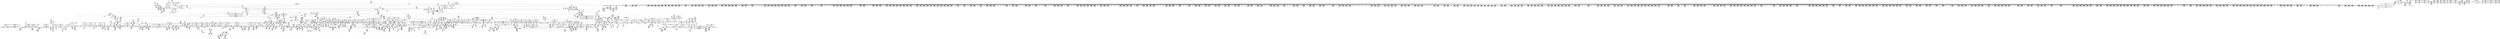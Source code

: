 digraph {
	CE0x49169b0 [shape=record,shape=Mrecord,label="{CE0x49169b0|_ret_i32_%call,_!dbg_!27713|security/selinux/hooks.c,3652|*SummSource*}"]
	CE0x5011360 [shape=record,shape=Mrecord,label="{CE0x5011360|_ret_void,_!dbg_!27717|include/linux/rcupdate.h,240|*SummSink*}"]
	CE0x5126310 [shape=record,shape=Mrecord,label="{CE0x5126310|i64*_getelementptr_inbounds_(_4_x_i64_,_4_x_i64_*___llvm_gcov_ctr129,_i64_0,_i64_2)|*Constant*|*SummSink*}"]
	CE0x51178c0 [shape=record,shape=Mrecord,label="{CE0x51178c0|i64_1|*Constant*}"]
	CE0x5060810 [shape=record,shape=Mrecord,label="{CE0x5060810|2472:_%struct.cred*,_:_CRE_2941,2942_}"]
	CE0x501b2f0 [shape=record,shape=Mrecord,label="{CE0x501b2f0|i64*_getelementptr_inbounds_(_11_x_i64_,_11_x_i64_*___llvm_gcov_ctr125,_i64_0,_i64_10)|*Constant*|*SummSource*}"]
	CE0x505fb00 [shape=record,shape=Mrecord,label="{CE0x505fb00|2472:_%struct.cred*,_:_CRE_2930,2931_}"]
	CE0x50a6fb0 [shape=record,shape=Mrecord,label="{CE0x50a6fb0|__rcu_read_unlock:do.end|*SummSource*}"]
	CE0x4fd0a20 [shape=record,shape=Mrecord,label="{CE0x4fd0a20|avc_has_perm:tclass|Function::avc_has_perm&Arg::tclass::}"]
	CE0x4fcd4b0 [shape=record,shape=Mrecord,label="{CE0x4fcd4b0|current_sid:call|security/selinux/hooks.c,218|*SummSink*}"]
	CE0x50198a0 [shape=record,shape=Mrecord,label="{CE0x50198a0|get_current:entry|*SummSink*}"]
	CE0x50d37e0 [shape=record,shape=Mrecord,label="{CE0x50d37e0|_call_void_rcu_lock_release(%struct.lockdep_map*_rcu_lock_map)_#10,_!dbg_!27733|include/linux/rcupdate.h,935}"]
	CE0x4fe06b0 [shape=record,shape=Mrecord,label="{CE0x4fe06b0|avc_has_perm:tsid|Function::avc_has_perm&Arg::tsid::}"]
	CE0x4fed330 [shape=record,shape=Mrecord,label="{CE0x4fed330|current_has_perm:tmp3|*SummSink*}"]
	CE0x51180b0 [shape=record,shape=Mrecord,label="{CE0x51180b0|__preempt_count_sub:do.body}"]
	CE0x5036930 [shape=record,shape=Mrecord,label="{CE0x5036930|i64*_getelementptr_inbounds_(_11_x_i64_,_11_x_i64_*___llvm_gcov_ctr127,_i64_0,_i64_1)|*Constant*}"]
	CE0x4fe2f10 [shape=record,shape=Mrecord,label="{CE0x4fe2f10|__preempt_count_add:tmp3|*SummSource*}"]
	CE0x50148e0 [shape=record,shape=Mrecord,label="{CE0x50148e0|rcu_read_lock:tmp9|include/linux/rcupdate.h,882|*SummSource*}"]
	CE0x5086440 [shape=record,shape=Mrecord,label="{CE0x5086440|rcu_read_lock:tmp14|include/linux/rcupdate.h,882|*SummSource*}"]
	CE0x505d330 [shape=record,shape=Mrecord,label="{CE0x505d330|2472:_%struct.cred*,_:_CRE_2888,2896_|*MultipleSource*|Function::task_sid&Arg::task::|Function::current_has_perm&Arg::tsk::|Function::selinux_task_movememory&Arg::p::|security/selinux/hooks.c,208}"]
	CE0x5122b20 [shape=record,shape=Mrecord,label="{CE0x5122b20|__preempt_count_add:bb|*SummSink*}"]
	CE0x5086cd0 [shape=record,shape=Mrecord,label="{CE0x5086cd0|rcu_read_lock:tmp16|include/linux/rcupdate.h,882}"]
	CE0x5121e90 [shape=record,shape=Mrecord,label="{CE0x5121e90|__preempt_count_sub:tmp3}"]
	CE0x4ff26a0 [shape=record,shape=Mrecord,label="{CE0x4ff26a0|i64_1|*Constant*}"]
	CE0x50cbb60 [shape=record,shape=Mrecord,label="{CE0x50cbb60|rcu_lock_acquire:tmp1}"]
	CE0x50cb4f0 [shape=record,shape=Mrecord,label="{CE0x50cb4f0|i64*_getelementptr_inbounds_(_4_x_i64_,_4_x_i64_*___llvm_gcov_ctr133,_i64_0,_i64_1)|*Constant*|*SummSink*}"]
	CE0x5072a00 [shape=record,shape=Mrecord,label="{CE0x5072a00|2472:_%struct.cred*,_:_CRE_6368,6376_|*MultipleSource*|Function::task_sid&Arg::task::|Function::current_has_perm&Arg::tsk::|Function::selinux_task_movememory&Arg::p::|security/selinux/hooks.c,208}"]
	CE0x505ecc0 [shape=record,shape=Mrecord,label="{CE0x505ecc0|2472:_%struct.cred*,_:_CRE_2918,2919_}"]
	CE0x5035820 [shape=record,shape=Mrecord,label="{CE0x5035820|i64*_getelementptr_inbounds_(_13_x_i64_,_13_x_i64_*___llvm_gcov_ctr126,_i64_0,_i64_1)|*Constant*|*SummSource*}"]
	CE0x50b15c0 [shape=record,shape=Mrecord,label="{CE0x50b15c0|rcu_read_unlock:tobool1|include/linux/rcupdate.h,933|*SummSource*}"]
	CE0x5042f00 [shape=record,shape=Mrecord,label="{CE0x5042f00|2472:_%struct.cred*,_:_CRE_568,576_|*MultipleSource*|Function::task_sid&Arg::task::|Function::current_has_perm&Arg::tsk::|Function::selinux_task_movememory&Arg::p::|security/selinux/hooks.c,208}"]
	CE0x5045570 [shape=record,shape=Mrecord,label="{CE0x5045570|i64*_getelementptr_inbounds_(_13_x_i64_,_13_x_i64_*___llvm_gcov_ctr126,_i64_0,_i64_8)|*Constant*|*SummSource*}"]
	CE0x5036390 [shape=record,shape=Mrecord,label="{CE0x5036390|_ret_void,_!dbg_!27717|include/linux/rcupdate.h,419|*SummSource*}"]
	CE0x509edd0 [shape=record,shape=Mrecord,label="{CE0x509edd0|rcu_lock_release:tmp1}"]
	CE0x505e140 [shape=record,shape=Mrecord,label="{CE0x505e140|2472:_%struct.cred*,_:_CRE_2908,2909_}"]
	CE0x6231990 [shape=record,shape=Mrecord,label="{CE0x6231990|GLOBAL:current_has_perm|*Constant*}"]
	CE0x5086730 [shape=record,shape=Mrecord,label="{CE0x5086730|rcu_read_lock:tmp15|include/linux/rcupdate.h,882}"]
	CE0x5044de0 [shape=record,shape=Mrecord,label="{CE0x5044de0|2472:_%struct.cred*,_:_CRE_656,660_|*MultipleSource*|Function::task_sid&Arg::task::|Function::current_has_perm&Arg::tsk::|Function::selinux_task_movememory&Arg::p::|security/selinux/hooks.c,208}"]
	CE0x5072670 [shape=record,shape=Mrecord,label="{CE0x5072670|2472:_%struct.cred*,_:_CRE_6358,6359_}"]
	CE0x4fccd00 [shape=record,shape=Mrecord,label="{CE0x4fccd00|task_sid:land.lhs.true|*SummSink*}"]
	CE0x505f640 [shape=record,shape=Mrecord,label="{CE0x505f640|2472:_%struct.cred*,_:_CRE_2926,2927_}"]
	CE0x503c6a0 [shape=record,shape=Mrecord,label="{CE0x503c6a0|rcu_read_lock:do.body|*SummSink*}"]
	CE0x50919b0 [shape=record,shape=Mrecord,label="{CE0x50919b0|i64*_getelementptr_inbounds_(_13_x_i64_,_13_x_i64_*___llvm_gcov_ctr126,_i64_0,_i64_12)|*Constant*|*SummSource*}"]
	CE0x5096940 [shape=record,shape=Mrecord,label="{CE0x5096940|task_sid:tmp7|security/selinux/hooks.c,208|*SummSink*}"]
	CE0x50b6a10 [shape=record,shape=Mrecord,label="{CE0x50b6a10|rcu_read_lock:if.then|*SummSource*}"]
	CE0x5051070 [shape=record,shape=Mrecord,label="{CE0x5051070|2472:_%struct.cred*,_:_CRE_2248,2256_|*MultipleSource*|Function::task_sid&Arg::task::|Function::current_has_perm&Arg::tsk::|Function::selinux_task_movememory&Arg::p::|security/selinux/hooks.c,208}"]
	CE0x5066d60 [shape=record,shape=Mrecord,label="{CE0x5066d60|2472:_%struct.cred*,_:_CRE_3152,3160_|*MultipleSource*|Function::task_sid&Arg::task::|Function::current_has_perm&Arg::tsk::|Function::selinux_task_movememory&Arg::p::|security/selinux/hooks.c,208}"]
	CE0x4ff9030 [shape=record,shape=Mrecord,label="{CE0x4ff9030|2472:_%struct.cred*,_:_CRE_552,560_|*MultipleSource*|Function::task_sid&Arg::task::|Function::current_has_perm&Arg::tsk::|Function::selinux_task_movememory&Arg::p::|security/selinux/hooks.c,208}"]
	CE0x5085b30 [shape=record,shape=Mrecord,label="{CE0x5085b30|rcu_read_unlock:tmp13|include/linux/rcupdate.h,933|*SummSource*}"]
	CE0x5103850 [shape=record,shape=Mrecord,label="{CE0x5103850|__preempt_count_sub:do.end|*SummSource*}"]
	CE0x4fd6410 [shape=record,shape=Mrecord,label="{CE0x4fd6410|i64_3|*Constant*|*SummSink*}"]
	CE0x50d56c0 [shape=record,shape=Mrecord,label="{CE0x50d56c0|__rcu_read_unlock:entry|*SummSource*}"]
	CE0x4fe3f60 [shape=record,shape=Mrecord,label="{CE0x4fe3f60|_ret_%struct.task_struct*_%tmp4,_!dbg_!27714|./arch/x86/include/asm/current.h,14}"]
	CE0x50d54f0 [shape=record,shape=Mrecord,label="{CE0x50d54f0|GLOBAL:__rcu_read_unlock|*Constant*|*SummSource*}"]
	CE0x5097e90 [shape=record,shape=Mrecord,label="{CE0x5097e90|__rcu_read_lock:do.body|*SummSource*}"]
	CE0x4fe90c0 [shape=record,shape=Mrecord,label="{CE0x4fe90c0|current_sid:tmp3|*SummSource*}"]
	CE0x4ffea40 [shape=record,shape=Mrecord,label="{CE0x4ffea40|GLOBAL:lockdep_rcu_suspicious|*Constant*|*SummSink*}"]
	CE0x50b0d70 [shape=record,shape=Mrecord,label="{CE0x50b0d70|4:_i32,_:_CRE_4,8_|*MultipleSource*|security/selinux/hooks.c,196|*LoadInst*|security/selinux/hooks.c,196|security/selinux/hooks.c,197}"]
	CE0x5108210 [shape=record,shape=Mrecord,label="{CE0x5108210|i64*_getelementptr_inbounds_(_4_x_i64_,_4_x_i64_*___llvm_gcov_ctr134,_i64_0,_i64_3)|*Constant*|*SummSink*}"]
	CE0x5036fb0 [shape=record,shape=Mrecord,label="{CE0x5036fb0|rcu_lock_acquire:entry}"]
	CE0x5049be0 [shape=record,shape=Mrecord,label="{CE0x5049be0|2472:_%struct.cred*,_:_CRE_1808,1816_|*MultipleSource*|Function::task_sid&Arg::task::|Function::current_has_perm&Arg::tsk::|Function::selinux_task_movememory&Arg::p::|security/selinux/hooks.c,208}"]
	CE0x506ec40 [shape=record,shape=Mrecord,label="{CE0x506ec40|2472:_%struct.cred*,_:_CRE_6309,6310_}"]
	CE0x4fed050 [shape=record,shape=Mrecord,label="{CE0x4fed050|current_has_perm:tmp3}"]
	CE0x474efe0 [shape=record,shape=Mrecord,label="{CE0x474efe0|GLOBAL:current_has_perm|*Constant*|*SummSink*}"]
	CE0x509c430 [shape=record,shape=Mrecord,label="{CE0x509c430|__rcu_read_unlock:bb|*SummSink*}"]
	CE0x5082ff0 [shape=record,shape=Mrecord,label="{CE0x5082ff0|task_sid:tmp20|security/selinux/hooks.c,208|*SummSource*}"]
	CE0x50c93c0 [shape=record,shape=Mrecord,label="{CE0x50c93c0|__rcu_read_lock:tmp7|include/linux/rcupdate.h,240|*SummSink*}"]
	CE0x502d6f0 [shape=record,shape=Mrecord,label="{CE0x502d6f0|rcu_read_lock:call3|include/linux/rcupdate.h,882|*SummSink*}"]
	"CONST[source:0(mediator),value:0(static)][purpose:{operation}][SnkIdx:3]"
	CE0x4ff0790 [shape=record,shape=Mrecord,label="{CE0x4ff0790|current_sid:tmp5|security/selinux/hooks.c,218}"]
	CE0x50f8340 [shape=record,shape=Mrecord,label="{CE0x50f8340|%struct.lockdep_map*_null|*Constant*}"]
	CE0x50c2bf0 [shape=record,shape=Mrecord,label="{CE0x50c2bf0|rcu_read_unlock:tmp5|include/linux/rcupdate.h,933}"]
	CE0x5072410 [shape=record,shape=Mrecord,label="{CE0x5072410|2472:_%struct.cred*,_:_CRE_6356,6357_}"]
	CE0x4fefd10 [shape=record,shape=Mrecord,label="{CE0x4fefd10|current_sid:tmp10|security/selinux/hooks.c,218|*SummSink*}"]
	CE0x50398c0 [shape=record,shape=Mrecord,label="{CE0x50398c0|task_sid:do.body5|*SummSink*}"]
	CE0x6dd1aa0 [shape=record,shape=Mrecord,label="{CE0x6dd1aa0|current_has_perm:entry|*SummSink*}"]
	CE0x50975a0 [shape=record,shape=Mrecord,label="{CE0x50975a0|0:_i8,_:_GCMR_task_sid.__warned_internal_global_i8_0,_section_.data.unlikely_,_align_1:_elem_0:default:}"]
	CE0x4feb740 [shape=record,shape=Mrecord,label="{CE0x4feb740|current_sid:tmp7|security/selinux/hooks.c,218}"]
	CE0x50d5cb0 [shape=record,shape=Mrecord,label="{CE0x50d5cb0|_ret_void,_!dbg_!27717|include/linux/rcupdate.h,245|*SummSource*}"]
	CE0x509e420 [shape=record,shape=Mrecord,label="{CE0x509e420|_call_void_lock_release(%struct.lockdep_map*_%map,_i32_1,_i64_ptrtoint_(i8*_blockaddress(_rcu_lock_release,_%__here)_to_i64))_#10,_!dbg_!27716|include/linux/rcupdate.h,423|*SummSource*}"]
	CE0x5068ea0 [shape=record,shape=Mrecord,label="{CE0x5068ea0|2472:_%struct.cred*,_:_CRE_5936,5944_|*MultipleSource*|Function::task_sid&Arg::task::|Function::current_has_perm&Arg::tsk::|Function::selinux_task_movememory&Arg::p::|security/selinux/hooks.c,208}"]
	CE0x5032ab0 [shape=record,shape=Mrecord,label="{CE0x5032ab0|i64*_getelementptr_inbounds_(_11_x_i64_,_11_x_i64_*___llvm_gcov_ctr127,_i64_0,_i64_1)|*Constant*|*SummSource*}"]
	CE0x50865c0 [shape=record,shape=Mrecord,label="{CE0x50865c0|rcu_read_lock:tmp14|include/linux/rcupdate.h,882|*SummSink*}"]
	CE0x50461d0 [shape=record,shape=Mrecord,label="{CE0x50461d0|task_sid:tmp18|security/selinux/hooks.c,208|*SummSink*}"]
	CE0x5052cc0 [shape=record,shape=Mrecord,label="{CE0x5052cc0|2472:_%struct.cred*,_:_CRE_2344,2352_|*MultipleSource*|Function::task_sid&Arg::task::|Function::current_has_perm&Arg::tsk::|Function::selinux_task_movememory&Arg::p::|security/selinux/hooks.c,208}"]
	CE0x50f74a0 [shape=record,shape=Mrecord,label="{CE0x50f74a0|_call_void_mcount()_#3|*SummSink*}"]
	CE0x4fcdc60 [shape=record,shape=Mrecord,label="{CE0x4fcdc60|2472:_%struct.cred*,_:_CRE_464,472_|*MultipleSource*|Function::task_sid&Arg::task::|Function::current_has_perm&Arg::tsk::|Function::selinux_task_movememory&Arg::p::|security/selinux/hooks.c,208}"]
	CE0x507d980 [shape=record,shape=Mrecord,label="{CE0x507d980|task_sid:call3|security/selinux/hooks.c,208|*SummSource*}"]
	CE0x5078110 [shape=record,shape=Mrecord,label="{CE0x5078110|2472:_%struct.cred*,_:_CRE_6648,6656_|*MultipleSource*|Function::task_sid&Arg::task::|Function::current_has_perm&Arg::tsk::|Function::selinux_task_movememory&Arg::p::|security/selinux/hooks.c,208}"]
	CE0x5089050 [shape=record,shape=Mrecord,label="{CE0x5089050|i8*_getelementptr_inbounds_(_25_x_i8_,_25_x_i8_*_.str45,_i32_0,_i32_0)|*Constant*}"]
	CE0x5056530 [shape=record,shape=Mrecord,label="{CE0x5056530|2472:_%struct.cred*,_:_CRE_2532,2533_}"]
	CE0x4ff5110 [shape=record,shape=Mrecord,label="{CE0x4ff5110|_call_void_mcount()_#3|*SummSource*}"]
	CE0x50668a0 [shape=record,shape=Mrecord,label="{CE0x50668a0|2472:_%struct.cred*,_:_CRE_3144,3148_|*MultipleSource*|Function::task_sid&Arg::task::|Function::current_has_perm&Arg::tsk::|Function::selinux_task_movememory&Arg::p::|security/selinux/hooks.c,208}"]
	CE0x509e040 [shape=record,shape=Mrecord,label="{CE0x509e040|rcu_lock_release:tmp5|include/linux/rcupdate.h,423|*SummSink*}"]
	CE0x5068c40 [shape=record,shape=Mrecord,label="{CE0x5068c40|2472:_%struct.cred*,_:_CRE_5928,5936_|*MultipleSource*|Function::task_sid&Arg::task::|Function::current_has_perm&Arg::tsk::|Function::selinux_task_movememory&Arg::p::|security/selinux/hooks.c,208}"]
	CE0x504aa50 [shape=record,shape=Mrecord,label="{CE0x504aa50|2472:_%struct.cred*,_:_CRE_1856,1864_|*MultipleSource*|Function::task_sid&Arg::task::|Function::current_has_perm&Arg::tsk::|Function::selinux_task_movememory&Arg::p::|security/selinux/hooks.c,208}"]
	CE0x5033050 [shape=record,shape=Mrecord,label="{CE0x5033050|2472:_%struct.cred*,_:_CRE_92,96_|*MultipleSource*|Function::task_sid&Arg::task::|Function::current_has_perm&Arg::tsk::|Function::selinux_task_movememory&Arg::p::|security/selinux/hooks.c,208}"]
	CE0x50bff00 [shape=record,shape=Mrecord,label="{CE0x50bff00|__rcu_read_lock:tmp1|*SummSink*}"]
	CE0x50958c0 [shape=record,shape=Mrecord,label="{CE0x50958c0|task_sid:tmp5|security/selinux/hooks.c,208}"]
	CE0x504d740 [shape=record,shape=Mrecord,label="{CE0x504d740|2472:_%struct.cred*,_:_CRE_2020,2032_|*MultipleSource*|Function::task_sid&Arg::task::|Function::current_has_perm&Arg::tsk::|Function::selinux_task_movememory&Arg::p::|security/selinux/hooks.c,208}"]
	CE0x5099900 [shape=record,shape=Mrecord,label="{CE0x5099900|__rcu_read_lock:do.end|*SummSink*}"]
	CE0x50296e0 [shape=record,shape=Mrecord,label="{CE0x50296e0|2472:_%struct.cred*,_:_CRE_280,288_|*MultipleSource*|Function::task_sid&Arg::task::|Function::current_has_perm&Arg::tsk::|Function::selinux_task_movememory&Arg::p::|security/selinux/hooks.c,208}"]
	CE0x504f880 [shape=record,shape=Mrecord,label="{CE0x504f880|2472:_%struct.cred*,_:_CRE_2104,2112_|*MultipleSource*|Function::task_sid&Arg::task::|Function::current_has_perm&Arg::tsk::|Function::selinux_task_movememory&Arg::p::|security/selinux/hooks.c,208}"]
	CE0x5049520 [shape=record,shape=Mrecord,label="{CE0x5049520|2472:_%struct.cred*,_:_CRE_772,776_|*MultipleSource*|Function::task_sid&Arg::task::|Function::current_has_perm&Arg::tsk::|Function::selinux_task_movememory&Arg::p::|security/selinux/hooks.c,208}"]
	CE0x5041820 [shape=record,shape=Mrecord,label="{CE0x5041820|i64*_getelementptr_inbounds_(_11_x_i64_,_11_x_i64_*___llvm_gcov_ctr127,_i64_0,_i64_10)|*Constant*}"]
	CE0x50276a0 [shape=record,shape=Mrecord,label="{CE0x50276a0|task_sid:real_cred|security/selinux/hooks.c,208|*SummSource*}"]
	CE0x4fdac50 [shape=record,shape=Mrecord,label="{CE0x4fdac50|i32_512|*Constant*}"]
	CE0x50c33f0 [shape=record,shape=Mrecord,label="{CE0x50c33f0|i64*_getelementptr_inbounds_(_11_x_i64_,_11_x_i64_*___llvm_gcov_ctr132,_i64_0,_i64_0)|*Constant*}"]
	CE0x4fe80f0 [shape=record,shape=Mrecord,label="{CE0x4fe80f0|current_has_perm:tsk|Function::current_has_perm&Arg::tsk::}"]
	CE0x50be800 [shape=record,shape=Mrecord,label="{CE0x50be800|_call_void_asm_addl_$1,_%gs:$0_,_*m,ri,*m,_dirflag_,_fpsr_,_flags_(i32*___preempt_count,_i32_%val,_i32*___preempt_count)_#3,_!dbg_!27714,_!srcloc_!27717|./arch/x86/include/asm/preempt.h,72}"]
	CE0x5061d70 [shape=record,shape=Mrecord,label="{CE0x5061d70|2472:_%struct.cred*,_:_CRE_2959,2960_}"]
	CE0x509c220 [shape=record,shape=Mrecord,label="{CE0x509c220|__rcu_read_unlock:bb|*SummSource*}"]
	CE0x50be490 [shape=record,shape=Mrecord,label="{CE0x50be490|__preempt_count_add:tmp5|./arch/x86/include/asm/preempt.h,72|*SummSink*}"]
	CE0x503af10 [shape=record,shape=Mrecord,label="{CE0x503af10|cred_sid:tmp}"]
	CE0x506b040 [shape=record,shape=Mrecord,label="{CE0x506b040|2472:_%struct.cred*,_:_CRE_6176,6180_|*MultipleSource*|Function::task_sid&Arg::task::|Function::current_has_perm&Arg::tsk::|Function::selinux_task_movememory&Arg::p::|security/selinux/hooks.c,208}"]
	CE0x506d7f0 [shape=record,shape=Mrecord,label="{CE0x506d7f0|2472:_%struct.cred*,_:_CRE_6291,6292_}"]
	CE0x6dd1a30 [shape=record,shape=Mrecord,label="{CE0x6dd1a30|current_has_perm:entry|*SummSource*}"]
	CE0x50bfe50 [shape=record,shape=Mrecord,label="{CE0x50bfe50|__rcu_read_unlock:tmp3|*SummSource*}"]
	CE0x4fe7980 [shape=record,shape=Mrecord,label="{CE0x4fe7980|current_sid:do.body|*SummSink*}"]
	CE0x5095f40 [shape=record,shape=Mrecord,label="{CE0x5095f40|GLOBAL:__llvm_gcov_ctr126|Global_var:__llvm_gcov_ctr126}"]
	CE0x5055e70 [shape=record,shape=Mrecord,label="{CE0x5055e70|2472:_%struct.cred*,_:_CRE_2526,2527_}"]
	CE0x4fd39e0 [shape=record,shape=Mrecord,label="{CE0x4fd39e0|GLOBAL:task_sid|*Constant*}"]
	CE0x4fc72f0 [shape=record,shape=Mrecord,label="{CE0x4fc72f0|i8*_getelementptr_inbounds_(_45_x_i8_,_45_x_i8_*_.str12,_i32_0,_i32_0)|*Constant*|*SummSource*}"]
	CE0x4fe5330 [shape=record,shape=Mrecord,label="{CE0x4fe5330|i32_22|*Constant*|*SummSink*}"]
	CE0x5095cd0 [shape=record,shape=Mrecord,label="{CE0x5095cd0|task_sid:tmp6|security/selinux/hooks.c,208}"]
	CE0x4fd7c80 [shape=record,shape=Mrecord,label="{CE0x4fd7c80|_ret_i32_%tmp24,_!dbg_!27742|security/selinux/hooks.c,220}"]
	CE0x506ff40 [shape=record,shape=Mrecord,label="{CE0x506ff40|2472:_%struct.cred*,_:_CRE_6325,6326_}"]
	CE0x5053670 [shape=record,shape=Mrecord,label="{CE0x5053670|2472:_%struct.cred*,_:_CRE_2376,2384_|*MultipleSource*|Function::task_sid&Arg::task::|Function::current_has_perm&Arg::tsk::|Function::selinux_task_movememory&Arg::p::|security/selinux/hooks.c,208}"]
	CE0x4ffbd20 [shape=record,shape=Mrecord,label="{CE0x4ffbd20|task_sid:do.end6|*SummSource*}"]
	CE0x4fdf240 [shape=record,shape=Mrecord,label="{CE0x4fdf240|2472:_%struct.cred*,_:_CRE_698,699_}"]
	CE0x5025c30 [shape=record,shape=Mrecord,label="{CE0x5025c30|2472:_%struct.cred*,_:_CRE_432,440_|*MultipleSource*|Function::task_sid&Arg::task::|Function::current_has_perm&Arg::tsk::|Function::selinux_task_movememory&Arg::p::|security/selinux/hooks.c,208}"]
	CE0x50161c0 [shape=record,shape=Mrecord,label="{CE0x50161c0|task_sid:do.end}"]
	CE0x504d4e0 [shape=record,shape=Mrecord,label="{CE0x504d4e0|2472:_%struct.cred*,_:_CRE_2016,2020_|*MultipleSource*|Function::task_sid&Arg::task::|Function::current_has_perm&Arg::tsk::|Function::selinux_task_movememory&Arg::p::|security/selinux/hooks.c,208}"]
	CE0x50c3c50 [shape=record,shape=Mrecord,label="{CE0x50c3c50|rcu_read_unlock:tmp3|*SummSink*}"]
	CE0x5028820 [shape=record,shape=Mrecord,label="{CE0x5028820|2472:_%struct.cred*,_:_CRE_360,368_|*MultipleSource*|Function::task_sid&Arg::task::|Function::current_has_perm&Arg::tsk::|Function::selinux_task_movememory&Arg::p::|security/selinux/hooks.c,208}"]
	CE0x5103c50 [shape=record,shape=Mrecord,label="{CE0x5103c50|i64*_getelementptr_inbounds_(_4_x_i64_,_4_x_i64_*___llvm_gcov_ctr135,_i64_0,_i64_0)|*Constant*|*SummSink*}"]
	CE0x509c000 [shape=record,shape=Mrecord,label="{CE0x509c000|__preempt_count_add:tmp4|./arch/x86/include/asm/preempt.h,72|*SummSource*}"]
	CE0x50bc9b0 [shape=record,shape=Mrecord,label="{CE0x50bc9b0|i64*_getelementptr_inbounds_(_4_x_i64_,_4_x_i64_*___llvm_gcov_ctr128,_i64_0,_i64_3)|*Constant*|*SummSource*}"]
	CE0x5051eb0 [shape=record,shape=Mrecord,label="{CE0x5051eb0|2472:_%struct.cred*,_:_CRE_2296,2304_|*MultipleSource*|Function::task_sid&Arg::task::|Function::current_has_perm&Arg::tsk::|Function::selinux_task_movememory&Arg::p::|security/selinux/hooks.c,208}"]
	CE0x50b1ec0 [shape=record,shape=Mrecord,label="{CE0x50b1ec0|GLOBAL:lockdep_rcu_suspicious|*Constant*}"]
	CE0x5061780 [shape=record,shape=Mrecord,label="{CE0x5061780|2472:_%struct.cred*,_:_CRE_2954,2955_}"]
	CE0x4ff4ed0 [shape=record,shape=Mrecord,label="{CE0x4ff4ed0|_call_void_mcount()_#3}"]
	CE0x50f9840 [shape=record,shape=Mrecord,label="{CE0x50f9840|rcu_lock_acquire:tmp7|*SummSink*}"]
	CE0x5033da0 [shape=record,shape=Mrecord,label="{CE0x5033da0|2472:_%struct.cred*,_:_CRE_56,64_|*MultipleSource*|Function::task_sid&Arg::task::|Function::current_has_perm&Arg::tsk::|Function::selinux_task_movememory&Arg::p::|security/selinux/hooks.c,208}"]
	CE0x5056070 [shape=record,shape=Mrecord,label="{CE0x5056070|2472:_%struct.cred*,_:_CRE_2528,2529_}"]
	CE0x509c580 [shape=record,shape=Mrecord,label="{CE0x509c580|__preempt_count_add:tmp|*SummSource*}"]
	CE0x505e240 [shape=record,shape=Mrecord,label="{CE0x505e240|2472:_%struct.cred*,_:_CRE_2909,2910_}"]
	CE0x50d3410 [shape=record,shape=Mrecord,label="{CE0x50d3410|rcu_read_unlock:tmp22|include/linux/rcupdate.h,935|*SummSink*}"]
	CE0x50400f0 [shape=record,shape=Mrecord,label="{CE0x50400f0|rcu_read_unlock:call3|include/linux/rcupdate.h,933|*SummSink*}"]
	CE0x50b1960 [shape=record,shape=Mrecord,label="{CE0x50b1960|__rcu_read_lock:tmp7|include/linux/rcupdate.h,240}"]
	CE0x50a6c40 [shape=record,shape=Mrecord,label="{CE0x50a6c40|__rcu_read_unlock:do.end|*SummSink*}"]
	CE0x5088230 [shape=record,shape=Mrecord,label="{CE0x5088230|rcu_read_lock:tmp18|include/linux/rcupdate.h,882|*SummSink*}"]
	CE0x50568c0 [shape=record,shape=Mrecord,label="{CE0x50568c0|2472:_%struct.cred*,_:_CRE_2535,2536_}"]
	CE0x504d280 [shape=record,shape=Mrecord,label="{CE0x504d280|2472:_%struct.cred*,_:_CRE_1984,2016_|*MultipleSource*|Function::task_sid&Arg::task::|Function::current_has_perm&Arg::tsk::|Function::selinux_task_movememory&Arg::p::|security/selinux/hooks.c,208}"]
	CE0x4fff920 [shape=record,shape=Mrecord,label="{CE0x4fff920|current_sid:land.lhs.true|*SummSource*}"]
	CE0x4ffaed0 [shape=record,shape=Mrecord,label="{CE0x4ffaed0|i32_77|*Constant*|*SummSink*}"]
	CE0x5115fc0 [shape=record,shape=Mrecord,label="{CE0x5115fc0|i64*_getelementptr_inbounds_(_4_x_i64_,_4_x_i64_*___llvm_gcov_ctr135,_i64_0,_i64_1)|*Constant*|*SummSource*}"]
	CE0x5077c50 [shape=record,shape=Mrecord,label="{CE0x5077c50|2472:_%struct.cred*,_:_CRE_6640,6644_|*MultipleSource*|Function::task_sid&Arg::task::|Function::current_has_perm&Arg::tsk::|Function::selinux_task_movememory&Arg::p::|security/selinux/hooks.c,208}"]
	CE0x504b170 [shape=record,shape=Mrecord,label="{CE0x504b170|2472:_%struct.cred*,_:_CRE_1880,1888_|*MultipleSource*|Function::task_sid&Arg::task::|Function::current_has_perm&Arg::tsk::|Function::selinux_task_movememory&Arg::p::|security/selinux/hooks.c,208}"]
	CE0x5120cb0 [shape=record,shape=Mrecord,label="{CE0x5120cb0|__preempt_count_add:tmp2}"]
	CE0x50640a0 [shape=record,shape=Mrecord,label="{CE0x50640a0|2472:_%struct.cred*,_:_CRE_3032,3036_|*MultipleSource*|Function::task_sid&Arg::task::|Function::current_has_perm&Arg::tsk::|Function::selinux_task_movememory&Arg::p::|security/selinux/hooks.c,208}"]
	CE0x4fcd570 [shape=record,shape=Mrecord,label="{CE0x4fcd570|i32_0|*Constant*}"]
	CE0x502a070 [shape=record,shape=Mrecord,label="{CE0x502a070|GLOBAL:rcu_lock_acquire|*Constant*}"]
	CE0x50183b0 [shape=record,shape=Mrecord,label="{CE0x50183b0|task_sid:if.end|*SummSink*}"]
	CE0x4fcd190 [shape=record,shape=Mrecord,label="{CE0x4fcd190|%struct.task_struct*_(%struct.task_struct**)*_asm_movq_%gs:$_1:P_,$0_,_r,im,_dirflag_,_fpsr_,_flags_|*SummSource*}"]
	CE0x5076950 [shape=record,shape=Mrecord,label="{CE0x5076950|2472:_%struct.cred*,_:_CRE_6568,6576_|*MultipleSource*|Function::task_sid&Arg::task::|Function::current_has_perm&Arg::tsk::|Function::selinux_task_movememory&Arg::p::|security/selinux/hooks.c,208}"]
	CE0x50c2f30 [shape=record,shape=Mrecord,label="{CE0x50c2f30|i64*_getelementptr_inbounds_(_4_x_i64_,_4_x_i64_*___llvm_gcov_ctr133,_i64_0,_i64_0)|*Constant*|*SummSource*}"]
	CE0x50c77b0 [shape=record,shape=Mrecord,label="{CE0x50c77b0|i64*_getelementptr_inbounds_(_4_x_i64_,_4_x_i64_*___llvm_gcov_ctr133,_i64_0,_i64_0)|*Constant*}"]
	CE0x5026770 [shape=record,shape=Mrecord,label="{CE0x5026770|__rcu_read_lock:do.end}"]
	CE0x4ffdb40 [shape=record,shape=Mrecord,label="{CE0x4ffdb40|task_sid:bb|*SummSource*}"]
	CE0x4fee3d0 [shape=record,shape=Mrecord,label="{CE0x4fee3d0|current_sid:tmp6|security/selinux/hooks.c,218}"]
	CE0x4fe86e0 [shape=record,shape=Mrecord,label="{CE0x4fe86e0|current_sid:tmp1}"]
	CE0x5002520 [shape=record,shape=Mrecord,label="{CE0x5002520|2472:_%struct.cred*,_:_CRE_224,232_|*MultipleSource*|Function::task_sid&Arg::task::|Function::current_has_perm&Arg::tsk::|Function::selinux_task_movememory&Arg::p::|security/selinux/hooks.c,208}"]
	CE0x5070790 [shape=record,shape=Mrecord,label="{CE0x5070790|2472:_%struct.cred*,_:_CRE_6332,6333_}"]
	CE0x506a430 [shape=record,shape=Mrecord,label="{CE0x506a430|2472:_%struct.cred*,_:_CRE_6008,6136_|*MultipleSource*|Function::task_sid&Arg::task::|Function::current_has_perm&Arg::tsk::|Function::selinux_task_movememory&Arg::p::|security/selinux/hooks.c,208}"]
	CE0x4ff01c0 [shape=record,shape=Mrecord,label="{CE0x4ff01c0|current_sid:tmp11|security/selinux/hooks.c,218|*SummSink*}"]
	CE0x50380b0 [shape=record,shape=Mrecord,label="{CE0x50380b0|COLLAPSED:_GCMRE___llvm_gcov_ctr126_internal_global_13_x_i64_zeroinitializer:_elem_0:default:}"]
	CE0x50c2860 [shape=record,shape=Mrecord,label="{CE0x50c2860|__preempt_count_add:val|Function::__preempt_count_add&Arg::val::}"]
	CE0x5042ab0 [shape=record,shape=Mrecord,label="{CE0x5042ab0|cred_sid:bb|*SummSink*}"]
	CE0x5048110 [shape=record,shape=Mrecord,label="{CE0x5048110|cred_sid:tmp|*SummSource*}"]
	CE0x4fe5520 [shape=record,shape=Mrecord,label="{CE0x4fe5520|COLLAPSED:_CMRE:_elem_0::|security/selinux/hooks.c,218}"]
	CE0x50cbee0 [shape=record,shape=Mrecord,label="{CE0x50cbee0|GLOBAL:rcu_read_unlock.__warned|Global_var:rcu_read_unlock.__warned|*SummSink*}"]
	CE0x5055780 [shape=record,shape=Mrecord,label="{CE0x5055780|2472:_%struct.cred*,_:_CRE_2521,2522_}"]
	CE0x503a510 [shape=record,shape=Mrecord,label="{CE0x503a510|__rcu_read_lock:tmp5|include/linux/rcupdate.h,239|*SummSink*}"]
	CE0x50c0ec0 [shape=record,shape=Mrecord,label="{CE0x50c0ec0|_call_void_asm_sideeffect_,_memory_,_dirflag_,_fpsr_,_flags_()_#3,_!dbg_!27714,_!srcloc_!27715|include/linux/rcupdate.h,239|*SummSink*}"]
	CE0x50193c0 [shape=record,shape=Mrecord,label="{CE0x50193c0|GLOBAL:get_current|*Constant*|*SummSource*}"]
	CE0x5059310 [shape=record,shape=Mrecord,label="{CE0x5059310|2472:_%struct.cred*,_:_CRE_2692,2696_|*MultipleSource*|Function::task_sid&Arg::task::|Function::current_has_perm&Arg::tsk::|Function::selinux_task_movememory&Arg::p::|security/selinux/hooks.c,208}"]
	CE0x50b1b80 [shape=record,shape=Mrecord,label="{CE0x50b1b80|rcu_read_unlock:do.end|*SummSource*}"]
	CE0x5091c90 [shape=record,shape=Mrecord,label="{CE0x5091c90|task_sid:call7|security/selinux/hooks.c,208}"]
	CE0x5122c90 [shape=record,shape=Mrecord,label="{CE0x5122c90|__preempt_count_sub:tmp2|*SummSink*}"]
	CE0x50156d0 [shape=record,shape=Mrecord,label="{CE0x50156d0|GLOBAL:__llvm_gcov_ctr127|Global_var:__llvm_gcov_ctr127|*SummSink*}"]
	CE0x506e8b0 [shape=record,shape=Mrecord,label="{CE0x506e8b0|2472:_%struct.cred*,_:_CRE_6306,6307_}"]
	CE0x5076bb0 [shape=record,shape=Mrecord,label="{CE0x5076bb0|2472:_%struct.cred*,_:_CRE_6576,6584_|*MultipleSource*|Function::task_sid&Arg::task::|Function::current_has_perm&Arg::tsk::|Function::selinux_task_movememory&Arg::p::|security/selinux/hooks.c,208}"]
	CE0x5080f80 [shape=record,shape=Mrecord,label="{CE0x5080f80|i64*_getelementptr_inbounds_(_13_x_i64_,_13_x_i64_*___llvm_gcov_ctr126,_i64_0,_i64_11)|*Constant*|*SummSource*}"]
	CE0x50d5340 [shape=record,shape=Mrecord,label="{CE0x50d5340|GLOBAL:__rcu_read_unlock|*Constant*|*SummSink*}"]
	CE0x5097ac0 [shape=record,shape=Mrecord,label="{CE0x5097ac0|_ret_void,_!dbg_!27717|include/linux/rcupdate.h,245|*SummSink*}"]
	CE0x5016b90 [shape=record,shape=Mrecord,label="{CE0x5016b90|2472:_%struct.cred*,_:_CRE_368,376_|*MultipleSource*|Function::task_sid&Arg::task::|Function::current_has_perm&Arg::tsk::|Function::selinux_task_movememory&Arg::p::|security/selinux/hooks.c,208}"]
	CE0x5113890 [shape=record,shape=Mrecord,label="{CE0x5113890|_call_void_mcount()_#3}"]
	CE0x50a6810 [shape=record,shape=Mrecord,label="{CE0x50a6810|i8*_undef|*Constant*}"]
	CE0x50f75b0 [shape=record,shape=Mrecord,label="{CE0x50f75b0|i64*_getelementptr_inbounds_(_4_x_i64_,_4_x_i64_*___llvm_gcov_ctr130,_i64_0,_i64_2)|*Constant*}"]
	CE0x50be420 [shape=record,shape=Mrecord,label="{CE0x50be420|rcu_read_unlock:tmp12|include/linux/rcupdate.h,933|*SummSource*}"]
	CE0x5012ea0 [shape=record,shape=Mrecord,label="{CE0x5012ea0|get_current:tmp3|*SummSink*}"]
	CE0x5106af0 [shape=record,shape=Mrecord,label="{CE0x5106af0|__preempt_count_sub:tmp3|*SummSource*}"]
	CE0x5031410 [shape=record,shape=Mrecord,label="{CE0x5031410|rcu_read_lock:tmp6|include/linux/rcupdate.h,882}"]
	CE0x509f870 [shape=record,shape=Mrecord,label="{CE0x509f870|rcu_lock_acquire:indirectgoto|*SummSink*}"]
	CE0x5092ff0 [shape=record,shape=Mrecord,label="{CE0x5092ff0|cred_sid:cred|Function::cred_sid&Arg::cred::}"]
	CE0x5118120 [shape=record,shape=Mrecord,label="{CE0x5118120|__preempt_count_sub:do.body|*SummSource*}"]
	CE0x5071960 [shape=record,shape=Mrecord,label="{CE0x5071960|2472:_%struct.cred*,_:_CRE_6347,6348_}"]
	CE0x50d5bf0 [shape=record,shape=Mrecord,label="{CE0x50d5bf0|_ret_void,_!dbg_!27717|include/linux/rcupdate.h,245}"]
	CE0x510a3f0 [shape=record,shape=Mrecord,label="{CE0x510a3f0|i64*_getelementptr_inbounds_(_4_x_i64_,_4_x_i64_*___llvm_gcov_ctr128,_i64_0,_i64_2)|*Constant*|*SummSink*}"]
	CE0x5074380 [shape=record,shape=Mrecord,label="{CE0x5074380|2472:_%struct.cred*,_:_CRE_6464,6472_|*MultipleSource*|Function::task_sid&Arg::task::|Function::current_has_perm&Arg::tsk::|Function::selinux_task_movememory&Arg::p::|security/selinux/hooks.c,208}"]
	CE0x5063750 [shape=record,shape=Mrecord,label="{CE0x5063750|2472:_%struct.cred*,_:_CRE_2992,3000_|*MultipleSource*|Function::task_sid&Arg::task::|Function::current_has_perm&Arg::tsk::|Function::selinux_task_movememory&Arg::p::|security/selinux/hooks.c,208}"]
	CE0x4fd1f00 [shape=record,shape=Mrecord,label="{CE0x4fd1f00|avc_has_perm:auditdata|Function::avc_has_perm&Arg::auditdata::}"]
	CE0x505d0a0 [shape=record,shape=Mrecord,label="{CE0x505d0a0|2472:_%struct.cred*,_:_CRE_2880,2884_|*MultipleSource*|Function::task_sid&Arg::task::|Function::current_has_perm&Arg::tsk::|Function::selinux_task_movememory&Arg::p::|security/selinux/hooks.c,208}"]
	CE0x506b760 [shape=record,shape=Mrecord,label="{CE0x506b760|2472:_%struct.cred*,_:_CRE_6196,6200_|*MultipleSource*|Function::task_sid&Arg::task::|Function::current_has_perm&Arg::tsk::|Function::selinux_task_movememory&Arg::p::|security/selinux/hooks.c,208}"]
	CE0x5018f60 [shape=record,shape=Mrecord,label="{CE0x5018f60|_ret_void,_!dbg_!27735|include/linux/rcupdate.h,884|*SummSource*}"]
	CE0x50b2f10 [shape=record,shape=Mrecord,label="{CE0x50b2f10|i64*_getelementptr_inbounds_(_11_x_i64_,_11_x_i64_*___llvm_gcov_ctr127,_i64_0,_i64_9)|*Constant*}"]
	CE0x4fd70b0 [shape=record,shape=Mrecord,label="{CE0x4fd70b0|current_has_perm:call|security/selinux/hooks.c,1542}"]
	CE0x507ea80 [shape=record,shape=Mrecord,label="{CE0x507ea80|task_sid:tmp15|security/selinux/hooks.c,208}"]
	CE0x5079c20 [shape=record,shape=Mrecord,label="{CE0x5079c20|2472:_%struct.cred*,_:_CRE_10560,10568_|*MultipleSource*|Function::task_sid&Arg::task::|Function::current_has_perm&Arg::tsk::|Function::selinux_task_movememory&Arg::p::|security/selinux/hooks.c,208}"]
	CE0x5039610 [shape=record,shape=Mrecord,label="{CE0x5039610|i64*_getelementptr_inbounds_(_2_x_i64_,_2_x_i64_*___llvm_gcov_ctr98,_i64_0,_i64_1)|*Constant*}"]
	CE0x50ae140 [shape=record,shape=Mrecord,label="{CE0x50ae140|i64*_getelementptr_inbounds_(_4_x_i64_,_4_x_i64_*___llvm_gcov_ctr135,_i64_0,_i64_2)|*Constant*}"]
	CE0x50cecc0 [shape=record,shape=Mrecord,label="{CE0x50cecc0|rcu_read_unlock:tmp18|include/linux/rcupdate.h,933|*SummSink*}"]
	CE0x50b0260 [shape=record,shape=Mrecord,label="{CE0x50b0260|cred_sid:tmp6|security/selinux/hooks.c,197}"]
	CE0x50d4b80 [shape=record,shape=Mrecord,label="{CE0x50d4b80|_ret_void,_!dbg_!27717|include/linux/rcupdate.h,424|*SummSource*}"]
	CE0x504fae0 [shape=record,shape=Mrecord,label="{CE0x504fae0|2472:_%struct.cred*,_:_CRE_2112,2120_|*MultipleSource*|Function::task_sid&Arg::task::|Function::current_has_perm&Arg::tsk::|Function::selinux_task_movememory&Arg::p::|security/selinux/hooks.c,208}"]
	CE0x5108960 [shape=record,shape=Mrecord,label="{CE0x5108960|__rcu_read_unlock:tmp7|include/linux/rcupdate.h,245}"]
	CE0x509f7d0 [shape=record,shape=Mrecord,label="{CE0x509f7d0|rcu_lock_acquire:indirectgoto|*SummSource*}"]
	CE0x51121b0 [shape=record,shape=Mrecord,label="{CE0x51121b0|_call_void_asm_sideeffect_,_memory_,_dirflag_,_fpsr_,_flags_()_#3,_!dbg_!27711,_!srcloc_!27714|include/linux/rcupdate.h,244|*SummSink*}"]
	CE0x4ffa2d0 [shape=record,shape=Mrecord,label="{CE0x4ffa2d0|get_current:tmp4|./arch/x86/include/asm/current.h,14}"]
	CE0x50b5f30 [shape=record,shape=Mrecord,label="{CE0x50b5f30|_call_void___preempt_count_add(i32_1)_#10,_!dbg_!27711|include/linux/rcupdate.h,239|*SummSource*}"]
	CE0x4fe8a80 [shape=record,shape=Mrecord,label="{CE0x4fe8a80|i64*_getelementptr_inbounds_(_2_x_i64_,_2_x_i64_*___llvm_gcov_ctr136,_i64_0,_i64_1)|*Constant*}"]
	CE0x507cbc0 [shape=record,shape=Mrecord,label="{CE0x507cbc0|task_sid:tmp11|security/selinux/hooks.c,208|*SummSource*}"]
	CE0x510dff0 [shape=record,shape=Mrecord,label="{CE0x510dff0|_call_void_mcount()_#3|*SummSink*}"]
	CE0x505a150 [shape=record,shape=Mrecord,label="{CE0x505a150|2472:_%struct.cred*,_:_CRE_2728,2736_|*MultipleSource*|Function::task_sid&Arg::task::|Function::current_has_perm&Arg::tsk::|Function::selinux_task_movememory&Arg::p::|security/selinux/hooks.c,208}"]
	CE0x50137b0 [shape=record,shape=Mrecord,label="{CE0x50137b0|current_sid:tmp22|security/selinux/hooks.c,218}"]
	CE0x5045fc0 [shape=record,shape=Mrecord,label="{CE0x5045fc0|task_sid:tmp18|security/selinux/hooks.c,208|*SummSource*}"]
	CE0x5092710 [shape=record,shape=Mrecord,label="{CE0x5092710|task_sid:call7|security/selinux/hooks.c,208|*SummSink*}"]
	CE0x4ffbaf0 [shape=record,shape=Mrecord,label="{CE0x4ffbaf0|cred_sid:tmp3|*SummSink*}"]
	CE0x50196d0 [shape=record,shape=Mrecord,label="{CE0x50196d0|get_current:entry}"]
	CE0x5072080 [shape=record,shape=Mrecord,label="{CE0x5072080|2472:_%struct.cred*,_:_CRE_6353,6354_}"]
	CE0x504c4a0 [shape=record,shape=Mrecord,label="{CE0x504c4a0|2472:_%struct.cred*,_:_CRE_1944,1952_|*MultipleSource*|Function::task_sid&Arg::task::|Function::current_has_perm&Arg::tsk::|Function::selinux_task_movememory&Arg::p::|security/selinux/hooks.c,208}"]
	CE0x5016db0 [shape=record,shape=Mrecord,label="{CE0x5016db0|2472:_%struct.cred*,_:_CRE_376,384_|*MultipleSource*|Function::task_sid&Arg::task::|Function::current_has_perm&Arg::tsk::|Function::selinux_task_movememory&Arg::p::|security/selinux/hooks.c,208}"]
	CE0x5078a60 [shape=record,shape=Mrecord,label="{CE0x5078a60|2472:_%struct.cred*,_:_CRE_6672,6680_|*MultipleSource*|Function::task_sid&Arg::task::|Function::current_has_perm&Arg::tsk::|Function::selinux_task_movememory&Arg::p::|security/selinux/hooks.c,208}"]
	CE0x5079180 [shape=record,shape=Mrecord,label="{CE0x5079180|2472:_%struct.cred*,_:_CRE_10528,10536_|*MultipleSource*|Function::task_sid&Arg::task::|Function::current_has_perm&Arg::tsk::|Function::selinux_task_movememory&Arg::p::|security/selinux/hooks.c,208}"]
	CE0x5063e10 [shape=record,shape=Mrecord,label="{CE0x5063e10|2472:_%struct.cred*,_:_CRE_3024,3032_|*MultipleSource*|Function::task_sid&Arg::task::|Function::current_has_perm&Arg::tsk::|Function::selinux_task_movememory&Arg::p::|security/selinux/hooks.c,208}"]
	CE0x503a2e0 [shape=record,shape=Mrecord,label="{CE0x503a2e0|2472:_%struct.cred*,_:_CRE_176,184_|*MultipleSource*|Function::task_sid&Arg::task::|Function::current_has_perm&Arg::tsk::|Function::selinux_task_movememory&Arg::p::|security/selinux/hooks.c,208}"]
	CE0x50a61d0 [shape=record,shape=Mrecord,label="{CE0x50a61d0|i64*_getelementptr_inbounds_(_4_x_i64_,_4_x_i64_*___llvm_gcov_ctr133,_i64_0,_i64_3)|*Constant*|*SummSink*}"]
	CE0x4ff6d40 [shape=record,shape=Mrecord,label="{CE0x4ff6d40|i64_5|*Constant*}"]
	CE0x50f9050 [shape=record,shape=Mrecord,label="{CE0x50f9050|rcu_lock_acquire:tmp6}"]
	CE0x505fe90 [shape=record,shape=Mrecord,label="{CE0x505fe90|2472:_%struct.cred*,_:_CRE_2933,2934_}"]
	CE0x506b2a0 [shape=record,shape=Mrecord,label="{CE0x506b2a0|2472:_%struct.cred*,_:_CRE_6184,6192_|*MultipleSource*|Function::task_sid&Arg::task::|Function::current_has_perm&Arg::tsk::|Function::selinux_task_movememory&Arg::p::|security/selinux/hooks.c,208}"]
	CE0x50c2d60 [shape=record,shape=Mrecord,label="{CE0x50c2d60|GLOBAL:__llvm_gcov_ctr132|Global_var:__llvm_gcov_ctr132}"]
	CE0x505c060 [shape=record,shape=Mrecord,label="{CE0x505c060|2472:_%struct.cred*,_:_CRE_2832,2840_|*MultipleSource*|Function::task_sid&Arg::task::|Function::current_has_perm&Arg::tsk::|Function::selinux_task_movememory&Arg::p::|security/selinux/hooks.c,208}"]
	CE0x505dee0 [shape=record,shape=Mrecord,label="{CE0x505dee0|2472:_%struct.cred*,_:_CRE_2906,2907_}"]
	CE0x50b45c0 [shape=record,shape=Mrecord,label="{CE0x50b45c0|__rcu_read_lock:tmp2}"]
	CE0x4ffba80 [shape=record,shape=Mrecord,label="{CE0x4ffba80|cred_sid:tmp3|*SummSource*}"]
	CE0x506a8c0 [shape=record,shape=Mrecord,label="{CE0x506a8c0|2472:_%struct.cred*,_:_CRE_6144,6152_|*MultipleSource*|Function::task_sid&Arg::task::|Function::current_has_perm&Arg::tsk::|Function::selinux_task_movememory&Arg::p::|security/selinux/hooks.c,208}"]
	CE0x5041280 [shape=record,shape=Mrecord,label="{CE0x5041280|rcu_read_lock:tmp20|include/linux/rcupdate.h,882|*SummSink*}"]
	CE0x5039990 [shape=record,shape=Mrecord,label="{CE0x5039990|task_sid:bb}"]
	CE0x50c0b80 [shape=record,shape=Mrecord,label="{CE0x50c0b80|rcu_read_unlock:tmp10|include/linux/rcupdate.h,933|*SummSink*}"]
	CE0x5065cc0 [shape=record,shape=Mrecord,label="{CE0x5065cc0|2472:_%struct.cred*,_:_CRE_3116,3120_|*MultipleSource*|Function::task_sid&Arg::task::|Function::current_has_perm&Arg::tsk::|Function::selinux_task_movememory&Arg::p::|security/selinux/hooks.c,208}"]
	CE0x5045b00 [shape=record,shape=Mrecord,label="{CE0x5045b00|task_sid:tmp18|security/selinux/hooks.c,208}"]
	CE0x50c4d20 [shape=record,shape=Mrecord,label="{CE0x50c4d20|rcu_read_unlock:call|include/linux/rcupdate.h,933|*SummSink*}"]
	CE0x50999e0 [shape=record,shape=Mrecord,label="{CE0x50999e0|__rcu_read_unlock:tmp1|*SummSource*}"]
	CE0x50b04a0 [shape=record,shape=Mrecord,label="{CE0x50b04a0|cred_sid:tmp5|security/selinux/hooks.c,196|*SummSource*}"]
	CE0x507e4f0 [shape=record,shape=Mrecord,label="{CE0x507e4f0|i64_6|*Constant*|*SummSink*}"]
	CE0x4ffbee0 [shape=record,shape=Mrecord,label="{CE0x4ffbee0|task_sid:land.lhs.true}"]
	CE0x509cce0 [shape=record,shape=Mrecord,label="{CE0x509cce0|GLOBAL:__preempt_count|Global_var:__preempt_count|*SummSource*}"]
	CE0x50b1320 [shape=record,shape=Mrecord,label="{CE0x50b1320|rcu_read_unlock:tmp8|include/linux/rcupdate.h,933|*SummSink*}"]
	"CONST[source:0(mediator),value:0(static)][purpose:{operation}][SrcIdx:2]"
	CE0x5054710 [shape=record,shape=Mrecord,label="{CE0x5054710|2472:_%struct.cred*,_:_CRE_2472,2480_|*MultipleSource*|Function::task_sid&Arg::task::|Function::current_has_perm&Arg::tsk::|Function::selinux_task_movememory&Arg::p::|security/selinux/hooks.c,208}"]
	CE0x5120a60 [shape=record,shape=Mrecord,label="{CE0x5120a60|__rcu_read_unlock:tmp4|include/linux/rcupdate.h,244|*SummSink*}"]
	CE0x50b6fd0 [shape=record,shape=Mrecord,label="{CE0x50b6fd0|rcu_read_lock:tmp7|include/linux/rcupdate.h,882|*SummSink*}"]
	"CONST[source:0(mediator),value:2(dynamic)][purpose:{subject}][SrcIdx:4]"
	CE0x4fc7cc0 [shape=record,shape=Mrecord,label="{CE0x4fc7cc0|i64*_getelementptr_inbounds_(_11_x_i64_,_11_x_i64_*___llvm_gcov_ctr125,_i64_0,_i64_9)|*Constant*}"]
	CE0x5070400 [shape=record,shape=Mrecord,label="{CE0x5070400|2472:_%struct.cred*,_:_CRE_6329,6330_}"]
	CE0x50b51b0 [shape=record,shape=Mrecord,label="{CE0x50b51b0|rcu_read_lock:tmp4|include/linux/rcupdate.h,882|*SummSink*}"]
	CE0x4fead20 [shape=record,shape=Mrecord,label="{CE0x4fead20|current_sid:tmp13|security/selinux/hooks.c,218}"]
	CE0x5066fc0 [shape=record,shape=Mrecord,label="{CE0x5066fc0|2472:_%struct.cred*,_:_CRE_3160,3164_|*MultipleSource*|Function::task_sid&Arg::task::|Function::current_has_perm&Arg::tsk::|Function::selinux_task_movememory&Arg::p::|security/selinux/hooks.c,208}"]
	CE0x5013ba0 [shape=record,shape=Mrecord,label="{CE0x5013ba0|current_sid:tmp22|security/selinux/hooks.c,218|*SummSink*}"]
	CE0x5016780 [shape=record,shape=Mrecord,label="{CE0x5016780|GLOBAL:current_task|Global_var:current_task}"]
	CE0x50f8f30 [shape=record,shape=Mrecord,label="{CE0x50f8f30|i64*_getelementptr_inbounds_(_4_x_i64_,_4_x_i64_*___llvm_gcov_ctr130,_i64_0,_i64_3)|*Constant*|*SummSource*}"]
	CE0x507fe70 [shape=record,shape=Mrecord,label="{CE0x507fe70|i64*_getelementptr_inbounds_(_13_x_i64_,_13_x_i64_*___llvm_gcov_ctr126,_i64_0,_i64_10)|*Constant*|*SummSource*}"]
	CE0x50bfa00 [shape=record,shape=Mrecord,label="{CE0x50bfa00|_call_void_mcount()_#3|*SummSource*}"]
	CE0x509c070 [shape=record,shape=Mrecord,label="{CE0x509c070|__preempt_count_add:tmp4|./arch/x86/include/asm/preempt.h,72|*SummSink*}"]
	CE0x5036820 [shape=record,shape=Mrecord,label="{CE0x5036820|rcu_read_lock:tmp1|*SummSource*}"]
	CE0x503d550 [shape=record,shape=Mrecord,label="{CE0x503d550|i64_2|*Constant*}"]
	CE0x4fd4170 [shape=record,shape=Mrecord,label="{CE0x4fd4170|task_sid:entry|*SummSource*}"]
	CE0x505c2c0 [shape=record,shape=Mrecord,label="{CE0x505c2c0|2472:_%struct.cred*,_:_CRE_2840,2848_|*MultipleSource*|Function::task_sid&Arg::task::|Function::current_has_perm&Arg::tsk::|Function::selinux_task_movememory&Arg::p::|security/selinux/hooks.c,208}"]
	CE0x5061fd0 [shape=record,shape=Mrecord,label="{CE0x5061fd0|2472:_%struct.cred*,_:_CRE_2961,2962_}"]
	CE0x5031c00 [shape=record,shape=Mrecord,label="{CE0x5031c00|2472:_%struct.cred*,_:_CRE_84,88_|*MultipleSource*|Function::task_sid&Arg::task::|Function::current_has_perm&Arg::tsk::|Function::selinux_task_movememory&Arg::p::|security/selinux/hooks.c,208}"]
	CE0x51098a0 [shape=record,shape=Mrecord,label="{CE0x51098a0|GLOBAL:lock_release|*Constant*|*SummSource*}"]
	CE0x506f490 [shape=record,shape=Mrecord,label="{CE0x506f490|2472:_%struct.cred*,_:_CRE_6316,6317_}"]
	CE0x5025850 [shape=record,shape=Mrecord,label="{CE0x5025850|rcu_read_lock:call|include/linux/rcupdate.h,882|*SummSource*}"]
	CE0x507be40 [shape=record,shape=Mrecord,label="{CE0x507be40|task_sid:tmp4|*LoadInst*|security/selinux/hooks.c,208|*SummSource*}"]
	CE0x50bce80 [shape=record,shape=Mrecord,label="{CE0x50bce80|rcu_read_unlock:tmp14|include/linux/rcupdate.h,933|*SummSink*}"]
	CE0x5103e10 [shape=record,shape=Mrecord,label="{CE0x5103e10|__preempt_count_sub:tmp|*SummSource*}"]
	CE0x50b3b90 [shape=record,shape=Mrecord,label="{CE0x50b3b90|rcu_read_unlock:tmp5|include/linux/rcupdate.h,933|*SummSource*}"]
	CE0x5073080 [shape=record,shape=Mrecord,label="{CE0x5073080|2472:_%struct.cred*,_:_CRE_6392,6400_|*MultipleSource*|Function::task_sid&Arg::task::|Function::current_has_perm&Arg::tsk::|Function::selinux_task_movememory&Arg::p::|security/selinux/hooks.c,208}"]
	CE0x4ff41b0 [shape=record,shape=Mrecord,label="{CE0x4ff41b0|i1_true|*Constant*|*SummSink*}"]
	CE0x5001ec0 [shape=record,shape=Mrecord,label="{CE0x5001ec0|GLOBAL:__llvm_gcov_ctr125|Global_var:__llvm_gcov_ctr125}"]
	CE0x4fdec00 [shape=record,shape=Mrecord,label="{CE0x4fdec00|2472:_%struct.cred*,_:_CRE_692,693_}"]
	CE0x505f2b0 [shape=record,shape=Mrecord,label="{CE0x505f2b0|2472:_%struct.cred*,_:_CRE_2923,2924_}"]
	CE0x5016370 [shape=record,shape=Mrecord,label="{CE0x5016370|task_sid:real_cred|security/selinux/hooks.c,208|*SummSink*}"]
	CE0x4fd7b60 [shape=record,shape=Mrecord,label="{CE0x4fd7b60|current_sid:entry|*SummSource*}"]
	CE0x50d4a90 [shape=record,shape=Mrecord,label="{CE0x50d4a90|_ret_void,_!dbg_!27717|include/linux/rcupdate.h,424}"]
	CE0x5079e90 [shape=record,shape=Mrecord,label="{CE0x5079e90|2472:_%struct.cred*,_:_CRE_10568,10572_|*MultipleSource*|Function::task_sid&Arg::task::|Function::current_has_perm&Arg::tsk::|Function::selinux_task_movememory&Arg::p::|security/selinux/hooks.c,208}"]
	CE0x4fead90 [shape=record,shape=Mrecord,label="{CE0x4fead90|current_sid:tmp13|security/selinux/hooks.c,218|*SummSource*}"]
	CE0x4fdeeb0 [shape=record,shape=Mrecord,label="{CE0x4fdeeb0|2472:_%struct.cred*,_:_CRE_695,696_}"]
	CE0x5052f20 [shape=record,shape=Mrecord,label="{CE0x5052f20|2472:_%struct.cred*,_:_CRE_2352,2360_|*MultipleSource*|Function::task_sid&Arg::task::|Function::current_has_perm&Arg::tsk::|Function::selinux_task_movememory&Arg::p::|security/selinux/hooks.c,208}"]
	CE0x4fe78e0 [shape=record,shape=Mrecord,label="{CE0x4fe78e0|current_sid:do.body|*SummSource*}"]
	CE0x508cdd0 [shape=record,shape=Mrecord,label="{CE0x508cdd0|rcu_read_lock:if.then|*SummSink*}"]
	CE0x5037820 [shape=record,shape=Mrecord,label="{CE0x5037820|2472:_%struct.cred*,_:_CRE_112,116_|*MultipleSource*|Function::task_sid&Arg::task::|Function::current_has_perm&Arg::tsk::|Function::selinux_task_movememory&Arg::p::|security/selinux/hooks.c,208}"]
	CE0x50a8070 [shape=record,shape=Mrecord,label="{CE0x50a8070|i64_1|*Constant*}"]
	CE0x50525a0 [shape=record,shape=Mrecord,label="{CE0x50525a0|2472:_%struct.cred*,_:_CRE_2320,2328_|*MultipleSource*|Function::task_sid&Arg::task::|Function::current_has_perm&Arg::tsk::|Function::selinux_task_movememory&Arg::p::|security/selinux/hooks.c,208}"]
	CE0x4ff2ab0 [shape=record,shape=Mrecord,label="{CE0x4ff2ab0|i64*_getelementptr_inbounds_(_2_x_i64_,_2_x_i64_*___llvm_gcov_ctr289,_i64_0,_i64_0)|*Constant*|*SummSink*}"]
	CE0x50355e0 [shape=record,shape=Mrecord,label="{CE0x50355e0|i64*_getelementptr_inbounds_(_13_x_i64_,_13_x_i64_*___llvm_gcov_ctr126,_i64_0,_i64_1)|*Constant*}"]
	CE0x5015b80 [shape=record,shape=Mrecord,label="{CE0x5015b80|current_sid:tmp24|security/selinux/hooks.c,220}"]
	CE0x507f000 [shape=record,shape=Mrecord,label="{CE0x507f000|task_sid:tmp15|security/selinux/hooks.c,208|*SummSource*}"]
	CE0x4fecdc0 [shape=record,shape=Mrecord,label="{CE0x4fecdc0|current_has_perm:tmp2|*SummSink*}"]
	CE0x5060350 [shape=record,shape=Mrecord,label="{CE0x5060350|2472:_%struct.cred*,_:_CRE_2937,2938_}"]
	CE0x50d2dd0 [shape=record,shape=Mrecord,label="{CE0x50d2dd0|rcu_read_unlock:tmp22|include/linux/rcupdate.h,935}"]
	CE0x5057db0 [shape=record,shape=Mrecord,label="{CE0x5057db0|2472:_%struct.cred*,_:_CRE_2600,2608_|*MultipleSource*|Function::task_sid&Arg::task::|Function::current_has_perm&Arg::tsk::|Function::selinux_task_movememory&Arg::p::|security/selinux/hooks.c,208}"]
	CE0x5039310 [shape=record,shape=Mrecord,label="{CE0x5039310|_call_void_mcount()_#3}"]
	CE0x5120ee0 [shape=record,shape=Mrecord,label="{CE0x5120ee0|i64*_getelementptr_inbounds_(_4_x_i64_,_4_x_i64_*___llvm_gcov_ctr134,_i64_0,_i64_2)|*Constant*|*SummSink*}"]
	CE0x4ff6c10 [shape=record,shape=Mrecord,label="{CE0x4ff6c10|current_sid:tobool1|security/selinux/hooks.c,218|*SummSink*}"]
	CE0x50926a0 [shape=record,shape=Mrecord,label="{CE0x50926a0|task_sid:call7|security/selinux/hooks.c,208|*SummSource*}"]
	CE0x50bfd70 [shape=record,shape=Mrecord,label="{CE0x50bfd70|__rcu_read_unlock:tmp3}"]
	CE0x5058010 [shape=record,shape=Mrecord,label="{CE0x5058010|2472:_%struct.cred*,_:_CRE_2608,2616_|*MultipleSource*|Function::task_sid&Arg::task::|Function::current_has_perm&Arg::tsk::|Function::selinux_task_movememory&Arg::p::|security/selinux/hooks.c,208}"]
	CE0x50025d0 [shape=record,shape=Mrecord,label="{CE0x50025d0|i8_1|*Constant*|*SummSource*}"]
	CE0x50d4fd0 [shape=record,shape=Mrecord,label="{CE0x50d4fd0|_call_void___rcu_read_unlock()_#10,_!dbg_!27734|include/linux/rcupdate.h,937|*SummSink*}"]
	CE0x4ff1fb0 [shape=record,shape=Mrecord,label="{CE0x4ff1fb0|current_sid:land.lhs.true2|*SummSink*}"]
	CE0x5103d30 [shape=record,shape=Mrecord,label="{CE0x5103d30|__preempt_count_sub:tmp}"]
	CE0x4fe85b0 [shape=record,shape=Mrecord,label="{CE0x4fe85b0|i64_3|*Constant*|*SummSource*}"]
	CE0x501ae70 [shape=record,shape=Mrecord,label="{CE0x501ae70|current_sid:tmp18|security/selinux/hooks.c,218|*SummSource*}"]
	CE0x5074a70 [shape=record,shape=Mrecord,label="{CE0x5074a70|2472:_%struct.cred*,_:_CRE_6476,6480_|*MultipleSource*|Function::task_sid&Arg::task::|Function::current_has_perm&Arg::tsk::|Function::selinux_task_movememory&Arg::p::|security/selinux/hooks.c,208}"]
	CE0x50ae030 [shape=record,shape=Mrecord,label="{CE0x50ae030|_call_void_mcount()_#3|*SummSink*}"]
	CE0x507ffe0 [shape=record,shape=Mrecord,label="{CE0x507ffe0|task_sid:tmp22|security/selinux/hooks.c,208|*SummSource*}"]
	CE0x4ff9180 [shape=record,shape=Mrecord,label="{CE0x4ff9180|i64_4|*Constant*|*SummSink*}"]
	CE0x5068780 [shape=record,shape=Mrecord,label="{CE0x5068780|2472:_%struct.cred*,_:_CRE_5912,5920_|*MultipleSource*|Function::task_sid&Arg::task::|Function::current_has_perm&Arg::tsk::|Function::selinux_task_movememory&Arg::p::|security/selinux/hooks.c,208}"]
	CE0x50960b0 [shape=record,shape=Mrecord,label="{CE0x50960b0|GLOBAL:__llvm_gcov_ctr126|Global_var:__llvm_gcov_ctr126|*SummSource*}"]
	CE0x5082430 [shape=record,shape=Mrecord,label="{CE0x5082430|i8*_getelementptr_inbounds_(_41_x_i8_,_41_x_i8_*_.str44,_i32_0,_i32_0)|*Constant*}"]
	CE0x5019d40 [shape=record,shape=Mrecord,label="{CE0x5019d40|get_current:tmp}"]
	CE0x507eb90 [shape=record,shape=Mrecord,label="{CE0x507eb90|task_sid:tmp14|security/selinux/hooks.c,208|*SummSource*}"]
	CE0x4fecd50 [shape=record,shape=Mrecord,label="{CE0x4fecd50|current_has_perm:tmp2|*SummSource*}"]
	CE0x50d1300 [shape=record,shape=Mrecord,label="{CE0x50d1300|i64*_getelementptr_inbounds_(_11_x_i64_,_11_x_i64_*___llvm_gcov_ctr132,_i64_0,_i64_9)|*Constant*|*SummSink*}"]
	CE0x506fa80 [shape=record,shape=Mrecord,label="{CE0x506fa80|2472:_%struct.cred*,_:_CRE_6321,6322_}"]
	CE0x50302d0 [shape=record,shape=Mrecord,label="{CE0x50302d0|rcu_read_lock:tmp6|include/linux/rcupdate.h,882|*SummSink*}"]
	CE0x504bfe0 [shape=record,shape=Mrecord,label="{CE0x504bfe0|2472:_%struct.cred*,_:_CRE_1928,1936_|*MultipleSource*|Function::task_sid&Arg::task::|Function::current_has_perm&Arg::tsk::|Function::selinux_task_movememory&Arg::p::|security/selinux/hooks.c,208}"]
	CE0x4fd7bf0 [shape=record,shape=Mrecord,label="{CE0x4fd7bf0|current_sid:entry|*SummSink*}"]
	CE0x50c0550 [shape=record,shape=Mrecord,label="{CE0x50c0550|__preempt_count_add:val|Function::__preempt_count_add&Arg::val::|*SummSource*}"]
	CE0x50a3950 [shape=record,shape=Mrecord,label="{CE0x50a3950|_call_void_asm_addl_$1,_%gs:$0_,_*m,ri,*m,_dirflag_,_fpsr_,_flags_(i32*___preempt_count,_i32_%val,_i32*___preempt_count)_#3,_!dbg_!27714,_!srcloc_!27717|./arch/x86/include/asm/preempt.h,72|*SummSource*}"]
	CE0x5041be0 [shape=record,shape=Mrecord,label="{CE0x5041be0|i64*_getelementptr_inbounds_(_11_x_i64_,_11_x_i64_*___llvm_gcov_ctr127,_i64_0,_i64_10)|*Constant*|*SummSource*}"]
	CE0x5099970 [shape=record,shape=Mrecord,label="{CE0x5099970|__rcu_read_unlock:tmp1}"]
	CE0x505f180 [shape=record,shape=Mrecord,label="{CE0x505f180|2472:_%struct.cred*,_:_CRE_2922,2923_}"]
	CE0x50f9300 [shape=record,shape=Mrecord,label="{CE0x50f9300|rcu_lock_acquire:tmp6|*SummSource*}"]
	CE0x50892a0 [shape=record,shape=Mrecord,label="{CE0x50892a0|i8*_getelementptr_inbounds_(_25_x_i8_,_25_x_i8_*_.str45,_i32_0,_i32_0)|*Constant*|*SummSource*}"]
	CE0x506b9c0 [shape=record,shape=Mrecord,label="{CE0x506b9c0|2472:_%struct.cred*,_:_CRE_6200,6208_|*MultipleSource*|Function::task_sid&Arg::task::|Function::current_has_perm&Arg::tsk::|Function::selinux_task_movememory&Arg::p::|security/selinux/hooks.c,208}"]
	CE0x5044920 [shape=record,shape=Mrecord,label="{CE0x5044920|2472:_%struct.cred*,_:_CRE_648,652_|*MultipleSource*|Function::task_sid&Arg::task::|Function::current_has_perm&Arg::tsk::|Function::selinux_task_movememory&Arg::p::|security/selinux/hooks.c,208}"]
	CE0x4fe0550 [shape=record,shape=Mrecord,label="{CE0x4fe0550|avc_has_perm:ssid|Function::avc_has_perm&Arg::ssid::|*SummSource*}"]
	CE0x4ff0890 [shape=record,shape=Mrecord,label="{CE0x4ff0890|current_sid:tmp5|security/selinux/hooks.c,218|*SummSource*}"]
	CE0x5092cb0 [shape=record,shape=Mrecord,label="{CE0x5092cb0|cred_sid:entry}"]
	CE0x50c2ac0 [shape=record,shape=Mrecord,label="{CE0x50c2ac0|rcu_read_unlock:tmp4|include/linux/rcupdate.h,933|*SummSink*}"]
	CE0x50c61a0 [shape=record,shape=Mrecord,label="{CE0x50c61a0|rcu_lock_acquire:tmp3}"]
	CE0x5081cf0 [shape=record,shape=Mrecord,label="{CE0x5081cf0|i32_208|*Constant*|*SummSource*}"]
	CE0x50b3c00 [shape=record,shape=Mrecord,label="{CE0x50b3c00|rcu_read_unlock:tmp5|include/linux/rcupdate.h,933|*SummSink*}"]
	CE0x5059a60 [shape=record,shape=Mrecord,label="{CE0x5059a60|2472:_%struct.cred*,_:_CRE_2712,2720_|*MultipleSource*|Function::task_sid&Arg::task::|Function::current_has_perm&Arg::tsk::|Function::selinux_task_movememory&Arg::p::|security/selinux/hooks.c,208}"]
	CE0x504e320 [shape=record,shape=Mrecord,label="{CE0x504e320|2472:_%struct.cred*,_:_CRE_2048,2052_|*MultipleSource*|Function::task_sid&Arg::task::|Function::current_has_perm&Arg::tsk::|Function::selinux_task_movememory&Arg::p::|security/selinux/hooks.c,208}"]
	CE0x50c9160 [shape=record,shape=Mrecord,label="{CE0x50c9160|rcu_read_unlock:if.end}"]
	CE0x4fd6ff0 [shape=record,shape=Mrecord,label="{CE0x4fd6ff0|_call_void_mcount()_#3|*SummSink*}"]
	CE0x4ff36a0 [shape=record,shape=Mrecord,label="{CE0x4ff36a0|task_sid:tmp1|*SummSink*}"]
	CE0x5037290 [shape=record,shape=Mrecord,label="{CE0x5037290|rcu_read_unlock:tmp6|include/linux/rcupdate.h,933}"]
	CE0x4feae00 [shape=record,shape=Mrecord,label="{CE0x4feae00|current_sid:tmp13|security/selinux/hooks.c,218|*SummSink*}"]
	CE0x4ff83a0 [shape=record,shape=Mrecord,label="{CE0x4ff83a0|2472:_%struct.cred*,_:_CRE_504,512_|*MultipleSource*|Function::task_sid&Arg::task::|Function::current_has_perm&Arg::tsk::|Function::selinux_task_movememory&Arg::p::|security/selinux/hooks.c,208}"]
	CE0x4fe8390 [shape=record,shape=Mrecord,label="{CE0x4fe8390|selinux_task_movememory:tmp|*SummSource*}"]
	CE0x4ffd230 [shape=record,shape=Mrecord,label="{CE0x4ffd230|current_sid:tmp8|security/selinux/hooks.c,218|*SummSource*}"]
	CE0x50fa630 [shape=record,shape=Mrecord,label="{CE0x50fa630|rcu_lock_acquire:indirectgoto}"]
	CE0x4fdefe0 [shape=record,shape=Mrecord,label="{CE0x4fdefe0|2472:_%struct.cred*,_:_CRE_696,697_}"]
	CE0x5070b20 [shape=record,shape=Mrecord,label="{CE0x5070b20|2472:_%struct.cred*,_:_CRE_6335,6336_}"]
	CE0x5064c80 [shape=record,shape=Mrecord,label="{CE0x5064c80|2472:_%struct.cred*,_:_CRE_3072,3080_|*MultipleSource*|Function::task_sid&Arg::task::|Function::current_has_perm&Arg::tsk::|Function::selinux_task_movememory&Arg::p::|security/selinux/hooks.c,208}"]
	CE0x4ffca10 [shape=record,shape=Mrecord,label="{CE0x4ffca10|current_sid:call4|security/selinux/hooks.c,218|*SummSource*}"]
	CE0x5072b30 [shape=record,shape=Mrecord,label="{CE0x5072b30|2472:_%struct.cred*,_:_CRE_6376,6384_|*MultipleSource*|Function::task_sid&Arg::task::|Function::current_has_perm&Arg::tsk::|Function::selinux_task_movememory&Arg::p::|security/selinux/hooks.c,208}"]
	CE0x5060ba0 [shape=record,shape=Mrecord,label="{CE0x5060ba0|2472:_%struct.cred*,_:_CRE_2944,2945_}"]
	CE0x5001590 [shape=record,shape=Mrecord,label="{CE0x5001590|_call_void___rcu_read_lock()_#10,_!dbg_!27710|include/linux/rcupdate.h,879|*SummSink*}"]
	CE0x502f2b0 [shape=record,shape=Mrecord,label="{CE0x502f2b0|cred_sid:tmp6|security/selinux/hooks.c,197|*SummSink*}"]
	CE0x50520e0 [shape=record,shape=Mrecord,label="{CE0x50520e0|2472:_%struct.cred*,_:_CRE_2304,2312_|*MultipleSource*|Function::task_sid&Arg::task::|Function::current_has_perm&Arg::tsk::|Function::selinux_task_movememory&Arg::p::|security/selinux/hooks.c,208}"]
	CE0x50c24c0 [shape=record,shape=Mrecord,label="{CE0x50c24c0|rcu_read_unlock:tmp}"]
	CE0x50428c0 [shape=record,shape=Mrecord,label="{CE0x50428c0|cred_sid:bb}"]
	CE0x50a1e20 [shape=record,shape=Mrecord,label="{CE0x50a1e20|i32_0|*Constant*}"]
	CE0x503a0c0 [shape=record,shape=Mrecord,label="{CE0x503a0c0|2472:_%struct.cred*,_:_CRE_168,176_|*MultipleSource*|Function::task_sid&Arg::task::|Function::current_has_perm&Arg::tsk::|Function::selinux_task_movememory&Arg::p::|security/selinux/hooks.c,208}"]
	CE0x506f5c0 [shape=record,shape=Mrecord,label="{CE0x506f5c0|2472:_%struct.cred*,_:_CRE_6317,6318_}"]
	CE0x5074120 [shape=record,shape=Mrecord,label="{CE0x5074120|2472:_%struct.cred*,_:_CRE_6456,6464_|*MultipleSource*|Function::task_sid&Arg::task::|Function::current_has_perm&Arg::tsk::|Function::selinux_task_movememory&Arg::p::|security/selinux/hooks.c,208}"]
	CE0x503d020 [shape=record,shape=Mrecord,label="{CE0x503d020|2472:_%struct.cred*,_:_CRE_248,256_|*MultipleSource*|Function::task_sid&Arg::task::|Function::current_has_perm&Arg::tsk::|Function::selinux_task_movememory&Arg::p::|security/selinux/hooks.c,208}"]
	CE0x503b320 [shape=record,shape=Mrecord,label="{CE0x503b320|2472:_%struct.cred*,_:_CRE_192,200_|*MultipleSource*|Function::task_sid&Arg::task::|Function::current_has_perm&Arg::tsk::|Function::selinux_task_movememory&Arg::p::|security/selinux/hooks.c,208}"]
	CE0x5033590 [shape=record,shape=Mrecord,label="{CE0x5033590|GLOBAL:rcu_read_lock|*Constant*}"]
	CE0x4ff0590 [shape=record,shape=Mrecord,label="{CE0x4ff0590|current_has_perm:tmp}"]
	CE0x50c69e0 [shape=record,shape=Mrecord,label="{CE0x50c69e0|rcu_lock_acquire:__here|*SummSource*}"]
	CE0x4ffcb90 [shape=record,shape=Mrecord,label="{CE0x4ffcb90|current_sid:call4|security/selinux/hooks.c,218|*SummSink*}"]
	CE0x50964c0 [shape=record,shape=Mrecord,label="{CE0x50964c0|task_sid:tmp7|security/selinux/hooks.c,208}"]
	CE0x50b68e0 [shape=record,shape=Mrecord,label="{CE0x50b68e0|_call_void___preempt_count_sub(i32_1)_#10,_!dbg_!27715|include/linux/rcupdate.h,244|*SummSink*}"]
	CE0x502d570 [shape=record,shape=Mrecord,label="{CE0x502d570|rcu_read_lock:call3|include/linux/rcupdate.h,882|*SummSource*}"]
	CE0x506fce0 [shape=record,shape=Mrecord,label="{CE0x506fce0|2472:_%struct.cred*,_:_CRE_6323,6324_}"]
	CE0x5054970 [shape=record,shape=Mrecord,label="{CE0x5054970|2472:_%struct.cred*,_:_CRE_2480,2488_|*MultipleSource*|Function::task_sid&Arg::task::|Function::current_has_perm&Arg::tsk::|Function::selinux_task_movememory&Arg::p::|security/selinux/hooks.c,208}"]
	CE0x5071240 [shape=record,shape=Mrecord,label="{CE0x5071240|2472:_%struct.cred*,_:_CRE_6341,6342_}"]
	CE0x50626f0 [shape=record,shape=Mrecord,label="{CE0x50626f0|2472:_%struct.cred*,_:_CRE_2967,2968_}"]
	CE0x5037a40 [shape=record,shape=Mrecord,label="{CE0x5037a40|2472:_%struct.cred*,_:_CRE_120,128_|*MultipleSource*|Function::task_sid&Arg::task::|Function::current_has_perm&Arg::tsk::|Function::selinux_task_movememory&Arg::p::|security/selinux/hooks.c,208}"]
	CE0x50a56b0 [shape=record,shape=Mrecord,label="{CE0x50a56b0|i64_ptrtoint_(i8*_blockaddress(_rcu_lock_release,_%__here)_to_i64)|*Constant*|*SummSource*}"]
	CE0x50be1c0 [shape=record,shape=Mrecord,label="{CE0x50be1c0|rcu_read_unlock:call3|include/linux/rcupdate.h,933|*SummSource*}"]
	CE0x4ff6930 [shape=record,shape=Mrecord,label="{CE0x4ff6930|current_sid:tmp8|security/selinux/hooks.c,218|*SummSink*}"]
	CE0x4fd7350 [shape=record,shape=Mrecord,label="{CE0x4fd7350|current_has_perm:call|security/selinux/hooks.c,1542|*SummSource*}"]
	CE0x507ccc0 [shape=record,shape=Mrecord,label="{CE0x507ccc0|task_sid:tmp13|security/selinux/hooks.c,208}"]
	CE0x50d1ac0 [shape=record,shape=Mrecord,label="{CE0x50d1ac0|rcu_read_unlock:tmp19|include/linux/rcupdate.h,933|*SummSink*}"]
	CE0x506e190 [shape=record,shape=Mrecord,label="{CE0x506e190|2472:_%struct.cred*,_:_CRE_6300,6301_}"]
	CE0x505f770 [shape=record,shape=Mrecord,label="{CE0x505f770|2472:_%struct.cred*,_:_CRE_2927,2928_}"]
	CE0x4fcd310 [shape=record,shape=Mrecord,label="{CE0x4fcd310|%struct.task_struct*_(%struct.task_struct**)*_asm_movq_%gs:$_1:P_,$0_,_r,im,_dirflag_,_fpsr_,_flags_|*SummSink*}"]
	CE0x509d850 [shape=record,shape=Mrecord,label="{CE0x509d850|rcu_lock_release:tmp4|include/linux/rcupdate.h,423|*SummSource*}"]
	CE0x50cf170 [shape=record,shape=Mrecord,label="{CE0x50cf170|_call_void_lockdep_rcu_suspicious(i8*_getelementptr_inbounds_(_25_x_i8_,_25_x_i8_*_.str45,_i32_0,_i32_0),_i32_934,_i8*_getelementptr_inbounds_(_44_x_i8_,_44_x_i8_*_.str47,_i32_0,_i32_0))_#10,_!dbg_!27726|include/linux/rcupdate.h,933|*SummSource*}"]
	CE0x5042090 [shape=record,shape=Mrecord,label="{CE0x5042090|rcu_read_lock:tmp22|include/linux/rcupdate.h,884|*SummSource*}"]
	CE0x4fd4690 [shape=record,shape=Mrecord,label="{CE0x4fd4690|task_sid:task|Function::task_sid&Arg::task::|*SummSink*}"]
	CE0x506e3f0 [shape=record,shape=Mrecord,label="{CE0x506e3f0|2472:_%struct.cred*,_:_CRE_6302,6303_}"]
	CE0x50a4a00 [shape=record,shape=Mrecord,label="{CE0x50a4a00|__rcu_read_lock:tmp}"]
	CE0x5109830 [shape=record,shape=Mrecord,label="{CE0x5109830|GLOBAL:lock_release|*Constant*}"]
	CE0x502ebc0 [shape=record,shape=Mrecord,label="{CE0x502ebc0|i64_3|*Constant*}"]
	CE0x5095a40 [shape=record,shape=Mrecord,label="{CE0x5095a40|task_sid:tmp5|security/selinux/hooks.c,208|*SummSource*}"]
	CE0x5059cc0 [shape=record,shape=Mrecord,label="{CE0x5059cc0|2472:_%struct.cred*,_:_CRE_2720,2724_|*MultipleSource*|Function::task_sid&Arg::task::|Function::current_has_perm&Arg::tsk::|Function::selinux_task_movememory&Arg::p::|security/selinux/hooks.c,208}"]
	CE0x4ffb310 [shape=record,shape=Mrecord,label="{CE0x4ffb310|rcu_read_lock:tmp3}"]
	CE0x502df50 [shape=record,shape=Mrecord,label="{CE0x502df50|rcu_read_lock:tmp14|include/linux/rcupdate.h,882}"]
	CE0x50fd6b0 [shape=record,shape=Mrecord,label="{CE0x50fd6b0|i64*_getelementptr_inbounds_(_4_x_i64_,_4_x_i64_*___llvm_gcov_ctr134,_i64_0,_i64_3)|*Constant*}"]
	CE0x4ffa010 [shape=record,shape=Mrecord,label="{CE0x4ffa010|2472:_%struct.cred*,_:_CRE_48,56_|*MultipleSource*|Function::task_sid&Arg::task::|Function::current_has_perm&Arg::tsk::|Function::selinux_task_movememory&Arg::p::|security/selinux/hooks.c,208}"]
	CE0x4feb0e0 [shape=record,shape=Mrecord,label="{CE0x4feb0e0|current_sid:tmp14|security/selinux/hooks.c,218|*SummSink*}"]
	CE0x4ff4530 [shape=record,shape=Mrecord,label="{CE0x4ff4530|current_sid:tmp16|security/selinux/hooks.c,218}"]
	CE0x5086140 [shape=record,shape=Mrecord,label="{CE0x5086140|rcu_read_unlock:tmp14|include/linux/rcupdate.h,933|*SummSource*}"]
	CE0x5088c70 [shape=record,shape=Mrecord,label="{CE0x5088c70|_call_void_lockdep_rcu_suspicious(i8*_getelementptr_inbounds_(_25_x_i8_,_25_x_i8_*_.str45,_i32_0,_i32_0),_i32_883,_i8*_getelementptr_inbounds_(_42_x_i8_,_42_x_i8_*_.str46,_i32_0,_i32_0))_#10,_!dbg_!27728|include/linux/rcupdate.h,882|*SummSink*}"]
	CE0x50538a0 [shape=record,shape=Mrecord,label="{CE0x50538a0|2472:_%struct.cred*,_:_CRE_2384,2392_|*MultipleSource*|Function::task_sid&Arg::task::|Function::current_has_perm&Arg::tsk::|Function::selinux_task_movememory&Arg::p::|security/selinux/hooks.c,208}"]
	CE0x4fdae70 [shape=record,shape=Mrecord,label="{CE0x4fdae70|selinux_task_movememory:tmp|*SummSink*}"]
	CE0x51084c0 [shape=record,shape=Mrecord,label="{CE0x51084c0|__rcu_read_unlock:tmp6|include/linux/rcupdate.h,245}"]
	CE0x50413f0 [shape=record,shape=Mrecord,label="{CE0x50413f0|rcu_read_lock:tmp21|include/linux/rcupdate.h,884}"]
	CE0x5115a40 [shape=record,shape=Mrecord,label="{CE0x5115a40|__preempt_count_sub:tmp5|./arch/x86/include/asm/preempt.h,77}"]
	CE0x4fd7a20 [shape=record,shape=Mrecord,label="{CE0x4fd7a20|current_sid:entry}"]
	CE0x4fe0ba0 [shape=record,shape=Mrecord,label="{CE0x4fe0ba0|i32_1|*Constant*|*SummSink*}"]
	CE0x50a6160 [shape=record,shape=Mrecord,label="{CE0x50a6160|rcu_lock_release:tmp6}"]
	CE0x505d590 [shape=record,shape=Mrecord,label="{CE0x505d590|2472:_%struct.cred*,_:_CRE_2896,2900_|*MultipleSource*|Function::task_sid&Arg::task::|Function::current_has_perm&Arg::tsk::|Function::selinux_task_movememory&Arg::p::|security/selinux/hooks.c,208}"]
	CE0x50b1b10 [shape=record,shape=Mrecord,label="{CE0x50b1b10|rcu_read_unlock:do.end}"]
	CE0x507e620 [shape=record,shape=Mrecord,label="{CE0x507e620|task_sid:tmp14|security/selinux/hooks.c,208|*SummSink*}"]
	CE0x5043b10 [shape=record,shape=Mrecord,label="{CE0x5043b10|2472:_%struct.cred*,_:_CRE_608,616_|*MultipleSource*|Function::task_sid&Arg::task::|Function::current_has_perm&Arg::tsk::|Function::selinux_task_movememory&Arg::p::|security/selinux/hooks.c,208}"]
	CE0x505ad00 [shape=record,shape=Mrecord,label="{CE0x505ad00|2472:_%struct.cred*,_:_CRE_2768,2776_|*MultipleSource*|Function::task_sid&Arg::task::|Function::current_has_perm&Arg::tsk::|Function::selinux_task_movememory&Arg::p::|security/selinux/hooks.c,208}"]
	CE0x5071110 [shape=record,shape=Mrecord,label="{CE0x5071110|2472:_%struct.cred*,_:_CRE_6340,6341_}"]
	CE0x5015270 [shape=record,shape=Mrecord,label="{CE0x5015270|rcu_read_lock:tmp11|include/linux/rcupdate.h,882|*SummSource*}"]
	CE0x4ff61f0 [shape=record,shape=Mrecord,label="{CE0x4ff61f0|rcu_read_lock:do.end}"]
	CE0x4fd8b70 [shape=record,shape=Mrecord,label="{CE0x4fd8b70|_call_void_mcount()_#3}"]
	CE0x4fe8dd0 [shape=record,shape=Mrecord,label="{CE0x4fe8dd0|i64*_getelementptr_inbounds_(_2_x_i64_,_2_x_i64_*___llvm_gcov_ctr136,_i64_0,_i64_1)|*Constant*|*SummSource*}"]
	CE0x5018c90 [shape=record,shape=Mrecord,label="{CE0x5018c90|0:_i8,_:_GCMR_current_sid.__warned_internal_global_i8_0,_section_.data.unlikely_,_align_1:_elem_0:default:}"]
	CE0x5027940 [shape=record,shape=Mrecord,label="{CE0x5027940|_call_void_mcount()_#3|*SummSource*}"]
	CE0x501a2e0 [shape=record,shape=Mrecord,label="{CE0x501a2e0|cred_sid:tmp1|*SummSink*}"]
	CE0x4fd1d60 [shape=record,shape=Mrecord,label="{CE0x4fd1d60|_ret_i32_%retval.0,_!dbg_!27728|security/selinux/avc.c,775}"]
	CE0x50506f0 [shape=record,shape=Mrecord,label="{CE0x50506f0|2472:_%struct.cred*,_:_CRE_2152,2160_|*MultipleSource*|Function::task_sid&Arg::task::|Function::current_has_perm&Arg::tsk::|Function::selinux_task_movememory&Arg::p::|security/selinux/hooks.c,208}"]
	CE0x4fed2c0 [shape=record,shape=Mrecord,label="{CE0x4fed2c0|current_has_perm:tmp3|*SummSource*}"]
	CE0x4fe7600 [shape=record,shape=Mrecord,label="{CE0x4fe7600|2472:_%struct.cred*,_:_CRE_76,80_|*MultipleSource*|Function::task_sid&Arg::task::|Function::current_has_perm&Arg::tsk::|Function::selinux_task_movememory&Arg::p::|security/selinux/hooks.c,208}"]
	CE0x507e730 [shape=record,shape=Mrecord,label="{CE0x507e730|i64_7|*Constant*}"]
	CE0x4fdf910 [shape=record,shape=Mrecord,label="{CE0x4fdf910|i32_(i32,_i32,_i16,_i32,_%struct.common_audit_data*)*_bitcast_(i32_(i32,_i32,_i16,_i32,_%struct.common_audit_data.495*)*_avc_has_perm_to_i32_(i32,_i32,_i16,_i32,_%struct.common_audit_data*)*)|*Constant*|*SummSink*}"]
	CE0x4ff6fd0 [shape=record,shape=Mrecord,label="{CE0x4ff6fd0|i64_2|*Constant*|*SummSource*}"]
	CE0x5094390 [shape=record,shape=Mrecord,label="{CE0x5094390|rcu_read_unlock:entry|*SummSink*}"]
	CE0x5081a60 [shape=record,shape=Mrecord,label="{CE0x5081a60|i8*_getelementptr_inbounds_(_41_x_i8_,_41_x_i8_*_.str44,_i32_0,_i32_0)|*Constant*|*SummSource*}"]
	CE0x501aff0 [shape=record,shape=Mrecord,label="{CE0x501aff0|current_sid:tmp18|security/selinux/hooks.c,218|*SummSink*}"]
	CE0x5071e20 [shape=record,shape=Mrecord,label="{CE0x5071e20|2472:_%struct.cred*,_:_CRE_6351,6352_}"]
	CE0x50799b0 [shape=record,shape=Mrecord,label="{CE0x50799b0|2472:_%struct.cred*,_:_CRE_10552,10560_|*MultipleSource*|Function::task_sid&Arg::task::|Function::current_has_perm&Arg::tsk::|Function::selinux_task_movememory&Arg::p::|security/selinux/hooks.c,208}"]
	CE0x50bda30 [shape=record,shape=Mrecord,label="{CE0x50bda30|i64*_getelementptr_inbounds_(_4_x_i64_,_4_x_i64_*___llvm_gcov_ctr128,_i64_0,_i64_0)|*Constant*|*SummSink*}"]
	CE0x50b1530 [shape=record,shape=Mrecord,label="{CE0x50b1530|rcu_read_unlock:tobool1|include/linux/rcupdate.h,933}"]
	CE0x5064a20 [shape=record,shape=Mrecord,label="{CE0x5064a20|2472:_%struct.cred*,_:_CRE_3064,3072_|*MultipleSource*|Function::task_sid&Arg::task::|Function::current_has_perm&Arg::tsk::|Function::selinux_task_movememory&Arg::p::|security/selinux/hooks.c,208}"]
	CE0x5052340 [shape=record,shape=Mrecord,label="{CE0x5052340|2472:_%struct.cred*,_:_CRE_2312,2320_|*MultipleSource*|Function::task_sid&Arg::task::|Function::current_has_perm&Arg::tsk::|Function::selinux_task_movememory&Arg::p::|security/selinux/hooks.c,208}"]
	CE0x4fd77c0 [shape=record,shape=Mrecord,label="{CE0x4fd77c0|GLOBAL:current_sid|*Constant*|*SummSource*}"]
	CE0x5038040 [shape=record,shape=Mrecord,label="{CE0x5038040|task_sid:tmp}"]
	CE0x5094f10 [shape=record,shape=Mrecord,label="{CE0x5094f10|i64*_getelementptr_inbounds_(_2_x_i64_,_2_x_i64_*___llvm_gcov_ctr98,_i64_0,_i64_0)|*Constant*|*SummSource*}"]
	CE0x50cb9f0 [shape=record,shape=Mrecord,label="{CE0x50cb9f0|rcu_read_unlock:tmp9|include/linux/rcupdate.h,933|*SummSource*}"]
	CE0x5066180 [shape=record,shape=Mrecord,label="{CE0x5066180|2472:_%struct.cred*,_:_CRE_3128,3136_|*MultipleSource*|Function::task_sid&Arg::task::|Function::current_has_perm&Arg::tsk::|Function::selinux_task_movememory&Arg::p::|security/selinux/hooks.c,208}"]
	CE0x50433c0 [shape=record,shape=Mrecord,label="{CE0x50433c0|2472:_%struct.cred*,_:_CRE_584,592_|*MultipleSource*|Function::task_sid&Arg::task::|Function::current_has_perm&Arg::tsk::|Function::selinux_task_movememory&Arg::p::|security/selinux/hooks.c,208}"]
	CE0x5046400 [shape=record,shape=Mrecord,label="{CE0x5046400|_call_void_lockdep_rcu_suspicious(i8*_getelementptr_inbounds_(_25_x_i8_,_25_x_i8_*_.str3,_i32_0,_i32_0),_i32_208,_i8*_getelementptr_inbounds_(_41_x_i8_,_41_x_i8_*_.str44,_i32_0,_i32_0))_#10,_!dbg_!27732|security/selinux/hooks.c,208}"]
	CE0x50bc5a0 [shape=record,shape=Mrecord,label="{CE0x50bc5a0|rcu_read_unlock:tmp1|*SummSource*}"]
	CE0x5093b90 [shape=record,shape=Mrecord,label="{CE0x5093b90|_call_void_rcu_read_unlock()_#10,_!dbg_!27748|security/selinux/hooks.c,209}"]
	CE0x5064eb0 [shape=record,shape=Mrecord,label="{CE0x5064eb0|2472:_%struct.cred*,_:_CRE_3080,3084_|*MultipleSource*|Function::task_sid&Arg::task::|Function::current_has_perm&Arg::tsk::|Function::selinux_task_movememory&Arg::p::|security/selinux/hooks.c,208}"]
	CE0x50812e0 [shape=record,shape=Mrecord,label="{CE0x50812e0|task_sid:tmp26|security/selinux/hooks.c,208}"]
	CE0x50ccc90 [shape=record,shape=Mrecord,label="{CE0x50ccc90|__rcu_read_unlock:tmp5|include/linux/rcupdate.h,244|*SummSource*}"]
	CE0x506be50 [shape=record,shape=Mrecord,label="{CE0x506be50|2472:_%struct.cred*,_:_CRE_6216,6224_|*MultipleSource*|Function::task_sid&Arg::task::|Function::current_has_perm&Arg::tsk::|Function::selinux_task_movememory&Arg::p::|security/selinux/hooks.c,208}"]
	CE0x5042580 [shape=record,shape=Mrecord,label="{CE0x5042580|rcu_read_lock:tmp22|include/linux/rcupdate.h,884|*SummSink*}"]
	CE0x5034100 [shape=record,shape=Mrecord,label="{CE0x5034100|i64*_getelementptr_inbounds_(_11_x_i64_,_11_x_i64_*___llvm_gcov_ctr127,_i64_0,_i64_1)|*Constant*|*SummSink*}"]
	CE0x4fefe40 [shape=record,shape=Mrecord,label="{CE0x4fefe40|current_sid:tmp11|security/selinux/hooks.c,218}"]
	CE0x50becb0 [shape=record,shape=Mrecord,label="{CE0x50becb0|i64*_getelementptr_inbounds_(_4_x_i64_,_4_x_i64_*___llvm_gcov_ctr128,_i64_0,_i64_3)|*Constant*}"]
	CE0x501a6c0 [shape=record,shape=Mrecord,label="{CE0x501a6c0|i64*_getelementptr_inbounds_(_11_x_i64_,_11_x_i64_*___llvm_gcov_ctr125,_i64_0,_i64_9)|*Constant*|*SummSink*}"]
	CE0x507d3f0 [shape=record,shape=Mrecord,label="{CE0x507d3f0|task_sid:tmp13|security/selinux/hooks.c,208|*SummSource*}"]
	CE0x5084630 [shape=record,shape=Mrecord,label="{CE0x5084630|rcu_read_lock:tmp8|include/linux/rcupdate.h,882|*SummSink*}"]
	CE0x4ff02f0 [shape=record,shape=Mrecord,label="{CE0x4ff02f0|current_sid:tmp12|security/selinux/hooks.c,218}"]
	CE0x5099030 [shape=record,shape=Mrecord,label="{CE0x5099030|rcu_lock_acquire:bb|*SummSource*}"]
	CE0x5049e40 [shape=record,shape=Mrecord,label="{CE0x5049e40|2472:_%struct.cred*,_:_CRE_1816,1817_|*MultipleSource*|Function::task_sid&Arg::task::|Function::current_has_perm&Arg::tsk::|Function::selinux_task_movememory&Arg::p::|security/selinux/hooks.c,208}"]
	CE0x50655a0 [shape=record,shape=Mrecord,label="{CE0x50655a0|2472:_%struct.cred*,_:_CRE_3104,3108_|*MultipleSource*|Function::task_sid&Arg::task::|Function::current_has_perm&Arg::tsk::|Function::selinux_task_movememory&Arg::p::|security/selinux/hooks.c,208}"]
	CE0x5096630 [shape=record,shape=Mrecord,label="{CE0x5096630|task_sid:tmp7|security/selinux/hooks.c,208|*SummSource*}"]
	CE0x50b2a90 [shape=record,shape=Mrecord,label="{CE0x50b2a90|i8*_getelementptr_inbounds_(_42_x_i8_,_42_x_i8_*_.str46,_i32_0,_i32_0)|*Constant*|*SummSource*}"]
	CE0x51223e0 [shape=record,shape=Mrecord,label="{CE0x51223e0|i64*_getelementptr_inbounds_(_4_x_i64_,_4_x_i64_*___llvm_gcov_ctr134,_i64_0,_i64_1)|*Constant*|*SummSource*}"]
	CE0x4ff3d60 [shape=record,shape=Mrecord,label="{CE0x4ff3d60|2472:_%struct.cred*,_:_CRE_200,208_|*MultipleSource*|Function::task_sid&Arg::task::|Function::current_has_perm&Arg::tsk::|Function::selinux_task_movememory&Arg::p::|security/selinux/hooks.c,208}"]
	CE0x4ff3240 [shape=record,shape=Mrecord,label="{CE0x4ff3240|current_sid:tmp|*SummSource*}"]
	CE0x4ff4a00 [shape=record,shape=Mrecord,label="{CE0x4ff4a00|i8_1|*Constant*}"]
	CE0x4fe8250 [shape=record,shape=Mrecord,label="{CE0x4fe8250|selinux_task_movememory:p|Function::selinux_task_movememory&Arg::p::|*SummSink*}"]
	CE0x503f330 [shape=record,shape=Mrecord,label="{CE0x503f330|_call_void_mcount()_#3|*SummSource*}"]
	CE0x50a4830 [shape=record,shape=Mrecord,label="{CE0x50a4830|rcu_lock_acquire:tmp}"]
	CE0x50806c0 [shape=record,shape=Mrecord,label="{CE0x50806c0|task_sid:tmp23|security/selinux/hooks.c,208|*SummSink*}"]
	CE0x5061ea0 [shape=record,shape=Mrecord,label="{CE0x5061ea0|2472:_%struct.cred*,_:_CRE_2960,2961_}"]
	CE0x4ff2d40 [shape=record,shape=Mrecord,label="{CE0x4ff2d40|GLOBAL:rcu_lock_map|Global_var:rcu_lock_map|*SummSource*}"]
	CE0x50cce00 [shape=record,shape=Mrecord,label="{CE0x50cce00|__rcu_read_unlock:tmp5|include/linux/rcupdate.h,244|*SummSink*}"]
	CE0x503b4d0 [shape=record,shape=Mrecord,label="{CE0x503b4d0|__rcu_read_lock:entry}"]
	CE0x507fb40 [shape=record,shape=Mrecord,label="{CE0x507fb40|task_sid:tmp23|security/selinux/hooks.c,208}"]
	CE0x5016610 [shape=record,shape=Mrecord,label="{CE0x5016610|2472:_%struct.cred*,_:_CRE_8,16_|*MultipleSource*|Function::task_sid&Arg::task::|Function::current_has_perm&Arg::tsk::|Function::selinux_task_movememory&Arg::p::|security/selinux/hooks.c,208}"]
	CE0x510bee0 [shape=record,shape=Mrecord,label="{CE0x510bee0|rcu_lock_release:__here}"]
	CE0x51144a0 [shape=record,shape=Mrecord,label="{CE0x51144a0|i64*_getelementptr_inbounds_(_4_x_i64_,_4_x_i64_*___llvm_gcov_ctr135,_i64_0,_i64_2)|*Constant*|*SummSink*}"]
	CE0x50b7140 [shape=record,shape=Mrecord,label="{CE0x50b7140|GLOBAL:rcu_read_lock.__warned|Global_var:rcu_read_lock.__warned}"]
	CE0x5043fa0 [shape=record,shape=Mrecord,label="{CE0x5043fa0|2472:_%struct.cred*,_:_CRE_624,632_|*MultipleSource*|Function::task_sid&Arg::task::|Function::current_has_perm&Arg::tsk::|Function::selinux_task_movememory&Arg::p::|security/selinux/hooks.c,208}"]
	CE0x5030cf0 [shape=record,shape=Mrecord,label="{CE0x5030cf0|rcu_read_lock:tmp|*SummSource*}"]
	CE0x4fec1b0 [shape=record,shape=Mrecord,label="{CE0x4fec1b0|i32_(i32,_i32,_i16,_i32,_%struct.common_audit_data*)*_bitcast_(i32_(i32,_i32,_i16,_i32,_%struct.common_audit_data.495*)*_avc_has_perm_to_i32_(i32,_i32,_i16,_i32,_%struct.common_audit_data*)*)|*Constant*}"]
	CE0x50cbc40 [shape=record,shape=Mrecord,label="{CE0x50cbc40|rcu_lock_acquire:tmp1|*SummSink*}"]
	CE0x4ffc000 [shape=record,shape=Mrecord,label="{CE0x4ffc000|i64*_getelementptr_inbounds_(_2_x_i64_,_2_x_i64_*___llvm_gcov_ctr98,_i64_0,_i64_0)|*Constant*|*SummSink*}"]
	CE0x4fccdc0 [shape=record,shape=Mrecord,label="{CE0x4fccdc0|task_sid:if.then}"]
	CE0x509ee40 [shape=record,shape=Mrecord,label="{CE0x509ee40|rcu_lock_release:tmp1|*SummSource*}"]
	CE0x5063070 [shape=record,shape=Mrecord,label="{CE0x5063070|2472:_%struct.cred*,_:_CRE_2975,2976_}"]
	CE0x4fdced0 [shape=record,shape=Mrecord,label="{CE0x4fdced0|current_sid:call|security/selinux/hooks.c,218|*SummSource*}"]
	CE0x4fe9160 [shape=record,shape=Mrecord,label="{CE0x4fe9160|current_sid:tmp3|*SummSink*}"]
	CE0x5067ba0 [shape=record,shape=Mrecord,label="{CE0x5067ba0|2472:_%struct.cred*,_:_CRE_5872,5880_|*MultipleSource*|Function::task_sid&Arg::task::|Function::current_has_perm&Arg::tsk::|Function::selinux_task_movememory&Arg::p::|security/selinux/hooks.c,208}"]
	CE0x5056f40 [shape=record,shape=Mrecord,label="{CE0x5056f40|2472:_%struct.cred*,_:_CRE_2576,2584_|*MultipleSource*|Function::task_sid&Arg::task::|Function::current_has_perm&Arg::tsk::|Function::selinux_task_movememory&Arg::p::|security/selinux/hooks.c,208}"]
	CE0x4ffe760 [shape=record,shape=Mrecord,label="{CE0x4ffe760|GLOBAL:lockdep_rcu_suspicious|*Constant*}"]
	CE0x50bfaa0 [shape=record,shape=Mrecord,label="{CE0x50bfaa0|_call_void_mcount()_#3|*SummSink*}"]
	CE0x5014ff0 [shape=record,shape=Mrecord,label="{CE0x5014ff0|rcu_read_lock:tmp11|include/linux/rcupdate.h,882}"]
	CE0x4fd4290 [shape=record,shape=Mrecord,label="{CE0x4fd4290|task_sid:entry|*SummSink*}"]
	CE0x5085c60 [shape=record,shape=Mrecord,label="{CE0x5085c60|rcu_read_unlock:tmp13|include/linux/rcupdate.h,933|*SummSink*}"]
	CE0x505c720 [shape=record,shape=Mrecord,label="{CE0x505c720|2472:_%struct.cred*,_:_CRE_2856,2864_|*MultipleSource*|Function::task_sid&Arg::task::|Function::current_has_perm&Arg::tsk::|Function::selinux_task_movememory&Arg::p::|security/selinux/hooks.c,208}"]
	CE0x5065f20 [shape=record,shape=Mrecord,label="{CE0x5065f20|2472:_%struct.cred*,_:_CRE_3120,3128_|*MultipleSource*|Function::task_sid&Arg::task::|Function::current_has_perm&Arg::tsk::|Function::selinux_task_movememory&Arg::p::|security/selinux/hooks.c,208}"]
	CE0x5028cd0 [shape=record,shape=Mrecord,label="{CE0x5028cd0|GLOBAL:__rcu_read_lock|*Constant*}"]
	CE0x505b910 [shape=record,shape=Mrecord,label="{CE0x505b910|2472:_%struct.cred*,_:_CRE_2808,2816_|*MultipleSource*|Function::task_sid&Arg::task::|Function::current_has_perm&Arg::tsk::|Function::selinux_task_movememory&Arg::p::|security/selinux/hooks.c,208}"]
	CE0x506cef0 [shape=record,shape=Mrecord,label="{CE0x506cef0|2472:_%struct.cred*,_:_CRE_6280,6284_|*MultipleSource*|Function::task_sid&Arg::task::|Function::current_has_perm&Arg::tsk::|Function::selinux_task_movememory&Arg::p::|security/selinux/hooks.c,208}"]
	CE0x4fcc930 [shape=record,shape=Mrecord,label="{CE0x4fcc930|i64*_getelementptr_inbounds_(_11_x_i64_,_11_x_i64_*___llvm_gcov_ctr125,_i64_0,_i64_0)|*Constant*}"]
	CE0x50c25a0 [shape=record,shape=Mrecord,label="{CE0x50c25a0|rcu_read_unlock:tmp|*SummSource*}"]
	CE0x4fc7fd0 [shape=record,shape=Mrecord,label="{CE0x4fc7fd0|current_sid:tobool|security/selinux/hooks.c,218|*SummSource*}"]
	CE0x5002b70 [shape=record,shape=Mrecord,label="{CE0x5002b70|_call_void_lockdep_rcu_suspicious(i8*_getelementptr_inbounds_(_25_x_i8_,_25_x_i8_*_.str3,_i32_0,_i32_0),_i32_218,_i8*_getelementptr_inbounds_(_45_x_i8_,_45_x_i8_*_.str12,_i32_0,_i32_0))_#10,_!dbg_!27727|security/selinux/hooks.c,218}"]
	CE0x505edf0 [shape=record,shape=Mrecord,label="{CE0x505edf0|2472:_%struct.cred*,_:_CRE_2919,2920_}"]
	CE0x4ffb640 [shape=record,shape=Mrecord,label="{CE0x4ffb640|_call_void_mcount()_#3}"]
	CE0x4fe95d0 [shape=record,shape=Mrecord,label="{CE0x4fe95d0|_call_void_mcount()_#3|*SummSink*}"]
	CE0x5070fe0 [shape=record,shape=Mrecord,label="{CE0x5070fe0|2472:_%struct.cred*,_:_CRE_6339,6340_}"]
	CE0x5087af0 [shape=record,shape=Mrecord,label="{CE0x5087af0|rcu_read_lock:tmp17|include/linux/rcupdate.h,882}"]
	CE0x4fdca30 [shape=record,shape=Mrecord,label="{CE0x4fdca30|i64_1|*Constant*}"]
	CE0x4ff30c0 [shape=record,shape=Mrecord,label="{CE0x4ff30c0|i64*_getelementptr_inbounds_(_11_x_i64_,_11_x_i64_*___llvm_gcov_ctr125,_i64_0,_i64_0)|*Constant*|*SummSink*}"]
	CE0x50c3560 [shape=record,shape=Mrecord,label="{CE0x50c3560|i64*_getelementptr_inbounds_(_11_x_i64_,_11_x_i64_*___llvm_gcov_ctr132,_i64_0,_i64_0)|*Constant*|*SummSource*}"]
	CE0x50b6b30 [shape=record,shape=Mrecord,label="{CE0x50b6b30|rcu_read_lock:if.end}"]
	CE0x5055520 [shape=record,shape=Mrecord,label="{CE0x5055520|2472:_%struct.cred*,_:_CRE_2520,2521_}"]
	CE0x50c6fc0 [shape=record,shape=Mrecord,label="{CE0x50c6fc0|rcu_read_unlock:tobool|include/linux/rcupdate.h,933|*SummSink*}"]
	CE0x5055060 [shape=record,shape=Mrecord,label="{CE0x5055060|2472:_%struct.cred*,_:_CRE_2508,2512_|*MultipleSource*|Function::task_sid&Arg::task::|Function::current_has_perm&Arg::tsk::|Function::selinux_task_movememory&Arg::p::|security/selinux/hooks.c,208}"]
	CE0x505fc30 [shape=record,shape=Mrecord,label="{CE0x505fc30|2472:_%struct.cred*,_:_CRE_2931,2932_}"]
	CE0x5052a60 [shape=record,shape=Mrecord,label="{CE0x5052a60|2472:_%struct.cred*,_:_CRE_2336,2344_|*MultipleSource*|Function::task_sid&Arg::task::|Function::current_has_perm&Arg::tsk::|Function::selinux_task_movememory&Arg::p::|security/selinux/hooks.c,208}"]
	CE0x5122c20 [shape=record,shape=Mrecord,label="{CE0x5122c20|__preempt_count_sub:tmp2|*SummSource*}"]
	CE0x50479d0 [shape=record,shape=Mrecord,label="{CE0x50479d0|2472:_%struct.cred*,_:_CRE_689,690_}"]
	CE0x50d01d0 [shape=record,shape=Mrecord,label="{CE0x50d01d0|i32_934|*Constant*}"]
	CE0x4ff5a50 [shape=record,shape=Mrecord,label="{CE0x4ff5a50|rcu_read_lock:tobool|include/linux/rcupdate.h,882}"]
	CE0x504a330 [shape=record,shape=Mrecord,label="{CE0x504a330|2472:_%struct.cred*,_:_CRE_1832,1840_|*MultipleSource*|Function::task_sid&Arg::task::|Function::current_has_perm&Arg::tsk::|Function::selinux_task_movememory&Arg::p::|security/selinux/hooks.c,208}"]
	CE0x5067480 [shape=record,shape=Mrecord,label="{CE0x5067480|2472:_%struct.cred*,_:_CRE_3168,5856_|*MultipleSource*|Function::task_sid&Arg::task::|Function::current_has_perm&Arg::tsk::|Function::selinux_task_movememory&Arg::p::|security/selinux/hooks.c,208}"]
	CE0x5057690 [shape=record,shape=Mrecord,label="{CE0x5057690|2472:_%struct.cred*,_:_CRE_2594,2596_|*MultipleSource*|Function::task_sid&Arg::task::|Function::current_has_perm&Arg::tsk::|Function::selinux_task_movememory&Arg::p::|security/selinux/hooks.c,208}"]
	CE0x50a66a0 [shape=record,shape=Mrecord,label="{CE0x50a66a0|rcu_lock_release:tmp7|*SummSource*}"]
	CE0x504b890 [shape=record,shape=Mrecord,label="{CE0x504b890|2472:_%struct.cred*,_:_CRE_1904,1912_|*MultipleSource*|Function::task_sid&Arg::task::|Function::current_has_perm&Arg::tsk::|Function::selinux_task_movememory&Arg::p::|security/selinux/hooks.c,208}"]
	CE0x4ffb160 [shape=record,shape=Mrecord,label="{CE0x4ffb160|rcu_read_lock:tmp2|*SummSink*}"]
	CE0x50bebe0 [shape=record,shape=Mrecord,label="{CE0x50bebe0|i64*_getelementptr_inbounds_(_11_x_i64_,_11_x_i64_*___llvm_gcov_ctr132,_i64_0,_i64_1)|*Constant*|*SummSink*}"]
	CE0x507aac0 [shape=record,shape=Mrecord,label="{CE0x507aac0|2472:_%struct.cred*,_:_CRE_10600,10604_|*MultipleSource*|Function::task_sid&Arg::task::|Function::current_has_perm&Arg::tsk::|Function::selinux_task_movememory&Arg::p::|security/selinux/hooks.c,208}"]
	CE0x5152ca0 [shape=record,shape=Mrecord,label="{CE0x5152ca0|__preempt_count_sub:tmp5|./arch/x86/include/asm/preempt.h,77|*SummSource*}"]
	CE0x50d4420 [shape=record,shape=Mrecord,label="{CE0x50d4420|rcu_lock_release:map|Function::rcu_lock_release&Arg::map::}"]
	CE0x509d7e0 [shape=record,shape=Mrecord,label="{CE0x509d7e0|rcu_lock_release:tmp4|include/linux/rcupdate.h,423}"]
	CE0x5046560 [shape=record,shape=Mrecord,label="{CE0x5046560|task_sid:tmp19|security/selinux/hooks.c,208|*SummSource*}"]
	CE0x50c5130 [shape=record,shape=Mrecord,label="{CE0x50c5130|COLLAPSED:_GCMRE___llvm_gcov_ctr133_internal_global_4_x_i64_zeroinitializer:_elem_0:default:}"]
	CE0x50952f0 [shape=record,shape=Mrecord,label="{CE0x50952f0|task_sid:call|security/selinux/hooks.c,208|*SummSource*}"]
	CE0x4fdecb0 [shape=record,shape=Mrecord,label="{CE0x4fdecb0|2472:_%struct.cred*,_:_CRE_693,694_}"]
	CE0x5099760 [shape=record,shape=Mrecord,label="{CE0x5099760|__rcu_read_unlock:tmp2|*SummSource*}"]
	CE0x510a130 [shape=record,shape=Mrecord,label="{CE0x510a130|i32_2|*Constant*}"]
	CE0x50bc8a0 [shape=record,shape=Mrecord,label="{CE0x50bc8a0|i64*_getelementptr_inbounds_(_11_x_i64_,_11_x_i64_*___llvm_gcov_ctr132,_i64_0,_i64_1)|*Constant*}"]
	CE0x5058270 [shape=record,shape=Mrecord,label="{CE0x5058270|2472:_%struct.cred*,_:_CRE_2616,2648_|*MultipleSource*|Function::task_sid&Arg::task::|Function::current_has_perm&Arg::tsk::|Function::selinux_task_movememory&Arg::p::|security/selinux/hooks.c,208}"]
	CE0x507c690 [shape=record,shape=Mrecord,label="{CE0x507c690|task_sid:tmp10|security/selinux/hooks.c,208|*SummSource*}"]
	CE0x5058990 [shape=record,shape=Mrecord,label="{CE0x5058990|2472:_%struct.cred*,_:_CRE_2664,2672_|*MultipleSource*|Function::task_sid&Arg::task::|Function::current_has_perm&Arg::tsk::|Function::selinux_task_movememory&Arg::p::|security/selinux/hooks.c,208}"]
	CE0x4ff9350 [shape=record,shape=Mrecord,label="{CE0x4ff9350|current_sid:tmp9|security/selinux/hooks.c,218|*SummSource*}"]
	CE0x5034440 [shape=record,shape=Mrecord,label="{CE0x5034440|rcu_read_lock:tmp2}"]
	CE0x5075fa0 [shape=record,shape=Mrecord,label="{CE0x5075fa0|2472:_%struct.cred*,_:_CRE_6536,6544_|*MultipleSource*|Function::task_sid&Arg::task::|Function::current_has_perm&Arg::tsk::|Function::selinux_task_movememory&Arg::p::|security/selinux/hooks.c,208}"]
	CE0x4febdf0 [shape=record,shape=Mrecord,label="{CE0x4febdf0|current_has_perm:perms|Function::current_has_perm&Arg::perms::|*SummSink*}"]
	CE0x5039820 [shape=record,shape=Mrecord,label="{CE0x5039820|task_sid:do.body5|*SummSource*}"]
	CE0x4ffc4a0 [shape=record,shape=Mrecord,label="{CE0x4ffc4a0|task_sid:do.end|*SummSink*}"]
	CE0x4ffce70 [shape=record,shape=Mrecord,label="{CE0x4ffce70|GLOBAL:rcu_read_lock|*Constant*|*SummSource*}"]
	CE0x50446c0 [shape=record,shape=Mrecord,label="{CE0x50446c0|2472:_%struct.cred*,_:_CRE_644,648_|*MultipleSource*|Function::task_sid&Arg::task::|Function::current_has_perm&Arg::tsk::|Function::selinux_task_movememory&Arg::p::|security/selinux/hooks.c,208}"]
	CE0x50fa490 [shape=record,shape=Mrecord,label="{CE0x50fa490|__preempt_count_add:bb}"]
	CE0x505fd60 [shape=record,shape=Mrecord,label="{CE0x505fd60|2472:_%struct.cred*,_:_CRE_2932,2933_}"]
	CE0x4fe5120 [shape=record,shape=Mrecord,label="{CE0x4fe5120|i32_22|*Constant*|*SummSource*}"]
	CE0x50793e0 [shape=record,shape=Mrecord,label="{CE0x50793e0|2472:_%struct.cred*,_:_CRE_10536,10544_|*MultipleSource*|Function::task_sid&Arg::task::|Function::current_has_perm&Arg::tsk::|Function::selinux_task_movememory&Arg::p::|security/selinux/hooks.c,208}"]
	CE0x50f83b0 [shape=record,shape=Mrecord,label="{CE0x50f83b0|%struct.lockdep_map*_null|*Constant*|*SummSource*}"]
	CE0x50a51a0 [shape=record,shape=Mrecord,label="{CE0x50a51a0|i32_1|*Constant*}"]
	CE0x4fce0a0 [shape=record,shape=Mrecord,label="{CE0x4fce0a0|2472:_%struct.cred*,_:_CRE_480,488_|*MultipleSource*|Function::task_sid&Arg::task::|Function::current_has_perm&Arg::tsk::|Function::selinux_task_movememory&Arg::p::|security/selinux/hooks.c,208}"]
	CE0x50d27e0 [shape=record,shape=Mrecord,label="{CE0x50d27e0|rcu_read_unlock:tmp21|include/linux/rcupdate.h,935|*SummSource*}"]
	CE0x506c310 [shape=record,shape=Mrecord,label="{CE0x506c310|2472:_%struct.cred*,_:_CRE_6232,6240_|*MultipleSource*|Function::task_sid&Arg::task::|Function::current_has_perm&Arg::tsk::|Function::selinux_task_movememory&Arg::p::|security/selinux/hooks.c,208}"]
	CE0x507c190 [shape=record,shape=Mrecord,label="{CE0x507c190|task_sid:tobool1|security/selinux/hooks.c,208|*SummSink*}"]
	CE0x504ffd0 [shape=record,shape=Mrecord,label="{CE0x504ffd0|2472:_%struct.cred*,_:_CRE_2128,2136_|*MultipleSource*|Function::task_sid&Arg::task::|Function::current_has_perm&Arg::tsk::|Function::selinux_task_movememory&Arg::p::|security/selinux/hooks.c,208}"]
	CE0x506c7d0 [shape=record,shape=Mrecord,label="{CE0x506c7d0|2472:_%struct.cred*,_:_CRE_6248,6256_|*MultipleSource*|Function::task_sid&Arg::task::|Function::current_has_perm&Arg::tsk::|Function::selinux_task_movememory&Arg::p::|security/selinux/hooks.c,208}"]
	CE0x5073ec0 [shape=record,shape=Mrecord,label="{CE0x5073ec0|2472:_%struct.cred*,_:_CRE_6448,6456_|*MultipleSource*|Function::task_sid&Arg::task::|Function::current_has_perm&Arg::tsk::|Function::selinux_task_movememory&Arg::p::|security/selinux/hooks.c,208}"]
	CE0x5073770 [shape=record,shape=Mrecord,label="{CE0x5073770|2472:_%struct.cred*,_:_CRE_6424,6432_|*MultipleSource*|Function::task_sid&Arg::task::|Function::current_has_perm&Arg::tsk::|Function::selinux_task_movememory&Arg::p::|security/selinux/hooks.c,208}"]
	CE0x4fc6720 [shape=record,shape=Mrecord,label="{CE0x4fc6720|_ret_i32_%retval.0,_!dbg_!27728|security/selinux/avc.c,775|*SummSink*}"]
	CE0x507cc30 [shape=record,shape=Mrecord,label="{CE0x507cc30|task_sid:tmp11|security/selinux/hooks.c,208|*SummSink*}"]
	CE0x5058bf0 [shape=record,shape=Mrecord,label="{CE0x5058bf0|2472:_%struct.cred*,_:_CRE_2672,2680_|*MultipleSource*|Function::task_sid&Arg::task::|Function::current_has_perm&Arg::tsk::|Function::selinux_task_movememory&Arg::p::|security/selinux/hooks.c,208}"]
	CE0x504e580 [shape=record,shape=Mrecord,label="{CE0x504e580|2472:_%struct.cred*,_:_CRE_2052,2056_|*MultipleSource*|Function::task_sid&Arg::task::|Function::current_has_perm&Arg::tsk::|Function::selinux_task_movememory&Arg::p::|security/selinux/hooks.c,208}"]
	CE0x4ffb930 [shape=record,shape=Mrecord,label="{CE0x4ffb930|cred_sid:tmp3}"]
	CE0x4fe4c10 [shape=record,shape=Mrecord,label="{CE0x4fe4c10|current_sid:tmp21|security/selinux/hooks.c,218}"]
	CE0x508cae0 [shape=record,shape=Mrecord,label="{CE0x508cae0|cred_sid:security|security/selinux/hooks.c,196|*SummSink*}"]
	CE0x4fd48d0 [shape=record,shape=Mrecord,label="{CE0x4fd48d0|_ret_i32_%call7,_!dbg_!27749|security/selinux/hooks.c,210|*SummSource*}"]
	CE0x5118780 [shape=record,shape=Mrecord,label="{CE0x5118780|__preempt_count_add:tmp3}"]
	CE0x4ffee30 [shape=record,shape=Mrecord,label="{CE0x4ffee30|i32_218|*Constant*}"]
	CE0x504b630 [shape=record,shape=Mrecord,label="{CE0x504b630|2472:_%struct.cred*,_:_CRE_1896,1900_|*MultipleSource*|Function::task_sid&Arg::task::|Function::current_has_perm&Arg::tsk::|Function::selinux_task_movememory&Arg::p::|security/selinux/hooks.c,208}"]
	CE0x4fda280 [shape=record,shape=Mrecord,label="{CE0x4fda280|get_current:tmp1}"]
	CE0x5097610 [shape=record,shape=Mrecord,label="{CE0x5097610|task_sid:tmp9|security/selinux/hooks.c,208|*SummSource*}"]
	CE0x50810f0 [shape=record,shape=Mrecord,label="{CE0x50810f0|task_sid:tmp24|security/selinux/hooks.c,208|*SummSource*}"]
	CE0x503cca0 [shape=record,shape=Mrecord,label="{CE0x503cca0|rcu_read_lock:do.body}"]
	CE0x50c43e0 [shape=record,shape=Mrecord,label="{CE0x50c43e0|rcu_read_unlock:tmp10|include/linux/rcupdate.h,933}"]
	CE0x503b100 [shape=record,shape=Mrecord,label="{CE0x503b100|2472:_%struct.cred*,_:_CRE_184,192_|*MultipleSource*|Function::task_sid&Arg::task::|Function::current_has_perm&Arg::tsk::|Function::selinux_task_movememory&Arg::p::|security/selinux/hooks.c,208}"]
	CE0x508c870 [shape=record,shape=Mrecord,label="{CE0x508c870|cred_sid:security|security/selinux/hooks.c,196}"]
	CE0x501b3a0 [shape=record,shape=Mrecord,label="{CE0x501b3a0|i64*_getelementptr_inbounds_(_11_x_i64_,_11_x_i64_*___llvm_gcov_ctr125,_i64_0,_i64_10)|*Constant*|*SummSink*}"]
	CE0x5098180 [shape=record,shape=Mrecord,label="{CE0x5098180|_call_void_lock_acquire(%struct.lockdep_map*_%map,_i32_0,_i32_0,_i32_2,_i32_0,_%struct.lockdep_map*_null,_i64_ptrtoint_(i8*_blockaddress(_rcu_lock_acquire,_%__here)_to_i64))_#10,_!dbg_!27716|include/linux/rcupdate.h,418|*SummSource*}"]
	CE0x503a3a0 [shape=record,shape=Mrecord,label="{CE0x503a3a0|__rcu_read_lock:tmp5|include/linux/rcupdate.h,239|*SummSource*}"]
	CE0x4ff4750 [shape=record,shape=Mrecord,label="{CE0x4ff4750|current_sid:tmp16|security/selinux/hooks.c,218|*SummSource*}"]
	CE0x50948b0 [shape=record,shape=Mrecord,label="{CE0x50948b0|_ret_void,_!dbg_!27735|include/linux/rcupdate.h,938|*SummSource*}"]
	CE0x5030a30 [shape=record,shape=Mrecord,label="{CE0x5030a30|rcu_read_unlock:tmp2|*SummSource*}"]
	CE0x5017340 [shape=record,shape=Mrecord,label="{CE0x5017340|2472:_%struct.cred*,_:_CRE_400,408_|*MultipleSource*|Function::task_sid&Arg::task::|Function::current_has_perm&Arg::tsk::|Function::selinux_task_movememory&Arg::p::|security/selinux/hooks.c,208}"]
	CE0x4fce670 [shape=record,shape=Mrecord,label="{CE0x4fce670|current_sid:tmp14|security/selinux/hooks.c,218}"]
	CE0x50c6380 [shape=record,shape=Mrecord,label="{CE0x50c6380|rcu_lock_acquire:tmp3|*SummSource*}"]
	CE0x50c9050 [shape=record,shape=Mrecord,label="{CE0x50c9050|rcu_read_unlock:land.lhs.true|*SummSink*}"]
	CE0x5031580 [shape=record,shape=Mrecord,label="{CE0x5031580|rcu_read_lock:tmp5|include/linux/rcupdate.h,882|*SummSink*}"]
	CE0x5093210 [shape=record,shape=Mrecord,label="{CE0x5093210|cred_sid:cred|Function::cred_sid&Arg::cred::|*SummSource*}"]
	CE0x5091b20 [shape=record,shape=Mrecord,label="{CE0x5091b20|task_sid:tmp26|security/selinux/hooks.c,208|*SummSource*}"]
	CE0x4fd4b60 [shape=record,shape=Mrecord,label="{CE0x4fd4b60|current_has_perm:call2|security/selinux/hooks.c,1544|*SummSink*}"]
	CE0x4febb80 [shape=record,shape=Mrecord,label="{CE0x4febb80|GLOBAL:current_sid.__warned|Global_var:current_sid.__warned}"]
	CE0x506e780 [shape=record,shape=Mrecord,label="{CE0x506e780|2472:_%struct.cred*,_:_CRE_6305,6306_}"]
	CE0x5062a80 [shape=record,shape=Mrecord,label="{CE0x5062a80|2472:_%struct.cred*,_:_CRE_2970,2971_}"]
	CE0x5069ab0 [shape=record,shape=Mrecord,label="{CE0x5069ab0|2472:_%struct.cred*,_:_CRE_5976,5984_|*MultipleSource*|Function::task_sid&Arg::task::|Function::current_has_perm&Arg::tsk::|Function::selinux_task_movememory&Arg::p::|security/selinux/hooks.c,208}"]
	CE0x504af10 [shape=record,shape=Mrecord,label="{CE0x504af10|2472:_%struct.cred*,_:_CRE_1872,1880_|*MultipleSource*|Function::task_sid&Arg::task::|Function::current_has_perm&Arg::tsk::|Function::selinux_task_movememory&Arg::p::|security/selinux/hooks.c,208}"]
	CE0x50d3ee0 [shape=record,shape=Mrecord,label="{CE0x50d3ee0|GLOBAL:rcu_lock_release|*Constant*|*SummSink*}"]
	CE0x5035a40 [shape=record,shape=Mrecord,label="{CE0x5035a40|cred_sid:tmp4|*LoadInst*|security/selinux/hooks.c,196|*SummSource*}"]
	CE0x50c9720 [shape=record,shape=Mrecord,label="{CE0x50c9720|rcu_read_unlock:tmp6|include/linux/rcupdate.h,933|*SummSink*}"]
	CE0x4fd0370 [shape=record,shape=Mrecord,label="{CE0x4fd0370|avc_has_perm:tsid|Function::avc_has_perm&Arg::tsid::|*SummSink*}"]
	CE0x50499b0 [shape=record,shape=Mrecord,label="{CE0x50499b0|2472:_%struct.cred*,_:_CRE_784,1808_|*MultipleSource*|Function::task_sid&Arg::task::|Function::current_has_perm&Arg::tsk::|Function::selinux_task_movememory&Arg::p::|security/selinux/hooks.c,208}"]
	CE0x50b5ec0 [shape=record,shape=Mrecord,label="{CE0x50b5ec0|_call_void___preempt_count_add(i32_1)_#10,_!dbg_!27711|include/linux/rcupdate.h,239}"]
	CE0x5037ad0 [shape=record,shape=Mrecord,label="{CE0x5037ad0|i64*_getelementptr_inbounds_(_2_x_i64_,_2_x_i64_*___llvm_gcov_ctr131,_i64_0,_i64_1)|*Constant*|*SummSink*}"]
	CE0x506a660 [shape=record,shape=Mrecord,label="{CE0x506a660|2472:_%struct.cred*,_:_CRE_6136,6140_|*MultipleSource*|Function::task_sid&Arg::task::|Function::current_has_perm&Arg::tsk::|Function::selinux_task_movememory&Arg::p::|security/selinux/hooks.c,208}"]
	CE0x4fc6f80 [shape=record,shape=Mrecord,label="{CE0x4fc6f80|current_sid:if.end}"]
	CE0x4fe4400 [shape=record,shape=Mrecord,label="{CE0x4fe4400|i32_78|*Constant*}"]
	CE0x506d8a0 [shape=record,shape=Mrecord,label="{CE0x506d8a0|2472:_%struct.cred*,_:_CRE_6292,6293_}"]
	CE0x504d050 [shape=record,shape=Mrecord,label="{CE0x504d050|2472:_%struct.cred*,_:_CRE_1980,1984_|*MultipleSource*|Function::task_sid&Arg::task::|Function::current_has_perm&Arg::tsk::|Function::selinux_task_movememory&Arg::p::|security/selinux/hooks.c,208}"]
	CE0x5054e00 [shape=record,shape=Mrecord,label="{CE0x5054e00|2472:_%struct.cred*,_:_CRE_2504,2508_|*MultipleSource*|Function::task_sid&Arg::task::|Function::current_has_perm&Arg::tsk::|Function::selinux_task_movememory&Arg::p::|security/selinux/hooks.c,208}"]
	CE0x5087480 [shape=record,shape=Mrecord,label="{CE0x5087480|i64*_getelementptr_inbounds_(_11_x_i64_,_11_x_i64_*___llvm_gcov_ctr127,_i64_0,_i64_8)|*Constant*|*SummSource*}"]
	CE0x5080050 [shape=record,shape=Mrecord,label="{CE0x5080050|task_sid:tmp22|security/selinux/hooks.c,208|*SummSink*}"]
	CE0x50618b0 [shape=record,shape=Mrecord,label="{CE0x50618b0|2472:_%struct.cred*,_:_CRE_2955,2956_}"]
	CE0x506f230 [shape=record,shape=Mrecord,label="{CE0x506f230|2472:_%struct.cred*,_:_CRE_6314,6315_}"]
	CE0x50ae410 [shape=record,shape=Mrecord,label="{CE0x50ae410|_call_void_mcount()_#3}"]
	CE0x50bc4e0 [shape=record,shape=Mrecord,label="{CE0x50bc4e0|__preempt_count_sub:tmp7|./arch/x86/include/asm/preempt.h,78|*SummSink*}"]
	CE0x50299f0 [shape=record,shape=Mrecord,label="{CE0x50299f0|rcu_lock_acquire:entry|*SummSource*}"]
	CE0x4fdcaa0 [shape=record,shape=Mrecord,label="{CE0x4fdcaa0|i64_1|*Constant*|*SummSink*}"]
	CE0x5041150 [shape=record,shape=Mrecord,label="{CE0x5041150|rcu_read_lock:tmp20|include/linux/rcupdate.h,882|*SummSource*}"]
	CE0x4fc71d0 [shape=record,shape=Mrecord,label="{CE0x4fc71d0|i32_218|*Constant*|*SummSource*}"]
	CE0x50650e0 [shape=record,shape=Mrecord,label="{CE0x50650e0|2472:_%struct.cred*,_:_CRE_3088,3096_|*MultipleSource*|Function::task_sid&Arg::task::|Function::current_has_perm&Arg::tsk::|Function::selinux_task_movememory&Arg::p::|security/selinux/hooks.c,208}"]
	CE0x5120980 [shape=record,shape=Mrecord,label="{CE0x5120980|__rcu_read_unlock:tmp4|include/linux/rcupdate.h,244}"]
	CE0x50b39c0 [shape=record,shape=Mrecord,label="{CE0x50b39c0|GLOBAL:__llvm_gcov_ctr132|Global_var:__llvm_gcov_ctr132|*SummSink*}"]
	CE0x4fed3f0 [shape=record,shape=Mrecord,label="{CE0x4fed3f0|_call_void_mcount()_#3}"]
	CE0x510ae70 [shape=record,shape=Mrecord,label="{CE0x510ae70|__rcu_read_lock:tmp5|include/linux/rcupdate.h,239}"]
	CE0x5059800 [shape=record,shape=Mrecord,label="{CE0x5059800|2472:_%struct.cred*,_:_CRE_2704,2712_|*MultipleSource*|Function::task_sid&Arg::task::|Function::current_has_perm&Arg::tsk::|Function::selinux_task_movememory&Arg::p::|security/selinux/hooks.c,208}"]
	CE0x5111a30 [shape=record,shape=Mrecord,label="{CE0x5111a30|_call_void_mcount()_#3|*SummSource*}"]
	CE0x504f620 [shape=record,shape=Mrecord,label="{CE0x504f620|2472:_%struct.cred*,_:_CRE_2096,2104_|*MultipleSource*|Function::task_sid&Arg::task::|Function::current_has_perm&Arg::tsk::|Function::selinux_task_movememory&Arg::p::|security/selinux/hooks.c,208}"]
	CE0x4fd0ea0 [shape=record,shape=Mrecord,label="{CE0x4fd0ea0|i64*_getelementptr_inbounds_(_11_x_i64_,_11_x_i64_*___llvm_gcov_ctr125,_i64_0,_i64_8)|*Constant*}"]
	CE0x505e800 [shape=record,shape=Mrecord,label="{CE0x505e800|2472:_%struct.cred*,_:_CRE_2914,2915_}"]
	CE0x4ff0040 [shape=record,shape=Mrecord,label="{CE0x4ff0040|current_sid:tmp11|security/selinux/hooks.c,218|*SummSource*}"]
	CE0x4fecce0 [shape=record,shape=Mrecord,label="{CE0x4fecce0|current_has_perm:tmp2}"]
	CE0x50ca270 [shape=record,shape=Mrecord,label="{CE0x50ca270|rcu_lock_acquire:bb}"]
	CE0x510bdd0 [shape=record,shape=Mrecord,label="{CE0x510bdd0|i8*_undef|*Constant*|*SummSink*}"]
	CE0x502d860 [shape=record,shape=Mrecord,label="{CE0x502d860|i64_6|*Constant*}"]
	CE0x505e340 [shape=record,shape=Mrecord,label="{CE0x505e340|2472:_%struct.cred*,_:_CRE_2910,2911_}"]
	CE0x50625c0 [shape=record,shape=Mrecord,label="{CE0x50625c0|2472:_%struct.cred*,_:_CRE_2966,2967_}"]
	CE0x4feea30 [shape=record,shape=Mrecord,label="{CE0x4feea30|selinux_task_movememory:call|security/selinux/hooks.c,3652}"]
	CE0x50c83f0 [shape=record,shape=Mrecord,label="{CE0x50c83f0|rcu_read_unlock:tmp11|include/linux/rcupdate.h,933|*SummSink*}"]
	CE0x50854c0 [shape=record,shape=Mrecord,label="{CE0x50854c0|rcu_read_lock:bb|*SummSink*}"]
	CE0x505ef20 [shape=record,shape=Mrecord,label="{CE0x505ef20|2472:_%struct.cred*,_:_CRE_2920,2921_}"]
	CE0x4fff7b0 [shape=record,shape=Mrecord,label="{CE0x4fff7b0|current_sid:land.lhs.true}"]
	CE0x50d5560 [shape=record,shape=Mrecord,label="{CE0x50d5560|__rcu_read_unlock:entry}"]
	CE0x506daa0 [shape=record,shape=Mrecord,label="{CE0x506daa0|2472:_%struct.cred*,_:_CRE_6294,6295_}"]
	CE0x4fc9f60 [shape=record,shape=Mrecord,label="{CE0x4fc9f60|selinux_task_movememory:bb|*SummSink*}"]
	CE0x50fdf90 [shape=record,shape=Mrecord,label="{CE0x50fdf90|_ret_void,_!dbg_!27720|./arch/x86/include/asm/preempt.h,78}"]
	CE0x507c220 [shape=record,shape=Mrecord,label="{CE0x507c220|task_sid:tmp10|security/selinux/hooks.c,208}"]
	CE0x5086b60 [shape=record,shape=Mrecord,label="{CE0x5086b60|rcu_read_lock:tmp15|include/linux/rcupdate.h,882|*SummSink*}"]
	CE0x63647f0 [shape=record,shape=Mrecord,label="{CE0x63647f0|selinux_task_movememory:tmp1|*SummSink*}"]
	CE0x50a44d0 [shape=record,shape=Mrecord,label="{CE0x50a44d0|rcu_lock_release:tmp2}"]
	CE0x4fdf320 [shape=record,shape=Mrecord,label="{CE0x4fdf320|2472:_%struct.cred*,_:_CRE_699,700_}"]
	CE0x510b550 [shape=record,shape=Mrecord,label="{CE0x510b550|i8*_undef|*Constant*|*SummSource*}"]
	CE0x4feca80 [shape=record,shape=Mrecord,label="{CE0x4feca80|i64*_getelementptr_inbounds_(_2_x_i64_,_2_x_i64_*___llvm_gcov_ctr136,_i64_0,_i64_1)|*Constant*|*SummSink*}"]
	CE0x50d2b70 [shape=record,shape=Mrecord,label="{CE0x50d2b70|i64*_getelementptr_inbounds_(_11_x_i64_,_11_x_i64_*___llvm_gcov_ctr132,_i64_0,_i64_10)|*Constant*|*SummSink*}"]
	CE0x50584d0 [shape=record,shape=Mrecord,label="{CE0x50584d0|2472:_%struct.cred*,_:_CRE_2648,2656_|*MultipleSource*|Function::task_sid&Arg::task::|Function::current_has_perm&Arg::tsk::|Function::selinux_task_movememory&Arg::p::|security/selinux/hooks.c,208}"]
	CE0x50a5540 [shape=record,shape=Mrecord,label="{CE0x50a5540|i64_ptrtoint_(i8*_blockaddress(_rcu_lock_release,_%__here)_to_i64)|*Constant*}"]
	CE0x50a6040 [shape=record,shape=Mrecord,label="{CE0x50a6040|i64*_getelementptr_inbounds_(_4_x_i64_,_4_x_i64_*___llvm_gcov_ctr133,_i64_0,_i64_3)|*Constant*|*SummSource*}"]
	CE0x5011250 [shape=record,shape=Mrecord,label="{CE0x5011250|_ret_void,_!dbg_!27717|include/linux/rcupdate.h,240|*SummSource*}"]
	CE0x510c3d0 [shape=record,shape=Mrecord,label="{CE0x510c3d0|rcu_lock_release:indirectgoto|*SummSink*}"]
	CE0x50a3eb0 [shape=record,shape=Mrecord,label="{CE0x50a3eb0|_call_void___preempt_count_sub(i32_1)_#10,_!dbg_!27715|include/linux/rcupdate.h,244|*SummSource*}"]
	CE0x508c950 [shape=record,shape=Mrecord,label="{CE0x508c950|cred_sid:security|security/selinux/hooks.c,196|*SummSource*}"]
	CE0x505eb90 [shape=record,shape=Mrecord,label="{CE0x505eb90|2472:_%struct.cred*,_:_CRE_2917,2918_}"]
	CE0x50728d0 [shape=record,shape=Mrecord,label="{CE0x50728d0|2472:_%struct.cred*,_:_CRE_6360,6368_|*MultipleSource*|Function::task_sid&Arg::task::|Function::current_has_perm&Arg::tsk::|Function::selinux_task_movememory&Arg::p::|security/selinux/hooks.c,208}"]
	CE0x5012220 [shape=record,shape=Mrecord,label="{CE0x5012220|current_sid:tmp20|security/selinux/hooks.c,218|*SummSource*}"]
	CE0x50647c0 [shape=record,shape=Mrecord,label="{CE0x50647c0|2472:_%struct.cred*,_:_CRE_3056,3064_|*MultipleSource*|Function::task_sid&Arg::task::|Function::current_has_perm&Arg::tsk::|Function::selinux_task_movememory&Arg::p::|security/selinux/hooks.c,208}"]
	CE0x5048650 [shape=record,shape=Mrecord,label="{CE0x5048650|2472:_%struct.cred*,_:_CRE_720,728_|*MultipleSource*|Function::task_sid&Arg::task::|Function::current_has_perm&Arg::tsk::|Function::selinux_task_movememory&Arg::p::|security/selinux/hooks.c,208}"]
	CE0x5070eb0 [shape=record,shape=Mrecord,label="{CE0x5070eb0|2472:_%struct.cred*,_:_CRE_6338,6339_}"]
	CE0x50c65a0 [shape=record,shape=Mrecord,label="{CE0x50c65a0|rcu_read_unlock:do.body|*SummSink*}"]
	CE0x4fd60c0 [shape=record,shape=Mrecord,label="{CE0x4fd60c0|selinux_task_movememory:call|security/selinux/hooks.c,3652|*SummSource*}"]
	CE0x4feb4e0 [shape=record,shape=Mrecord,label="{CE0x4feb4e0|current_sid:tmp6|security/selinux/hooks.c,218|*SummSource*}"]
	CE0x5018220 [shape=record,shape=Mrecord,label="{CE0x5018220|task_sid:if.end}"]
	CE0x4fee2c0 [shape=record,shape=Mrecord,label="{CE0x4fee2c0|i64_0|*Constant*|*SummSink*}"]
	CE0x505bba0 [shape=record,shape=Mrecord,label="{CE0x505bba0|2472:_%struct.cred*,_:_CRE_2816,2824_|*MultipleSource*|Function::task_sid&Arg::task::|Function::current_has_perm&Arg::tsk::|Function::selinux_task_movememory&Arg::p::|security/selinux/hooks.c,208}"]
	CE0x4fd6df0 [shape=record,shape=Mrecord,label="{CE0x4fd6df0|selinux_task_movememory:tmp2|*SummSink*}"]
	CE0x5117ad0 [shape=record,shape=Mrecord,label="{CE0x5117ad0|i64*_getelementptr_inbounds_(_4_x_i64_,_4_x_i64_*___llvm_gcov_ctr129,_i64_0,_i64_2)|*Constant*}"]
	CE0x50b58e0 [shape=record,shape=Mrecord,label="{CE0x50b58e0|GLOBAL:rcu_read_unlock.__warned|Global_var:rcu_read_unlock.__warned}"]
	CE0x50454a0 [shape=record,shape=Mrecord,label="{CE0x50454a0|task_sid:tmp17|security/selinux/hooks.c,208|*SummSink*}"]
	CE0x50941e0 [shape=record,shape=Mrecord,label="{CE0x50941e0|GLOBAL:rcu_read_unlock|*Constant*|*SummSink*}"]
	CE0x502cf70 [shape=record,shape=Mrecord,label="{CE0x502cf70|rcu_read_lock:tmp12|include/linux/rcupdate.h,882|*SummSource*}"]
	CE0x50c82c0 [shape=record,shape=Mrecord,label="{CE0x50c82c0|rcu_read_unlock:tmp11|include/linux/rcupdate.h,933|*SummSource*}"]
	CE0x50f8630 [shape=record,shape=Mrecord,label="{CE0x50f8630|%struct.lockdep_map*_null|*Constant*|*SummSink*}"]
	CE0x5014e80 [shape=record,shape=Mrecord,label="{CE0x5014e80|rcu_read_lock:tmp10|include/linux/rcupdate.h,882|*SummSink*}"]
	CE0x5053d60 [shape=record,shape=Mrecord,label="{CE0x5053d60|2472:_%struct.cred*,_:_CRE_2400,2408_|*MultipleSource*|Function::task_sid&Arg::task::|Function::current_has_perm&Arg::tsk::|Function::selinux_task_movememory&Arg::p::|security/selinux/hooks.c,208}"]
	CE0x50153f0 [shape=record,shape=Mrecord,label="{CE0x50153f0|rcu_read_lock:tmp11|include/linux/rcupdate.h,882|*SummSink*}"]
	CE0x5073a00 [shape=record,shape=Mrecord,label="{CE0x5073a00|2472:_%struct.cred*,_:_CRE_6432,6436_|*MultipleSource*|Function::task_sid&Arg::task::|Function::current_has_perm&Arg::tsk::|Function::selinux_task_movememory&Arg::p::|security/selinux/hooks.c,208}"]
	CE0x4ff65f0 [shape=record,shape=Mrecord,label="{CE0x4ff65f0|current_sid:tmp19|security/selinux/hooks.c,218}"]
	CE0x4fee250 [shape=record,shape=Mrecord,label="{CE0x4fee250|i64_0|*Constant*|*SummSource*}"]
	CE0x51036f0 [shape=record,shape=Mrecord,label="{CE0x51036f0|__preempt_count_sub:bb|*SummSink*}"]
	CE0x50c7ab0 [shape=record,shape=Mrecord,label="{CE0x50c7ab0|rcu_lock_acquire:tmp5|include/linux/rcupdate.h,418|*SummSink*}"]
	CE0x50bcff0 [shape=record,shape=Mrecord,label="{CE0x50bcff0|rcu_read_unlock:tmp15|include/linux/rcupdate.h,933}"]
	CE0x5038ce0 [shape=record,shape=Mrecord,label="{CE0x5038ce0|0:_i8,_:_GCMR_rcu_read_lock.__warned_internal_global_i8_0,_section_.data.unlikely_,_align_1:_elem_0:default:}"]
	CE0x5063be0 [shape=record,shape=Mrecord,label="{CE0x5063be0|2472:_%struct.cred*,_:_CRE_3008,3024_|*MultipleSource*|Function::task_sid&Arg::task::|Function::current_has_perm&Arg::tsk::|Function::selinux_task_movememory&Arg::p::|security/selinux/hooks.c,208}"]
	CE0x50a79c0 [shape=record,shape=Mrecord,label="{CE0x50a79c0|_call_void_mcount()_#3|*SummSink*}"]
	CE0x505b6b0 [shape=record,shape=Mrecord,label="{CE0x505b6b0|2472:_%struct.cred*,_:_CRE_2800,2808_|*MultipleSource*|Function::task_sid&Arg::task::|Function::current_has_perm&Arg::tsk::|Function::selinux_task_movememory&Arg::p::|security/selinux/hooks.c,208}"]
	CE0x50bc1d0 [shape=record,shape=Mrecord,label="{CE0x50bc1d0|__preempt_count_sub:tmp7|./arch/x86/include/asm/preempt.h,78}"]
	CE0x506de00 [shape=record,shape=Mrecord,label="{CE0x506de00|2472:_%struct.cred*,_:_CRE_6297,6298_}"]
	CE0x5018860 [shape=record,shape=Mrecord,label="{CE0x5018860|%struct.task_struct*_(%struct.task_struct**)*_asm_movq_%gs:$_1:P_,$0_,_r,im,_dirflag_,_fpsr_,_flags_}"]
	CE0x4fd0c90 [shape=record,shape=Mrecord,label="{CE0x4fd0c90|i64*_getelementptr_inbounds_(_11_x_i64_,_11_x_i64_*___llvm_gcov_ctr125,_i64_0,_i64_8)|*Constant*|*SummSink*}"]
	CE0x5070660 [shape=record,shape=Mrecord,label="{CE0x5070660|2472:_%struct.cred*,_:_CRE_6331,6332_}"]
	CE0x5062230 [shape=record,shape=Mrecord,label="{CE0x5062230|2472:_%struct.cred*,_:_CRE_2963,2964_}"]
	CE0x5097250 [shape=record,shape=Mrecord,label="{CE0x5097250|GLOBAL:task_sid.__warned|Global_var:task_sid.__warned|*SummSink*}"]
	CE0x5061c40 [shape=record,shape=Mrecord,label="{CE0x5061c40|2472:_%struct.cred*,_:_CRE_2958,2959_}"]
	CE0x5097c30 [shape=record,shape=Mrecord,label="{CE0x5097c30|__rcu_read_lock:bb|*SummSource*}"]
	CE0x505dcb0 [shape=record,shape=Mrecord,label="{CE0x505dcb0|2472:_%struct.cred*,_:_CRE_2905,2906_}"]
	CE0x506ca00 [shape=record,shape=Mrecord,label="{CE0x506ca00|2472:_%struct.cred*,_:_CRE_6256,6264_|*MultipleSource*|Function::task_sid&Arg::task::|Function::current_has_perm&Arg::tsk::|Function::selinux_task_movememory&Arg::p::|security/selinux/hooks.c,208}"]
	CE0x50466a0 [shape=record,shape=Mrecord,label="{CE0x50466a0|_call_void_lockdep_rcu_suspicious(i8*_getelementptr_inbounds_(_25_x_i8_,_25_x_i8_*_.str3,_i32_0,_i32_0),_i32_208,_i8*_getelementptr_inbounds_(_41_x_i8_,_41_x_i8_*_.str44,_i32_0,_i32_0))_#10,_!dbg_!27732|security/selinux/hooks.c,208|*SummSource*}"]
	CE0x4fcadb0 [shape=record,shape=Mrecord,label="{CE0x4fcadb0|selinux_task_movememory:bb|*SummSource*}"]
	CE0x5070070 [shape=record,shape=Mrecord,label="{CE0x5070070|2472:_%struct.cred*,_:_CRE_6326,6327_}"]
	CE0x50f9d20 [shape=record,shape=Mrecord,label="{CE0x50f9d20|__rcu_read_unlock:tmp7|include/linux/rcupdate.h,245|*SummSink*}"]
	CE0x50cb1d0 [shape=record,shape=Mrecord,label="{CE0x50cb1d0|GLOBAL:rcu_read_unlock.__warned|Global_var:rcu_read_unlock.__warned|*SummSource*}"]
	CE0x5077760 [shape=record,shape=Mrecord,label="{CE0x5077760|2472:_%struct.cred*,_:_CRE_6624,6632_|*MultipleSource*|Function::task_sid&Arg::task::|Function::current_has_perm&Arg::tsk::|Function::selinux_task_movememory&Arg::p::|security/selinux/hooks.c,208}"]
	CE0x4ff21c0 [shape=record,shape=Mrecord,label="{CE0x4ff21c0|current_sid:if.then|*SummSink*}"]
	CE0x509c790 [shape=record,shape=Mrecord,label="{CE0x509c790|__preempt_count_add:tmp}"]
	CE0x50569f0 [shape=record,shape=Mrecord,label="{CE0x50569f0|2472:_%struct.cred*,_:_CRE_2536,2544_|*MultipleSource*|Function::task_sid&Arg::task::|Function::current_has_perm&Arg::tsk::|Function::selinux_task_movememory&Arg::p::|security/selinux/hooks.c,208}"]
	CE0x4fdf6d0 [shape=record,shape=Mrecord,label="{CE0x4fdf6d0|2472:_%struct.cred*,_:_CRE_702,703_}"]
	CE0x5071700 [shape=record,shape=Mrecord,label="{CE0x5071700|2472:_%struct.cred*,_:_CRE_6345,6346_}"]
	CE0x50a6480 [shape=record,shape=Mrecord,label="{CE0x50a6480|rcu_lock_release:tmp7}"]
	CE0x5070d80 [shape=record,shape=Mrecord,label="{CE0x5070d80|2472:_%struct.cred*,_:_CRE_6337,6338_}"]
	CE0x4fd95e0 [shape=record,shape=Mrecord,label="{CE0x4fd95e0|selinux_task_movememory:tmp2}"]
	CE0x50994c0 [shape=record,shape=Mrecord,label="{CE0x50994c0|rcu_lock_release:bb}"]
	CE0x50f9bb0 [shape=record,shape=Mrecord,label="{CE0x50f9bb0|__rcu_read_unlock:tmp7|include/linux/rcupdate.h,245|*SummSource*}"]
	CE0x5095ba0 [shape=record,shape=Mrecord,label="{CE0x5095ba0|task_sid:tmp5|security/selinux/hooks.c,208|*SummSink*}"]
	CE0x4ffccc0 [shape=record,shape=Mrecord,label="{CE0x4ffccc0|GLOBAL:get_current|*Constant*}"]
	CE0x507a850 [shape=record,shape=Mrecord,label="{CE0x507a850|2472:_%struct.cred*,_:_CRE_10592,10600_|*MultipleSource*|Function::task_sid&Arg::task::|Function::current_has_perm&Arg::tsk::|Function::selinux_task_movememory&Arg::p::|security/selinux/hooks.c,208}"]
	CE0x509fa70 [shape=record,shape=Mrecord,label="{CE0x509fa70|i64_1|*Constant*}"]
	CE0x50fd460 [shape=record,shape=Mrecord,label="{CE0x50fd460|_ret_void,_!dbg_!27720|./arch/x86/include/asm/preempt.h,78|*SummSource*}"]
	CE0x4fd2cd0 [shape=record,shape=Mrecord,label="{CE0x4fd2cd0|selinux_task_movememory:tmp3|*SummSink*}"]
	CE0x5077040 [shape=record,shape=Mrecord,label="{CE0x5077040|2472:_%struct.cred*,_:_CRE_6600,6608_|*MultipleSource*|Function::task_sid&Arg::task::|Function::current_has_perm&Arg::tsk::|Function::selinux_task_movememory&Arg::p::|security/selinux/hooks.c,208}"]
	CE0x50d2f70 [shape=record,shape=Mrecord,label="{CE0x50d2f70|rcu_read_unlock:tmp22|include/linux/rcupdate.h,935|*SummSource*}"]
	CE0x5031c90 [shape=record,shape=Mrecord,label="{CE0x5031c90|i64*_getelementptr_inbounds_(_2_x_i64_,_2_x_i64_*___llvm_gcov_ctr131,_i64_0,_i64_1)|*Constant*}"]
	CE0x50c9a50 [shape=record,shape=Mrecord,label="{CE0x50c9a50|i64*_getelementptr_inbounds_(_4_x_i64_,_4_x_i64_*___llvm_gcov_ctr130,_i64_0,_i64_1)|*Constant*|*SummSource*}"]
	CE0x4fe1480 [shape=record,shape=Mrecord,label="{CE0x4fe1480|i64*_getelementptr_inbounds_(_2_x_i64_,_2_x_i64_*___llvm_gcov_ctr136,_i64_0,_i64_0)|*Constant*|*SummSource*}"]
	CE0x51115c0 [shape=record,shape=Mrecord,label="{CE0x51115c0|void_(i32*,_i32,_i32*)*_asm_addl_$1,_%gs:$0_,_*m,ri,*m,_dirflag_,_fpsr_,_flags_|*SummSink*}"]
	CE0x5028b80 [shape=record,shape=Mrecord,label="{CE0x5028b80|_call_void_mcount()_#3|*SummSink*}"]
	CE0x5052800 [shape=record,shape=Mrecord,label="{CE0x5052800|2472:_%struct.cred*,_:_CRE_2328,2336_|*MultipleSource*|Function::task_sid&Arg::task::|Function::current_has_perm&Arg::tsk::|Function::selinux_task_movememory&Arg::p::|security/selinux/hooks.c,208}"]
	CE0x50d2be0 [shape=record,shape=Mrecord,label="{CE0x50d2be0|rcu_read_unlock:tmp21|include/linux/rcupdate.h,935|*SummSink*}"]
	CE0x4ff0670 [shape=record,shape=Mrecord,label="{CE0x4ff0670|current_has_perm:tmp|*SummSource*}"]
	CE0x50830c0 [shape=record,shape=Mrecord,label="{CE0x50830c0|task_sid:tmp20|security/selinux/hooks.c,208|*SummSink*}"]
	"CONST[source:0(mediator),value:2(dynamic)][purpose:{subject}][SnkIdx:0]"
	CE0x5117bc0 [shape=record,shape=Mrecord,label="{CE0x5117bc0|i64*_getelementptr_inbounds_(_4_x_i64_,_4_x_i64_*___llvm_gcov_ctr129,_i64_0,_i64_2)|*Constant*|*SummSource*}"]
	CE0x50145f0 [shape=record,shape=Mrecord,label="{CE0x50145f0|rcu_read_lock:tmp9|include/linux/rcupdate.h,882}"]
	CE0x50305f0 [shape=record,shape=Mrecord,label="{CE0x50305f0|rcu_read_lock:tmp7|include/linux/rcupdate.h,882|*SummSource*}"]
	CE0x50d1a50 [shape=record,shape=Mrecord,label="{CE0x50d1a50|rcu_read_unlock:tmp19|include/linux/rcupdate.h,933|*SummSource*}"]
	CE0x503e450 [shape=record,shape=Mrecord,label="{CE0x503e450|rcu_lock_acquire:map|Function::rcu_lock_acquire&Arg::map::|*SummSource*}"]
	CE0x50bdbe0 [shape=record,shape=Mrecord,label="{CE0x50bdbe0|__rcu_read_lock:tmp3|*SummSink*}"]
	CE0x50cb310 [shape=record,shape=Mrecord,label="{CE0x50cb310|rcu_lock_release:tmp1|*SummSink*}"]
	CE0x50869e0 [shape=record,shape=Mrecord,label="{CE0x50869e0|rcu_read_lock:tmp15|include/linux/rcupdate.h,882|*SummSource*}"]
	CE0x50a11a0 [shape=record,shape=Mrecord,label="{CE0x50a11a0|__preempt_count_add:tmp7|./arch/x86/include/asm/preempt.h,73|*SummSource*}"]
	CE0x50b2070 [shape=record,shape=Mrecord,label="{CE0x50b2070|i32_883|*Constant*}"]
	CE0x50519f0 [shape=record,shape=Mrecord,label="{CE0x50519f0|2472:_%struct.cred*,_:_CRE_2280,2288_|*MultipleSource*|Function::task_sid&Arg::task::|Function::current_has_perm&Arg::tsk::|Function::selinux_task_movememory&Arg::p::|security/selinux/hooks.c,208}"]
	CE0x4fe0000 [shape=record,shape=Mrecord,label="{CE0x4fe0000|avc_has_perm:entry|*SummSink*}"]
	CE0x503e1f0 [shape=record,shape=Mrecord,label="{CE0x503e1f0|2472:_%struct.cred*,_:_CRE_304,312_|*MultipleSource*|Function::task_sid&Arg::task::|Function::current_has_perm&Arg::tsk::|Function::selinux_task_movememory&Arg::p::|security/selinux/hooks.c,208}"]
	CE0x503b5f0 [shape=record,shape=Mrecord,label="{CE0x503b5f0|GLOBAL:__rcu_read_lock|*Constant*|*SummSource*}"]
	CE0x5039bc0 [shape=record,shape=Mrecord,label="{CE0x5039bc0|__rcu_read_lock:entry|*SummSink*}"]
	CE0x4fca7b0 [shape=record,shape=Mrecord,label="{CE0x4fca7b0|i64*_getelementptr_inbounds_(_2_x_i64_,_2_x_i64_*___llvm_gcov_ctr289,_i64_0,_i64_0)|*Constant*}"]
	CE0x506ab50 [shape=record,shape=Mrecord,label="{CE0x506ab50|2472:_%struct.cred*,_:_CRE_6152,6168_|*MultipleSource*|Function::task_sid&Arg::task::|Function::current_has_perm&Arg::tsk::|Function::selinux_task_movememory&Arg::p::|security/selinux/hooks.c,208}"]
	CE0x4ff3630 [shape=record,shape=Mrecord,label="{CE0x4ff3630|task_sid:tmp1|*SummSource*}"]
	CE0x506a1d0 [shape=record,shape=Mrecord,label="{CE0x506a1d0|2472:_%struct.cred*,_:_CRE_6000,6008_|*MultipleSource*|Function::task_sid&Arg::task::|Function::current_has_perm&Arg::tsk::|Function::selinux_task_movememory&Arg::p::|security/selinux/hooks.c,208}"]
	CE0x50b21f0 [shape=record,shape=Mrecord,label="{CE0x50b21f0|i32_883|*Constant*|*SummSource*}"]
	CE0x5096cf0 [shape=record,shape=Mrecord,label="{CE0x5096cf0|task_sid:tmp8|security/selinux/hooks.c,208|*SummSink*}"]
	CE0x504dc30 [shape=record,shape=Mrecord,label="{CE0x504dc30|2472:_%struct.cred*,_:_CRE_2036,2040_|*MultipleSource*|Function::task_sid&Arg::task::|Function::current_has_perm&Arg::tsk::|Function::selinux_task_movememory&Arg::p::|security/selinux/hooks.c,208}"]
	CE0x5072e20 [shape=record,shape=Mrecord,label="{CE0x5072e20|2472:_%struct.cred*,_:_CRE_6384,6392_|*MultipleSource*|Function::task_sid&Arg::task::|Function::current_has_perm&Arg::tsk::|Function::selinux_task_movememory&Arg::p::|security/selinux/hooks.c,208}"]
	CE0x50c7140 [shape=record,shape=Mrecord,label="{CE0x50c7140|rcu_lock_acquire:tmp|*SummSource*}"]
	CE0x5029b30 [shape=record,shape=Mrecord,label="{CE0x5029b30|GLOBAL:rcu_lock_map|Global_var:rcu_lock_map}"]
	CE0x4fce2c0 [shape=record,shape=Mrecord,label="{CE0x4fce2c0|2472:_%struct.cred*,_:_CRE_488,496_|*MultipleSource*|Function::task_sid&Arg::task::|Function::current_has_perm&Arg::tsk::|Function::selinux_task_movememory&Arg::p::|security/selinux/hooks.c,208}"]
	CE0x505e5a0 [shape=record,shape=Mrecord,label="{CE0x505e5a0|2472:_%struct.cred*,_:_CRE_2912,2913_}"]
	CE0x509d8c0 [shape=record,shape=Mrecord,label="{CE0x509d8c0|rcu_lock_release:tmp4|include/linux/rcupdate.h,423|*SummSink*}"]
	CE0x4ff12c0 [shape=record,shape=Mrecord,label="{CE0x4ff12c0|current_has_perm:bb|*SummSource*}"]
	CE0x50954c0 [shape=record,shape=Mrecord,label="{CE0x50954c0|task_sid:tobool|security/selinux/hooks.c,208}"]
	CE0x508b9c0 [shape=record,shape=Mrecord,label="{CE0x508b9c0|rcu_read_unlock:tmp2|*SummSink*}"]
	CE0x50d42e0 [shape=record,shape=Mrecord,label="{CE0x50d42e0|rcu_lock_release:entry|*SummSource*}"]
	CE0x5091ab0 [shape=record,shape=Mrecord,label="{CE0x5091ab0|i64*_getelementptr_inbounds_(_13_x_i64_,_13_x_i64_*___llvm_gcov_ctr126,_i64_0,_i64_12)|*Constant*|*SummSink*}"]
	CE0x50bd2d0 [shape=record,shape=Mrecord,label="{CE0x50bd2d0|rcu_read_unlock:tmp15|include/linux/rcupdate.h,933|*SummSource*}"]
	CE0x5046a30 [shape=record,shape=Mrecord,label="{CE0x5046a30|_call_void_lockdep_rcu_suspicious(i8*_getelementptr_inbounds_(_25_x_i8_,_25_x_i8_*_.str3,_i32_0,_i32_0),_i32_208,_i8*_getelementptr_inbounds_(_41_x_i8_,_41_x_i8_*_.str44,_i32_0,_i32_0))_#10,_!dbg_!27732|security/selinux/hooks.c,208|*SummSink*}"]
	CE0x4ff6f60 [shape=record,shape=Mrecord,label="{CE0x4ff6f60|i64_2|*Constant*}"]
	CE0x50038c0 [shape=record,shape=Mrecord,label="{CE0x50038c0|2472:_%struct.cred*,_:_CRE_424,428_|*MultipleSource*|Function::task_sid&Arg::task::|Function::current_has_perm&Arg::tsk::|Function::selinux_task_movememory&Arg::p::|security/selinux/hooks.c,208}"]
	CE0x50d0c10 [shape=record,shape=Mrecord,label="{CE0x50d0c10|i8*_getelementptr_inbounds_(_44_x_i8_,_44_x_i8_*_.str47,_i32_0,_i32_0)|*Constant*|*SummSource*}"]
	CE0x5062f40 [shape=record,shape=Mrecord,label="{CE0x5062f40|2472:_%struct.cred*,_:_CRE_2974,2975_}"]
	CE0x4fe10d0 [shape=record,shape=Mrecord,label="{CE0x4fe10d0|cred_sid:tmp4|*LoadInst*|security/selinux/hooks.c,196}"]
	CE0x4fdae00 [shape=record,shape=Mrecord,label="{CE0x4fdae00|i64_1|*Constant*|*SummSource*}"]
	CE0x50186d0 [shape=record,shape=Mrecord,label="{CE0x50186d0|get_current:tmp4|./arch/x86/include/asm/current.h,14|*SummSource*}"]
	CE0x5075620 [shape=record,shape=Mrecord,label="{CE0x5075620|2472:_%struct.cred*,_:_CRE_6504,6512_|*MultipleSource*|Function::task_sid&Arg::task::|Function::current_has_perm&Arg::tsk::|Function::selinux_task_movememory&Arg::p::|security/selinux/hooks.c,208}"]
	CE0x5065800 [shape=record,shape=Mrecord,label="{CE0x5065800|2472:_%struct.cred*,_:_CRE_3108,3112_|*MultipleSource*|Function::task_sid&Arg::task::|Function::current_has_perm&Arg::tsk::|Function::selinux_task_movememory&Arg::p::|security/selinux/hooks.c,208}"]
	CE0x4ff5c90 [shape=record,shape=Mrecord,label="{CE0x4ff5c90|rcu_read_lock:tobool|include/linux/rcupdate.h,882|*SummSource*}"]
	CE0x504e7e0 [shape=record,shape=Mrecord,label="{CE0x504e7e0|2472:_%struct.cred*,_:_CRE_2056,2057_|*MultipleSource*|Function::task_sid&Arg::task::|Function::current_has_perm&Arg::tsk::|Function::selinux_task_movememory&Arg::p::|security/selinux/hooks.c,208}"]
	CE0x50552c0 [shape=record,shape=Mrecord,label="{CE0x50552c0|2472:_%struct.cred*,_:_CRE_2512,2520_|*MultipleSource*|Function::task_sid&Arg::task::|Function::current_has_perm&Arg::tsk::|Function::selinux_task_movememory&Arg::p::|security/selinux/hooks.c,208}"]
	CE0x4feb210 [shape=record,shape=Mrecord,label="{CE0x4feb210|i1_true|*Constant*}"]
	CE0x502dde0 [shape=record,shape=Mrecord,label="{CE0x502dde0|rcu_read_lock:tmp13|include/linux/rcupdate.h,882}"]
	CE0x50956c0 [shape=record,shape=Mrecord,label="{CE0x50956c0|task_sid:tobool|security/selinux/hooks.c,208|*SummSource*}"]
	CE0x5017e60 [shape=record,shape=Mrecord,label="{CE0x5017e60|get_current:tmp|*SummSink*}"]
	CE0x505f9d0 [shape=record,shape=Mrecord,label="{CE0x505f9d0|2472:_%struct.cred*,_:_CRE_2929,2930_}"]
	CE0x504c700 [shape=record,shape=Mrecord,label="{CE0x504c700|2472:_%struct.cred*,_:_CRE_1952,1960_|*MultipleSource*|Function::task_sid&Arg::task::|Function::current_has_perm&Arg::tsk::|Function::selinux_task_movememory&Arg::p::|security/selinux/hooks.c,208}"]
	CE0x50134b0 [shape=record,shape=Mrecord,label="{CE0x50134b0|current_sid:security|security/selinux/hooks.c,218|*SummSink*}"]
	CE0x4fd6ce0 [shape=record,shape=Mrecord,label="{CE0x4fd6ce0|i64_4|*Constant*|*SummSource*}"]
	CE0x4ff8e10 [shape=record,shape=Mrecord,label="{CE0x4ff8e10|2472:_%struct.cred*,_:_CRE_544,552_|*MultipleSource*|Function::task_sid&Arg::task::|Function::current_has_perm&Arg::tsk::|Function::selinux_task_movememory&Arg::p::|security/selinux/hooks.c,208}"]
	CE0x5016fd0 [shape=record,shape=Mrecord,label="{CE0x5016fd0|2472:_%struct.cred*,_:_CRE_384,392_|*MultipleSource*|Function::task_sid&Arg::task::|Function::current_has_perm&Arg::tsk::|Function::selinux_task_movememory&Arg::p::|security/selinux/hooks.c,208}"]
	CE0x501a730 [shape=record,shape=Mrecord,label="{CE0x501a730|current_sid:tmp17|security/selinux/hooks.c,218}"]
	CE0x50cf2a0 [shape=record,shape=Mrecord,label="{CE0x50cf2a0|_call_void_lockdep_rcu_suspicious(i8*_getelementptr_inbounds_(_25_x_i8_,_25_x_i8_*_.str45,_i32_0,_i32_0),_i32_934,_i8*_getelementptr_inbounds_(_44_x_i8_,_44_x_i8_*_.str47,_i32_0,_i32_0))_#10,_!dbg_!27726|include/linux/rcupdate.h,933|*SummSink*}"]
	CE0x51072f0 [shape=record,shape=Mrecord,label="{CE0x51072f0|__preempt_count_sub:tmp1}"]
	CE0x50309c0 [shape=record,shape=Mrecord,label="{CE0x50309c0|rcu_read_unlock:tmp2}"]
	CE0x5060480 [shape=record,shape=Mrecord,label="{CE0x5060480|2472:_%struct.cred*,_:_CRE_2938,2939_}"]
	CE0x509c690 [shape=record,shape=Mrecord,label="{CE0x509c690|i64*_getelementptr_inbounds_(_4_x_i64_,_4_x_i64_*___llvm_gcov_ctr134,_i64_0,_i64_0)|*Constant*|*SummSource*}"]
	CE0x50fa1a0 [shape=record,shape=Mrecord,label="{CE0x50fa1a0|__preempt_count_add:do.end}"]
	CE0x5013410 [shape=record,shape=Mrecord,label="{CE0x5013410|current_sid:security|security/selinux/hooks.c,218|*SummSource*}"]
	CE0x506bc20 [shape=record,shape=Mrecord,label="{CE0x506bc20|2472:_%struct.cred*,_:_CRE_6208,6216_|*MultipleSource*|Function::task_sid&Arg::task::|Function::current_has_perm&Arg::tsk::|Function::selinux_task_movememory&Arg::p::|security/selinux/hooks.c,208}"]
	CE0x5091680 [shape=record,shape=Mrecord,label="{CE0x5091680|task_sid:tmp27|security/selinux/hooks.c,208}"]
	CE0x5030440 [shape=record,shape=Mrecord,label="{CE0x5030440|rcu_read_lock:tmp7|include/linux/rcupdate.h,882}"]
	CE0x5030c10 [shape=record,shape=Mrecord,label="{CE0x5030c10|rcu_read_lock:tmp}"]
	CE0x4ffc070 [shape=record,shape=Mrecord,label="{CE0x4ffc070|__rcu_read_lock:tmp|*SummSource*}"]
	CE0x5122ec0 [shape=record,shape=Mrecord,label="{CE0x5122ec0|__preempt_count_sub:tmp2}"]
	CE0x50294c0 [shape=record,shape=Mrecord,label="{CE0x50294c0|2472:_%struct.cred*,_:_CRE_272,280_|*MultipleSource*|Function::task_sid&Arg::task::|Function::current_has_perm&Arg::tsk::|Function::selinux_task_movememory&Arg::p::|security/selinux/hooks.c,208}"]
	CE0x4fd6e60 [shape=record,shape=Mrecord,label="{CE0x4fd6e60|selinux_task_movememory:tmp2|*SummSource*}"]
	CE0x5110fe0 [shape=record,shape=Mrecord,label="{CE0x5110fe0|GLOBAL:__preempt_count_sub|*Constant*|*SummSource*}"]
	CE0x4feba50 [shape=record,shape=Mrecord,label="{CE0x4feba50|current_sid:tmp7|security/selinux/hooks.c,218|*SummSink*}"]
	CE0x4fe4920 [shape=record,shape=Mrecord,label="{CE0x4fe4920|current_sid:cred|security/selinux/hooks.c,218|*SummSink*}"]
	CE0x5027c50 [shape=record,shape=Mrecord,label="{CE0x5027c50|task_sid:do.body|*SummSource*}"]
	CE0x4fd6f80 [shape=record,shape=Mrecord,label="{CE0x4fd6f80|_call_void_mcount()_#3|*SummSource*}"]
	CE0x501aa90 [shape=record,shape=Mrecord,label="{CE0x501aa90|current_sid:tmp17|security/selinux/hooks.c,218|*SummSource*}"]
	CE0x50c0060 [shape=record,shape=Mrecord,label="{CE0x50c0060|i64*_getelementptr_inbounds_(_4_x_i64_,_4_x_i64_*___llvm_gcov_ctr128,_i64_0,_i64_1)|*Constant*|*SummSource*}"]
	CE0x4ff6430 [shape=record,shape=Mrecord,label="{CE0x4ff6430|rcu_read_lock:do.end|*SummSink*}"]
	CE0x50c5e80 [shape=record,shape=Mrecord,label="{CE0x50c5e80|rcu_read_unlock:tmp4|include/linux/rcupdate.h,933}"]
	CE0x50b2260 [shape=record,shape=Mrecord,label="{CE0x50b2260|i32_883|*Constant*|*SummSink*}"]
	CE0x50a71e0 [shape=record,shape=Mrecord,label="{CE0x50a71e0|__rcu_read_unlock:do.body|*SummSource*}"]
	CE0x4fccea0 [shape=record,shape=Mrecord,label="{CE0x4fccea0|task_sid:if.then|*SummSource*}"]
	CE0x5107b10 [shape=record,shape=Mrecord,label="{CE0x5107b10|i64*_getelementptr_inbounds_(_4_x_i64_,_4_x_i64_*___llvm_gcov_ctr134,_i64_0,_i64_1)|*Constant*}"]
	CE0x5114350 [shape=record,shape=Mrecord,label="{CE0x5114350|i64*_getelementptr_inbounds_(_4_x_i64_,_4_x_i64_*___llvm_gcov_ctr135,_i64_0,_i64_2)|*Constant*|*SummSource*}"]
	CE0x5016a20 [shape=record,shape=Mrecord,label="{CE0x5016a20|GLOBAL:current_task|Global_var:current_task|*SummSource*}"]
	CE0x5032370 [shape=record,shape=Mrecord,label="{CE0x5032370|2472:_%struct.cred*,_:_CRE_320,328_|*MultipleSource*|Function::task_sid&Arg::task::|Function::current_has_perm&Arg::tsk::|Function::selinux_task_movememory&Arg::p::|security/selinux/hooks.c,208}"]
	CE0x4fc6930 [shape=record,shape=Mrecord,label="{CE0x4fc6930|current_sid:if.end|*SummSource*}"]
	CE0x50c30e0 [shape=record,shape=Mrecord,label="{CE0x50c30e0|i64*_getelementptr_inbounds_(_4_x_i64_,_4_x_i64_*___llvm_gcov_ctr133,_i64_0,_i64_0)|*Constant*|*SummSink*}"]
	CE0x505b1c0 [shape=record,shape=Mrecord,label="{CE0x505b1c0|2472:_%struct.cred*,_:_CRE_2784,2792_|*MultipleSource*|Function::task_sid&Arg::task::|Function::current_has_perm&Arg::tsk::|Function::selinux_task_movememory&Arg::p::|security/selinux/hooks.c,208}"]
	CE0x5012da0 [shape=record,shape=Mrecord,label="{CE0x5012da0|get_current:tmp3|*SummSource*}"]
	CE0x509eb30 [shape=record,shape=Mrecord,label="{CE0x509eb30|i64*_getelementptr_inbounds_(_4_x_i64_,_4_x_i64_*___llvm_gcov_ctr130,_i64_0,_i64_2)|*Constant*|*SummSource*}"]
	CE0x507e000 [shape=record,shape=Mrecord,label="{CE0x507e000|task_sid:tobool4|security/selinux/hooks.c,208|*SummSink*}"]
	CE0x50a5030 [shape=record,shape=Mrecord,label="{CE0x50a5030|_call_void_lock_release(%struct.lockdep_map*_%map,_i32_1,_i64_ptrtoint_(i8*_blockaddress(_rcu_lock_release,_%__here)_to_i64))_#10,_!dbg_!27716|include/linux/rcupdate.h,423|*SummSink*}"]
	CE0x50639b0 [shape=record,shape=Mrecord,label="{CE0x50639b0|2472:_%struct.cred*,_:_CRE_3000,3008_|*MultipleSource*|Function::task_sid&Arg::task::|Function::current_has_perm&Arg::tsk::|Function::selinux_task_movememory&Arg::p::|security/selinux/hooks.c,208}"]
	CE0x4ff5d40 [shape=record,shape=Mrecord,label="{CE0x4ff5d40|GLOBAL:__preempt_count|Global_var:__preempt_count|*SummSink*}"]
	CE0x5111120 [shape=record,shape=Mrecord,label="{CE0x5111120|__preempt_count_sub:entry}"]
	CE0x50d3af0 [shape=record,shape=Mrecord,label="{CE0x50d3af0|rcu_lock_release:entry}"]
	CE0x4fd6a90 [shape=record,shape=Mrecord,label="{CE0x4fd6a90|i64_5|*Constant*|*SummSink*}"]
	CE0x5039d90 [shape=record,shape=Mrecord,label="{CE0x5039d90|_call_void_rcu_lock_acquire(%struct.lockdep_map*_rcu_lock_map)_#10,_!dbg_!27711|include/linux/rcupdate.h,881}"]
	CE0x50619e0 [shape=record,shape=Mrecord,label="{CE0x50619e0|2472:_%struct.cred*,_:_CRE_2956,2957_}"]
	CE0x502e020 [shape=record,shape=Mrecord,label="{CE0x502e020|rcu_read_lock:tmp13|include/linux/rcupdate.h,882|*SummSource*}"]
	CE0x4ffa910 [shape=record,shape=Mrecord,label="{CE0x4ffa910|cred_sid:tmp2}"]
	CE0x501ad10 [shape=record,shape=Mrecord,label="{CE0x501ad10|current_sid:tmp18|security/selinux/hooks.c,218}"]
	CE0x5094170 [shape=record,shape=Mrecord,label="{CE0x5094170|GLOBAL:rcu_read_unlock|*Constant*|*SummSource*}"]
	CE0x4fdba20 [shape=record,shape=Mrecord,label="{CE0x4fdba20|GLOBAL:current_sid.__warned|Global_var:current_sid.__warned|*SummSink*}"]
	CE0x4fd7940 [shape=record,shape=Mrecord,label="{CE0x4fd7940|GLOBAL:current_sid|*Constant*|*SummSink*}"]
	CE0x5093280 [shape=record,shape=Mrecord,label="{CE0x5093280|cred_sid:cred|Function::cred_sid&Arg::cred::|*SummSink*}"]
	CE0x4fdfbb0 [shape=record,shape=Mrecord,label="{CE0x4fdfbb0|avc_has_perm:entry|*SummSource*}"]
	CE0x5067220 [shape=record,shape=Mrecord,label="{CE0x5067220|2472:_%struct.cred*,_:_CRE_3164,3168_|*MultipleSource*|Function::task_sid&Arg::task::|Function::current_has_perm&Arg::tsk::|Function::selinux_task_movememory&Arg::p::|security/selinux/hooks.c,208}"]
	CE0x50a4660 [shape=record,shape=Mrecord,label="{CE0x50a4660|i64*_getelementptr_inbounds_(_4_x_i64_,_4_x_i64_*___llvm_gcov_ctr130,_i64_0,_i64_0)|*Constant*|*SummSink*}"]
	CE0x4fd1670 [shape=record,shape=Mrecord,label="{CE0x4fd1670|avc_has_perm:requested|Function::avc_has_perm&Arg::requested::|*SummSource*}"]
	CE0x50883a0 [shape=record,shape=Mrecord,label="{CE0x50883a0|i8_1|*Constant*}"]
	CE0x5074f00 [shape=record,shape=Mrecord,label="{CE0x5074f00|2472:_%struct.cred*,_:_CRE_6484,6488_|*MultipleSource*|Function::task_sid&Arg::task::|Function::current_has_perm&Arg::tsk::|Function::selinux_task_movememory&Arg::p::|security/selinux/hooks.c,208}"]
	CE0x5087170 [shape=record,shape=Mrecord,label="{CE0x5087170|i64*_getelementptr_inbounds_(_11_x_i64_,_11_x_i64_*___llvm_gcov_ctr127,_i64_0,_i64_8)|*Constant*}"]
	CE0x4fec610 [shape=record,shape=Mrecord,label="{CE0x4fec610|i32_(i32,_i32,_i16,_i32,_%struct.common_audit_data*)*_bitcast_(i32_(i32,_i32,_i16,_i32,_%struct.common_audit_data.495*)*_avc_has_perm_to_i32_(i32,_i32,_i16,_i32,_%struct.common_audit_data*)*)|*Constant*|*SummSource*}"]
	CE0x502a890 [shape=record,shape=Mrecord,label="{CE0x502a890|rcu_read_lock:land.lhs.true|*SummSource*}"]
	CE0x5055bc0 [shape=record,shape=Mrecord,label="{CE0x5055bc0|2472:_%struct.cred*,_:_CRE_2523,2524_}"]
	CE0x5047510 [shape=record,shape=Mrecord,label="{CE0x5047510|2472:_%struct.cred*,_:_CRE_680,688_|*MultipleSource*|Function::task_sid&Arg::task::|Function::current_has_perm&Arg::tsk::|Function::selinux_task_movememory&Arg::p::|security/selinux/hooks.c,208}"]
	CE0x5092c40 [shape=record,shape=Mrecord,label="{CE0x5092c40|GLOBAL:cred_sid|*Constant*|*SummSink*}"]
	CE0x5121730 [shape=record,shape=Mrecord,label="{CE0x5121730|i64*_getelementptr_inbounds_(_4_x_i64_,_4_x_i64_*___llvm_gcov_ctr135,_i64_0,_i64_3)|*Constant*|*SummSource*}"]
	CE0x50a1db0 [shape=record,shape=Mrecord,label="{CE0x50a1db0|__preempt_count_sub:sub|./arch/x86/include/asm/preempt.h,77}"]
	CE0x4fd4a30 [shape=record,shape=Mrecord,label="{CE0x4fd4a30|_ret_i32_%call7,_!dbg_!27749|security/selinux/hooks.c,210|*SummSink*}"]
	CE0x50a80e0 [shape=record,shape=Mrecord,label="{CE0x50a80e0|__preempt_count_add:tmp1}"]
	CE0x5056790 [shape=record,shape=Mrecord,label="{CE0x5056790|2472:_%struct.cred*,_:_CRE_2534,2535_}"]
	CE0x51226e0 [shape=record,shape=Mrecord,label="{CE0x51226e0|_call_void_mcount()_#3|*SummSink*}"]
	CE0x505e090 [shape=record,shape=Mrecord,label="{CE0x505e090|2472:_%struct.cred*,_:_CRE_2907,2908_}"]
	CE0x5028ee0 [shape=record,shape=Mrecord,label="{CE0x5028ee0|cred_sid:tmp5|security/selinux/hooks.c,196}"]
	CE0x4ffb500 [shape=record,shape=Mrecord,label="{CE0x4ffb500|task_sid:tmp3|*SummSource*}"]
	CE0x50bc360 [shape=record,shape=Mrecord,label="{CE0x50bc360|__preempt_count_sub:tmp7|./arch/x86/include/asm/preempt.h,78|*SummSource*}"]
	CE0x5071cf0 [shape=record,shape=Mrecord,label="{CE0x5071cf0|2472:_%struct.cred*,_:_CRE_6350,6351_}"]
	CE0x50982b0 [shape=record,shape=Mrecord,label="{CE0x50982b0|_call_void_lock_acquire(%struct.lockdep_map*_%map,_i32_0,_i32_0,_i32_2,_i32_0,_%struct.lockdep_map*_null,_i64_ptrtoint_(i8*_blockaddress(_rcu_lock_acquire,_%__here)_to_i64))_#10,_!dbg_!27716|include/linux/rcupdate.h,418|*SummSink*}"]
	CE0x50c4960 [shape=record,shape=Mrecord,label="{CE0x50c4960|rcu_lock_acquire:tmp2}"]
	CE0x4ff98f0 [shape=record,shape=Mrecord,label="{CE0x4ff98f0|get_current:tmp1|*SummSink*}"]
	CE0x50b0900 [shape=record,shape=Mrecord,label="{CE0x50b0900|cred_sid:sid|security/selinux/hooks.c,197}"]
	CE0x50a7950 [shape=record,shape=Mrecord,label="{CE0x50a7950|_call_void_mcount()_#3|*SummSource*}"]
	CE0x508c2a0 [shape=record,shape=Mrecord,label="{CE0x508c2a0|rcu_read_lock:land.lhs.true2|*SummSource*}"]
	CE0x50c0750 [shape=record,shape=Mrecord,label="{CE0x50c0750|_ret_void,_!dbg_!27719|./arch/x86/include/asm/preempt.h,73|*SummSource*}"]
	CE0x510aa80 [shape=record,shape=Mrecord,label="{CE0x510aa80|__rcu_read_unlock:tmp|*SummSource*}"]
	CE0x50fed70 [shape=record,shape=Mrecord,label="{CE0x50fed70|__preempt_count_sub:tmp4|./arch/x86/include/asm/preempt.h,77|*SummSource*}"]
	CE0x4fdc620 [shape=record,shape=Mrecord,label="{CE0x4fdc620|i64*_getelementptr_inbounds_(_11_x_i64_,_11_x_i64_*___llvm_gcov_ctr125,_i64_0,_i64_1)|*Constant*}"]
	CE0x503aa50 [shape=record,shape=Mrecord,label="{CE0x503aa50|2472:_%struct.cred*,_:_CRE_144,152_|*MultipleSource*|Function::task_sid&Arg::task::|Function::current_has_perm&Arg::tsk::|Function::selinux_task_movememory&Arg::p::|security/selinux/hooks.c,208}"]
	CE0x4fcf0a0 [shape=record,shape=Mrecord,label="{CE0x4fcf0a0|current_sid:land.lhs.true2|*SummSource*}"]
	CE0x4fcefc0 [shape=record,shape=Mrecord,label="{CE0x4fcefc0|current_sid:if.end|*SummSink*}"]
	CE0x50142f0 [shape=record,shape=Mrecord,label="{CE0x50142f0|i32_1|*Constant*}"]
	CE0x50c51a0 [shape=record,shape=Mrecord,label="{CE0x50c51a0|rcu_lock_release:tmp|*SummSource*}"]
	CE0x5109620 [shape=record,shape=Mrecord,label="{CE0x5109620|rcu_lock_release:tmp6|*SummSource*}"]
	CE0x5051530 [shape=record,shape=Mrecord,label="{CE0x5051530|2472:_%struct.cred*,_:_CRE_2264,2272_|*MultipleSource*|Function::task_sid&Arg::task::|Function::current_has_perm&Arg::tsk::|Function::selinux_task_movememory&Arg::p::|security/selinux/hooks.c,208}"]
	CE0x50fd830 [shape=record,shape=Mrecord,label="{CE0x50fd830|i64*_getelementptr_inbounds_(_4_x_i64_,_4_x_i64_*___llvm_gcov_ctr134,_i64_0,_i64_3)|*Constant*|*SummSource*}"]
	CE0x4febce0 [shape=record,shape=Mrecord,label="{CE0x4febce0|selinux_task_movememory:entry|*SummSource*}"]
	CE0x50927e0 [shape=record,shape=Mrecord,label="{CE0x50927e0|GLOBAL:cred_sid|*Constant*|*SummSource*}"]
	CE0x5076200 [shape=record,shape=Mrecord,label="{CE0x5076200|2472:_%struct.cred*,_:_CRE_6544,6552_|*MultipleSource*|Function::task_sid&Arg::task::|Function::current_has_perm&Arg::tsk::|Function::selinux_task_movememory&Arg::p::|security/selinux/hooks.c,208}"]
	CE0x4fd0b30 [shape=record,shape=Mrecord,label="{CE0x4fd0b30|avc_has_perm:tclass|Function::avc_has_perm&Arg::tclass::|*SummSink*}"]
	CE0x4fe1410 [shape=record,shape=Mrecord,label="{CE0x4fe1410|i64*_getelementptr_inbounds_(_2_x_i64_,_2_x_i64_*___llvm_gcov_ctr136,_i64_0,_i64_0)|*Constant*}"]
	CE0x5082710 [shape=record,shape=Mrecord,label="{CE0x5082710|i64*_getelementptr_inbounds_(_13_x_i64_,_13_x_i64_*___llvm_gcov_ctr126,_i64_0,_i64_9)|*Constant*|*SummSource*}"]
	CE0x5094540 [shape=record,shape=Mrecord,label="{CE0x5094540|get_current:bb}"]
	CE0x50fd4d0 [shape=record,shape=Mrecord,label="{CE0x50fd4d0|_ret_void,_!dbg_!27720|./arch/x86/include/asm/preempt.h,78|*SummSink*}"]
	CE0x505af60 [shape=record,shape=Mrecord,label="{CE0x505af60|2472:_%struct.cred*,_:_CRE_2776,2784_|*MultipleSource*|Function::task_sid&Arg::task::|Function::current_has_perm&Arg::tsk::|Function::selinux_task_movememory&Arg::p::|security/selinux/hooks.c,208}"]
	CE0x50689e0 [shape=record,shape=Mrecord,label="{CE0x50689e0|2472:_%struct.cred*,_:_CRE_5920,5928_|*MultipleSource*|Function::task_sid&Arg::task::|Function::current_has_perm&Arg::tsk::|Function::selinux_task_movememory&Arg::p::|security/selinux/hooks.c,208}"]
	CE0x50590b0 [shape=record,shape=Mrecord,label="{CE0x50590b0|2472:_%struct.cred*,_:_CRE_2688,2692_|*MultipleSource*|Function::task_sid&Arg::task::|Function::current_has_perm&Arg::tsk::|Function::selinux_task_movememory&Arg::p::|security/selinux/hooks.c,208}"]
	CE0x50f9370 [shape=record,shape=Mrecord,label="{CE0x50f9370|rcu_lock_acquire:tmp6|*SummSink*}"]
	CE0x5096140 [shape=record,shape=Mrecord,label="{CE0x5096140|GLOBAL:__llvm_gcov_ctr126|Global_var:__llvm_gcov_ctr126|*SummSink*}"]
	CE0x4fee130 [shape=record,shape=Mrecord,label="{CE0x4fee130|GLOBAL:__llvm_gcov_ctr125|Global_var:__llvm_gcov_ctr125|*SummSink*}"]
	CE0x5019780 [shape=record,shape=Mrecord,label="{CE0x5019780|get_current:entry|*SummSource*}"]
	CE0x4ff87e0 [shape=record,shape=Mrecord,label="{CE0x4ff87e0|2472:_%struct.cred*,_:_CRE_520,524_|*MultipleSource*|Function::task_sid&Arg::task::|Function::current_has_perm&Arg::tsk::|Function::selinux_task_movememory&Arg::p::|security/selinux/hooks.c,208}"]
	CE0x5063400 [shape=record,shape=Mrecord,label="{CE0x5063400|2472:_%struct.cred*,_:_CRE_2984,2988_|*MultipleSource*|Function::task_sid&Arg::task::|Function::current_has_perm&Arg::tsk::|Function::selinux_task_movememory&Arg::p::|security/selinux/hooks.c,208}"]
	CE0x505e930 [shape=record,shape=Mrecord,label="{CE0x505e930|2472:_%struct.cred*,_:_CRE_2915,2916_}"]
	CE0x507bbd0 [shape=record,shape=Mrecord,label="{CE0x507bbd0|task_sid:tmp4|*LoadInst*|security/selinux/hooks.c,208}"]
	CE0x50a3d60 [shape=record,shape=Mrecord,label="{CE0x50a3d60|_call_void___preempt_count_sub(i32_1)_#10,_!dbg_!27715|include/linux/rcupdate.h,244}"]
	CE0x50d5730 [shape=record,shape=Mrecord,label="{CE0x50d5730|__rcu_read_unlock:entry|*SummSink*}"]
	CE0x5003bc0 [shape=record,shape=Mrecord,label="{CE0x5003bc0|current_sid:do.end|*SummSource*}"]
	CE0x4fdc0e0 [shape=record,shape=Mrecord,label="{CE0x4fdc0e0|current_sid:tmp2|*SummSource*}"]
	CE0x503ef10 [shape=record,shape=Mrecord,label="{CE0x503ef10|rcu_read_unlock:tmp8|include/linux/rcupdate.h,933|*SummSource*}"]
	CE0x50b7450 [shape=record,shape=Mrecord,label="{CE0x50b7450|GLOBAL:rcu_read_lock.__warned|Global_var:rcu_read_lock.__warned|*SummSource*}"]
	CE0x50676e0 [shape=record,shape=Mrecord,label="{CE0x50676e0|2472:_%struct.cred*,_:_CRE_5856,5860_|*MultipleSource*|Function::task_sid&Arg::task::|Function::current_has_perm&Arg::tsk::|Function::selinux_task_movememory&Arg::p::|security/selinux/hooks.c,208}"]
	CE0x4fdcbc0 [shape=record,shape=Mrecord,label="{CE0x4fdcbc0|current_sid:call|security/selinux/hooks.c,218}"]
	CE0x5111b50 [shape=record,shape=Mrecord,label="{CE0x5111b50|__preempt_count_add:tmp6|./arch/x86/include/asm/preempt.h,73|*SummSource*}"]
	CE0x4ffe9b0 [shape=record,shape=Mrecord,label="{CE0x4ffe9b0|GLOBAL:lockdep_rcu_suspicious|*Constant*|*SummSource*}"]
	CE0x50bf150 [shape=record,shape=Mrecord,label="{CE0x50bf150|rcu_read_unlock:tmp1}"]
	CE0x5070530 [shape=record,shape=Mrecord,label="{CE0x5070530|2472:_%struct.cred*,_:_CRE_6330,6331_}"]
	CE0x5067e00 [shape=record,shape=Mrecord,label="{CE0x5067e00|2472:_%struct.cred*,_:_CRE_5880,5888_|*MultipleSource*|Function::task_sid&Arg::task::|Function::current_has_perm&Arg::tsk::|Function::selinux_task_movememory&Arg::p::|security/selinux/hooks.c,208}"]
	CE0x50732e0 [shape=record,shape=Mrecord,label="{CE0x50732e0|2472:_%struct.cred*,_:_CRE_6400,6408_|*MultipleSource*|Function::task_sid&Arg::task::|Function::current_has_perm&Arg::tsk::|Function::selinux_task_movememory&Arg::p::|security/selinux/hooks.c,208}"]
	CE0x4fda730 [shape=record,shape=Mrecord,label="{CE0x4fda730|selinux_task_movememory:bb}"]
	CE0x5113780 [shape=record,shape=Mrecord,label="{CE0x5113780|__preempt_count_sub:tmp3|*SummSink*}"]
	CE0x50a4a70 [shape=record,shape=Mrecord,label="{CE0x50a4a70|COLLAPSED:_GCMRE___llvm_gcov_ctr128_internal_global_4_x_i64_zeroinitializer:_elem_0:default:}"]
	CE0x50371f0 [shape=record,shape=Mrecord,label="{CE0x50371f0|_call_void_rcu_lock_acquire(%struct.lockdep_map*_rcu_lock_map)_#10,_!dbg_!27711|include/linux/rcupdate.h,881|*SummSource*}"]
	CE0x50606e0 [shape=record,shape=Mrecord,label="{CE0x50606e0|2472:_%struct.cred*,_:_CRE_2940,2941_}"]
	CE0x509ecd0 [shape=record,shape=Mrecord,label="{CE0x509ecd0|rcu_lock_release:tmp|*SummSink*}"]
	CE0x4fd0a90 [shape=record,shape=Mrecord,label="{CE0x4fd0a90|avc_has_perm:tclass|Function::avc_has_perm&Arg::tclass::|*SummSource*}"]
	CE0x503dfd0 [shape=record,shape=Mrecord,label="{CE0x503dfd0|2472:_%struct.cred*,_:_CRE_296,304_|*MultipleSource*|Function::task_sid&Arg::task::|Function::current_has_perm&Arg::tsk::|Function::selinux_task_movememory&Arg::p::|security/selinux/hooks.c,208}"]
	CE0x4fe0270 [shape=record,shape=Mrecord,label="{CE0x4fe0270|avc_has_perm:ssid|Function::avc_has_perm&Arg::ssid::}"]
	CE0x5099420 [shape=record,shape=Mrecord,label="{CE0x5099420|rcu_lock_release:__here|*SummSource*}"]
	CE0x50600f0 [shape=record,shape=Mrecord,label="{CE0x50600f0|2472:_%struct.cred*,_:_CRE_2935,2936_}"]
	CE0x501b060 [shape=record,shape=Mrecord,label="{CE0x501b060|current_sid:tmp19|security/selinux/hooks.c,218|*SummSource*}"]
	CE0x505da50 [shape=record,shape=Mrecord,label="{CE0x505da50|2472:_%struct.cred*,_:_CRE_2904,2905_}"]
	CE0x5002860 [shape=record,shape=Mrecord,label="{CE0x5002860|i8*_getelementptr_inbounds_(_25_x_i8_,_25_x_i8_*_.str3,_i32_0,_i32_0)|*Constant*}"]
	CE0x50bdf20 [shape=record,shape=Mrecord,label="{CE0x50bdf20|rcu_read_unlock:tmp12|include/linux/rcupdate.h,933|*SummSink*}"]
	CE0x50a0930 [shape=record,shape=Mrecord,label="{CE0x50a0930|_call_void_asm_addl_$1,_%gs:$0_,_*m,ri,*m,_dirflag_,_fpsr_,_flags_(i32*___preempt_count,_i32_%sub,_i32*___preempt_count)_#3,_!dbg_!27717,_!srcloc_!27718|./arch/x86/include/asm/preempt.h,77|*SummSink*}"]
	CE0x5057430 [shape=record,shape=Mrecord,label="{CE0x5057430|2472:_%struct.cred*,_:_CRE_2592,2594_|*MultipleSource*|Function::task_sid&Arg::task::|Function::current_has_perm&Arg::tsk::|Function::selinux_task_movememory&Arg::p::|security/selinux/hooks.c,208}"]
	CE0x50bdcc0 [shape=record,shape=Mrecord,label="{CE0x50bdcc0|_call_void_mcount()_#3}"]
	CE0x503f850 [shape=record,shape=Mrecord,label="{CE0x503f850|i64*_getelementptr_inbounds_(_11_x_i64_,_11_x_i64_*___llvm_gcov_ctr132,_i64_0,_i64_8)|*Constant*}"]
	CE0x5061520 [shape=record,shape=Mrecord,label="{CE0x5061520|2472:_%struct.cred*,_:_CRE_2952,2953_}"]
	CE0x5071a90 [shape=record,shape=Mrecord,label="{CE0x5071a90|2472:_%struct.cred*,_:_CRE_6348,6349_}"]
	CE0x4fd2320 [shape=record,shape=Mrecord,label="{CE0x4fd2320|selinux_task_movememory:entry|*SummSink*}"]
	CE0x5015d60 [shape=record,shape=Mrecord,label="{CE0x5015d60|current_sid:tmp24|security/selinux/hooks.c,220|*SummSink*}"]
	CE0x4fdc840 [shape=record,shape=Mrecord,label="{CE0x4fdc840|current_sid:tmp1|*SummSink*}"]
	CE0x510c310 [shape=record,shape=Mrecord,label="{CE0x510c310|rcu_lock_release:indirectgoto|*SummSource*}"]
	CE0x5099a80 [shape=record,shape=Mrecord,label="{CE0x5099a80|__rcu_read_lock:do.body|*SummSink*}"]
	CE0x50a0fe0 [shape=record,shape=Mrecord,label="{CE0x50a0fe0|__preempt_count_add:tmp7|./arch/x86/include/asm/preempt.h,73}"]
	CE0x5109690 [shape=record,shape=Mrecord,label="{CE0x5109690|rcu_lock_release:tmp6|*SummSink*}"]
	CE0x5060e00 [shape=record,shape=Mrecord,label="{CE0x5060e00|2472:_%struct.cred*,_:_CRE_2946,2947_}"]
	CE0x4fe0d50 [shape=record,shape=Mrecord,label="{CE0x4fe0d50|current_sid:sid|security/selinux/hooks.c,220|*SummSource*}"]
	CE0x5086e80 [shape=record,shape=Mrecord,label="{CE0x5086e80|rcu_read_lock:tmp16|include/linux/rcupdate.h,882|*SummSource*}"]
	CE0x503e5d0 [shape=record,shape=Mrecord,label="{CE0x503e5d0|rcu_lock_acquire:map|Function::rcu_lock_acquire&Arg::map::|*SummSink*}"]
	CE0x503b920 [shape=record,shape=Mrecord,label="{CE0x503b920|2472:_%struct.cred*,_:_CRE_152,160_|*MultipleSource*|Function::task_sid&Arg::task::|Function::current_has_perm&Arg::tsk::|Function::selinux_task_movememory&Arg::p::|security/selinux/hooks.c,208}"]
	CE0x503cd60 [shape=record,shape=Mrecord,label="{CE0x503cd60|rcu_read_lock:do.body|*SummSource*}"]
	CE0x5013930 [shape=record,shape=Mrecord,label="{CE0x5013930|current_sid:tmp22|security/selinux/hooks.c,218|*SummSource*}"]
	CE0x50fed00 [shape=record,shape=Mrecord,label="{CE0x50fed00|__preempt_count_sub:tmp4|./arch/x86/include/asm/preempt.h,77}"]
	CE0x5032900 [shape=record,shape=Mrecord,label="{CE0x5032900|rcu_read_lock:tmp1|*SummSink*}"]
	CE0x502dc60 [shape=record,shape=Mrecord,label="{CE0x502dc60|i64_7|*Constant*}"]
	CE0x50949c0 [shape=record,shape=Mrecord,label="{CE0x50949c0|_ret_void,_!dbg_!27735|include/linux/rcupdate.h,938|*SummSink*}"]
	CE0x5050490 [shape=record,shape=Mrecord,label="{CE0x5050490|2472:_%struct.cred*,_:_CRE_2144,2152_|*MultipleSource*|Function::task_sid&Arg::task::|Function::current_has_perm&Arg::tsk::|Function::selinux_task_movememory&Arg::p::|security/selinux/hooks.c,208}"]
	CE0x5077500 [shape=record,shape=Mrecord,label="{CE0x5077500|2472:_%struct.cred*,_:_CRE_6616,6624_|*MultipleSource*|Function::task_sid&Arg::task::|Function::current_has_perm&Arg::tsk::|Function::selinux_task_movememory&Arg::p::|security/selinux/hooks.c,208}"]
	CE0x50465d0 [shape=record,shape=Mrecord,label="{CE0x50465d0|task_sid:tmp19|security/selinux/hooks.c,208|*SummSink*}"]
	CE0x51203e0 [shape=record,shape=Mrecord,label="{CE0x51203e0|__rcu_read_unlock:tmp}"]
	CE0x4fe3c50 [shape=record,shape=Mrecord,label="{CE0x4fe3c50|i64*_getelementptr_inbounds_(_11_x_i64_,_11_x_i64_*___llvm_gcov_ctr127,_i64_0,_i64_0)|*Constant*|*SummSource*}"]
	CE0x50b1c70 [shape=record,shape=Mrecord,label="{CE0x50b1c70|rcu_read_unlock:do.end|*SummSink*}"]
	CE0x50a73e0 [shape=record,shape=Mrecord,label="{CE0x50a73e0|i64*_getelementptr_inbounds_(_4_x_i64_,_4_x_i64_*___llvm_gcov_ctr133,_i64_0,_i64_2)|*Constant*|*SummSource*}"]
	CE0x50c8f60 [shape=record,shape=Mrecord,label="{CE0x50c8f60|rcu_read_unlock:land.lhs.true|*SummSource*}"]
	CE0x507d000 [shape=record,shape=Mrecord,label="{CE0x507d000|task_sid:tmp12|security/selinux/hooks.c,208|*SummSource*}"]
	CE0x504de90 [shape=record,shape=Mrecord,label="{CE0x504de90|2472:_%struct.cred*,_:_CRE_2040,2044_|*MultipleSource*|Function::task_sid&Arg::task::|Function::current_has_perm&Arg::tsk::|Function::selinux_task_movememory&Arg::p::|security/selinux/hooks.c,208}"]
	CE0x5056b20 [shape=record,shape=Mrecord,label="{CE0x5056b20|2472:_%struct.cred*,_:_CRE_2544,2568_|*MultipleSource*|Function::task_sid&Arg::task::|Function::current_has_perm&Arg::tsk::|Function::selinux_task_movememory&Arg::p::|security/selinux/hooks.c,208}"]
	CE0x5065a60 [shape=record,shape=Mrecord,label="{CE0x5065a60|2472:_%struct.cred*,_:_CRE_3112,3116_|*MultipleSource*|Function::task_sid&Arg::task::|Function::current_has_perm&Arg::tsk::|Function::selinux_task_movememory&Arg::p::|security/selinux/hooks.c,208}"]
	CE0x506f100 [shape=record,shape=Mrecord,label="{CE0x506f100|2472:_%struct.cred*,_:_CRE_6313,6314_}"]
	CE0x5062950 [shape=record,shape=Mrecord,label="{CE0x5062950|2472:_%struct.cred*,_:_CRE_2969,2970_}"]
	CE0x5084960 [shape=record,shape=Mrecord,label="{CE0x5084960|rcu_read_lock:tobool1|include/linux/rcupdate.h,882|*SummSink*}"]
	CE0x5025750 [shape=record,shape=Mrecord,label="{CE0x5025750|_ret_void,_!dbg_!27717|include/linux/rcupdate.h,419|*SummSink*}"]
	CE0x510e140 [shape=record,shape=Mrecord,label="{CE0x510e140|i64*_getelementptr_inbounds_(_4_x_i64_,_4_x_i64_*___llvm_gcov_ctr134,_i64_0,_i64_2)|*Constant*}"]
	CE0x50b6dc0 [shape=record,shape=Mrecord,label="{CE0x50b6dc0|i64*_getelementptr_inbounds_(_2_x_i64_,_2_x_i64_*___llvm_gcov_ctr98,_i64_0,_i64_1)|*Constant*|*SummSink*}"]
	CE0x50373b0 [shape=record,shape=Mrecord,label="{CE0x50373b0|rcu_read_unlock:tmp6|include/linux/rcupdate.h,933|*SummSource*}"]
	CE0x502cdc0 [shape=record,shape=Mrecord,label="{CE0x502cdc0|rcu_read_lock:tmp12|include/linux/rcupdate.h,882}"]
	CE0x50c39c0 [shape=record,shape=Mrecord,label="{CE0x50c39c0|__rcu_read_lock:tmp6|include/linux/rcupdate.h,240}"]
	CE0x503f070 [shape=record,shape=Mrecord,label="{CE0x503f070|_call_void_mcount()_#3}"]
	CE0x507afa0 [shape=record,shape=Mrecord,label="{CE0x507afa0|2472:_%struct.cred*,_:_CRE_10608,10609_|*MultipleSource*|Function::task_sid&Arg::task::|Function::current_has_perm&Arg::tsk::|Function::selinux_task_movememory&Arg::p::|security/selinux/hooks.c,208}"]
	CE0x4fe4090 [shape=record,shape=Mrecord,label="{CE0x4fe4090|_ret_%struct.task_struct*_%tmp4,_!dbg_!27714|./arch/x86/include/asm/current.h,14|*SummSink*}"]
	CE0x5097940 [shape=record,shape=Mrecord,label="{CE0x5097940|task_sid:tmp9|security/selinux/hooks.c,208|*SummSink*}"]
	CE0x508c0b0 [shape=record,shape=Mrecord,label="{CE0x508c0b0|rcu_read_unlock:land.lhs.true2}"]
	CE0x5080c50 [shape=record,shape=Mrecord,label="{CE0x5080c50|task_sid:tmp25|security/selinux/hooks.c,208}"]
	CE0x501a270 [shape=record,shape=Mrecord,label="{CE0x501a270|cred_sid:tmp1|*SummSource*}"]
	CE0x5064300 [shape=record,shape=Mrecord,label="{CE0x5064300|2472:_%struct.cred*,_:_CRE_3040,3048_|*MultipleSource*|Function::task_sid&Arg::task::|Function::current_has_perm&Arg::tsk::|Function::selinux_task_movememory&Arg::p::|security/selinux/hooks.c,208}"]
	CE0x4fdf800 [shape=record,shape=Mrecord,label="{CE0x4fdf800|2472:_%struct.cred*,_:_CRE_703,704_}"]
	CE0x5060f30 [shape=record,shape=Mrecord,label="{CE0x5060f30|2472:_%struct.cred*,_:_CRE_2947,2948_}"]
	CE0x4fee730 [shape=record,shape=Mrecord,label="{CE0x4fee730|i64*_getelementptr_inbounds_(_11_x_i64_,_11_x_i64_*___llvm_gcov_ctr125,_i64_0,_i64_1)|*Constant*|*SummSink*}"]
	CE0x50745e0 [shape=record,shape=Mrecord,label="{CE0x50745e0|2472:_%struct.cred*,_:_CRE_6472,6474_|*MultipleSource*|Function::task_sid&Arg::task::|Function::current_has_perm&Arg::tsk::|Function::selinux_task_movememory&Arg::p::|security/selinux/hooks.c,208}"]
	CE0x4fe3ae0 [shape=record,shape=Mrecord,label="{CE0x4fe3ae0|i64*_getelementptr_inbounds_(_11_x_i64_,_11_x_i64_*___llvm_gcov_ctr127,_i64_0,_i64_0)|*Constant*}"]
	CE0x504eca0 [shape=record,shape=Mrecord,label="{CE0x504eca0|2472:_%struct.cred*,_:_CRE_2072,2076_|*MultipleSource*|Function::task_sid&Arg::task::|Function::current_has_perm&Arg::tsk::|Function::selinux_task_movememory&Arg::p::|security/selinux/hooks.c,208}"]
	CE0x502faa0 [shape=record,shape=Mrecord,label="{CE0x502faa0|rcu_read_lock:if.then}"]
	CE0x504a7f0 [shape=record,shape=Mrecord,label="{CE0x504a7f0|2472:_%struct.cred*,_:_CRE_1848,1856_|*MultipleSource*|Function::task_sid&Arg::task::|Function::current_has_perm&Arg::tsk::|Function::selinux_task_movememory&Arg::p::|security/selinux/hooks.c,208}"]
	CE0x5098110 [shape=record,shape=Mrecord,label="{CE0x5098110|_call_void_lock_acquire(%struct.lockdep_map*_%map,_i32_0,_i32_0,_i32_2,_i32_0,_%struct.lockdep_map*_null,_i64_ptrtoint_(i8*_blockaddress(_rcu_lock_acquire,_%__here)_to_i64))_#10,_!dbg_!27716|include/linux/rcupdate.h,418}"]
	CE0x50ce940 [shape=record,shape=Mrecord,label="{CE0x50ce940|rcu_read_unlock:tmp18|include/linux/rcupdate.h,933}"]
	CE0x5093580 [shape=record,shape=Mrecord,label="{CE0x5093580|_ret_i32_%tmp6,_!dbg_!27716|security/selinux/hooks.c,197|*SummSource*}"]
	CE0x5061b10 [shape=record,shape=Mrecord,label="{CE0x5061b10|2472:_%struct.cred*,_:_CRE_2957,2958_}"]
	CE0x4fd73f0 [shape=record,shape=Mrecord,label="{CE0x4fd73f0|current_has_perm:call|security/selinux/hooks.c,1542|*SummSink*}"]
	CE0x503a760 [shape=record,shape=Mrecord,label="{CE0x503a760|2472:_%struct.cred*,_:_CRE_264,272_|*MultipleSource*|Function::task_sid&Arg::task::|Function::current_has_perm&Arg::tsk::|Function::selinux_task_movememory&Arg::p::|security/selinux/hooks.c,208}"]
	CE0x50f95f0 [shape=record,shape=Mrecord,label="{CE0x50f95f0|rcu_lock_acquire:tmp7}"]
	CE0x5044460 [shape=record,shape=Mrecord,label="{CE0x5044460|2472:_%struct.cred*,_:_CRE_640,644_|*MultipleSource*|Function::task_sid&Arg::task::|Function::current_has_perm&Arg::tsk::|Function::selinux_task_movememory&Arg::p::|security/selinux/hooks.c,208}"]
	CE0x50c1a80 [shape=record,shape=Mrecord,label="{CE0x50c1a80|__preempt_count_sub:tmp6|./arch/x86/include/asm/preempt.h,78}"]
	CE0x5094b00 [shape=record,shape=Mrecord,label="{CE0x5094b00|get_current:bb|*SummSource*}"]
	CE0x50c49d0 [shape=record,shape=Mrecord,label="{CE0x50c49d0|rcu_lock_acquire:tmp2|*SummSource*}"]
	CE0x50ccb10 [shape=record,shape=Mrecord,label="{CE0x50ccb10|_call_void_asm_sideeffect_,_memory_,_dirflag_,_fpsr_,_flags_()_#3,_!dbg_!27711,_!srcloc_!27714|include/linux/rcupdate.h,244}"]
	CE0x5056c50 [shape=record,shape=Mrecord,label="{CE0x5056c50|2472:_%struct.cred*,_:_CRE_2568,2576_|*MultipleSource*|Function::task_sid&Arg::task::|Function::current_has_perm&Arg::tsk::|Function::selinux_task_movememory&Arg::p::|security/selinux/hooks.c,208}"]
	CE0x50327b0 [shape=record,shape=Mrecord,label="{CE0x50327b0|2472:_%struct.cred*,_:_CRE_336,344_|*MultipleSource*|Function::task_sid&Arg::task::|Function::current_has_perm&Arg::tsk::|Function::selinux_task_movememory&Arg::p::|security/selinux/hooks.c,208}"]
	CE0x50910f0 [shape=record,shape=Mrecord,label="{CE0x50910f0|task_sid:tmp25|security/selinux/hooks.c,208|*SummSource*}"]
	CE0x50149b0 [shape=record,shape=Mrecord,label="{CE0x50149b0|rcu_read_lock:tmp9|include/linux/rcupdate.h,882|*SummSink*}"]
	CE0x50682c0 [shape=record,shape=Mrecord,label="{CE0x50682c0|2472:_%struct.cred*,_:_CRE_5896,5904_|*MultipleSource*|Function::task_sid&Arg::task::|Function::current_has_perm&Arg::tsk::|Function::selinux_task_movememory&Arg::p::|security/selinux/hooks.c,208}"]
	CE0x50c8560 [shape=record,shape=Mrecord,label="{CE0x50c8560|rcu_read_unlock:tmp12|include/linux/rcupdate.h,933}"]
	CE0x4ffd380 [shape=record,shape=Mrecord,label="{CE0x4ffd380|current_sid:tobool1|security/selinux/hooks.c,218}"]
	CE0x4fff9c0 [shape=record,shape=Mrecord,label="{CE0x4fff9c0|current_sid:land.lhs.true|*SummSink*}"]
	CE0x5054bd0 [shape=record,shape=Mrecord,label="{CE0x5054bd0|2472:_%struct.cred*,_:_CRE_2488,2504_|*MultipleSource*|Function::task_sid&Arg::task::|Function::current_has_perm&Arg::tsk::|Function::selinux_task_movememory&Arg::p::|security/selinux/hooks.c,208}"]
	CE0x5040d90 [shape=record,shape=Mrecord,label="{CE0x5040d90|rcu_read_lock:tmp19|include/linux/rcupdate.h,882|*SummSource*}"]
	CE0x50c02a0 [shape=record,shape=Mrecord,label="{CE0x50c02a0|rcu_read_unlock:tmp9|include/linux/rcupdate.h,933}"]
	CE0x51088f0 [shape=record,shape=Mrecord,label="{CE0x51088f0|__preempt_count_add:do.body}"]
	CE0x4ff70e0 [shape=record,shape=Mrecord,label="{CE0x4ff70e0|current_sid:tmp4|security/selinux/hooks.c,218}"]
	CE0x50c07c0 [shape=record,shape=Mrecord,label="{CE0x50c07c0|_ret_void,_!dbg_!27719|./arch/x86/include/asm/preempt.h,73|*SummSink*}"]
	CE0x50f7e10 [shape=record,shape=Mrecord,label="{CE0x50f7e10|i64*_getelementptr_inbounds_(_4_x_i64_,_4_x_i64_*___llvm_gcov_ctr130,_i64_0,_i64_3)|*Constant*}"]
	CE0x4fd0040 [shape=record,shape=Mrecord,label="{CE0x4fd0040|selinux_task_movememory:tmp1|*SummSource*}"]
	CE0x4fd6c00 [shape=record,shape=Mrecord,label="{CE0x4fd6c00|current_sid:tmp10|security/selinux/hooks.c,218}"]
	CE0x5092180 [shape=record,shape=Mrecord,label="{CE0x5092180|task_sid:tmp27|security/selinux/hooks.c,208|*SummSink*}"]
	CE0x50334d0 [shape=record,shape=Mrecord,label="{CE0x50334d0|_call_void_mcount()_#3|*SummSink*}"]
	CE0x51209f0 [shape=record,shape=Mrecord,label="{CE0x51209f0|__rcu_read_unlock:tmp4|include/linux/rcupdate.h,244|*SummSource*}"]
	CE0x507cab0 [shape=record,shape=Mrecord,label="{CE0x507cab0|task_sid:tmp12|security/selinux/hooks.c,208}"]
	CE0x507ad30 [shape=record,shape=Mrecord,label="{CE0x507ad30|2472:_%struct.cred*,_:_CRE_10604,10608_|*MultipleSource*|Function::task_sid&Arg::task::|Function::current_has_perm&Arg::tsk::|Function::selinux_task_movememory&Arg::p::|security/selinux/hooks.c,208}"]
	CE0x4ff2e00 [shape=record,shape=Mrecord,label="{CE0x4ff2e00|GLOBAL:rcu_lock_map|Global_var:rcu_lock_map|*SummSink*}"]
	CE0x5003a20 [shape=record,shape=Mrecord,label="{CE0x5003a20|current_sid:do.end}"]
	CE0x50bea20 [shape=record,shape=Mrecord,label="{CE0x50bea20|i64*_getelementptr_inbounds_(_11_x_i64_,_11_x_i64_*___llvm_gcov_ctr132,_i64_0,_i64_1)|*Constant*|*SummSource*}"]
	CE0x5075160 [shape=record,shape=Mrecord,label="{CE0x5075160|2472:_%struct.cred*,_:_CRE_6488,6492_|*MultipleSource*|Function::task_sid&Arg::task::|Function::current_has_perm&Arg::tsk::|Function::selinux_task_movememory&Arg::p::|security/selinux/hooks.c,208}"]
	CE0x50d0420 [shape=record,shape=Mrecord,label="{CE0x50d0420|i32_934|*Constant*|*SummSource*}"]
	CE0x50c2970 [shape=record,shape=Mrecord,label="{CE0x50c2970|__preempt_count_add:val|Function::__preempt_count_add&Arg::val::|*SummSink*}"]
	CE0x5088940 [shape=record,shape=Mrecord,label="{CE0x5088940|i8*_getelementptr_inbounds_(_25_x_i8_,_25_x_i8_*_.str45,_i32_0,_i32_0)|*Constant*|*SummSink*}"]
	CE0x50173b0 [shape=record,shape=Mrecord,label="{CE0x50173b0|rcu_read_lock:tmp|*SummSink*}"]
	CE0x5061650 [shape=record,shape=Mrecord,label="{CE0x5061650|2472:_%struct.cred*,_:_CRE_2953,2954_}"]
	CE0x5026260 [shape=record,shape=Mrecord,label="{CE0x5026260|2472:_%struct.cred*,_:_CRE_456,460_|*MultipleSource*|Function::task_sid&Arg::task::|Function::current_has_perm&Arg::tsk::|Function::selinux_task_movememory&Arg::p::|security/selinux/hooks.c,208}"]
	CE0x5032e30 [shape=record,shape=Mrecord,label="{CE0x5032e30|2472:_%struct.cred*,_:_CRE_88,92_|*MultipleSource*|Function::task_sid&Arg::task::|Function::current_has_perm&Arg::tsk::|Function::selinux_task_movememory&Arg::p::|security/selinux/hooks.c,208}"]
	CE0x50c5870 [shape=record,shape=Mrecord,label="{CE0x50c5870|__preempt_count_add:entry}"]
	CE0x502d260 [shape=record,shape=Mrecord,label="{CE0x502d260|rcu_read_lock:call3|include/linux/rcupdate.h,882}"]
	CE0x50c3d60 [shape=record,shape=Mrecord,label="{CE0x50c3d60|_call_void_mcount()_#3}"]
	CE0x50b3eb0 [shape=record,shape=Mrecord,label="{CE0x50b3eb0|rcu_lock_acquire:tmp4|include/linux/rcupdate.h,418}"]
	CE0x4916b10 [shape=record,shape=Mrecord,label="{CE0x4916b10|_ret_i32_%call,_!dbg_!27713|security/selinux/hooks.c,3652}"]
	CE0x504ea40 [shape=record,shape=Mrecord,label="{CE0x504ea40|2472:_%struct.cred*,_:_CRE_2064,2072_|*MultipleSource*|Function::task_sid&Arg::task::|Function::current_has_perm&Arg::tsk::|Function::selinux_task_movememory&Arg::p::|security/selinux/hooks.c,208}"]
	CE0x4fdc150 [shape=record,shape=Mrecord,label="{CE0x4fdc150|current_sid:tmp2|*SummSink*}"]
	CE0x50785d0 [shape=record,shape=Mrecord,label="{CE0x50785d0|2472:_%struct.cred*,_:_CRE_6660,6664_|*MultipleSource*|Function::task_sid&Arg::task::|Function::current_has_perm&Arg::tsk::|Function::selinux_task_movememory&Arg::p::|security/selinux/hooks.c,208}"]
	CE0x5058e50 [shape=record,shape=Mrecord,label="{CE0x5058e50|2472:_%struct.cred*,_:_CRE_2680,2688_|*MultipleSource*|Function::task_sid&Arg::task::|Function::current_has_perm&Arg::tsk::|Function::selinux_task_movememory&Arg::p::|security/selinux/hooks.c,208}"]
	CE0x503fc50 [shape=record,shape=Mrecord,label="{CE0x503fc50|i64*_getelementptr_inbounds_(_4_x_i64_,_4_x_i64_*___llvm_gcov_ctr128,_i64_0,_i64_2)|*Constant*|*SummSource*}"]
	CE0x5039b50 [shape=record,shape=Mrecord,label="{CE0x5039b50|__rcu_read_lock:entry|*SummSource*}"]
	CE0x5026580 [shape=record,shape=Mrecord,label="{CE0x5026580|__rcu_read_lock:tmp1}"]
	CE0x50779f0 [shape=record,shape=Mrecord,label="{CE0x50779f0|2472:_%struct.cred*,_:_CRE_6632,6640_|*MultipleSource*|Function::task_sid&Arg::task::|Function::current_has_perm&Arg::tsk::|Function::selinux_task_movememory&Arg::p::|security/selinux/hooks.c,208}"]
	CE0x4fff250 [shape=record,shape=Mrecord,label="{CE0x4fff250|rcu_read_lock:entry|*SummSink*}"]
	CE0x5078f20 [shape=record,shape=Mrecord,label="{CE0x5078f20|2472:_%struct.cred*,_:_CRE_6688,10528_|*MultipleSource*|Function::task_sid&Arg::task::|Function::current_has_perm&Arg::tsk::|Function::selinux_task_movememory&Arg::p::|security/selinux/hooks.c,208}"]
	CE0x5075880 [shape=record,shape=Mrecord,label="{CE0x5075880|2472:_%struct.cred*,_:_CRE_6512,6520_|*MultipleSource*|Function::task_sid&Arg::task::|Function::current_has_perm&Arg::tsk::|Function::selinux_task_movememory&Arg::p::|security/selinux/hooks.c,208}"]
	CE0x5069100 [shape=record,shape=Mrecord,label="{CE0x5069100|2472:_%struct.cred*,_:_CRE_5944,5952_|*MultipleSource*|Function::task_sid&Arg::task::|Function::current_has_perm&Arg::tsk::|Function::selinux_task_movememory&Arg::p::|security/selinux/hooks.c,208}"]
	CE0x5087bd0 [shape=record,shape=Mrecord,label="{CE0x5087bd0|rcu_read_lock:tmp17|include/linux/rcupdate.h,882|*SummSink*}"]
	CE0x4ff2050 [shape=record,shape=Mrecord,label="{CE0x4ff2050|current_sid:if.then}"]
	CE0x50d3850 [shape=record,shape=Mrecord,label="{CE0x50d3850|_call_void_rcu_lock_release(%struct.lockdep_map*_rcu_lock_map)_#10,_!dbg_!27733|include/linux/rcupdate.h,935|*SummSource*}"]
	CE0x50283e0 [shape=record,shape=Mrecord,label="{CE0x50283e0|2472:_%struct.cred*,_:_CRE_344,352_|*MultipleSource*|Function::task_sid&Arg::task::|Function::current_has_perm&Arg::tsk::|Function::selinux_task_movememory&Arg::p::|security/selinux/hooks.c,208}"]
	CE0x50d5f50 [shape=record,shape=Mrecord,label="{CE0x50d5f50|GLOBAL:rcu_lock_release|*Constant*}"]
	CE0x50d1cb0 [shape=record,shape=Mrecord,label="{CE0x50d1cb0|rcu_read_unlock:tmp20|include/linux/rcupdate.h,933}"]
	CE0x50fde80 [shape=record,shape=Mrecord,label="{CE0x50fde80|__preempt_count_sub:entry|*SummSink*}"]
	CE0x4ff1890 [shape=record,shape=Mrecord,label="{CE0x4ff1890|current_has_perm:bb}"]
	CE0x5091610 [shape=record,shape=Mrecord,label="{CE0x5091610|i64*_getelementptr_inbounds_(_13_x_i64_,_13_x_i64_*___llvm_gcov_ctr126,_i64_0,_i64_12)|*Constant*}"]
	CE0x50b1690 [shape=record,shape=Mrecord,label="{CE0x50b1690|__rcu_read_lock:tmp6|include/linux/rcupdate.h,240|*SummSink*}"]
	CE0x50b1080 [shape=record,shape=Mrecord,label="{CE0x50b1080|rcu_read_unlock:if.then}"]
	CE0x50c86a0 [shape=record,shape=Mrecord,label="{CE0x50c86a0|void_(i32*,_i32,_i32*)*_asm_addl_$1,_%gs:$0_,_*m,ri,*m,_dirflag_,_fpsr_,_flags_}"]
	CE0x503d240 [shape=record,shape=Mrecord,label="{CE0x503d240|2472:_%struct.cred*,_:_CRE_256,264_|*MultipleSource*|Function::task_sid&Arg::task::|Function::current_has_perm&Arg::tsk::|Function::selinux_task_movememory&Arg::p::|security/selinux/hooks.c,208}"]
	CE0x4fc66b0 [shape=record,shape=Mrecord,label="{CE0x4fc66b0|_ret_i32_%retval.0,_!dbg_!27728|security/selinux/avc.c,775|*SummSource*}"]
	CE0x505f3e0 [shape=record,shape=Mrecord,label="{CE0x505f3e0|2472:_%struct.cred*,_:_CRE_2924,2925_}"]
	CE0x50c7030 [shape=record,shape=Mrecord,label="{CE0x50c7030|rcu_read_unlock:tmp4|include/linux/rcupdate.h,933|*SummSource*}"]
	CE0x50d4850 [shape=record,shape=Mrecord,label="{CE0x50d4850|GLOBAL:__rcu_read_unlock|*Constant*}"]
	CE0x509dd50 [shape=record,shape=Mrecord,label="{CE0x509dd50|rcu_lock_release:tmp5|include/linux/rcupdate.h,423}"]
	CE0x509ed60 [shape=record,shape=Mrecord,label="{CE0x509ed60|i64_1|*Constant*}"]
	CE0x5031f20 [shape=record,shape=Mrecord,label="{CE0x5031f20|i64*_getelementptr_inbounds_(_2_x_i64_,_2_x_i64_*___llvm_gcov_ctr131,_i64_0,_i64_1)|*Constant*|*SummSource*}"]
	CE0x507c510 [shape=record,shape=Mrecord,label="{CE0x507c510|task_sid:tmp11|security/selinux/hooks.c,208}"]
	CE0x57718d0 [shape=record,shape=Mrecord,label="{CE0x57718d0|current_has_perm:tsk|Function::current_has_perm&Arg::tsk::|*SummSink*}"]
	CE0x4ff3160 [shape=record,shape=Mrecord,label="{CE0x4ff3160|current_sid:tmp}"]
	CE0x504c240 [shape=record,shape=Mrecord,label="{CE0x504c240|2472:_%struct.cred*,_:_CRE_1936,1944_|*MultipleSource*|Function::task_sid&Arg::task::|Function::current_has_perm&Arg::tsk::|Function::selinux_task_movememory&Arg::p::|security/selinux/hooks.c,208}"]
	CE0x50388c0 [shape=record,shape=Mrecord,label="{CE0x50388c0|rcu_read_lock:tmp8|include/linux/rcupdate.h,882}"]
	CE0x5042930 [shape=record,shape=Mrecord,label="{CE0x5042930|cred_sid:bb|*SummSource*}"]
	CE0x50721b0 [shape=record,shape=Mrecord,label="{CE0x50721b0|2472:_%struct.cred*,_:_CRE_6354,6355_}"]
	CE0x5059570 [shape=record,shape=Mrecord,label="{CE0x5059570|2472:_%struct.cred*,_:_CRE_2696,2704_|*MultipleSource*|Function::task_sid&Arg::task::|Function::current_has_perm&Arg::tsk::|Function::selinux_task_movememory&Arg::p::|security/selinux/hooks.c,208}"]
	CE0x509c320 [shape=record,shape=Mrecord,label="{CE0x509c320|__preempt_count_add:tmp|*SummSink*}"]
	CE0x5035320 [shape=record,shape=Mrecord,label="{CE0x5035320|_call_void_mcount()_#3}"]
	CE0x5061190 [shape=record,shape=Mrecord,label="{CE0x5061190|2472:_%struct.cred*,_:_CRE_2949,2950_}"]
	CE0x50969d0 [shape=record,shape=Mrecord,label="{CE0x50969d0|task_sid:tmp8|security/selinux/hooks.c,208}"]
	CE0x50fa000 [shape=record,shape=Mrecord,label="{CE0x50fa000|__preempt_count_add:do.body|*SummSource*}"]
	CE0x5037ec0 [shape=record,shape=Mrecord,label="{CE0x5037ec0|i64*_getelementptr_inbounds_(_13_x_i64_,_13_x_i64_*___llvm_gcov_ctr126,_i64_0,_i64_0)|*Constant*|*SummSink*}"]
	CE0x5081160 [shape=record,shape=Mrecord,label="{CE0x5081160|task_sid:tmp24|security/selinux/hooks.c,208|*SummSink*}"]
	CE0x5051790 [shape=record,shape=Mrecord,label="{CE0x5051790|2472:_%struct.cred*,_:_CRE_2272,2280_|*MultipleSource*|Function::task_sid&Arg::task::|Function::current_has_perm&Arg::tsk::|Function::selinux_task_movememory&Arg::p::|security/selinux/hooks.c,208}"]
	"CONST[source:1(input),value:2(dynamic)][purpose:{object}][SrcIdx:1]"
	CE0x503ddb0 [shape=record,shape=Mrecord,label="{CE0x503ddb0|2472:_%struct.cred*,_:_CRE_288,296_|*MultipleSource*|Function::task_sid&Arg::task::|Function::current_has_perm&Arg::tsk::|Function::selinux_task_movememory&Arg::p::|security/selinux/hooks.c,208}"]
	CE0x503c710 [shape=record,shape=Mrecord,label="{CE0x503c710|rcu_read_lock:land.lhs.true}"]
	CE0x510cfe0 [shape=record,shape=Mrecord,label="{CE0x510cfe0|_call_void_mcount()_#3}"]
	CE0x506ed70 [shape=record,shape=Mrecord,label="{CE0x506ed70|2472:_%struct.cred*,_:_CRE_6310,6311_}"]
	CE0x50cba60 [shape=record,shape=Mrecord,label="{CE0x50cba60|rcu_read_unlock:tmp9|include/linux/rcupdate.h,933|*SummSink*}"]
	CE0x5118190 [shape=record,shape=Mrecord,label="{CE0x5118190|i64*_getelementptr_inbounds_(_4_x_i64_,_4_x_i64_*___llvm_gcov_ctr135,_i64_0,_i64_1)|*Constant*}"]
	CE0x4fcc720 [shape=record,shape=Mrecord,label="{CE0x4fcc720|current_sid:bb|*SummSource*}"]
	CE0x4fd3b10 [shape=record,shape=Mrecord,label="{CE0x4fd3b10|current_has_perm:call1|security/selinux/hooks.c,1543}"]
	CE0x507d100 [shape=record,shape=Mrecord,label="{CE0x507d100|task_sid:call3|security/selinux/hooks.c,208}"]
	CE0x50c6b10 [shape=record,shape=Mrecord,label="{CE0x50c6b10|rcu_lock_acquire:__here|*SummSink*}"]
	CE0x506c080 [shape=record,shape=Mrecord,label="{CE0x506c080|2472:_%struct.cred*,_:_CRE_6224,6232_|*MultipleSource*|Function::task_sid&Arg::task::|Function::current_has_perm&Arg::tsk::|Function::selinux_task_movememory&Arg::p::|security/selinux/hooks.c,208}"]
	CE0x5060a70 [shape=record,shape=Mrecord,label="{CE0x5060a70|2472:_%struct.cred*,_:_CRE_2943,2944_}"]
	CE0x5094320 [shape=record,shape=Mrecord,label="{CE0x5094320|rcu_read_unlock:entry|*SummSource*}"]
	CE0x5039720 [shape=record,shape=Mrecord,label="{CE0x5039720|task_sid:do.body5}"]
	CE0x4ff3a40 [shape=record,shape=Mrecord,label="{CE0x4ff3a40|i32_0|*Constant*|*SummSink*}"]
	CE0x50b5b50 [shape=record,shape=Mrecord,label="{CE0x50b5b50|GLOBAL:rcu_lock_acquire|*Constant*|*SummSink*}"]
	CE0x50a57c0 [shape=record,shape=Mrecord,label="{CE0x50a57c0|i64*_getelementptr_inbounds_(_4_x_i64_,_4_x_i64_*___llvm_gcov_ctr133,_i64_0,_i64_3)|*Constant*}"]
	CE0x50258c0 [shape=record,shape=Mrecord,label="{CE0x50258c0|rcu_read_lock:call|include/linux/rcupdate.h,882|*SummSink*}"]
	CE0x509d3f0 [shape=record,shape=Mrecord,label="{CE0x509d3f0|i64*_getelementptr_inbounds_(_4_x_i64_,_4_x_i64_*___llvm_gcov_ctr133,_i64_0,_i64_2)|*Constant*}"]
	CE0x50126d0 [shape=record,shape=Mrecord,label="{CE0x50126d0|0:_i32,_4:_i32,_8:_i32,_12:_i32,_:_CMRE_4,8_|*MultipleSource*|security/selinux/hooks.c,218|security/selinux/hooks.c,218|security/selinux/hooks.c,220}"]
	CE0x505c4f0 [shape=record,shape=Mrecord,label="{CE0x505c4f0|2472:_%struct.cred*,_:_CRE_2848,2856_|*MultipleSource*|Function::task_sid&Arg::task::|Function::current_has_perm&Arg::tsk::|Function::selinux_task_movememory&Arg::p::|security/selinux/hooks.c,208}"]
	CE0x50a7250 [shape=record,shape=Mrecord,label="{CE0x50a7250|__rcu_read_unlock:do.body|*SummSink*}"]
	CE0x505cbe0 [shape=record,shape=Mrecord,label="{CE0x505cbe0|2472:_%struct.cred*,_:_CRE_2872,2876_|*MultipleSource*|Function::task_sid&Arg::task::|Function::current_has_perm&Arg::tsk::|Function::selinux_task_movememory&Arg::p::|security/selinux/hooks.c,208}"]
	CE0x5049780 [shape=record,shape=Mrecord,label="{CE0x5049780|2472:_%struct.cred*,_:_CRE_776,780_|*MultipleSource*|Function::task_sid&Arg::task::|Function::current_has_perm&Arg::tsk::|Function::selinux_task_movememory&Arg::p::|security/selinux/hooks.c,208}"]
	CE0x505f8a0 [shape=record,shape=Mrecord,label="{CE0x505f8a0|2472:_%struct.cred*,_:_CRE_2928,2929_}"]
	CE0x506dba0 [shape=record,shape=Mrecord,label="{CE0x506dba0|2472:_%struct.cred*,_:_CRE_6295,6296_}"]
	CE0x4fde9d0 [shape=record,shape=Mrecord,label="{CE0x4fde9d0|2472:_%struct.cred*,_:_CRE_690,691_}"]
	CE0x50d4cf0 [shape=record,shape=Mrecord,label="{CE0x50d4cf0|_ret_void,_!dbg_!27717|include/linux/rcupdate.h,424|*SummSink*}"]
	CE0x50171f0 [shape=record,shape=Mrecord,label="{CE0x50171f0|2472:_%struct.cred*,_:_CRE_392,400_|*MultipleSource*|Function::task_sid&Arg::task::|Function::current_has_perm&Arg::tsk::|Function::selinux_task_movememory&Arg::p::|security/selinux/hooks.c,208}"]
	CE0x50c50c0 [shape=record,shape=Mrecord,label="{CE0x50c50c0|rcu_lock_release:tmp}"]
	CE0x506e2c0 [shape=record,shape=Mrecord,label="{CE0x506e2c0|2472:_%struct.cred*,_:_CRE_6301,6302_}"]
	CE0x5050e10 [shape=record,shape=Mrecord,label="{CE0x5050e10|2472:_%struct.cred*,_:_CRE_2240,2248_|*MultipleSource*|Function::task_sid&Arg::task::|Function::current_has_perm&Arg::tsk::|Function::selinux_task_movememory&Arg::p::|security/selinux/hooks.c,208}"]
	CE0x5031300 [shape=record,shape=Mrecord,label="{CE0x5031300|rcu_read_lock:tmp5|include/linux/rcupdate.h,882|*SummSource*}"]
	CE0x50afd40 [shape=record,shape=Mrecord,label="{CE0x50afd40|i64*_getelementptr_inbounds_(_2_x_i64_,_2_x_i64_*___llvm_gcov_ctr131,_i64_0,_i64_0)|*Constant*}"]
	CE0x5120d90 [shape=record,shape=Mrecord,label="{CE0x5120d90|i64*_getelementptr_inbounds_(_4_x_i64_,_4_x_i64_*___llvm_gcov_ctr134,_i64_0,_i64_2)|*Constant*|*SummSource*}"]
	CE0x5015c70 [shape=record,shape=Mrecord,label="{CE0x5015c70|current_sid:tmp24|security/selinux/hooks.c,220|*SummSource*}"]
	CE0x5019930 [shape=record,shape=Mrecord,label="{CE0x5019930|_ret_%struct.task_struct*_%tmp4,_!dbg_!27714|./arch/x86/include/asm/current.h,14|*SummSource*}"]
	CE0x4fe8c50 [shape=record,shape=Mrecord,label="{CE0x4fe8c50|current_has_perm:tmp1|*SummSink*}"]
	CE0x4ffd6a0 [shape=record,shape=Mrecord,label="{CE0x4ffd6a0|i32_22|*Constant*}"]
	CE0x510da60 [shape=record,shape=Mrecord,label="{CE0x510da60|__rcu_read_unlock:do.body}"]
	CE0x4ff9c00 [shape=record,shape=Mrecord,label="{CE0x4ff9c00|get_current:tmp|*SummSource*}"]
	CE0x50a6af0 [shape=record,shape=Mrecord,label="{CE0x50a6af0|__rcu_read_unlock:do.end}"]
	CE0x4ffad50 [shape=record,shape=Mrecord,label="{CE0x4ffad50|i32_77|*Constant*|*SummSource*}"]
	CE0x50f9900 [shape=record,shape=Mrecord,label="{CE0x50f9900|i8*_undef|*Constant*}"]
	CE0x4fe58f0 [shape=record,shape=Mrecord,label="{CE0x4fe58f0|i64*_getelementptr_inbounds_(_11_x_i64_,_11_x_i64_*___llvm_gcov_ctr125,_i64_0,_i64_6)|*Constant*}"]
	CE0x4ffc7b0 [shape=record,shape=Mrecord,label="{CE0x4ffc7b0|current_sid:call4|security/selinux/hooks.c,218}"]
	CE0x4ffcee0 [shape=record,shape=Mrecord,label="{CE0x4ffcee0|GLOBAL:rcu_read_lock|*Constant*|*SummSink*}"]
	CE0x5043160 [shape=record,shape=Mrecord,label="{CE0x5043160|2472:_%struct.cred*,_:_CRE_576,584_|*MultipleSource*|Function::task_sid&Arg::task::|Function::current_has_perm&Arg::tsk::|Function::selinux_task_movememory&Arg::p::|security/selinux/hooks.c,208}"]
	CE0x4fe1210 [shape=record,shape=Mrecord,label="{CE0x4fe1210|current_sid:sid|security/selinux/hooks.c,220|*SummSink*}"]
	CE0x5103680 [shape=record,shape=Mrecord,label="{CE0x5103680|__preempt_count_sub:bb|*SummSource*}"]
	CE0x50c76a0 [shape=record,shape=Mrecord,label="{CE0x50c76a0|rcu_lock_release:bb|*SummSink*}"]
	CE0x50561a0 [shape=record,shape=Mrecord,label="{CE0x50561a0|2472:_%struct.cred*,_:_CRE_2529,2530_}"]
	CE0x4ff4030 [shape=record,shape=Mrecord,label="{CE0x4ff4030|i1_true|*Constant*|*SummSource*}"]
	CE0x50946a0 [shape=record,shape=Mrecord,label="{CE0x50946a0|_ret_void,_!dbg_!27735|include/linux/rcupdate.h,938}"]
	CE0x4fdc070 [shape=record,shape=Mrecord,label="{CE0x4fdc070|current_sid:tmp2}"]
	CE0x5056400 [shape=record,shape=Mrecord,label="{CE0x5056400|2472:_%struct.cred*,_:_CRE_2531,2532_}"]
	CE0x5075d40 [shape=record,shape=Mrecord,label="{CE0x5075d40|2472:_%struct.cred*,_:_CRE_6528,6536_|*MultipleSource*|Function::task_sid&Arg::task::|Function::current_has_perm&Arg::tsk::|Function::selinux_task_movememory&Arg::p::|security/selinux/hooks.c,208}"]
	CE0x50b3f20 [shape=record,shape=Mrecord,label="{CE0x50b3f20|rcu_lock_acquire:tmp4|include/linux/rcupdate.h,418|*SummSource*}"]
	CE0x4ff8a00 [shape=record,shape=Mrecord,label="{CE0x4ff8a00|2472:_%struct.cred*,_:_CRE_528,536_|*MultipleSource*|Function::task_sid&Arg::task::|Function::current_has_perm&Arg::tsk::|Function::selinux_task_movememory&Arg::p::|security/selinux/hooks.c,208}"]
	CE0x50ce1f0 [shape=record,shape=Mrecord,label="{CE0x50ce1f0|i64*_getelementptr_inbounds_(_11_x_i64_,_11_x_i64_*___llvm_gcov_ctr132,_i64_0,_i64_8)|*Constant*|*SummSink*}"]
	CE0x510aa10 [shape=record,shape=Mrecord,label="{CE0x510aa10|COLLAPSED:_GCMRE___llvm_gcov_ctr134_internal_global_4_x_i64_zeroinitializer:_elem_0:default:}"]
	CE0x510d2a0 [shape=record,shape=Mrecord,label="{CE0x510d2a0|_call_void_mcount()_#3|*SummSource*}"]
	CE0x50a0150 [shape=record,shape=Mrecord,label="{CE0x50a0150|i64*_getelementptr_inbounds_(_4_x_i64_,_4_x_i64_*___llvm_gcov_ctr130,_i64_0,_i64_0)|*Constant*|*SummSource*}"]
	CE0x5056660 [shape=record,shape=Mrecord,label="{CE0x5056660|2472:_%struct.cred*,_:_CRE_2533,2534_}"]
	CE0x507d530 [shape=record,shape=Mrecord,label="{CE0x507d530|task_sid:tobool4|security/selinux/hooks.c,208}"]
	CE0x50d4ea0 [shape=record,shape=Mrecord,label="{CE0x50d4ea0|_call_void___rcu_read_unlock()_#10,_!dbg_!27734|include/linux/rcupdate.h,937|*SummSource*}"]
	CE0x5073510 [shape=record,shape=Mrecord,label="{CE0x5073510|2472:_%struct.cred*,_:_CRE_6408,6424_|*MultipleSource*|Function::task_sid&Arg::task::|Function::current_has_perm&Arg::tsk::|Function::selinux_task_movememory&Arg::p::|security/selinux/hooks.c,208}"]
	CE0x50d2ac0 [shape=record,shape=Mrecord,label="{CE0x50d2ac0|i64*_getelementptr_inbounds_(_11_x_i64_,_11_x_i64_*___llvm_gcov_ctr132,_i64_0,_i64_10)|*Constant*|*SummSource*}"]
	CE0x5026e30 [shape=record,shape=Mrecord,label="{CE0x5026e30|task_sid:tmp3}"]
	CE0x50f8510 [shape=record,shape=Mrecord,label="{CE0x50f8510|_call_void_mcount()_#3}"]
	CE0x507d9f0 [shape=record,shape=Mrecord,label="{CE0x507d9f0|task_sid:call3|security/selinux/hooks.c,208|*SummSink*}"]
	CE0x506f950 [shape=record,shape=Mrecord,label="{CE0x506f950|2472:_%struct.cred*,_:_CRE_6320,6321_}"]
	CE0x510ced0 [shape=record,shape=Mrecord,label="{CE0x510ced0|rcu_lock_release:tmp3|*SummSink*}"]
	CE0x5047770 [shape=record,shape=Mrecord,label="{CE0x5047770|2472:_%struct.cred*,_:_CRE_688,689_}"]
	CE0x4ff2780 [shape=record,shape=Mrecord,label="{CE0x4ff2780|current_has_perm:tmp1|*SummSource*}"]
	CE0x5003c60 [shape=record,shape=Mrecord,label="{CE0x5003c60|current_sid:do.end|*SummSink*}"]
	CE0x4fd1fa0 [shape=record,shape=Mrecord,label="{CE0x4fd1fa0|avc_has_perm:auditdata|Function::avc_has_perm&Arg::auditdata::|*SummSource*}"]
	CE0x4fdc9c0 [shape=record,shape=Mrecord,label="{CE0x4fdc9c0|i64*_getelementptr_inbounds_(_11_x_i64_,_11_x_i64_*___llvm_gcov_ctr125,_i64_0,_i64_1)|*Constant*|*SummSource*}"]
	CE0x4fd4620 [shape=record,shape=Mrecord,label="{CE0x4fd4620|task_sid:task|Function::task_sid&Arg::task::|*SummSource*}"]
	CE0x4fd8000 [shape=record,shape=Mrecord,label="{CE0x4fd8000|selinux_task_movememory:p|Function::selinux_task_movememory&Arg::p::}"]
	CE0x5093810 [shape=record,shape=Mrecord,label="{CE0x5093810|_call_void_rcu_read_unlock()_#10,_!dbg_!27748|security/selinux/hooks.c,209|*SummSink*}"]
	CE0x50c5a70 [shape=record,shape=Mrecord,label="{CE0x50c5a70|__preempt_count_add:entry|*SummSink*}"]
	CE0x50350d0 [shape=record,shape=Mrecord,label="{CE0x50350d0|2472:_%struct.cred*,_:_CRE_104,112_|*MultipleSource*|Function::task_sid&Arg::task::|Function::current_has_perm&Arg::tsk::|Function::selinux_task_movememory&Arg::p::|security/selinux/hooks.c,208}"]
	CE0x5011d10 [shape=record,shape=Mrecord,label="{CE0x5011d10|i64_4|*Constant*}"]
	CE0x50715d0 [shape=record,shape=Mrecord,label="{CE0x50715d0|2472:_%struct.cred*,_:_CRE_6344,6345_}"]
	CE0x4fdf110 [shape=record,shape=Mrecord,label="{CE0x4fdf110|2472:_%struct.cred*,_:_CRE_697,698_}"]
	CE0x5091b90 [shape=record,shape=Mrecord,label="{CE0x5091b90|task_sid:tmp26|security/selinux/hooks.c,208|*SummSink*}"]
	CE0x50a3cd0 [shape=record,shape=Mrecord,label="{CE0x50a3cd0|void_(i32*,_i32,_i32*)*_asm_addl_$1,_%gs:$0_,_*m,ri,*m,_dirflag_,_fpsr_,_flags_}"]
	CE0x4ff7040 [shape=record,shape=Mrecord,label="{CE0x4ff7040|i64_2|*Constant*|*SummSink*}"]
	CE0x4ffa210 [shape=record,shape=Mrecord,label="{CE0x4ffa210|_call_void_mcount()_#3|*SummSink*}"]
	CE0x50187a0 [shape=record,shape=Mrecord,label="{CE0x50187a0|get_current:tmp4|./arch/x86/include/asm/current.h,14|*SummSink*}"]
	CE0x5065340 [shape=record,shape=Mrecord,label="{CE0x5065340|2472:_%struct.cred*,_:_CRE_3096,3104_|*MultipleSource*|Function::task_sid&Arg::task::|Function::current_has_perm&Arg::tsk::|Function::selinux_task_movememory&Arg::p::|security/selinux/hooks.c,208}"]
	CE0x4ff1040 [shape=record,shape=Mrecord,label="{CE0x4ff1040|_ret_i32_%call,_!dbg_!27713|security/selinux/hooks.c,3652|*SummSink*}"]
	CE0x51086b0 [shape=record,shape=Mrecord,label="{CE0x51086b0|__rcu_read_unlock:tmp6|include/linux/rcupdate.h,245|*SummSink*}"]
	CE0x50438b0 [shape=record,shape=Mrecord,label="{CE0x50438b0|2472:_%struct.cred*,_:_CRE_600,608_|*MultipleSource*|Function::task_sid&Arg::task::|Function::current_has_perm&Arg::tsk::|Function::selinux_task_movememory&Arg::p::|security/selinux/hooks.c,208}"]
	CE0x51201d0 [shape=record,shape=Mrecord,label="{CE0x51201d0|i64*_getelementptr_inbounds_(_4_x_i64_,_4_x_i64_*___llvm_gcov_ctr129,_i64_0,_i64_1)|*Constant*|*SummSink*}"]
	CE0x4ffa170 [shape=record,shape=Mrecord,label="{CE0x4ffa170|_call_void_mcount()_#3|*SummSource*}"]
	CE0x503c9f0 [shape=record,shape=Mrecord,label="{CE0x503c9f0|task_sid:land.lhs.true2|*SummSink*}"]
	CE0x5087770 [shape=record,shape=Mrecord,label="{CE0x5087770|i64*_getelementptr_inbounds_(_11_x_i64_,_11_x_i64_*___llvm_gcov_ctr127,_i64_0,_i64_8)|*Constant*|*SummSink*}"]
	CE0x50c7940 [shape=record,shape=Mrecord,label="{CE0x50c7940|rcu_lock_acquire:tmp5|include/linux/rcupdate.h,418|*SummSource*}"]
	CE0x5069850 [shape=record,shape=Mrecord,label="{CE0x5069850|2472:_%struct.cred*,_:_CRE_5968,5976_|*MultipleSource*|Function::task_sid&Arg::task::|Function::current_has_perm&Arg::tsk::|Function::selinux_task_movememory&Arg::p::|security/selinux/hooks.c,208}"]
	CE0x50722e0 [shape=record,shape=Mrecord,label="{CE0x50722e0|2472:_%struct.cred*,_:_CRE_6355,6356_}"]
	CE0x5018e60 [shape=record,shape=Mrecord,label="{CE0x5018e60|_ret_void,_!dbg_!27735|include/linux/rcupdate.h,884}"]
	CE0x50a2010 [shape=record,shape=Mrecord,label="{CE0x50a2010|__preempt_count_sub:sub|./arch/x86/include/asm/preempt.h,77|*SummSource*}"]
	CE0x50f8b20 [shape=record,shape=Mrecord,label="{CE0x50f8b20|i64_ptrtoint_(i8*_blockaddress(_rcu_lock_acquire,_%__here)_to_i64)|*Constant*|*SummSink*}"]
	CE0x5106d10 [shape=record,shape=Mrecord,label="{CE0x5106d10|__preempt_count_sub:tmp|*SummSink*}"]
	CE0x5042ca0 [shape=record,shape=Mrecord,label="{CE0x5042ca0|2472:_%struct.cred*,_:_CRE_560,568_|*MultipleSource*|Function::task_sid&Arg::task::|Function::current_has_perm&Arg::tsk::|Function::selinux_task_movememory&Arg::p::|security/selinux/hooks.c,208}"]
	CE0x50b29d0 [shape=record,shape=Mrecord,label="{CE0x50b29d0|i8*_getelementptr_inbounds_(_42_x_i8_,_42_x_i8_*_.str46,_i32_0,_i32_0)|*Constant*}"]
	CE0x5028060 [shape=record,shape=Mrecord,label="{CE0x5028060|get_current:tmp2|*SummSource*}"]
	CE0x50a1340 [shape=record,shape=Mrecord,label="{CE0x50a1340|__preempt_count_add:tmp7|./arch/x86/include/asm/preempt.h,73|*SummSink*}"]
	CE0x5030c80 [shape=record,shape=Mrecord,label="{CE0x5030c80|COLLAPSED:_GCMRE___llvm_gcov_ctr127_internal_global_11_x_i64_zeroinitializer:_elem_0:default:}"]
	CE0x503ed50 [shape=record,shape=Mrecord,label="{CE0x503ed50|0:_i8,_:_GCMR_rcu_read_unlock.__warned_internal_global_i8_0,_section_.data.unlikely_,_align_1:_elem_0:default:}"]
	CE0x5040d20 [shape=record,shape=Mrecord,label="{CE0x5040d20|rcu_read_lock:tmp19|include/linux/rcupdate.h,882}"]
	CE0x506d150 [shape=record,shape=Mrecord,label="{CE0x506d150|2472:_%struct.cred*,_:_CRE_6288,6289_}"]
	CE0x506efd0 [shape=record,shape=Mrecord,label="{CE0x506efd0|2472:_%struct.cred*,_:_CRE_6312,6313_}"]
	CE0x50663e0 [shape=record,shape=Mrecord,label="{CE0x50663e0|2472:_%struct.cred*,_:_CRE_3136,3140_|*MultipleSource*|Function::task_sid&Arg::task::|Function::current_has_perm&Arg::tsk::|Function::selinux_task_movememory&Arg::p::|security/selinux/hooks.c,208}"]
	CE0x5097bc0 [shape=record,shape=Mrecord,label="{CE0x5097bc0|__rcu_read_lock:bb}"]
	CE0x4fcb0a0 [shape=record,shape=Mrecord,label="{CE0x4fcb0a0|selinux_task_movememory:entry}"]
	CE0x5078370 [shape=record,shape=Mrecord,label="{CE0x5078370|2472:_%struct.cred*,_:_CRE_6656,6660_|*MultipleSource*|Function::task_sid&Arg::task::|Function::current_has_perm&Arg::tsk::|Function::selinux_task_movememory&Arg::p::|security/selinux/hooks.c,208}"]
	CE0x4fce860 [shape=record,shape=Mrecord,label="{CE0x4fce860|_call_void_rcu_read_lock()_#10,_!dbg_!27712|security/selinux/hooks.c,207|*SummSink*}"]
	CE0x4fffad0 [shape=record,shape=Mrecord,label="{CE0x4fffad0|current_sid:bb}"]
	CE0x50c88d0 [shape=record,shape=Mrecord,label="{CE0x50c88d0|i64*_getelementptr_inbounds_(_4_x_i64_,_4_x_i64_*___llvm_gcov_ctr135,_i64_0,_i64_3)|*Constant*}"]
	CE0x4fe7090 [shape=record,shape=Mrecord,label="{CE0x4fe7090|cred_sid:tmp|*SummSink*}"]
	CE0x4ff0600 [shape=record,shape=Mrecord,label="{CE0x4ff0600|COLLAPSED:_GCMRE___llvm_gcov_ctr136_internal_global_2_x_i64_zeroinitializer:_elem_0:default:}"]
	CE0x5095830 [shape=record,shape=Mrecord,label="{CE0x5095830|task_sid:tobool|security/selinux/hooks.c,208|*SummSink*}"]
	CE0x50d19e0 [shape=record,shape=Mrecord,label="{CE0x50d19e0|rcu_read_unlock:tmp19|include/linux/rcupdate.h,933}"]
	CE0x506cc90 [shape=record,shape=Mrecord,label="{CE0x506cc90|2472:_%struct.cred*,_:_CRE_6264,6280_|*MultipleSource*|Function::task_sid&Arg::task::|Function::current_has_perm&Arg::tsk::|Function::selinux_task_movememory&Arg::p::|security/selinux/hooks.c,208}"]
	CE0x5050950 [shape=record,shape=Mrecord,label="{CE0x5050950|2472:_%struct.cred*,_:_CRE_2160,2168_|*MultipleSource*|Function::task_sid&Arg::task::|Function::current_has_perm&Arg::tsk::|Function::selinux_task_movememory&Arg::p::|security/selinux/hooks.c,208}"]
	CE0x504cb90 [shape=record,shape=Mrecord,label="{CE0x504cb90|2472:_%struct.cred*,_:_CRE_1968,1976_|*MultipleSource*|Function::task_sid&Arg::task::|Function::current_has_perm&Arg::tsk::|Function::selinux_task_movememory&Arg::p::|security/selinux/hooks.c,208}"]
	CE0x502a930 [shape=record,shape=Mrecord,label="{CE0x502a930|rcu_read_lock:land.lhs.true|*SummSink*}"]
	CE0x502a5c0 [shape=record,shape=Mrecord,label="{CE0x502a5c0|__rcu_read_lock:tmp4|include/linux/rcupdate.h,239|*SummSource*}"]
	CE0x4fd37a0 [shape=record,shape=Mrecord,label="{CE0x4fd37a0|_ret_i32_%tmp24,_!dbg_!27742|security/selinux/hooks.c,220|*SummSink*}"]
	CE0x4ffb8a0 [shape=record,shape=Mrecord,label="{CE0x4ffb8a0|_call_void_mcount()_#3|*SummSource*}"]
	CE0x4ff9f00 [shape=record,shape=Mrecord,label="{CE0x4ff9f00|2472:_%struct.cred*,_:_CRE_32,40_|*MultipleSource*|Function::task_sid&Arg::task::|Function::current_has_perm&Arg::tsk::|Function::selinux_task_movememory&Arg::p::|security/selinux/hooks.c,208}"]
	CE0x4fdbb50 [shape=record,shape=Mrecord,label="{CE0x4fdbb50|current_sid:tmp8|security/selinux/hooks.c,218}"]
	CE0x508c1e0 [shape=record,shape=Mrecord,label="{CE0x508c1e0|rcu_read_lock:land.lhs.true2}"]
	CE0x4fec050 [shape=record,shape=Mrecord,label="{CE0x4fec050|_ret_i32_%call2,_!dbg_!27718|security/selinux/hooks.c,1544|*SummSource*}"]
	CE0x50b30e0 [shape=record,shape=Mrecord,label="{CE0x50b30e0|i64*_getelementptr_inbounds_(_11_x_i64_,_11_x_i64_*___llvm_gcov_ctr127,_i64_0,_i64_9)|*Constant*|*SummSink*}"]
	CE0x5092250 [shape=record,shape=Mrecord,label="{CE0x5092250|GLOBAL:cred_sid|*Constant*}"]
	CE0x4fe8750 [shape=record,shape=Mrecord,label="{CE0x4fe8750|current_sid:tmp1|*SummSource*}"]
	CE0x50c6970 [shape=record,shape=Mrecord,label="{CE0x50c6970|rcu_lock_acquire:__here}"]
	CE0x4fdeb10 [shape=record,shape=Mrecord,label="{CE0x4fdeb10|2472:_%struct.cred*,_:_CRE_691,692_}"]
	CE0x50bf6d0 [shape=record,shape=Mrecord,label="{CE0x50bf6d0|_call_void_asm_sideeffect_,_memory_,_dirflag_,_fpsr_,_flags_()_#3,_!dbg_!27714,_!srcloc_!27715|include/linux/rcupdate.h,239|*SummSource*}"]
	CE0x505ce40 [shape=record,shape=Mrecord,label="{CE0x505ce40|2472:_%struct.cred*,_:_CRE_2876,2880_|*MultipleSource*|Function::task_sid&Arg::task::|Function::current_has_perm&Arg::tsk::|Function::selinux_task_movememory&Arg::p::|security/selinux/hooks.c,208}"]
	CE0x507b6f0 [shape=record,shape=Mrecord,label="{CE0x507b6f0|2472:_%struct.cred*,_:_CRE_10628,10632_|*MultipleSource*|Function::task_sid&Arg::task::|Function::current_has_perm&Arg::tsk::|Function::selinux_task_movememory&Arg::p::|security/selinux/hooks.c,208}"]
	CE0x50ca560 [shape=record,shape=Mrecord,label="{CE0x50ca560|rcu_lock_acquire:bb|*SummSink*}"]
	CE0x50b6230 [shape=record,shape=Mrecord,label="{CE0x50b6230|_call_void_asm_addl_$1,_%gs:$0_,_*m,ri,*m,_dirflag_,_fpsr_,_flags_(i32*___preempt_count,_i32_%sub,_i32*___preempt_count)_#3,_!dbg_!27717,_!srcloc_!27718|./arch/x86/include/asm/preempt.h,77}"]
	CE0x51184d0 [shape=record,shape=Mrecord,label="{CE0x51184d0|__preempt_count_sub:bb}"]
	CE0x505c980 [shape=record,shape=Mrecord,label="{CE0x505c980|2472:_%struct.cred*,_:_CRE_2864,2872_|*MultipleSource*|Function::task_sid&Arg::task::|Function::current_has_perm&Arg::tsk::|Function::selinux_task_movememory&Arg::p::|security/selinux/hooks.c,208}"]
	CE0x5062bb0 [shape=record,shape=Mrecord,label="{CE0x5062bb0|2472:_%struct.cred*,_:_CRE_2971,2972_}"]
	CE0x503ad10 [shape=record,shape=Mrecord,label="{CE0x503ad10|i64*_getelementptr_inbounds_(_2_x_i64_,_2_x_i64_*___llvm_gcov_ctr131,_i64_0,_i64_0)|*Constant*|*SummSource*}"]
	CE0x5096b30 [shape=record,shape=Mrecord,label="{CE0x5096b30|task_sid:tmp8|security/selinux/hooks.c,208|*SummSource*}"]
	CE0x511fef0 [shape=record,shape=Mrecord,label="{CE0x511fef0|i64*_getelementptr_inbounds_(_4_x_i64_,_4_x_i64_*___llvm_gcov_ctr129,_i64_0,_i64_1)|*Constant*}"]
	CE0x50a75d0 [shape=record,shape=Mrecord,label="{CE0x50a75d0|i64*_getelementptr_inbounds_(_4_x_i64_,_4_x_i64_*___llvm_gcov_ctr133,_i64_0,_i64_2)|*Constant*|*SummSink*}"]
	CE0x506d640 [shape=record,shape=Mrecord,label="{CE0x506d640|2472:_%struct.cred*,_:_CRE_6290,6291_}"]
	CE0x507fad0 [shape=record,shape=Mrecord,label="{CE0x507fad0|i64*_getelementptr_inbounds_(_13_x_i64_,_13_x_i64_*___llvm_gcov_ctr126,_i64_0,_i64_10)|*Constant*}"]
	CE0x5096340 [shape=record,shape=Mrecord,label="{CE0x5096340|task_sid:tmp6|security/selinux/hooks.c,208|*SummSource*}"]
	CE0x4fd0f10 [shape=record,shape=Mrecord,label="{CE0x4fd0f10|i64*_getelementptr_inbounds_(_11_x_i64_,_11_x_i64_*___llvm_gcov_ctr125,_i64_0,_i64_8)|*Constant*|*SummSource*}"]
	CE0x508bee0 [shape=record,shape=Mrecord,label="{CE0x508bee0|rcu_read_unlock:if.end|*SummSource*}"]
	CE0x5061060 [shape=record,shape=Mrecord,label="{CE0x5061060|2472:_%struct.cred*,_:_CRE_2948,2949_}"]
	CE0x5069f70 [shape=record,shape=Mrecord,label="{CE0x5069f70|2472:_%struct.cred*,_:_CRE_5992,6000_|*MultipleSource*|Function::task_sid&Arg::task::|Function::current_has_perm&Arg::tsk::|Function::selinux_task_movememory&Arg::p::|security/selinux/hooks.c,208}"]
	CE0x5039080 [shape=record,shape=Mrecord,label="{CE0x5039080|2472:_%struct.cred*,_:_CRE_128,136_|*MultipleSource*|Function::task_sid&Arg::task::|Function::current_has_perm&Arg::tsk::|Function::selinux_task_movememory&Arg::p::|security/selinux/hooks.c,208}"]
	CE0x504acb0 [shape=record,shape=Mrecord,label="{CE0x504acb0|2472:_%struct.cred*,_:_CRE_1864,1872_|*MultipleSource*|Function::task_sid&Arg::task::|Function::current_has_perm&Arg::tsk::|Function::selinux_task_movememory&Arg::p::|security/selinux/hooks.c,208}"]
	CE0x5143a40 [shape=record,shape=Mrecord,label="{CE0x5143a40|__preempt_count_add:tmp1|*SummSink*}"]
	CE0x501b410 [shape=record,shape=Mrecord,label="{CE0x501b410|current_sid:tmp19|security/selinux/hooks.c,218|*SummSink*}"]
	CE0x50c6d10 [shape=record,shape=Mrecord,label="{CE0x50c6d10|rcu_read_unlock:tobool|include/linux/rcupdate.h,933|*SummSource*}"]
	CE0x5153260 [shape=record,shape=Mrecord,label="{CE0x5153260|__preempt_count_sub:tmp6|./arch/x86/include/asm/preempt.h,78|*SummSource*}"]
	CE0x4feaf00 [shape=record,shape=Mrecord,label="{CE0x4feaf00|current_sid:tmp14|security/selinux/hooks.c,218|*SummSource*}"]
	CE0x4fe4550 [shape=record,shape=Mrecord,label="{CE0x4fe4550|i32_78|*Constant*|*SummSink*}"]
	CE0x50531b0 [shape=record,shape=Mrecord,label="{CE0x50531b0|2472:_%struct.cred*,_:_CRE_2360,2368_|*MultipleSource*|Function::task_sid&Arg::task::|Function::current_has_perm&Arg::tsk::|Function::selinux_task_movememory&Arg::p::|security/selinux/hooks.c,208}"]
	CE0x5062360 [shape=record,shape=Mrecord,label="{CE0x5062360|2472:_%struct.cred*,_:_CRE_2964,2965_}"]
	CE0x50292a0 [shape=record,shape=Mrecord,label="{CE0x50292a0|2472:_%struct.cred*,_:_CRE_496,504_|*MultipleSource*|Function::task_sid&Arg::task::|Function::current_has_perm&Arg::tsk::|Function::selinux_task_movememory&Arg::p::|security/selinux/hooks.c,208}"]
	CE0x5121470 [shape=record,shape=Mrecord,label="{CE0x5121470|GLOBAL:__preempt_count|Global_var:__preempt_count}"]
	CE0x4fc7800 [shape=record,shape=Mrecord,label="{CE0x4fc7800|i8*_getelementptr_inbounds_(_45_x_i8_,_45_x_i8_*_.str12,_i32_0,_i32_0)|*Constant*}"]
	CE0x5038750 [shape=record,shape=Mrecord,label="{CE0x5038750|GLOBAL:rcu_read_lock.__warned|Global_var:rcu_read_lock.__warned|*SummSink*}"]
	CE0x50cdf50 [shape=record,shape=Mrecord,label="{CE0x50cdf50|i64*_getelementptr_inbounds_(_11_x_i64_,_11_x_i64_*___llvm_gcov_ctr132,_i64_0,_i64_8)|*Constant*|*SummSource*}"]
	CE0x50bd570 [shape=record,shape=Mrecord,label="{CE0x50bd570|rcu_read_unlock:tmp16|include/linux/rcupdate.h,933}"]
	CE0x5097000 [shape=record,shape=Mrecord,label="{CE0x5097000|GLOBAL:task_sid.__warned|Global_var:task_sid.__warned}"]
	CE0x4fdf470 [shape=record,shape=Mrecord,label="{CE0x4fdf470|2472:_%struct.cred*,_:_CRE_700,701_}"]
	CE0x50d4140 [shape=record,shape=Mrecord,label="{CE0x50d4140|GLOBAL:rcu_lock_release|*Constant*|*SummSource*}"]
	CE0x4ff2330 [shape=record,shape=Mrecord,label="{CE0x4ff2330|i64*_getelementptr_inbounds_(_2_x_i64_,_2_x_i64_*___llvm_gcov_ctr289,_i64_0,_i64_1)|*Constant*|*SummSource*}"]
	CE0x50ceb90 [shape=record,shape=Mrecord,label="{CE0x50ceb90|rcu_read_unlock:tmp18|include/linux/rcupdate.h,933|*SummSource*}"]
	CE0x4ffdd50 [shape=record,shape=Mrecord,label="{CE0x4ffdd50|i64*_getelementptr_inbounds_(_13_x_i64_,_13_x_i64_*___llvm_gcov_ctr126,_i64_0,_i64_0)|*Constant*}"]
	CE0x5082f80 [shape=record,shape=Mrecord,label="{CE0x5082f80|task_sid:tmp21|security/selinux/hooks.c,208}"]
	CE0x507b480 [shape=record,shape=Mrecord,label="{CE0x507b480|2472:_%struct.cred*,_:_CRE_10624,10628_|*MultipleSource*|Function::task_sid&Arg::task::|Function::current_has_perm&Arg::tsk::|Function::selinux_task_movememory&Arg::p::|security/selinux/hooks.c,208}"]
	CE0x50832c0 [shape=record,shape=Mrecord,label="{CE0x50832c0|task_sid:tmp22|security/selinux/hooks.c,208}"]
	CE0x5033fc0 [shape=record,shape=Mrecord,label="{CE0x5033fc0|2472:_%struct.cred*,_:_CRE_64,72_|*MultipleSource*|Function::task_sid&Arg::task::|Function::current_has_perm&Arg::tsk::|Function::selinux_task_movememory&Arg::p::|security/selinux/hooks.c,208}"]
	CE0x50fee90 [shape=record,shape=Mrecord,label="{CE0x50fee90|__preempt_count_add:do.end|*SummSink*}"]
	CE0x50c9bd0 [shape=record,shape=Mrecord,label="{CE0x50c9bd0|i64*_getelementptr_inbounds_(_4_x_i64_,_4_x_i64_*___llvm_gcov_ctr130,_i64_0,_i64_1)|*Constant*|*SummSink*}"]
	CE0x4ff35c0 [shape=record,shape=Mrecord,label="{CE0x4ff35c0|task_sid:tmp1}"]
	CE0x503dbb0 [shape=record,shape=Mrecord,label="{CE0x503dbb0|128:_i8*,_:_CRE_128,136_|*MultipleSource*|Function::cred_sid&Arg::cred::|*LoadInst*|security/selinux/hooks.c,208|security/selinux/hooks.c,196}"]
	CE0x50ade50 [shape=record,shape=Mrecord,label="{CE0x50ade50|__preempt_count_add:tmp5|./arch/x86/include/asm/preempt.h,72|*SummSource*}"]
	CE0x4fd7f90 [shape=record,shape=Mrecord,label="{CE0x4fd7f90|selinux_task_movememory:p|Function::selinux_task_movememory&Arg::p::|*SummSource*}"]
	CE0x4fe7720 [shape=record,shape=Mrecord,label="{CE0x4fe7720|current_sid:do.body}"]
	CE0x5097770 [shape=record,shape=Mrecord,label="{CE0x5097770|task_sid:tobool1|security/selinux/hooks.c,208}"]
	CE0x4fd3cd0 [shape=record,shape=Mrecord,label="{CE0x4fd3cd0|current_has_perm:call1|security/selinux/hooks.c,1543|*SummSource*}"]
	CE0x50133a0 [shape=record,shape=Mrecord,label="{CE0x50133a0|current_sid:security|security/selinux/hooks.c,218}"]
	CE0x5049060 [shape=record,shape=Mrecord,label="{CE0x5049060|2472:_%struct.cred*,_:_CRE_760,768_|*MultipleSource*|Function::task_sid&Arg::task::|Function::current_has_perm&Arg::tsk::|Function::selinux_task_movememory&Arg::p::|security/selinux/hooks.c,208}"]
	CE0x507a100 [shape=record,shape=Mrecord,label="{CE0x507a100|2472:_%struct.cred*,_:_CRE_10572,10576_|*MultipleSource*|Function::task_sid&Arg::task::|Function::current_has_perm&Arg::tsk::|Function::selinux_task_movememory&Arg::p::|security/selinux/hooks.c,208}"]
	CE0x50d4740 [shape=record,shape=Mrecord,label="{CE0x50d4740|rcu_lock_release:map|Function::rcu_lock_release&Arg::map::|*SummSink*}"]
	CE0x4fe05f0 [shape=record,shape=Mrecord,label="{CE0x4fe05f0|avc_has_perm:ssid|Function::avc_has_perm&Arg::ssid::|*SummSink*}"]
	CE0x506e9e0 [shape=record,shape=Mrecord,label="{CE0x506e9e0|2472:_%struct.cred*,_:_CRE_6307,6308_}"]
	CE0x4ffde10 [shape=record,shape=Mrecord,label="{CE0x4ffde10|i64*_getelementptr_inbounds_(_13_x_i64_,_13_x_i64_*___llvm_gcov_ctr126,_i64_0,_i64_0)|*Constant*|*SummSource*}"]
	CE0x5041990 [shape=record,shape=Mrecord,label="{CE0x5041990|rcu_read_lock:tmp21|include/linux/rcupdate.h,884|*SummSource*}"]
	CE0x50613f0 [shape=record,shape=Mrecord,label="{CE0x50613f0|2472:_%struct.cred*,_:_CRE_2951,2952_}"]
	CE0x501a200 [shape=record,shape=Mrecord,label="{CE0x501a200|cred_sid:tmp1}"]
	CE0x50963b0 [shape=record,shape=Mrecord,label="{CE0x50963b0|task_sid:tmp6|security/selinux/hooks.c,208|*SummSink*}"]
	CE0x50cb770 [shape=record,shape=Mrecord,label="{CE0x50cb770|rcu_read_unlock:tobool1|include/linux/rcupdate.h,933|*SummSink*}"]
	CE0x51073b0 [shape=record,shape=Mrecord,label="{CE0x51073b0|__rcu_read_unlock:bb}"]
	CE0x5083490 [shape=record,shape=Mrecord,label="{CE0x5083490|task_sid:tmp21|security/selinux/hooks.c,208|*SummSink*}"]
	CE0x506f6f0 [shape=record,shape=Mrecord,label="{CE0x506f6f0|2472:_%struct.cred*,_:_CRE_6318,6319_}"]
	CE0x503d630 [shape=record,shape=Mrecord,label="{CE0x503d630|i64_0|*Constant*}"]
	CE0x50887d0 [shape=record,shape=Mrecord,label="{CE0x50887d0|_call_void_lockdep_rcu_suspicious(i8*_getelementptr_inbounds_(_25_x_i8_,_25_x_i8_*_.str45,_i32_0,_i32_0),_i32_883,_i8*_getelementptr_inbounds_(_42_x_i8_,_42_x_i8_*_.str46,_i32_0,_i32_0))_#10,_!dbg_!27728|include/linux/rcupdate.h,882|*SummSource*}"]
	CE0x4ff51b0 [shape=record,shape=Mrecord,label="{CE0x4ff51b0|_call_void_mcount()_#3|*SummSink*}"]
	CE0x4ff6820 [shape=record,shape=Mrecord,label="{CE0x4ff6820|i64*_getelementptr_inbounds_(_11_x_i64_,_11_x_i64_*___llvm_gcov_ctr125,_i64_0,_i64_10)|*Constant*}"]
	CE0x50383b0 [shape=record,shape=Mrecord,label="{CE0x50383b0|i64*_getelementptr_inbounds_(_2_x_i64_,_2_x_i64_*___llvm_gcov_ctr98,_i64_0,_i64_1)|*Constant*|*SummSource*}"]
	CE0x4fd98f0 [shape=record,shape=Mrecord,label="{CE0x4fd98f0|_ret_i32_%call2,_!dbg_!27718|security/selinux/hooks.c,1544}"]
	CE0x4fe8670 [shape=record,shape=Mrecord,label="{CE0x4fe8670|i64_1|*Constant*}"]
	CE0x5029ac0 [shape=record,shape=Mrecord,label="{CE0x5029ac0|rcu_lock_acquire:entry|*SummSink*}"]
	CE0x5041ef0 [shape=record,shape=Mrecord,label="{CE0x5041ef0|rcu_read_lock:tmp22|include/linux/rcupdate.h,884}"]
	CE0x510a910 [shape=record,shape=Mrecord,label="{CE0x510a910|i64*_getelementptr_inbounds_(_4_x_i64_,_4_x_i64_*___llvm_gcov_ctr128,_i64_0,_i64_0)|*Constant*}"]
	CE0x50cbad0 [shape=record,shape=Mrecord,label="{CE0x50cbad0|rcu_lock_acquire:tmp|*SummSink*}"]
	CE0x4ff38c0 [shape=record,shape=Mrecord,label="{CE0x4ff38c0|i32_0|*Constant*|*SummSource*}"]
	CE0x5050bb0 [shape=record,shape=Mrecord,label="{CE0x5050bb0|2472:_%struct.cred*,_:_CRE_2168,2240_|*MultipleSource*|Function::task_sid&Arg::task::|Function::current_has_perm&Arg::tsk::|Function::selinux_task_movememory&Arg::p::|security/selinux/hooks.c,208}"]
	CE0x50452a0 [shape=record,shape=Mrecord,label="{CE0x50452a0|2472:_%struct.cred*,_:_CRE_672,680_|*MultipleSource*|Function::task_sid&Arg::task::|Function::current_has_perm&Arg::tsk::|Function::selinux_task_movememory&Arg::p::|security/selinux/hooks.c,208}"]
	CE0x4fda8d0 [shape=record,shape=Mrecord,label="{CE0x4fda8d0|selinux_task_movememory:tmp3}"]
	CE0x505be00 [shape=record,shape=Mrecord,label="{CE0x505be00|2472:_%struct.cred*,_:_CRE_2824,2832_|*MultipleSource*|Function::task_sid&Arg::task::|Function::current_has_perm&Arg::tsk::|Function::selinux_task_movememory&Arg::p::|security/selinux/hooks.c,208}"]
	CE0x509bf90 [shape=record,shape=Mrecord,label="{CE0x509bf90|__preempt_count_add:tmp4|./arch/x86/include/asm/preempt.h,72}"]
	CE0x4ff0930 [shape=record,shape=Mrecord,label="{CE0x4ff0930|current_sid:tmp5|security/selinux/hooks.c,218|*SummSink*}"]
	CE0x506f360 [shape=record,shape=Mrecord,label="{CE0x506f360|2472:_%struct.cred*,_:_CRE_6315,6316_}"]
	CE0x50c4020 [shape=record,shape=Mrecord,label="{CE0x50c4020|i64*_getelementptr_inbounds_(_4_x_i64_,_4_x_i64_*___llvm_gcov_ctr130,_i64_0,_i64_1)|*Constant*}"]
	CE0x50274a0 [shape=record,shape=Mrecord,label="{CE0x50274a0|2472:_%struct.cred*,_:_CRE_0,8_|*MultipleSource*|Function::task_sid&Arg::task::|Function::current_has_perm&Arg::tsk::|Function::selinux_task_movememory&Arg::p::|security/selinux/hooks.c,208}"]
	CE0x506eb10 [shape=record,shape=Mrecord,label="{CE0x506eb10|2472:_%struct.cred*,_:_CRE_6308,6309_}"]
	CE0x4ff6a90 [shape=record,shape=Mrecord,label="{CE0x4ff6a90|current_sid:tobool1|security/selinux/hooks.c,218|*SummSource*}"]
	CE0x5114fb0 [shape=record,shape=Mrecord,label="{CE0x5114fb0|i64*_getelementptr_inbounds_(_4_x_i64_,_4_x_i64_*___llvm_gcov_ctr135,_i64_0,_i64_1)|*Constant*|*SummSink*}"]
	CE0x4fec0c0 [shape=record,shape=Mrecord,label="{CE0x4fec0c0|_ret_i32_%call2,_!dbg_!27718|security/selinux/hooks.c,1544|*SummSink*}"]
	CE0x4ff2710 [shape=record,shape=Mrecord,label="{CE0x4ff2710|current_has_perm:tmp1}"]
	CE0x4ffbbf0 [shape=record,shape=Mrecord,label="{CE0x4ffbbf0|_call_void_mcount()_#3}"]
	CE0x50d0ba0 [shape=record,shape=Mrecord,label="{CE0x50d0ba0|i8*_getelementptr_inbounds_(_44_x_i8_,_44_x_i8_*_.str47,_i32_0,_i32_0)|*Constant*}"]
	CE0x50123a0 [shape=record,shape=Mrecord,label="{CE0x50123a0|current_sid:tmp20|security/selinux/hooks.c,218|*SummSink*}"]
	CE0x5060940 [shape=record,shape=Mrecord,label="{CE0x5060940|2472:_%struct.cred*,_:_CRE_2942,2943_}"]
	CE0x5003480 [shape=record,shape=Mrecord,label="{CE0x5003480|2472:_%struct.cred*,_:_CRE_408,416_|*MultipleSource*|Function::task_sid&Arg::task::|Function::current_has_perm&Arg::tsk::|Function::selinux_task_movememory&Arg::p::|security/selinux/hooks.c,208}"]
	CE0x5036e80 [shape=record,shape=Mrecord,label="{CE0x5036e80|_call_void_rcu_lock_acquire(%struct.lockdep_map*_rcu_lock_map)_#10,_!dbg_!27711|include/linux/rcupdate.h,881|*SummSink*}"]
	CE0x4fe4d90 [shape=record,shape=Mrecord,label="{CE0x4fe4d90|current_sid:tmp21|security/selinux/hooks.c,218|*SummSource*}"]
	CE0x50b2b00 [shape=record,shape=Mrecord,label="{CE0x50b2b00|i8*_getelementptr_inbounds_(_42_x_i8_,_42_x_i8_*_.str46,_i32_0,_i32_0)|*Constant*|*SummSink*}"]
	CE0x4fe2fb0 [shape=record,shape=Mrecord,label="{CE0x4fe2fb0|__preempt_count_add:tmp3|*SummSink*}"]
	CE0x4fda140 [shape=record,shape=Mrecord,label="{CE0x4fda140|i64*_getelementptr_inbounds_(_2_x_i64_,_2_x_i64_*___llvm_gcov_ctr289,_i64_0,_i64_0)|*Constant*|*SummSource*}"]
	CE0x5002730 [shape=record,shape=Mrecord,label="{CE0x5002730|i8_1|*Constant*|*SummSink*}"]
	CE0x507c7c0 [shape=record,shape=Mrecord,label="{CE0x507c7c0|task_sid:tmp10|security/selinux/hooks.c,208|*SummSink*}"]
	CE0x50727a0 [shape=record,shape=Mrecord,label="{CE0x50727a0|2472:_%struct.cred*,_:_CRE_6359,6360_}"]
	CE0x504fd70 [shape=record,shape=Mrecord,label="{CE0x504fd70|2472:_%struct.cred*,_:_CRE_2120,2128_|*MultipleSource*|Function::task_sid&Arg::task::|Function::current_has_perm&Arg::tsk::|Function::selinux_task_movememory&Arg::p::|security/selinux/hooks.c,208}"]
	CE0x5103da0 [shape=record,shape=Mrecord,label="{CE0x5103da0|COLLAPSED:_GCMRE___llvm_gcov_ctr135_internal_global_4_x_i64_zeroinitializer:_elem_0:default:}"]
	CE0x4fd43a0 [shape=record,shape=Mrecord,label="{CE0x4fd43a0|task_sid:task|Function::task_sid&Arg::task::}"]
	CE0x4fe5b20 [shape=record,shape=Mrecord,label="{CE0x4fe5b20|i64*_getelementptr_inbounds_(_11_x_i64_,_11_x_i64_*___llvm_gcov_ctr125,_i64_0,_i64_6)|*Constant*|*SummSource*}"]
	CE0x50120a0 [shape=record,shape=Mrecord,label="{CE0x50120a0|current_sid:tmp20|security/selinux/hooks.c,218}"]
	CE0x4fe3e00 [shape=record,shape=Mrecord,label="{CE0x4fe3e00|i64*_getelementptr_inbounds_(_11_x_i64_,_11_x_i64_*___llvm_gcov_ctr127,_i64_0,_i64_0)|*Constant*|*SummSink*}"]
	CE0x4fd3ed0 [shape=record,shape=Mrecord,label="{CE0x4fd3ed0|GLOBAL:task_sid|*Constant*|*SummSink*}"]
	CE0x5083420 [shape=record,shape=Mrecord,label="{CE0x5083420|task_sid:tmp21|security/selinux/hooks.c,208|*SummSource*}"]
	CE0x50772a0 [shape=record,shape=Mrecord,label="{CE0x50772a0|2472:_%struct.cred*,_:_CRE_6608,6616_|*MultipleSource*|Function::task_sid&Arg::task::|Function::current_has_perm&Arg::tsk::|Function::selinux_task_movememory&Arg::p::|security/selinux/hooks.c,208}"]
	CE0x506e650 [shape=record,shape=Mrecord,label="{CE0x506e650|2472:_%struct.cred*,_:_CRE_6304,6305_}"]
	CE0x50ca880 [shape=record,shape=Mrecord,label="{CE0x50ca880|rcu_read_unlock:do.body|*SummSource*}"]
	CE0x5120370 [shape=record,shape=Mrecord,label="{CE0x5120370|i64*_getelementptr_inbounds_(_4_x_i64_,_4_x_i64_*___llvm_gcov_ctr134,_i64_0,_i64_0)|*Constant*|*SummSink*}"]
	CE0x50544b0 [shape=record,shape=Mrecord,label="{CE0x50544b0|2472:_%struct.cred*,_:_CRE_2424,2472_|*MultipleSource*|Function::task_sid&Arg::task::|Function::current_has_perm&Arg::tsk::|Function::selinux_task_movememory&Arg::p::|security/selinux/hooks.c,208}"]
	CE0x50b1110 [shape=record,shape=Mrecord,label="{CE0x50b1110|rcu_read_unlock:if.then|*SummSource*}"]
	CE0x4fd9cf0 [shape=record,shape=Mrecord,label="{CE0x4fd9cf0|current_sid:tmp|*SummSink*}"]
	CE0x4fd5460 [shape=record,shape=Mrecord,label="{CE0x4fd5460|GLOBAL:lock_acquire|*Constant*}"]
	CE0x5015860 [shape=record,shape=Mrecord,label="{CE0x5015860|rcu_read_lock:tmp5|include/linux/rcupdate.h,882}"]
	CE0x4fcf030 [shape=record,shape=Mrecord,label="{CE0x4fcf030|current_sid:land.lhs.true2}"]
	CE0x6231a60 [shape=record,shape=Mrecord,label="{CE0x6231a60|GLOBAL:current_has_perm|*Constant*|*SummSource*}"]
	CE0x50c4a40 [shape=record,shape=Mrecord,label="{CE0x50c4a40|rcu_lock_acquire:tmp2|*SummSink*}"]
	CE0x50492c0 [shape=record,shape=Mrecord,label="{CE0x50492c0|2472:_%struct.cred*,_:_CRE_768,772_|*MultipleSource*|Function::task_sid&Arg::task::|Function::current_has_perm&Arg::tsk::|Function::selinux_task_movememory&Arg::p::|security/selinux/hooks.c,208}"]
	CE0x5062ce0 [shape=record,shape=Mrecord,label="{CE0x5062ce0|2472:_%struct.cred*,_:_CRE_2972,2973_}"]
	CE0x5078cc0 [shape=record,shape=Mrecord,label="{CE0x5078cc0|2472:_%struct.cred*,_:_CRE_6680,6684_|*MultipleSource*|Function::task_sid&Arg::task::|Function::current_has_perm&Arg::tsk::|Function::selinux_task_movememory&Arg::p::|security/selinux/hooks.c,208}"]
	CE0x5103ac0 [shape=record,shape=Mrecord,label="{CE0x5103ac0|i64*_getelementptr_inbounds_(_4_x_i64_,_4_x_i64_*___llvm_gcov_ctr135,_i64_0,_i64_0)|*Constant*|*SummSource*}"]
	CE0x50c9250 [shape=record,shape=Mrecord,label="{CE0x50c9250|__rcu_read_lock:tmp7|include/linux/rcupdate.h,240|*SummSource*}"]
	CE0x5027cf0 [shape=record,shape=Mrecord,label="{CE0x5027cf0|task_sid:do.body|*SummSink*}"]
	CE0x50d1110 [shape=record,shape=Mrecord,label="{CE0x50d1110|i64*_getelementptr_inbounds_(_11_x_i64_,_11_x_i64_*___llvm_gcov_ctr132,_i64_0,_i64_9)|*Constant*|*SummSource*}"]
	CE0x506c570 [shape=record,shape=Mrecord,label="{CE0x506c570|2472:_%struct.cred*,_:_CRE_6240,6248_|*MultipleSource*|Function::task_sid&Arg::task::|Function::current_has_perm&Arg::tsk::|Function::selinux_task_movememory&Arg::p::|security/selinux/hooks.c,208}"]
	CE0x507e070 [shape=record,shape=Mrecord,label="{CE0x507e070|i64_6|*Constant*}"]
	CE0x4fdf5a0 [shape=record,shape=Mrecord,label="{CE0x4fdf5a0|2472:_%struct.cred*,_:_CRE_701,702_}"]
	CE0x4ff9710 [shape=record,shape=Mrecord,label="{CE0x4ff9710|current_sid:tmp10|security/selinux/hooks.c,218|*SummSource*}"]
	CE0x5040f70 [shape=record,shape=Mrecord,label="{CE0x5040f70|rcu_read_lock:tmp20|include/linux/rcupdate.h,882}"]
	CE0x507f070 [shape=record,shape=Mrecord,label="{CE0x507f070|task_sid:tmp15|security/selinux/hooks.c,208|*SummSink*}"]
	CE0x50b0560 [shape=record,shape=Mrecord,label="{CE0x50b0560|cred_sid:tmp5|security/selinux/hooks.c,196|*SummSink*}"]
	CE0x509f9e0 [shape=record,shape=Mrecord,label="{CE0x509f9e0|__rcu_read_lock:tmp|*SummSink*}"]
	CE0x50b4630 [shape=record,shape=Mrecord,label="{CE0x50b4630|__rcu_read_lock:tmp2|*SummSource*}"]
	CE0x4fe4ec0 [shape=record,shape=Mrecord,label="{CE0x4fe4ec0|i32_22|*Constant*}"]
	CE0x51179d0 [shape=record,shape=Mrecord,label="{CE0x51179d0|__preempt_count_sub:tmp1|*SummSink*}"]
	CE0x510cc90 [shape=record,shape=Mrecord,label="{CE0x510cc90|__preempt_count_add:tmp6|./arch/x86/include/asm/preempt.h,73}"]
	CE0x5074810 [shape=record,shape=Mrecord,label="{CE0x5074810|2472:_%struct.cred*,_:_CRE_6474,6476_|*MultipleSource*|Function::task_sid&Arg::task::|Function::current_has_perm&Arg::tsk::|Function::selinux_task_movememory&Arg::p::|security/selinux/hooks.c,208}"]
	CE0x50a6710 [shape=record,shape=Mrecord,label="{CE0x50a6710|rcu_lock_release:tmp7|*SummSink*}"]
	CE0x4fd4760 [shape=record,shape=Mrecord,label="{CE0x4fd4760|_ret_i32_%call7,_!dbg_!27749|security/selinux/hooks.c,210}"]
	CE0x4fc79f0 [shape=record,shape=Mrecord,label="{CE0x4fc79f0|i8*_getelementptr_inbounds_(_45_x_i8_,_45_x_i8_*_.str12,_i32_0,_i32_0)|*Constant*|*SummSink*}"]
	CE0x5085420 [shape=record,shape=Mrecord,label="{CE0x5085420|rcu_read_lock:bb|*SummSource*}"]
	CE0x51078b0 [shape=record,shape=Mrecord,label="{CE0x51078b0|__preempt_count_sub:tmp5|./arch/x86/include/asm/preempt.h,77|*SummSink*}"]
	CE0x50c74e0 [shape=record,shape=Mrecord,label="{CE0x50c74e0|rcu_lock_release:__here|*SummSink*}"]
	CE0x507e980 [shape=record,shape=Mrecord,label="{CE0x507e980|task_sid:tmp14|security/selinux/hooks.c,208}"]
	CE0x5029850 [shape=record,shape=Mrecord,label="{CE0x5029850|GLOBAL:rcu_lock_acquire|*Constant*|*SummSource*}"]
	CE0x50d3980 [shape=record,shape=Mrecord,label="{CE0x50d3980|_call_void_rcu_lock_release(%struct.lockdep_map*_rcu_lock_map)_#10,_!dbg_!27733|include/linux/rcupdate.h,935|*SummSink*}"]
	CE0x5084ad0 [shape=record,shape=Mrecord,label="{CE0x5084ad0|i64_5|*Constant*}"]
	CE0x5045430 [shape=record,shape=Mrecord,label="{CE0x5045430|task_sid:tmp17|security/selinux/hooks.c,208|*SummSource*}"]
	CE0x5109250 [shape=record,shape=Mrecord,label="{CE0x5109250|__rcu_read_unlock:tmp5|include/linux/rcupdate.h,244}"]
	CE0x4ff3b70 [shape=record,shape=Mrecord,label="{CE0x4ff3b70|current_sid:tobool|security/selinux/hooks.c,218|*SummSink*}"]
	CE0x4ffcf50 [shape=record,shape=Mrecord,label="{CE0x4ffcf50|rcu_read_lock:entry}"]
	CE0x503f5b0 [shape=record,shape=Mrecord,label="{CE0x503f5b0|rcu_read_unlock:tmp16|include/linux/rcupdate.h,933|*SummSource*}"]
	CE0x51074f0 [shape=record,shape=Mrecord,label="{CE0x51074f0|i64*_getelementptr_inbounds_(_4_x_i64_,_4_x_i64_*___llvm_gcov_ctr134,_i64_0,_i64_1)|*Constant*|*SummSink*}"]
	CE0x4fd7e90 [shape=record,shape=Mrecord,label="{CE0x4fd7e90|_ret_i32_%tmp24,_!dbg_!27742|security/selinux/hooks.c,220|*SummSource*}"]
	CE0x507e140 [shape=record,shape=Mrecord,label="{CE0x507e140|i64_6|*Constant*|*SummSource*}"]
	CE0x4fd04e0 [shape=record,shape=Mrecord,label="{CE0x4fd04e0|i16_2|*Constant*}"]
	CE0x50a07e0 [shape=record,shape=Mrecord,label="{CE0x50a07e0|_call_void_asm_addl_$1,_%gs:$0_,_*m,ri,*m,_dirflag_,_fpsr_,_flags_(i32*___preempt_count,_i32_%sub,_i32*___preempt_count)_#3,_!dbg_!27717,_!srcloc_!27718|./arch/x86/include/asm/preempt.h,77|*SummSource*}"]
	CE0x504baf0 [shape=record,shape=Mrecord,label="{CE0x504baf0|2472:_%struct.cred*,_:_CRE_1912,1920_|*MultipleSource*|Function::task_sid&Arg::task::|Function::current_has_perm&Arg::tsk::|Function::selinux_task_movememory&Arg::p::|security/selinux/hooks.c,208}"]
	CE0x5035c40 [shape=record,shape=Mrecord,label="{CE0x5035c40|cred_sid:tmp4|*LoadInst*|security/selinux/hooks.c,196|*SummSink*}"]
	CE0x4fccc30 [shape=record,shape=Mrecord,label="{CE0x4fccc30|task_sid:land.lhs.true|*SummSource*}"]
	CE0x5109b40 [shape=record,shape=Mrecord,label="{CE0x5109b40|GLOBAL:lock_release|*Constant*|*SummSink*}"]
	CE0x51532d0 [shape=record,shape=Mrecord,label="{CE0x51532d0|__preempt_count_sub:tmp6|./arch/x86/include/asm/preempt.h,78|*SummSink*}"]
	CE0x50a0020 [shape=record,shape=Mrecord,label="{CE0x50a0020|i64*_getelementptr_inbounds_(_4_x_i64_,_4_x_i64_*___llvm_gcov_ctr130,_i64_0,_i64_0)|*Constant*}"]
	CE0x50cb480 [shape=record,shape=Mrecord,label="{CE0x50cb480|i64*_getelementptr_inbounds_(_4_x_i64_,_4_x_i64_*___llvm_gcov_ctr133,_i64_0,_i64_1)|*Constant*|*SummSource*}"]
	CE0x50ce6b0 [shape=record,shape=Mrecord,label="{CE0x50ce6b0|rcu_read_unlock:tmp17|include/linux/rcupdate.h,933|*SummSink*}"]
	CE0x4fd2c00 [shape=record,shape=Mrecord,label="{CE0x4fd2c00|selinux_task_movememory:tmp3|*SummSource*}"]
	CE0x5002070 [shape=record,shape=Mrecord,label="{CE0x5002070|GLOBAL:__llvm_gcov_ctr125|Global_var:__llvm_gcov_ctr125|*SummSource*}"]
	CE0x5071830 [shape=record,shape=Mrecord,label="{CE0x5071830|2472:_%struct.cred*,_:_CRE_6346,6347_}"]
	CE0x5087000 [shape=record,shape=Mrecord,label="{CE0x5087000|rcu_read_lock:tmp16|include/linux/rcupdate.h,882|*SummSink*}"]
	CE0x507f500 [shape=record,shape=Mrecord,label="{CE0x507f500|task_sid:tmp16|security/selinux/hooks.c,208|*SummSource*}"]
	CE0x5079740 [shape=record,shape=Mrecord,label="{CE0x5079740|2472:_%struct.cred*,_:_CRE_10544,10548_|*MultipleSource*|Function::task_sid&Arg::task::|Function::current_has_perm&Arg::tsk::|Function::selinux_task_movememory&Arg::p::|security/selinux/hooks.c,208}"]
	CE0x50bdb70 [shape=record,shape=Mrecord,label="{CE0x50bdb70|__rcu_read_lock:tmp3|*SummSource*}"]
	CE0x50631a0 [shape=record,shape=Mrecord,label="{CE0x50631a0|2472:_%struct.cred*,_:_CRE_2976,2980_|*MultipleSource*|Function::task_sid&Arg::task::|Function::current_has_perm&Arg::tsk::|Function::selinux_task_movememory&Arg::p::|security/selinux/hooks.c,208}"]
	CE0x5014d50 [shape=record,shape=Mrecord,label="{CE0x5014d50|rcu_read_lock:tmp10|include/linux/rcupdate.h,882|*SummSource*}"]
	CE0x5015560 [shape=record,shape=Mrecord,label="{CE0x5015560|GLOBAL:__llvm_gcov_ctr127|Global_var:__llvm_gcov_ctr127|*SummSource*}"]
	CE0x50c66c0 [shape=record,shape=Mrecord,label="{CE0x50c66c0|rcu_read_unlock:bb}"]
	CE0x5062e10 [shape=record,shape=Mrecord,label="{CE0x5062e10|2472:_%struct.cred*,_:_CRE_2973,2974_}"]
	CE0x4ffc3b0 [shape=record,shape=Mrecord,label="{CE0x4ffc3b0|task_sid:do.end|*SummSource*}"]
	CE0x50701a0 [shape=record,shape=Mrecord,label="{CE0x50701a0|2472:_%struct.cred*,_:_CRE_6327,6328_}"]
	CE0x50d06e0 [shape=record,shape=Mrecord,label="{CE0x50d06e0|i32_934|*Constant*|*SummSink*}"]
	CE0x507a5e0 [shape=record,shape=Mrecord,label="{CE0x507a5e0|2472:_%struct.cred*,_:_CRE_10584,10592_|*MultipleSource*|Function::task_sid&Arg::task::|Function::current_has_perm&Arg::tsk::|Function::selinux_task_movememory&Arg::p::|security/selinux/hooks.c,208}"]
	CE0x5038120 [shape=record,shape=Mrecord,label="{CE0x5038120|task_sid:tmp|*SummSource*}"]
	CE0x4fe30c0 [shape=record,shape=Mrecord,label="{CE0x4fe30c0|_call_void_mcount()_#3|*SummSource*}"]
	CE0x50c6000 [shape=record,shape=Mrecord,label="{CE0x50c6000|rcu_read_unlock:tobool|include/linux/rcupdate.h,933}"]
	CE0x50c8ea0 [shape=record,shape=Mrecord,label="{CE0x50c8ea0|rcu_read_unlock:land.lhs.true}"]
	CE0x5076e10 [shape=record,shape=Mrecord,label="{CE0x5076e10|2472:_%struct.cred*,_:_CRE_6584,6600_|*MultipleSource*|Function::task_sid&Arg::task::|Function::current_has_perm&Arg::tsk::|Function::selinux_task_movememory&Arg::p::|security/selinux/hooks.c,208}"]
	CE0x4fdedb0 [shape=record,shape=Mrecord,label="{CE0x4fdedb0|2472:_%struct.cred*,_:_CRE_694,695_}"]
	CE0x4fc7e90 [shape=record,shape=Mrecord,label="{CE0x4fc7e90|i64*_getelementptr_inbounds_(_11_x_i64_,_11_x_i64_*___llvm_gcov_ctr125,_i64_0,_i64_9)|*Constant*|*SummSource*}"]
	CE0x504cdf0 [shape=record,shape=Mrecord,label="{CE0x504cdf0|2472:_%struct.cred*,_:_CRE_1976,1977_|*MultipleSource*|Function::task_sid&Arg::task::|Function::current_has_perm&Arg::tsk::|Function::selinux_task_movememory&Arg::p::|security/selinux/hooks.c,208}"]
	CE0x5026070 [shape=record,shape=Mrecord,label="{CE0x5026070|2472:_%struct.cred*,_:_CRE_448,456_|*MultipleSource*|Function::task_sid&Arg::task::|Function::current_has_perm&Arg::tsk::|Function::selinux_task_movememory&Arg::p::|security/selinux/hooks.c,208}"]
	CE0x50b6060 [shape=record,shape=Mrecord,label="{CE0x50b6060|_call_void___preempt_count_add(i32_1)_#10,_!dbg_!27711|include/linux/rcupdate.h,239|*SummSink*}"]
	CE0x51217a0 [shape=record,shape=Mrecord,label="{CE0x51217a0|i64*_getelementptr_inbounds_(_4_x_i64_,_4_x_i64_*___llvm_gcov_ctr135,_i64_0,_i64_3)|*Constant*|*SummSink*}"]
	CE0x5108530 [shape=record,shape=Mrecord,label="{CE0x5108530|__rcu_read_unlock:tmp6|include/linux/rcupdate.h,245|*SummSource*}"]
	CE0x5062100 [shape=record,shape=Mrecord,label="{CE0x5062100|2472:_%struct.cred*,_:_CRE_2962,2963_}"]
	CE0x5072540 [shape=record,shape=Mrecord,label="{CE0x5072540|2472:_%struct.cred*,_:_CRE_6357,6358_}"]
	CE0x502d0f0 [shape=record,shape=Mrecord,label="{CE0x502d0f0|rcu_read_lock:tmp12|include/linux/rcupdate.h,882|*SummSink*}"]
	CE0x4fd17e0 [shape=record,shape=Mrecord,label="{CE0x4fd17e0|avc_has_perm:requested|Function::avc_has_perm&Arg::requested::|*SummSink*}"]
	CE0x509e3b0 [shape=record,shape=Mrecord,label="{CE0x509e3b0|_call_void_lock_release(%struct.lockdep_map*_%map,_i32_1,_i64_ptrtoint_(i8*_blockaddress(_rcu_lock_release,_%__here)_to_i64))_#10,_!dbg_!27716|include/linux/rcupdate.h,423}"]
	CE0x508cc80 [shape=record,shape=Mrecord,label="{CE0x508cc80|rcu_read_lock:land.lhs.true2|*SummSink*}"]
	CE0x505aaa0 [shape=record,shape=Mrecord,label="{CE0x505aaa0|2472:_%struct.cred*,_:_CRE_2760,2768_|*MultipleSource*|Function::task_sid&Arg::task::|Function::current_has_perm&Arg::tsk::|Function::selinux_task_movememory&Arg::p::|security/selinux/hooks.c,208}"]
	CE0x4ff9fa0 [shape=record,shape=Mrecord,label="{CE0x4ff9fa0|2472:_%struct.cred*,_:_CRE_40,44_|*MultipleSource*|Function::task_sid&Arg::task::|Function::current_has_perm&Arg::tsk::|Function::selinux_task_movememory&Arg::p::|security/selinux/hooks.c,208}"]
	CE0x50ca770 [shape=record,shape=Mrecord,label="{CE0x50ca770|rcu_read_unlock:land.lhs.true2|*SummSink*}"]
	CE0x50265f0 [shape=record,shape=Mrecord,label="{CE0x50265f0|__rcu_read_lock:tmp1|*SummSource*}"]
	CE0x50b0b60 [shape=record,shape=Mrecord,label="{CE0x50b0b60|cred_sid:sid|security/selinux/hooks.c,197|*SummSink*}"]
	CE0x5066b00 [shape=record,shape=Mrecord,label="{CE0x5066b00|2472:_%struct.cred*,_:_CRE_3148,3152_|*MultipleSource*|Function::task_sid&Arg::task::|Function::current_has_perm&Arg::tsk::|Function::selinux_task_movememory&Arg::p::|security/selinux/hooks.c,208}"]
	CE0x50880b0 [shape=record,shape=Mrecord,label="{CE0x50880b0|rcu_read_lock:tmp18|include/linux/rcupdate.h,882|*SummSource*}"]
	CE0x50c18b0 [shape=record,shape=Mrecord,label="{CE0x50c18b0|void_(i32*,_i32,_i32*)*_asm_addl_$1,_%gs:$0_,_*m,ri,*m,_dirflag_,_fpsr_,_flags_|*SummSource*}"]
	CE0x50fa070 [shape=record,shape=Mrecord,label="{CE0x50fa070|__preempt_count_add:do.body|*SummSink*}"]
	CE0x5071370 [shape=record,shape=Mrecord,label="{CE0x5071370|2472:_%struct.cred*,_:_CRE_6342,6343_}"]
	CE0x506b500 [shape=record,shape=Mrecord,label="{CE0x506b500|2472:_%struct.cred*,_:_CRE_6192,6196_|*MultipleSource*|Function::task_sid&Arg::task::|Function::current_has_perm&Arg::tsk::|Function::selinux_task_movememory&Arg::p::|security/selinux/hooks.c,208}"]
	CE0x5081080 [shape=record,shape=Mrecord,label="{CE0x5081080|i64*_getelementptr_inbounds_(_13_x_i64_,_13_x_i64_*___llvm_gcov_ctr126,_i64_0,_i64_11)|*Constant*|*SummSink*}"]
	CE0x50480a0 [shape=record,shape=Mrecord,label="{CE0x50480a0|COLLAPSED:_GCMRE___llvm_gcov_ctr131_internal_global_2_x_i64_zeroinitializer:_elem_0:default:}"]
	CE0x5028ae0 [shape=record,shape=Mrecord,label="{CE0x5028ae0|_call_void_mcount()_#3|*SummSource*}"]
	CE0x5060cd0 [shape=record,shape=Mrecord,label="{CE0x5060cd0|2472:_%struct.cred*,_:_CRE_2945,2946_}"]
	CE0x5097db0 [shape=record,shape=Mrecord,label="{CE0x5097db0|__rcu_read_lock:bb|*SummSink*}"]
	CE0x4fe9500 [shape=record,shape=Mrecord,label="{CE0x4fe9500|_call_void_mcount()_#3|*SummSource*}"]
	CE0x5080370 [shape=record,shape=Mrecord,label="{CE0x5080370|task_sid:tmp23|security/selinux/hooks.c,208|*SummSource*}"]
	CE0x5060220 [shape=record,shape=Mrecord,label="{CE0x5060220|2472:_%struct.cred*,_:_CRE_2936,2937_}"]
	CE0x5048520 [shape=record,shape=Mrecord,label="{CE0x5048520|2472:_%struct.cred*,_:_CRE_712,720_|*MultipleSource*|Function::task_sid&Arg::task::|Function::current_has_perm&Arg::tsk::|Function::selinux_task_movememory&Arg::p::|security/selinux/hooks.c,208}"]
	CE0x5118310 [shape=record,shape=Mrecord,label="{CE0x5118310|__preempt_count_sub:do.body|*SummSink*}"]
	CE0x4feec00 [shape=record,shape=Mrecord,label="{CE0x4feec00|selinux_task_movememory:tmp}"]
	CE0x507e850 [shape=record,shape=Mrecord,label="{CE0x507e850|i64_7|*Constant*|*SummSink*}"]
	CE0x5103910 [shape=record,shape=Mrecord,label="{CE0x5103910|__preempt_count_sub:do.end|*SummSink*}"]
	CE0x5064560 [shape=record,shape=Mrecord,label="{CE0x5064560|2472:_%struct.cred*,_:_CRE_3048,3056_|*MultipleSource*|Function::task_sid&Arg::task::|Function::current_has_perm&Arg::tsk::|Function::selinux_task_movememory&Arg::p::|security/selinux/hooks.c,208}"]
	CE0x50605b0 [shape=record,shape=Mrecord,label="{CE0x50605b0|2472:_%struct.cred*,_:_CRE_2939,2940_}"]
	CE0x50d0cc0 [shape=record,shape=Mrecord,label="{CE0x50d0cc0|i8*_getelementptr_inbounds_(_44_x_i8_,_44_x_i8_*_.str47,_i32_0,_i32_0)|*Constant*|*SummSink*}"]
	CE0x4fff6c0 [shape=record,shape=Mrecord,label="{CE0x4fff6c0|get_current:tmp2|*SummSink*}"]
	CE0x4fcde80 [shape=record,shape=Mrecord,label="{CE0x4fcde80|2472:_%struct.cred*,_:_CRE_472,480_|*MultipleSource*|Function::task_sid&Arg::task::|Function::current_has_perm&Arg::tsk::|Function::selinux_task_movememory&Arg::p::|security/selinux/hooks.c,208}"]
	"CONST[source:0(mediator),value:2(dynamic)][purpose:{object}][SnkIdx:1]"
	CE0x505ea60 [shape=record,shape=Mrecord,label="{CE0x505ea60|2472:_%struct.cred*,_:_CRE_2916,2917_}"]
	CE0x4febe90 [shape=record,shape=Mrecord,label="{CE0x4febe90|current_has_perm:perms|Function::current_has_perm&Arg::perms::|*SummSource*}"]
	CE0x4ff8180 [shape=record,shape=Mrecord,label="{CE0x4ff8180|task_sid:call|security/selinux/hooks.c,208}"]
	CE0x5096d80 [shape=record,shape=Mrecord,label="{CE0x5096d80|task_sid:tmp9|security/selinux/hooks.c,208}"]
	CE0x4fec480 [shape=record,shape=Mrecord,label="{CE0x4fec480|current_has_perm:call2|security/selinux/hooks.c,1544|*SummSource*}"]
	CE0x4ff20f0 [shape=record,shape=Mrecord,label="{CE0x4ff20f0|current_sid:if.then|*SummSource*}"]
	CE0x4ffa550 [shape=record,shape=Mrecord,label="{CE0x4ffa550|_call_void_rcu_read_lock()_#10,_!dbg_!27712|security/selinux/hooks.c,207}"]
	CE0x5093350 [shape=record,shape=Mrecord,label="{CE0x5093350|_ret_i32_%tmp6,_!dbg_!27716|security/selinux/hooks.c,197}"]
	CE0x4ff2f10 [shape=record,shape=Mrecord,label="{CE0x4ff2f10|rcu_lock_acquire:map|Function::rcu_lock_acquire&Arg::map::}"]
	CE0x50a0390 [shape=record,shape=Mrecord,label="{CE0x50a0390|__rcu_read_lock:tmp3}"]
	CE0x50c2750 [shape=record,shape=Mrecord,label="{CE0x50c2750|_ret_void,_!dbg_!27719|./arch/x86/include/asm/preempt.h,73}"]
	CE0x4fe4750 [shape=record,shape=Mrecord,label="{CE0x4fe4750|COLLAPSED:_GCMRE_current_task_external_global_%struct.task_struct*:_elem_0::|security/selinux/hooks.c,218}"]
	CE0x50f8880 [shape=record,shape=Mrecord,label="{CE0x50f8880|i64_ptrtoint_(i8*_blockaddress(_rcu_lock_acquire,_%__here)_to_i64)|*Constant*}"]
	CE0x509ce70 [shape=record,shape=Mrecord,label="{CE0x509ce70|i64*_getelementptr_inbounds_(_4_x_i64_,_4_x_i64_*___llvm_gcov_ctr129,_i64_0,_i64_3)|*Constant*}"]
	CE0x51110b0 [shape=record,shape=Mrecord,label="{CE0x51110b0|__preempt_count_sub:entry|*SummSource*}"]
	CE0x4fd38b0 [shape=record,shape=Mrecord,label="{CE0x4fd38b0|current_has_perm:call1|security/selinux/hooks.c,1543|*SummSink*}"]
	CE0x5053fc0 [shape=record,shape=Mrecord,label="{CE0x5053fc0|2472:_%struct.cred*,_:_CRE_2408,2416_|*MultipleSource*|Function::task_sid&Arg::task::|Function::current_has_perm&Arg::tsk::|Function::selinux_task_movememory&Arg::p::|security/selinux/hooks.c,208}"]
	"CONST[source:0(mediator),value:2(dynamic)][purpose:{object}][SnkIdx:2]"
	CE0x5074ca0 [shape=record,shape=Mrecord,label="{CE0x5074ca0|2472:_%struct.cred*,_:_CRE_6480,6484_|*MultipleSource*|Function::task_sid&Arg::task::|Function::current_has_perm&Arg::tsk::|Function::selinux_task_movememory&Arg::p::|security/selinux/hooks.c,208}"]
	CE0x5071bc0 [shape=record,shape=Mrecord,label="{CE0x5071bc0|2472:_%struct.cred*,_:_CRE_6349,6350_}"]
	CE0x4ffdc40 [shape=record,shape=Mrecord,label="{CE0x4ffdc40|task_sid:bb|*SummSink*}"]
	CE0x5082e60 [shape=record,shape=Mrecord,label="{CE0x5082e60|task_sid:tmp20|security/selinux/hooks.c,208}"]
	CE0x50c6790 [shape=record,shape=Mrecord,label="{CE0x50c6790|rcu_read_unlock:bb|*SummSource*}"]
	CE0x5025e50 [shape=record,shape=Mrecord,label="{CE0x5025e50|2472:_%struct.cred*,_:_CRE_440,448_|*MultipleSource*|Function::task_sid&Arg::task::|Function::current_has_perm&Arg::tsk::|Function::selinux_task_movememory&Arg::p::|security/selinux/hooks.c,208}"]
	CE0x5002be0 [shape=record,shape=Mrecord,label="{CE0x5002be0|_call_void_lockdep_rcu_suspicious(i8*_getelementptr_inbounds_(_25_x_i8_,_25_x_i8_*_.str3,_i32_0,_i32_0),_i32_218,_i8*_getelementptr_inbounds_(_45_x_i8_,_45_x_i8_*_.str12,_i32_0,_i32_0))_#10,_!dbg_!27727|security/selinux/hooks.c,218|*SummSource*}"]
	CE0x50d10a0 [shape=record,shape=Mrecord,label="{CE0x50d10a0|i64*_getelementptr_inbounds_(_11_x_i64_,_11_x_i64_*___llvm_gcov_ctr132,_i64_0,_i64_9)|*Constant*}"]
	CE0x5076490 [shape=record,shape=Mrecord,label="{CE0x5076490|2472:_%struct.cred*,_:_CRE_6552,6560_|*MultipleSource*|Function::task_sid&Arg::task::|Function::current_has_perm&Arg::tsk::|Function::selinux_task_movememory&Arg::p::|security/selinux/hooks.c,208}"]
	CE0x510a870 [shape=record,shape=Mrecord,label="{CE0x510a870|__rcu_read_unlock:tmp|*SummSink*}"]
	CE0x50612c0 [shape=record,shape=Mrecord,label="{CE0x50612c0|2472:_%struct.cred*,_:_CRE_2950,2951_}"]
	CE0x50562d0 [shape=record,shape=Mrecord,label="{CE0x50562d0|2472:_%struct.cred*,_:_CRE_2530,2531_}"]
	CE0x510ce30 [shape=record,shape=Mrecord,label="{CE0x510ce30|rcu_lock_release:tmp3|*SummSource*}"]
	CE0x5011b70 [shape=record,shape=Mrecord,label="{CE0x5011b70|rcu_read_lock:tobool1|include/linux/rcupdate.h,882}"]
	CE0x50b6c40 [shape=record,shape=Mrecord,label="{CE0x50b6c40|rcu_read_lock:if.end|*SummSource*}"]
	CE0x509cd50 [shape=record,shape=Mrecord,label="{CE0x509cd50|GLOBAL:__preempt_count|Global_var:__preempt_count}"]
	CE0x4fe73e0 [shape=record,shape=Mrecord,label="{CE0x4fe73e0|2472:_%struct.cred*,_:_CRE_72,76_|*MultipleSource*|Function::task_sid&Arg::task::|Function::current_has_perm&Arg::tsk::|Function::selinux_task_movememory&Arg::p::|security/selinux/hooks.c,208}"]
	CE0x506e520 [shape=record,shape=Mrecord,label="{CE0x506e520|2472:_%struct.cred*,_:_CRE_6303,6304_}"]
	CE0x4fe5dd0 [shape=record,shape=Mrecord,label="{CE0x4fe5dd0|i64*_getelementptr_inbounds_(_11_x_i64_,_11_x_i64_*___llvm_gcov_ctr125,_i64_0,_i64_6)|*Constant*|*SummSink*}"]
	CE0x5036240 [shape=record,shape=Mrecord,label="{CE0x5036240|_ret_void,_!dbg_!27717|include/linux/rcupdate.h,419}"]
	CE0x5044b80 [shape=record,shape=Mrecord,label="{CE0x5044b80|2472:_%struct.cred*,_:_CRE_652,656_|*MultipleSource*|Function::task_sid&Arg::task::|Function::current_has_perm&Arg::tsk::|Function::selinux_task_movememory&Arg::p::|security/selinux/hooks.c,208}"]
	CE0x4ffebe0 [shape=record,shape=Mrecord,label="{CE0x4ffebe0|i8*_getelementptr_inbounds_(_25_x_i8_,_25_x_i8_*_.str3,_i32_0,_i32_0)|*Constant*|*SummSink*}"]
	CE0x4fd58a0 [shape=record,shape=Mrecord,label="{CE0x4fd58a0|GLOBAL:lock_acquire|*Constant*|*SummSource*}"]
	CE0x50c0cf0 [shape=record,shape=Mrecord,label="{CE0x50c0cf0|rcu_read_unlock:tmp11|include/linux/rcupdate.h,933}"]
	CE0x5050230 [shape=record,shape=Mrecord,label="{CE0x5050230|2472:_%struct.cred*,_:_CRE_2136,2144_|*MultipleSource*|Function::task_sid&Arg::task::|Function::current_has_perm&Arg::tsk::|Function::selinux_task_movememory&Arg::p::|security/selinux/hooks.c,208}"]
	CE0x4fd4000 [shape=record,shape=Mrecord,label="{CE0x4fd4000|task_sid:entry}"]
	CE0x504f160 [shape=record,shape=Mrecord,label="{CE0x504f160|2472:_%struct.cred*,_:_CRE_2080,2088_|*MultipleSource*|Function::task_sid&Arg::task::|Function::current_has_perm&Arg::tsk::|Function::selinux_task_movememory&Arg::p::|security/selinux/hooks.c,208}"]
	CE0x50cad90 [shape=record,shape=Mrecord,label="{CE0x50cad90|rcu_lock_release:tmp3}"]
	CE0x5043d70 [shape=record,shape=Mrecord,label="{CE0x5043d70|2472:_%struct.cred*,_:_CRE_616,624_|*MultipleSource*|Function::task_sid&Arg::task::|Function::current_has_perm&Arg::tsk::|Function::selinux_task_movememory&Arg::p::|security/selinux/hooks.c,208}"]
	CE0x506fbb0 [shape=record,shape=Mrecord,label="{CE0x506fbb0|2472:_%struct.cred*,_:_CRE_6322,6323_}"]
	CE0x4fd69b0 [shape=record,shape=Mrecord,label="{CE0x4fd69b0|i64_5|*Constant*|*SummSource*}"]
	CE0x4ff3530 [shape=record,shape=Mrecord,label="{CE0x4ff3530|task_sid:tmp|*SummSink*}"]
	CE0x505e470 [shape=record,shape=Mrecord,label="{CE0x505e470|2472:_%struct.cred*,_:_CRE_2911,2912_}"]
	CE0x50fe0d0 [shape=record,shape=Mrecord,label="{CE0x50fe0d0|__preempt_count_sub:val|Function::__preempt_count_sub&Arg::val::}"]
	CE0x5087e60 [shape=record,shape=Mrecord,label="{CE0x5087e60|rcu_read_lock:tmp18|include/linux/rcupdate.h,882}"]
	CE0x5005f50 [shape=record,shape=Mrecord,label="{CE0x5005f50|current_sid:tmp4|security/selinux/hooks.c,218|*SummSource*}"]
	CE0x5094b70 [shape=record,shape=Mrecord,label="{CE0x5094b70|get_current:bb|*SummSink*}"]
	CE0x5092d80 [shape=record,shape=Mrecord,label="{CE0x5092d80|cred_sid:entry|*SummSource*}"]
	CE0x503c880 [shape=record,shape=Mrecord,label="{CE0x503c880|task_sid:land.lhs.true2}"]
	CE0x4fec370 [shape=record,shape=Mrecord,label="{CE0x4fec370|current_has_perm:call2|security/selinux/hooks.c,1544}"]
	CE0x50caa90 [shape=record,shape=Mrecord,label="{CE0x50caa90|rcu_lock_release:tmp2|*SummSource*}"]
	CE0x50c4c80 [shape=record,shape=Mrecord,label="{CE0x50c4c80|rcu_read_unlock:call|include/linux/rcupdate.h,933|*SummSource*}"]
	CE0x5091e30 [shape=record,shape=Mrecord,label="{CE0x5091e30|task_sid:tmp27|security/selinux/hooks.c,208|*SummSource*}"]
	CE0x5014760 [shape=record,shape=Mrecord,label="{CE0x5014760|rcu_read_lock:tmp10|include/linux/rcupdate.h,882}"]
	CE0x50b3f90 [shape=record,shape=Mrecord,label="{CE0x50b3f90|rcu_lock_acquire:tmp4|include/linux/rcupdate.h,418|*SummSink*}"]
	CE0x5062820 [shape=record,shape=Mrecord,label="{CE0x5062820|2472:_%struct.cred*,_:_CRE_2968,2969_}"]
	CE0x4febd80 [shape=record,shape=Mrecord,label="{CE0x4febd80|current_has_perm:perms|Function::current_has_perm&Arg::perms::}"]
	CE0x5013dc0 [shape=record,shape=Mrecord,label="{CE0x5013dc0|current_sid:tmp23|security/selinux/hooks.c,218|*SummSource*}"]
	CE0x510a600 [shape=record,shape=Mrecord,label="{CE0x510a600|i64*_getelementptr_inbounds_(_4_x_i64_,_4_x_i64_*___llvm_gcov_ctr128,_i64_0,_i64_2)|*Constant*}"]
	CE0x50fe1e0 [shape=record,shape=Mrecord,label="{CE0x50fe1e0|__preempt_count_sub:val|Function::__preempt_count_sub&Arg::val::|*SummSource*}"]
	CE0x50301a0 [shape=record,shape=Mrecord,label="{CE0x50301a0|rcu_read_lock:tmp6|include/linux/rcupdate.h,882|*SummSource*}"]
	CE0x50cc050 [shape=record,shape=Mrecord,label="{CE0x50cc050|rcu_read_unlock:tmp8|include/linux/rcupdate.h,933}"]
	CE0x50c32e0 [shape=record,shape=Mrecord,label="{CE0x50c32e0|rcu_read_unlock:bb|*SummSink*}"]
	CE0x505ffc0 [shape=record,shape=Mrecord,label="{CE0x505ffc0|2472:_%struct.cred*,_:_CRE_2934,2935_}"]
	CE0x4fca930 [shape=record,shape=Mrecord,label="{CE0x4fca930|i32_512|*Constant*|*SummSource*}"]
	CE0x50f90c0 [shape=record,shape=Mrecord,label="{CE0x50f90c0|i64*_getelementptr_inbounds_(_4_x_i64_,_4_x_i64_*___llvm_gcov_ctr130,_i64_0,_i64_3)|*Constant*|*SummSink*}"]
	CE0x50709f0 [shape=record,shape=Mrecord,label="{CE0x50709f0|2472:_%struct.cred*,_:_CRE_6334,6335_}"]
	CE0x503e950 [shape=record,shape=Mrecord,label="{CE0x503e950|GLOBAL:current_task|Global_var:current_task|*SummSink*}"]
	CE0x4fc7360 [shape=record,shape=Mrecord,label="{CE0x4fc7360|i32_218|*Constant*|*SummSink*}"]
	CE0x4fface0 [shape=record,shape=Mrecord,label="{CE0x4fface0|i32_77|*Constant*}"]
	CE0x50d43b0 [shape=record,shape=Mrecord,label="{CE0x50d43b0|rcu_lock_release:entry|*SummSink*}"]
	CE0x5081f70 [shape=record,shape=Mrecord,label="{CE0x5081f70|i32_208|*Constant*|*SummSink*}"]
	CE0x4fd1be0 [shape=record,shape=Mrecord,label="{CE0x4fd1be0|avc_has_perm:auditdata|Function::avc_has_perm&Arg::auditdata::|*SummSink*}"]
	CE0x50a8300 [shape=record,shape=Mrecord,label="{CE0x50a8300|_call_void_mcount()_#3|*SummSource*}"]
	CE0x50d4e30 [shape=record,shape=Mrecord,label="{CE0x50d4e30|_call_void___rcu_read_unlock()_#10,_!dbg_!27734|include/linux/rcupdate.h,937}"]
	CE0x50c22a0 [shape=record,shape=Mrecord,label="{CE0x50c22a0|i64*_getelementptr_inbounds_(_11_x_i64_,_11_x_i64_*___llvm_gcov_ctr132,_i64_0,_i64_0)|*Constant*|*SummSink*}"]
	CE0x50a7a80 [shape=record,shape=Mrecord,label="{CE0x50a7a80|__preempt_count_add:tmp1|*SummSource*}"]
	CE0x50708c0 [shape=record,shape=Mrecord,label="{CE0x50708c0|2472:_%struct.cred*,_:_CRE_6333,6334_}"]
	CE0x4ff0460 [shape=record,shape=Mrecord,label="{CE0x4ff0460|current_sid:tmp12|security/selinux/hooks.c,218|*SummSource*}"]
	CE0x50c64a0 [shape=record,shape=Mrecord,label="{CE0x50c64a0|rcu_read_unlock:do.body}"]
	CE0x5048e00 [shape=record,shape=Mrecord,label="{CE0x5048e00|2472:_%struct.cred*,_:_CRE_744,760_|*MultipleSource*|Function::task_sid&Arg::task::|Function::current_has_perm&Arg::tsk::|Function::selinux_task_movememory&Arg::p::|security/selinux/hooks.c,208}"]
	CE0x5038de0 [shape=record,shape=Mrecord,label="{CE0x5038de0|rcu_read_lock:tmp8|include/linux/rcupdate.h,882|*SummSource*}"]
	CE0x50d2000 [shape=record,shape=Mrecord,label="{CE0x50d2000|rcu_read_unlock:tmp20|include/linux/rcupdate.h,933|*SummSink*}"]
	CE0x50826a0 [shape=record,shape=Mrecord,label="{CE0x50826a0|i64*_getelementptr_inbounds_(_13_x_i64_,_13_x_i64_*___llvm_gcov_ctr126,_i64_0,_i64_9)|*Constant*}"]
	CE0x5122f90 [shape=record,shape=Mrecord,label="{CE0x5122f90|i64*_getelementptr_inbounds_(_4_x_i64_,_4_x_i64_*___llvm_gcov_ctr129,_i64_0,_i64_0)|*Constant*|*SummSource*}"]
	CE0x50512d0 [shape=record,shape=Mrecord,label="{CE0x50512d0|2472:_%struct.cred*,_:_CRE_2256,2264_|*MultipleSource*|Function::task_sid&Arg::task::|Function::current_has_perm&Arg::tsk::|Function::selinux_task_movememory&Arg::p::|security/selinux/hooks.c,208}"]
	CE0x50cbbd0 [shape=record,shape=Mrecord,label="{CE0x50cbbd0|rcu_lock_acquire:tmp1|*SummSource*}"]
	CE0x5069d10 [shape=record,shape=Mrecord,label="{CE0x5069d10|2472:_%struct.cred*,_:_CRE_5984,5992_|*MultipleSource*|Function::task_sid&Arg::task::|Function::current_has_perm&Arg::tsk::|Function::selinux_task_movememory&Arg::p::|security/selinux/hooks.c,208}"]
	CE0x4fdd040 [shape=record,shape=Mrecord,label="{CE0x4fdd040|i64*_getelementptr_inbounds_(_2_x_i64_,_2_x_i64_*___llvm_gcov_ctr289,_i64_0,_i64_1)|*Constant*|*SummSink*}"]
	CE0x4fdb8a0 [shape=record,shape=Mrecord,label="{CE0x4fdb8a0|GLOBAL:current_sid.__warned|Global_var:current_sid.__warned|*SummSource*}"]
	CE0x4fe13a0 [shape=record,shape=Mrecord,label="{CE0x4fe13a0|current_has_perm:bb|*SummSink*}"]
	CE0x506d9a0 [shape=record,shape=Mrecord,label="{CE0x506d9a0|2472:_%struct.cred*,_:_CRE_6293,6294_}"]
	CE0x50cee30 [shape=record,shape=Mrecord,label="{CE0x50cee30|_call_void_lockdep_rcu_suspicious(i8*_getelementptr_inbounds_(_25_x_i8_,_25_x_i8_*_.str45,_i32_0,_i32_0),_i32_934,_i8*_getelementptr_inbounds_(_44_x_i8_,_44_x_i8_*_.str47,_i32_0,_i32_0))_#10,_!dbg_!27726|include/linux/rcupdate.h,933}"]
	CE0x5046b70 [shape=record,shape=Mrecord,label="{CE0x5046b70|i32_208|*Constant*}"]
	CE0x502ec30 [shape=record,shape=Mrecord,label="{CE0x502ec30|rcu_read_lock:tmp4|include/linux/rcupdate.h,882}"]
	CE0x502a630 [shape=record,shape=Mrecord,label="{CE0x502a630|__rcu_read_lock:tmp4|include/linux/rcupdate.h,239|*SummSink*}"]
	CE0x5025340 [shape=record,shape=Mrecord,label="{CE0x5025340|2472:_%struct.cred*,_:_CRE_16,20_|*MultipleSource*|Function::task_sid&Arg::task::|Function::current_has_perm&Arg::tsk::|Function::selinux_task_movememory&Arg::p::|security/selinux/hooks.c,208}"]
	CE0x50b6540 [shape=record,shape=Mrecord,label="{CE0x50b6540|__preempt_count_sub:sub|./arch/x86/include/asm/preempt.h,77|*SummSink*}"]
	CE0x504e0f0 [shape=record,shape=Mrecord,label="{CE0x504e0f0|2472:_%struct.cred*,_:_CRE_2044,2048_|*MultipleSource*|Function::task_sid&Arg::task::|Function::current_has_perm&Arg::tsk::|Function::selinux_task_movememory&Arg::p::|security/selinux/hooks.c,208}"]
	CE0x50d2670 [shape=record,shape=Mrecord,label="{CE0x50d2670|i64*_getelementptr_inbounds_(_11_x_i64_,_11_x_i64_*___llvm_gcov_ctr132,_i64_0,_i64_10)|*Constant*}"]
	CE0x507e7a0 [shape=record,shape=Mrecord,label="{CE0x507e7a0|i64_7|*Constant*|*SummSource*}"]
	CE0x510a500 [shape=record,shape=Mrecord,label="{CE0x510a500|__rcu_read_lock:tmp4|include/linux/rcupdate.h,239}"]
	CE0x50cfc10 [shape=record,shape=Mrecord,label="{CE0x50cfc10|GLOBAL:__preempt_count_add|*Constant*|*SummSource*}"]
	CE0x50fe2f0 [shape=record,shape=Mrecord,label="{CE0x50fe2f0|__preempt_count_sub:val|Function::__preempt_count_sub&Arg::val::|*SummSink*}"]
	CE0x5051c50 [shape=record,shape=Mrecord,label="{CE0x5051c50|2472:_%struct.cred*,_:_CRE_2288,2296_|*MultipleSource*|Function::task_sid&Arg::task::|Function::current_has_perm&Arg::tsk::|Function::selinux_task_movememory&Arg::p::|security/selinux/hooks.c,208}"]
	CE0x4fce7a0 [shape=record,shape=Mrecord,label="{CE0x4fce7a0|_call_void_rcu_read_lock()_#10,_!dbg_!27712|security/selinux/hooks.c,207|*SummSource*}"]
	CE0x504d9a0 [shape=record,shape=Mrecord,label="{CE0x504d9a0|2472:_%struct.cred*,_:_CRE_2032,2036_|*MultipleSource*|Function::task_sid&Arg::task::|Function::current_has_perm&Arg::tsk::|Function::selinux_task_movememory&Arg::p::|security/selinux/hooks.c,208}"]
	CE0x506df30 [shape=record,shape=Mrecord,label="{CE0x506df30|2472:_%struct.cred*,_:_CRE_6298,6299_}"]
	CE0x50578f0 [shape=record,shape=Mrecord,label="{CE0x50578f0|2472:_%struct.cred*,_:_CRE_2596,2598_|*MultipleSource*|Function::task_sid&Arg::task::|Function::current_has_perm&Arg::tsk::|Function::selinux_task_movememory&Arg::p::|security/selinux/hooks.c,208}"]
	CE0x5035160 [shape=record,shape=Mrecord,label="{CE0x5035160|rcu_read_lock:tmp3|*SummSource*}"]
	CE0x50f8150 [shape=record,shape=Mrecord,label="{CE0x50f8150|i32_2|*Constant*|*SummSink*}"]
	CE0x4fe45c0 [shape=record,shape=Mrecord,label="{CE0x4fe45c0|i32_78|*Constant*|*SummSource*}"]
	CE0x5041c90 [shape=record,shape=Mrecord,label="{CE0x5041c90|i64*_getelementptr_inbounds_(_11_x_i64_,_11_x_i64_*___llvm_gcov_ctr127,_i64_0,_i64_10)|*Constant*|*SummSink*}"]
	CE0x4ff9e60 [shape=record,shape=Mrecord,label="{CE0x4ff9e60|2472:_%struct.cred*,_:_CRE_24,28_|*MultipleSource*|Function::task_sid&Arg::task::|Function::current_has_perm&Arg::tsk::|Function::selinux_task_movememory&Arg::p::|security/selinux/hooks.c,208}"]
	CE0x4fd0920 [shape=record,shape=Mrecord,label="{CE0x4fd0920|%struct.common_audit_data*_null|*Constant*}"]
	CE0x4ffef90 [shape=record,shape=Mrecord,label="{CE0x4ffef90|rcu_read_lock:entry|*SummSource*}"]
	CE0x4fd7500 [shape=record,shape=Mrecord,label="{CE0x4fd7500|GLOBAL:current_sid|*Constant*}"]
	CE0x50036a0 [shape=record,shape=Mrecord,label="{CE0x50036a0|2472:_%struct.cred*,_:_CRE_416,424_|*MultipleSource*|Function::task_sid&Arg::task::|Function::current_has_perm&Arg::tsk::|Function::selinux_task_movememory&Arg::p::|security/selinux/hooks.c,208}"]
	CE0x507ff70 [shape=record,shape=Mrecord,label="{CE0x507ff70|i64*_getelementptr_inbounds_(_13_x_i64_,_13_x_i64_*___llvm_gcov_ctr126,_i64_0,_i64_10)|*Constant*|*SummSink*}"]
	CE0x50a3b10 [shape=record,shape=Mrecord,label="{CE0x50a3b10|_call_void_asm_addl_$1,_%gs:$0_,_*m,ri,*m,_dirflag_,_fpsr_,_flags_(i32*___preempt_count,_i32_%val,_i32*___preempt_count)_#3,_!dbg_!27714,_!srcloc_!27717|./arch/x86/include/asm/preempt.h,72|*SummSink*}"]
	CE0x505e6d0 [shape=record,shape=Mrecord,label="{CE0x505e6d0|2472:_%struct.cred*,_:_CRE_2913,2914_}"]
	CE0x4fe8f10 [shape=record,shape=Mrecord,label="{CE0x4fe8f10|current_sid:tmp3}"]
	CE0x5066640 [shape=record,shape=Mrecord,label="{CE0x5066640|2472:_%struct.cred*,_:_CRE_3140,3144_|*MultipleSource*|Function::task_sid&Arg::task::|Function::current_has_perm&Arg::tsk::|Function::selinux_task_movememory&Arg::p::|security/selinux/hooks.c,208}"]
	CE0x50be050 [shape=record,shape=Mrecord,label="{CE0x50be050|rcu_read_unlock:call3|include/linux/rcupdate.h,933}"]
	CE0x5045a30 [shape=record,shape=Mrecord,label="{CE0x5045a30|i64*_getelementptr_inbounds_(_13_x_i64_,_13_x_i64_*___llvm_gcov_ctr126,_i64_0,_i64_8)|*Constant*|*SummSink*}"]
	CE0x5017940 [shape=record,shape=Mrecord,label="{CE0x5017940|2472:_%struct.cred*,_:_CRE_232,240_|*MultipleSource*|Function::task_sid&Arg::task::|Function::current_has_perm&Arg::tsk::|Function::selinux_task_movememory&Arg::p::|security/selinux/hooks.c,208}"]
	CE0x5014470 [shape=record,shape=Mrecord,label="{CE0x5014470|i32_1|*Constant*|*SummSource*}"]
	CE0x4ff3f80 [shape=record,shape=Mrecord,label="{CE0x4ff3f80|2472:_%struct.cred*,_:_CRE_208,216_|*MultipleSource*|Function::task_sid&Arg::task::|Function::current_has_perm&Arg::tsk::|Function::selinux_task_movememory&Arg::p::|security/selinux/hooks.c,208}"]
	CE0x50a4d80 [shape=record,shape=Mrecord,label="{CE0x50a4d80|GLOBAL:__preempt_count_sub|*Constant*}"]
	CE0x50182c0 [shape=record,shape=Mrecord,label="{CE0x50182c0|task_sid:if.end|*SummSource*}"]
	CE0x4fd0240 [shape=record,shape=Mrecord,label="{CE0x4fd0240|avc_has_perm:tsid|Function::avc_has_perm&Arg::tsid::|*SummSource*}"]
	CE0x503ae70 [shape=record,shape=Mrecord,label="{CE0x503ae70|i64*_getelementptr_inbounds_(_2_x_i64_,_2_x_i64_*___llvm_gcov_ctr131,_i64_0,_i64_0)|*Constant*|*SummSink*}"]
	CE0x5006050 [shape=record,shape=Mrecord,label="{CE0x5006050|current_sid:tmp4|security/selinux/hooks.c,218|*SummSink*}"]
	CE0x4fd5b70 [shape=record,shape=Mrecord,label="{CE0x4fd5b70|GLOBAL:lock_acquire|*Constant*|*SummSink*}"]
	CE0x4ffb570 [shape=record,shape=Mrecord,label="{CE0x4ffb570|task_sid:tmp3|*SummSink*}"]
	CE0x5055d70 [shape=record,shape=Mrecord,label="{CE0x5055d70|2472:_%struct.cred*,_:_CRE_2525,2526_}"]
	CE0x4ff9420 [shape=record,shape=Mrecord,label="{CE0x4ff9420|current_sid:tmp9|security/selinux/hooks.c,218|*SummSink*}"]
	CE0x4ffb0f0 [shape=record,shape=Mrecord,label="{CE0x4ffb0f0|rcu_read_lock:tmp2|*SummSource*}"]
	CE0x506f820 [shape=record,shape=Mrecord,label="{CE0x506f820|2472:_%struct.cred*,_:_CRE_6319,6320_}"]
	CE0x502e0f0 [shape=record,shape=Mrecord,label="{CE0x502e0f0|rcu_read_lock:tmp13|include/linux/rcupdate.h,882|*SummSink*}"]
	CE0x50c3a30 [shape=record,shape=Mrecord,label="{CE0x50c3a30|__rcu_read_lock:tmp6|include/linux/rcupdate.h,240|*SummSource*}"]
	CE0x5002c50 [shape=record,shape=Mrecord,label="{CE0x5002c50|_call_void_lockdep_rcu_suspicious(i8*_getelementptr_inbounds_(_25_x_i8_,_25_x_i8_*_.str3,_i32_0,_i32_0),_i32_218,_i8*_getelementptr_inbounds_(_45_x_i8_,_45_x_i8_*_.str12,_i32_0,_i32_0))_#10,_!dbg_!27727|security/selinux/hooks.c,218|*SummSink*}"]
	CE0x508bfd0 [shape=record,shape=Mrecord,label="{CE0x508bfd0|rcu_read_unlock:if.end|*SummSink*}"]
	CE0x5081480 [shape=record,shape=Mrecord,label="{CE0x5081480|task_sid:tmp25|security/selinux/hooks.c,208|*SummSink*}"]
	CE0x5098620 [shape=record,shape=Mrecord,label="{CE0x5098620|i64*_getelementptr_inbounds_(_4_x_i64_,_4_x_i64_*___llvm_gcov_ctr133,_i64_0,_i64_1)|*Constant*}"]
	CE0x4ff9220 [shape=record,shape=Mrecord,label="{CE0x4ff9220|current_sid:tmp9|security/selinux/hooks.c,218}"]
	CE0x50f97d0 [shape=record,shape=Mrecord,label="{CE0x50f97d0|rcu_lock_acquire:tmp7|*SummSource*}"]
	CE0x5019070 [shape=record,shape=Mrecord,label="{CE0x5019070|_ret_void,_!dbg_!27735|include/linux/rcupdate.h,884|*SummSink*}"]
	CE0x5111ae0 [shape=record,shape=Mrecord,label="{CE0x5111ae0|__preempt_count_add:tmp6|./arch/x86/include/asm/preempt.h,73|*SummSink*}"]
	CE0x5019540 [shape=record,shape=Mrecord,label="{CE0x5019540|GLOBAL:get_current|*Constant*|*SummSink*}"]
	CE0x4fe8540 [shape=record,shape=Mrecord,label="{CE0x4fe8540|i64_3|*Constant*}"]
	CE0x509e910 [shape=record,shape=Mrecord,label="{CE0x509e910|i64*_getelementptr_inbounds_(_4_x_i64_,_4_x_i64_*___llvm_gcov_ctr130,_i64_0,_i64_2)|*Constant*|*SummSink*}"]
	CE0x505f050 [shape=record,shape=Mrecord,label="{CE0x505f050|2472:_%struct.cred*,_:_CRE_2921,2922_}"]
	CE0x5092f10 [shape=record,shape=Mrecord,label="{CE0x5092f10|cred_sid:entry|*SummSink*}"]
	CE0x4fd1a90 [shape=record,shape=Mrecord,label="{CE0x4fd1a90|%struct.common_audit_data*_null|*Constant*|*SummSink*}"]
	CE0x4fe0c80 [shape=record,shape=Mrecord,label="{CE0x4fe0c80|current_sid:sid|security/selinux/hooks.c,220}"]
	CE0x5118620 [shape=record,shape=Mrecord,label="{CE0x5118620|__preempt_count_add:tmp2|*SummSource*}"]
	CE0x4ff85c0 [shape=record,shape=Mrecord,label="{CE0x4ff85c0|2472:_%struct.cred*,_:_CRE_512,520_|*MultipleSource*|Function::task_sid&Arg::task::|Function::current_has_perm&Arg::tsk::|Function::selinux_task_movememory&Arg::p::|security/selinux/hooks.c,208}"]
	CE0x505a610 [shape=record,shape=Mrecord,label="{CE0x505a610|2472:_%struct.cred*,_:_CRE_2744,2752_|*MultipleSource*|Function::task_sid&Arg::task::|Function::current_has_perm&Arg::tsk::|Function::selinux_task_movememory&Arg::p::|security/selinux/hooks.c,208}"]
	CE0x5027be0 [shape=record,shape=Mrecord,label="{CE0x5027be0|task_sid:do.body}"]
	CE0x506d380 [shape=record,shape=Mrecord,label="{CE0x506d380|2472:_%struct.cred*,_:_CRE_6289,6290_}"]
	CE0x50d2170 [shape=record,shape=Mrecord,label="{CE0x50d2170|rcu_read_unlock:tmp21|include/linux/rcupdate.h,935}"]
	CE0x4fd12c0 [shape=record,shape=Mrecord,label="{CE0x4fd12c0|current_sid:tmp15|security/selinux/hooks.c,218}"]
	CE0x5017b90 [shape=record,shape=Mrecord,label="{CE0x5017b90|2472:_%struct.cred*,_:_CRE_240,248_|*MultipleSource*|Function::task_sid&Arg::task::|Function::current_has_perm&Arg::tsk::|Function::selinux_task_movememory&Arg::p::|security/selinux/hooks.c,208}"]
	CE0x506adb0 [shape=record,shape=Mrecord,label="{CE0x506adb0|2472:_%struct.cred*,_:_CRE_6168,6176_|*MultipleSource*|Function::task_sid&Arg::task::|Function::current_has_perm&Arg::tsk::|Function::selinux_task_movememory&Arg::p::|security/selinux/hooks.c,208}"]
	CE0x4fcc840 [shape=record,shape=Mrecord,label="{CE0x4fcc840|current_sid:bb|*SummSink*}"]
	CE0x506eea0 [shape=record,shape=Mrecord,label="{CE0x506eea0|2472:_%struct.cred*,_:_CRE_6311,6312_}"]
	CE0x505a3b0 [shape=record,shape=Mrecord,label="{CE0x505a3b0|2472:_%struct.cred*,_:_CRE_2736,2744_|*MultipleSource*|Function::task_sid&Arg::task::|Function::current_has_perm&Arg::tsk::|Function::selinux_task_movememory&Arg::p::|security/selinux/hooks.c,208}"]
	CE0x4fe4850 [shape=record,shape=Mrecord,label="{CE0x4fe4850|current_sid:cred|security/selinux/hooks.c,218|*SummSource*}"]
	CE0x50adc90 [shape=record,shape=Mrecord,label="{CE0x50adc90|__preempt_count_add:tmp5|./arch/x86/include/asm/preempt.h,72}"]
	CE0x50a83a0 [shape=record,shape=Mrecord,label="{CE0x50a83a0|i64*_getelementptr_inbounds_(_4_x_i64_,_4_x_i64_*___llvm_gcov_ctr129,_i64_0,_i64_0)|*Constant*|*SummSink*}"]
	CE0x505b450 [shape=record,shape=Mrecord,label="{CE0x505b450|2472:_%struct.cred*,_:_CRE_2792,2800_|*MultipleSource*|Function::task_sid&Arg::task::|Function::current_has_perm&Arg::tsk::|Function::selinux_task_movememory&Arg::p::|security/selinux/hooks.c,208}"]
	CE0x5013f40 [shape=record,shape=Mrecord,label="{CE0x5013f40|current_sid:tmp23|security/selinux/hooks.c,218|*SummSink*}"]
	CE0x50bd400 [shape=record,shape=Mrecord,label="{CE0x50bd400|rcu_read_unlock:tmp15|include/linux/rcupdate.h,933|*SummSink*}"]
	CE0x51039d0 [shape=record,shape=Mrecord,label="{CE0x51039d0|i64*_getelementptr_inbounds_(_4_x_i64_,_4_x_i64_*___llvm_gcov_ctr135,_i64_0,_i64_0)|*Constant*}"]
	CE0x4feec70 [shape=record,shape=Mrecord,label="{CE0x4feec70|COLLAPSED:_GCMRE___llvm_gcov_ctr289_internal_global_2_x_i64_zeroinitializer:_elem_0:default:}"]
	CE0x50cab00 [shape=record,shape=Mrecord,label="{CE0x50cab00|rcu_lock_release:tmp2|*SummSink*}"]
	CE0x50b0990 [shape=record,shape=Mrecord,label="{CE0x50b0990|cred_sid:sid|security/selinux/hooks.c,197|*SummSource*}"]
	CE0x50f7cb0 [shape=record,shape=Mrecord,label="{CE0x50f7cb0|i32_2|*Constant*|*SummSource*}"]
	CE0x507eef0 [shape=record,shape=Mrecord,label="{CE0x507eef0|task_sid:tmp16|security/selinux/hooks.c,208}"]
	CE0x5055c70 [shape=record,shape=Mrecord,label="{CE0x5055c70|2472:_%struct.cred*,_:_CRE_2524,2525_}"]
	CE0x5033920 [shape=record,shape=Mrecord,label="{CE0x5033920|_call_void___rcu_read_lock()_#10,_!dbg_!27710|include/linux/rcupdate.h,879}"]
	CE0x50936e0 [shape=record,shape=Mrecord,label="{CE0x50936e0|_ret_i32_%tmp6,_!dbg_!27716|security/selinux/hooks.c,197|*SummSink*}"]
	CE0x50b5770 [shape=record,shape=Mrecord,label="{CE0x50b5770|rcu_read_unlock:tmp7|include/linux/rcupdate.h,933|*SummSink*}"]
	CE0x5027600 [shape=record,shape=Mrecord,label="{CE0x5027600|task_sid:real_cred|security/selinux/hooks.c,208}"]
	CE0x5032150 [shape=record,shape=Mrecord,label="{CE0x5032150|2472:_%struct.cred*,_:_CRE_312,320_|*MultipleSource*|Function::task_sid&Arg::task::|Function::current_has_perm&Arg::tsk::|Function::selinux_task_movememory&Arg::p::|security/selinux/hooks.c,208}"]
	CE0x50fa310 [shape=record,shape=Mrecord,label="{CE0x50fa310|__preempt_count_add:do.end|*SummSource*}"]
	CE0x5093970 [shape=record,shape=Mrecord,label="{CE0x5093970|GLOBAL:rcu_read_unlock|*Constant*}"]
	CE0x50632d0 [shape=record,shape=Mrecord,label="{CE0x50632d0|2472:_%struct.cred*,_:_CRE_2980,2984_|*MultipleSource*|Function::task_sid&Arg::task::|Function::current_has_perm&Arg::tsk::|Function::selinux_task_movememory&Arg::p::|security/selinux/hooks.c,208}"]
	CE0x504c960 [shape=record,shape=Mrecord,label="{CE0x504c960|2472:_%struct.cred*,_:_CRE_1960,1968_|*MultipleSource*|Function::task_sid&Arg::task::|Function::current_has_perm&Arg::tsk::|Function::selinux_task_movememory&Arg::p::|security/selinux/hooks.c,208}"]
	CE0x4fdb370 [shape=record,shape=Mrecord,label="{CE0x4fdb370|get_current:tmp1|*SummSource*}"]
	CE0x4fd07b0 [shape=record,shape=Mrecord,label="{CE0x4fd07b0|i16_2|*Constant*|*SummSink*}"]
	CE0x50b2f80 [shape=record,shape=Mrecord,label="{CE0x50b2f80|i64*_getelementptr_inbounds_(_11_x_i64_,_11_x_i64_*___llvm_gcov_ctr127,_i64_0,_i64_9)|*Constant*|*SummSource*}"]
	CE0x4ff6360 [shape=record,shape=Mrecord,label="{CE0x4ff6360|rcu_read_lock:do.end|*SummSource*}"]
	CE0x5028600 [shape=record,shape=Mrecord,label="{CE0x5028600|2472:_%struct.cred*,_:_CRE_352,360_|*MultipleSource*|Function::task_sid&Arg::task::|Function::current_has_perm&Arg::tsk::|Function::selinux_task_movememory&Arg::p::|security/selinux/hooks.c,208}"]
	CE0x4ff5bc0 [shape=record,shape=Mrecord,label="{CE0x4ff5bc0|rcu_read_lock:tobool|include/linux/rcupdate.h,882|*SummSink*}"]
	CE0x507f570 [shape=record,shape=Mrecord,label="{CE0x507f570|task_sid:tmp16|security/selinux/hooks.c,208|*SummSink*}"]
	CE0x50339f0 [shape=record,shape=Mrecord,label="{CE0x50339f0|_call_void___rcu_read_lock()_#10,_!dbg_!27710|include/linux/rcupdate.h,879|*SummSource*}"]
	CE0x4fdfa40 [shape=record,shape=Mrecord,label="{CE0x4fdfa40|avc_has_perm:entry}"]
	CE0x4ff5fa0 [shape=record,shape=Mrecord,label="{CE0x4ff5fa0|i64*_getelementptr_inbounds_(_4_x_i64_,_4_x_i64_*___llvm_gcov_ctr129,_i64_0,_i64_3)|*Constant*|*SummSink*}"]
	CE0x50ca680 [shape=record,shape=Mrecord,label="{CE0x50ca680|rcu_read_unlock:land.lhs.true2|*SummSource*}"]
	CE0x5110f70 [shape=record,shape=Mrecord,label="{CE0x5110f70|GLOBAL:__preempt_count_sub|*Constant*|*SummSink*}"]
	CE0x5077eb0 [shape=record,shape=Mrecord,label="{CE0x5077eb0|2472:_%struct.cred*,_:_CRE_6644,6648_|*MultipleSource*|Function::task_sid&Arg::task::|Function::current_has_perm&Arg::tsk::|Function::selinux_task_movememory&Arg::p::|security/selinux/hooks.c,208}"]
	CE0x504a560 [shape=record,shape=Mrecord,label="{CE0x504a560|2472:_%struct.cred*,_:_CRE_1840,1844_|*MultipleSource*|Function::task_sid&Arg::task::|Function::current_has_perm&Arg::tsk::|Function::selinux_task_movememory&Arg::p::|security/selinux/hooks.c,208}"]
	CE0x4ff22c0 [shape=record,shape=Mrecord,label="{CE0x4ff22c0|i64*_getelementptr_inbounds_(_2_x_i64_,_2_x_i64_*___llvm_gcov_ctr289,_i64_0,_i64_1)|*Constant*}"]
	CE0x4feb610 [shape=record,shape=Mrecord,label="{CE0x4feb610|current_sid:tmp6|security/selinux/hooks.c,218|*SummSink*}"]
	CE0x4fd1a20 [shape=record,shape=Mrecord,label="{CE0x4fd1a20|%struct.common_audit_data*_null|*Constant*|*SummSource*}"]
	CE0x507b210 [shape=record,shape=Mrecord,label="{CE0x507b210|2472:_%struct.cred*,_:_CRE_10616,10624_|*MultipleSource*|Function::task_sid&Arg::task::|Function::current_has_perm&Arg::tsk::|Function::selinux_task_movememory&Arg::p::|security/selinux/hooks.c,208}"]
	CE0x5099870 [shape=record,shape=Mrecord,label="{CE0x5099870|__rcu_read_lock:do.end|*SummSource*}"]
	CE0x507dac0 [shape=record,shape=Mrecord,label="{CE0x507dac0|task_sid:tobool4|security/selinux/hooks.c,208|*SummSource*}"]
	CE0x5058730 [shape=record,shape=Mrecord,label="{CE0x5058730|2472:_%struct.cred*,_:_CRE_2656,2664_|*MultipleSource*|Function::task_sid&Arg::task::|Function::current_has_perm&Arg::tsk::|Function::selinux_task_movememory&Arg::p::|security/selinux/hooks.c,208}"]
	CE0x4ff8bf0 [shape=record,shape=Mrecord,label="{CE0x4ff8bf0|2472:_%struct.cred*,_:_CRE_536,544_|*MultipleSource*|Function::task_sid&Arg::task::|Function::current_has_perm&Arg::tsk::|Function::selinux_task_movememory&Arg::p::|security/selinux/hooks.c,208}"]
	CE0x4ff5ec0 [shape=record,shape=Mrecord,label="{CE0x4ff5ec0|i64*_getelementptr_inbounds_(_4_x_i64_,_4_x_i64_*___llvm_gcov_ctr129,_i64_0,_i64_3)|*Constant*|*SummSource*}"]
	CE0x5080be0 [shape=record,shape=Mrecord,label="{CE0x5080be0|i64*_getelementptr_inbounds_(_13_x_i64_,_13_x_i64_*___llvm_gcov_ctr126,_i64_0,_i64_11)|*Constant*}"]
	CE0x50766f0 [shape=record,shape=Mrecord,label="{CE0x50766f0|2472:_%struct.cred*,_:_CRE_6560,6568_|*MultipleSource*|Function::task_sid&Arg::task::|Function::current_has_perm&Arg::tsk::|Function::selinux_task_movememory&Arg::p::|security/selinux/hooks.c,208}"]
	CE0x506dcd0 [shape=record,shape=Mrecord,label="{CE0x506dcd0|2472:_%struct.cred*,_:_CRE_6296,6297_}"]
	CE0x503f6e0 [shape=record,shape=Mrecord,label="{CE0x503f6e0|rcu_read_unlock:tmp16|include/linux/rcupdate.h,933|*SummSink*}"]
	CE0x50c63f0 [shape=record,shape=Mrecord,label="{CE0x50c63f0|rcu_lock_acquire:tmp3|*SummSink*}"]
	CE0x4fda210 [shape=record,shape=Mrecord,label="{CE0x4fda210|i64_1|*Constant*}"]
	CE0x50bf0c0 [shape=record,shape=Mrecord,label="{CE0x50bf0c0|rcu_read_unlock:tmp|*SummSink*}"]
	CE0x5034510 [shape=record,shape=Mrecord,label="{CE0x5034510|i64*_getelementptr_inbounds_(_13_x_i64_,_13_x_i64_*___llvm_gcov_ctr126,_i64_0,_i64_1)|*Constant*|*SummSink*}"]
	CE0x50c36f0 [shape=record,shape=Mrecord,label="{CE0x50c36f0|i64*_getelementptr_inbounds_(_4_x_i64_,_4_x_i64_*___llvm_gcov_ctr128,_i64_0,_i64_3)|*Constant*|*SummSink*}"]
	CE0x50b5640 [shape=record,shape=Mrecord,label="{CE0x50b5640|rcu_read_unlock:tmp7|include/linux/rcupdate.h,933|*SummSource*}"]
	CE0x5094a30 [shape=record,shape=Mrecord,label="{CE0x5094a30|COLLAPSED:_GCMRE___llvm_gcov_ctr98_internal_global_2_x_i64_zeroinitializer:_elem_0:default:}"]
	CE0x50319e0 [shape=record,shape=Mrecord,label="{CE0x50319e0|2472:_%struct.cred*,_:_CRE_80,84_|*MultipleSource*|Function::task_sid&Arg::task::|Function::current_has_perm&Arg::tsk::|Function::selinux_task_movememory&Arg::p::|security/selinux/hooks.c,208}"]
	CE0x507d070 [shape=record,shape=Mrecord,label="{CE0x507d070|task_sid:tmp12|security/selinux/hooks.c,208|*SummSink*}"]
	CE0x50254e0 [shape=record,shape=Mrecord,label="{CE0x50254e0|2472:_%struct.cred*,_:_CRE_136,144_|*MultipleSource*|Function::task_sid&Arg::task::|Function::current_has_perm&Arg::tsk::|Function::selinux_task_movememory&Arg::p::|security/selinux/hooks.c,208}"]
	CE0x50281d0 [shape=record,shape=Mrecord,label="{CE0x50281d0|get_current:tmp3}"]
	CE0x4ff48d0 [shape=record,shape=Mrecord,label="{CE0x4ff48d0|current_sid:tmp16|security/selinux/hooks.c,218|*SummSink*}"]
	CE0x50d1e80 [shape=record,shape=Mrecord,label="{CE0x50d1e80|rcu_read_unlock:tmp20|include/linux/rcupdate.h,933|*SummSource*}"]
	CE0x5055a10 [shape=record,shape=Mrecord,label="{CE0x5055a10|2472:_%struct.cred*,_:_CRE_2522,2523_}"]
	CE0x5068520 [shape=record,shape=Mrecord,label="{CE0x5068520|2472:_%struct.cred*,_:_CRE_5904,5912_|*MultipleSource*|Function::task_sid&Arg::task::|Function::current_has_perm&Arg::tsk::|Function::selinux_task_movememory&Arg::p::|security/selinux/hooks.c,208}"]
	CE0x5095400 [shape=record,shape=Mrecord,label="{CE0x5095400|task_sid:call|security/selinux/hooks.c,208|*SummSink*}"]
	CE0x5032590 [shape=record,shape=Mrecord,label="{CE0x5032590|2472:_%struct.cred*,_:_CRE_328,336_|*MultipleSource*|Function::task_sid&Arg::task::|Function::current_has_perm&Arg::tsk::|Function::selinux_task_movememory&Arg::p::|security/selinux/hooks.c,208}"]
	CE0x6dd1930 [shape=record,shape=Mrecord,label="{CE0x6dd1930|current_has_perm:entry}"]
	CE0x50851c0 [shape=record,shape=Mrecord,label="{CE0x50851c0|rcu_read_lock:if.end|*SummSink*}"]
	CE0x505d7f0 [shape=record,shape=Mrecord,label="{CE0x505d7f0|2472:_%struct.cred*,_:_CRE_2900,2904_|*MultipleSource*|Function::task_sid&Arg::task::|Function::current_has_perm&Arg::tsk::|Function::selinux_task_movememory&Arg::p::|security/selinux/hooks.c,208}"]
	CE0x4feb8d0 [shape=record,shape=Mrecord,label="{CE0x4feb8d0|current_sid:tmp7|security/selinux/hooks.c,218|*SummSource*}"]
	CE0x5093fa0 [shape=record,shape=Mrecord,label="{CE0x5093fa0|rcu_read_unlock:entry}"]
	CE0x4fccaa0 [shape=record,shape=Mrecord,label="{CE0x4fccaa0|i64*_getelementptr_inbounds_(_11_x_i64_,_11_x_i64_*___llvm_gcov_ctr125,_i64_0,_i64_0)|*Constant*|*SummSource*}"]
	CE0x504bd50 [shape=record,shape=Mrecord,label="{CE0x504bd50|2472:_%struct.cred*,_:_CRE_1920,1928_|*MultipleSource*|Function::task_sid&Arg::task::|Function::current_has_perm&Arg::tsk::|Function::selinux_task_movememory&Arg::p::|security/selinux/hooks.c,208}"]
	CE0x5018110 [shape=record,shape=Mrecord,label="{CE0x5018110|task_sid:land.lhs.true2|*SummSource*}"]
	CE0x503c7e0 [shape=record,shape=Mrecord,label="{CE0x503c7e0|task_sid:if.then|*SummSink*}"]
	CE0x5070c50 [shape=record,shape=Mrecord,label="{CE0x5070c50|2472:_%struct.cred*,_:_CRE_6336,6337_}"]
	CE0x5043650 [shape=record,shape=Mrecord,label="{CE0x5043650|2472:_%struct.cred*,_:_CRE_592,600_|*MultipleSource*|Function::task_sid&Arg::task::|Function::current_has_perm&Arg::tsk::|Function::selinux_task_movememory&Arg::p::|security/selinux/hooks.c,208}"]
	CE0x5088650 [shape=record,shape=Mrecord,label="{CE0x5088650|_call_void_lockdep_rcu_suspicious(i8*_getelementptr_inbounds_(_25_x_i8_,_25_x_i8_*_.str45,_i32_0,_i32_0),_i32_883,_i8*_getelementptr_inbounds_(_42_x_i8_,_42_x_i8_*_.str46,_i32_0,_i32_0))_#10,_!dbg_!27728|include/linux/rcupdate.h,882}"]
	CE0x50f89c0 [shape=record,shape=Mrecord,label="{CE0x50f89c0|i64_ptrtoint_(i8*_blockaddress(_rcu_lock_acquire,_%__here)_to_i64)|*Constant*|*SummSource*}"]
	CE0x50f8420 [shape=record,shape=Mrecord,label="{CE0x50f8420|__rcu_read_unlock:tmp3|*SummSink*}"]
	CE0x5044200 [shape=record,shape=Mrecord,label="{CE0x5044200|2472:_%struct.cred*,_:_CRE_632,640_|*MultipleSource*|Function::task_sid&Arg::task::|Function::current_has_perm&Arg::tsk::|Function::selinux_task_movememory&Arg::p::|security/selinux/hooks.c,208}"]
	CE0x5045040 [shape=record,shape=Mrecord,label="{CE0x5045040|2472:_%struct.cred*,_:_CRE_664,672_|*MultipleSource*|Function::task_sid&Arg::task::|Function::current_has_perm&Arg::tsk::|Function::selinux_task_movememory&Arg::p::|security/selinux/hooks.c,208}"]
	CE0x504ef00 [shape=record,shape=Mrecord,label="{CE0x504ef00|2472:_%struct.cred*,_:_CRE_2076,2080_|*MultipleSource*|Function::task_sid&Arg::task::|Function::current_has_perm&Arg::tsk::|Function::selinux_task_movememory&Arg::p::|security/selinux/hooks.c,208}"]
	CE0x5059f20 [shape=record,shape=Mrecord,label="{CE0x5059f20|2472:_%struct.cred*,_:_CRE_2724,2725_|*MultipleSource*|Function::task_sid&Arg::task::|Function::current_has_perm&Arg::tsk::|Function::selinux_task_movememory&Arg::p::|security/selinux/hooks.c,208}"]
	CE0x50971c0 [shape=record,shape=Mrecord,label="{CE0x50971c0|GLOBAL:task_sid.__warned|Global_var:task_sid.__warned|*SummSource*}"]
	CE0x50714a0 [shape=record,shape=Mrecord,label="{CE0x50714a0|2472:_%struct.cred*,_:_CRE_6343,6344_}"]
	CE0x50801d0 [shape=record,shape=Mrecord,label="{CE0x50801d0|task_sid:tmp24|security/selinux/hooks.c,208}"]
	CE0x504b3d0 [shape=record,shape=Mrecord,label="{CE0x504b3d0|2472:_%struct.cred*,_:_CRE_1888,1896_|*MultipleSource*|Function::task_sid&Arg::task::|Function::current_has_perm&Arg::tsk::|Function::selinux_task_movememory&Arg::p::|security/selinux/hooks.c,208}"]
	CE0x50c9890 [shape=record,shape=Mrecord,label="{CE0x50c9890|rcu_read_unlock:tmp7|include/linux/rcupdate.h,933}"]
	CE0x507a370 [shape=record,shape=Mrecord,label="{CE0x507a370|2472:_%struct.cred*,_:_CRE_10576,10584_|*MultipleSource*|Function::task_sid&Arg::task::|Function::current_has_perm&Arg::tsk::|Function::selinux_task_movememory&Arg::p::|security/selinux/hooks.c,208}"]
	CE0x503bb40 [shape=record,shape=Mrecord,label="{CE0x503bb40|2472:_%struct.cred*,_:_CRE_160,164_|*MultipleSource*|Function::task_sid&Arg::task::|Function::current_has_perm&Arg::tsk::|Function::selinux_task_movememory&Arg::p::|security/selinux/hooks.c,208}"]
	CE0x50351d0 [shape=record,shape=Mrecord,label="{CE0x50351d0|rcu_read_lock:tmp3|*SummSink*}"]
	CE0x50ce5d0 [shape=record,shape=Mrecord,label="{CE0x50ce5d0|rcu_read_unlock:tmp17|include/linux/rcupdate.h,933}"]
	CE0x503e660 [shape=record,shape=Mrecord,label="{CE0x503e660|rcu_read_lock:call|include/linux/rcupdate.h,882}"]
	CE0x503d7d0 [shape=record,shape=Mrecord,label="{CE0x503d7d0|rcu_read_lock:tmp4|include/linux/rcupdate.h,882|*SummSource*}"]
	CE0x502f110 [shape=record,shape=Mrecord,label="{CE0x502f110|cred_sid:tmp6|security/selinux/hooks.c,197|*SummSource*}"]
	CE0x50cfba0 [shape=record,shape=Mrecord,label="{CE0x50cfba0|GLOBAL:__preempt_count_add|*Constant*|*SummSink*}"]
	CE0x4ff31d0 [shape=record,shape=Mrecord,label="{CE0x4ff31d0|COLLAPSED:_GCMRE___llvm_gcov_ctr125_internal_global_11_x_i64_zeroinitializer:_elem_0:default:}"]
	CE0x5117db0 [shape=record,shape=Mrecord,label="{CE0x5117db0|i64*_getelementptr_inbounds_(_4_x_i64_,_4_x_i64_*___llvm_gcov_ctr129,_i64_0,_i64_1)|*Constant*|*SummSource*}"]
	CE0x504a0d0 [shape=record,shape=Mrecord,label="{CE0x504a0d0|2472:_%struct.cred*,_:_CRE_1824,1832_|*MultipleSource*|Function::task_sid&Arg::task::|Function::current_has_perm&Arg::tsk::|Function::selinux_task_movememory&Arg::p::|security/selinux/hooks.c,208}"]
	CE0x4fe46e0 [shape=record,shape=Mrecord,label="{CE0x4fe46e0|current_sid:cred|security/selinux/hooks.c,218}"]
	CE0x5027dc0 [shape=record,shape=Mrecord,label="{CE0x5027dc0|task_sid:do.end6}"]
	CE0x5771860 [shape=record,shape=Mrecord,label="{CE0x5771860|current_has_perm:tsk|Function::current_has_perm&Arg::tsk::|*SummSource*}"]
	CE0x508bcd0 [shape=record,shape=Mrecord,label="{CE0x508bcd0|rcu_read_unlock:tmp3}"]
	CE0x4ffa980 [shape=record,shape=Mrecord,label="{CE0x4ffa980|cred_sid:tmp2|*SummSource*}"]
	CE0x507f140 [shape=record,shape=Mrecord,label="{CE0x507f140|task_sid:tmp17|security/selinux/hooks.c,208}"]
	CE0x509c4c0 [shape=record,shape=Mrecord,label="{CE0x509c4c0|i64*_getelementptr_inbounds_(_4_x_i64_,_4_x_i64_*___llvm_gcov_ctr134,_i64_0,_i64_0)|*Constant*}"]
	CE0x5067940 [shape=record,shape=Mrecord,label="{CE0x5067940|2472:_%struct.cred*,_:_CRE_5864,5872_|*MultipleSource*|Function::task_sid&Arg::task::|Function::current_has_perm&Arg::tsk::|Function::selinux_task_movememory&Arg::p::|security/selinux/hooks.c,208}"]
	CE0x507d460 [shape=record,shape=Mrecord,label="{CE0x507d460|task_sid:tmp13|security/selinux/hooks.c,208|*SummSink*}"]
	CE0x50c3bb0 [shape=record,shape=Mrecord,label="{CE0x50c3bb0|rcu_read_unlock:tmp3|*SummSource*}"]
	CE0x4fdc4b0 [shape=record,shape=Mrecord,label="{CE0x4fdc4b0|i64*_getelementptr_inbounds_(_2_x_i64_,_2_x_i64_*___llvm_gcov_ctr136,_i64_0,_i64_0)|*Constant*|*SummSink*}"]
	CE0x5068060 [shape=record,shape=Mrecord,label="{CE0x5068060|2472:_%struct.cred*,_:_CRE_5888,5896_|*MultipleSource*|Function::task_sid&Arg::task::|Function::current_has_perm&Arg::tsk::|Function::selinux_task_movememory&Arg::p::|security/selinux/hooks.c,208}"]
	CE0x50b54c0 [shape=record,shape=Mrecord,label="{CE0x50b54c0|GLOBAL:__llvm_gcov_ctr127|Global_var:__llvm_gcov_ctr127}"]
	CE0x4ffbe20 [shape=record,shape=Mrecord,label="{CE0x4ffbe20|task_sid:do.end6|*SummSink*}"]
	CE0x4fe5770 [shape=record,shape=Mrecord,label="{CE0x4fe5770|current_sid:tmp12|security/selinux/hooks.c,218|*SummSink*}"]
	CE0x50103a0 [shape=record,shape=Mrecord,label="{CE0x50103a0|i64*_getelementptr_inbounds_(_4_x_i64_,_4_x_i64_*___llvm_gcov_ctr128,_i64_0,_i64_1)|*Constant*|*SummSink*}"]
	CE0x50483f0 [shape=record,shape=Mrecord,label="{CE0x50483f0|2472:_%struct.cred*,_:_CRE_704,712_|*MultipleSource*|Function::task_sid&Arg::task::|Function::current_has_perm&Arg::tsk::|Function::selinux_task_movememory&Arg::p::|security/selinux/hooks.c,208}"]
	CE0x505f510 [shape=record,shape=Mrecord,label="{CE0x505f510|2472:_%struct.cred*,_:_CRE_2925,2926_}"]
	CE0x50996f0 [shape=record,shape=Mrecord,label="{CE0x50996f0|__rcu_read_unlock:tmp2}"]
	CE0x5041d00 [shape=record,shape=Mrecord,label="{CE0x5041d00|rcu_read_lock:tmp21|include/linux/rcupdate.h,884|*SummSink*}"]
	CE0x5011090 [shape=record,shape=Mrecord,label="{CE0x5011090|_ret_void,_!dbg_!27717|include/linux/rcupdate.h,240}"]
	CE0x50bf550 [shape=record,shape=Mrecord,label="{CE0x50bf550|_call_void_asm_sideeffect_,_memory_,_dirflag_,_fpsr_,_flags_()_#3,_!dbg_!27714,_!srcloc_!27715|include/linux/rcupdate.h,239}"]
	CE0x4fcda40 [shape=record,shape=Mrecord,label="{CE0x4fcda40|2472:_%struct.cred*,_:_CRE_460,464_|*MultipleSource*|Function::task_sid&Arg::task::|Function::current_has_perm&Arg::tsk::|Function::selinux_task_movememory&Arg::p::|security/selinux/hooks.c,208}"]
	CE0x5078830 [shape=record,shape=Mrecord,label="{CE0x5078830|2472:_%struct.cred*,_:_CRE_6664,6668_|*MultipleSource*|Function::task_sid&Arg::task::|Function::current_has_perm&Arg::tsk::|Function::selinux_task_movememory&Arg::p::|security/selinux/hooks.c,208}"]
	CE0x5062490 [shape=record,shape=Mrecord,label="{CE0x5062490|2472:_%struct.cred*,_:_CRE_2965,2966_}"]
	CE0x5036660 [shape=record,shape=Mrecord,label="{CE0x5036660|rcu_read_lock:tmp1}"]
	CE0x507f600 [shape=record,shape=Mrecord,label="{CE0x507f600|i64*_getelementptr_inbounds_(_13_x_i64_,_13_x_i64_*___llvm_gcov_ctr126,_i64_0,_i64_8)|*Constant*}"]
	CE0x5082990 [shape=record,shape=Mrecord,label="{CE0x5082990|i64*_getelementptr_inbounds_(_13_x_i64_,_13_x_i64_*___llvm_gcov_ctr126,_i64_0,_i64_9)|*Constant*|*SummSink*}"]
	CE0x510d910 [shape=record,shape=Mrecord,label="{CE0x510d910|i64*_getelementptr_inbounds_(_4_x_i64_,_4_x_i64_*___llvm_gcov_ctr128,_i64_0,_i64_0)|*Constant*|*SummSource*}"]
	CE0x5109e30 [shape=record,shape=Mrecord,label="{CE0x5109e30|i32_0|*Constant*}"]
	CE0x5085dd0 [shape=record,shape=Mrecord,label="{CE0x5085dd0|rcu_read_unlock:tmp14|include/linux/rcupdate.h,933}"]
	CE0x5071f50 [shape=record,shape=Mrecord,label="{CE0x5071f50|2472:_%struct.cred*,_:_CRE_6352,6353_}"]
	CE0x509c800 [shape=record,shape=Mrecord,label="{CE0x509c800|COLLAPSED:_GCMRE___llvm_gcov_ctr129_internal_global_4_x_i64_zeroinitializer:_elem_0:default:}"]
	CE0x4fd3e60 [shape=record,shape=Mrecord,label="{CE0x4fd3e60|GLOBAL:task_sid|*Constant*|*SummSource*}"]
	CE0x5053b00 [shape=record,shape=Mrecord,label="{CE0x5053b00|2472:_%struct.cred*,_:_CRE_2392,2400_|*MultipleSource*|Function::task_sid&Arg::task::|Function::current_has_perm&Arg::tsk::|Function::selinux_task_movememory&Arg::p::|security/selinux/hooks.c,208}"]
	CE0x5055f70 [shape=record,shape=Mrecord,label="{CE0x5055f70|2472:_%struct.cred*,_:_CRE_2527,2528_}"]
	CE0x506e060 [shape=record,shape=Mrecord,label="{CE0x506e060|2472:_%struct.cred*,_:_CRE_6299,6300_}"]
	CE0x4fe4fb0 [shape=record,shape=Mrecord,label="{CE0x4fe4fb0|current_sid:tmp21|security/selinux/hooks.c,218|*SummSink*}"]
	CE0x50d4680 [shape=record,shape=Mrecord,label="{CE0x50d4680|rcu_lock_release:map|Function::rcu_lock_release&Arg::map::|*SummSource*}"]
	CE0x5001e20 [shape=record,shape=Mrecord,label="{CE0x5001e20|current_sid:tobool|security/selinux/hooks.c,218}"]
	CE0x50c5b80 [shape=record,shape=Mrecord,label="{CE0x50c5b80|i32_1|*Constant*}"]
	CE0x6364780 [shape=record,shape=Mrecord,label="{CE0x6364780|selinux_task_movememory:tmp1}"]
	CE0x4fd2ad0 [shape=record,shape=Mrecord,label="{CE0x4fd2ad0|current_has_perm:tmp|*SummSink*}"]
	CE0x5118690 [shape=record,shape=Mrecord,label="{CE0x5118690|__preempt_count_add:tmp2|*SummSink*}"]
	CE0x4fd9770 [shape=record,shape=Mrecord,label="{CE0x4fd9770|i32_512|*Constant*|*SummSink*}"]
	CE0x50848d0 [shape=record,shape=Mrecord,label="{CE0x50848d0|rcu_read_lock:tobool1|include/linux/rcupdate.h,882|*SummSource*}"]
	CE0x5057b50 [shape=record,shape=Mrecord,label="{CE0x5057b50|2472:_%struct.cred*,_:_CRE_2598,2600_|*MultipleSource*|Function::task_sid&Arg::task::|Function::current_has_perm&Arg::tsk::|Function::selinux_task_movememory&Arg::p::|security/selinux/hooks.c,208}"]
	CE0x5075ae0 [shape=record,shape=Mrecord,label="{CE0x5075ae0|2472:_%struct.cred*,_:_CRE_6520,6528_|*MultipleSource*|Function::task_sid&Arg::task::|Function::current_has_perm&Arg::tsk::|Function::selinux_task_movememory&Arg::p::|security/selinux/hooks.c,208}"]
	CE0x50f7a70 [shape=record,shape=Mrecord,label="{CE0x50f7a70|__rcu_read_unlock:tmp1|*SummSink*}"]
	CE0x5030050 [shape=record,shape=Mrecord,label="{CE0x5030050|GLOBAL:__llvm_gcov_ctr132|Global_var:__llvm_gcov_ctr132|*SummSource*}"]
	CE0x50571d0 [shape=record,shape=Mrecord,label="{CE0x50571d0|2472:_%struct.cred*,_:_CRE_2584,2592_|*MultipleSource*|Function::task_sid&Arg::task::|Function::current_has_perm&Arg::tsk::|Function::selinux_task_movememory&Arg::p::|security/selinux/hooks.c,208}"]
	CE0x4fef510 [shape=record,shape=Mrecord,label="{CE0x4fef510|selinux_task_movememory:call|security/selinux/hooks.c,3652|*SummSink*}"]
	CE0x5094de0 [shape=record,shape=Mrecord,label="{CE0x5094de0|i64*_getelementptr_inbounds_(_2_x_i64_,_2_x_i64_*___llvm_gcov_ctr98,_i64_0,_i64_0)|*Constant*}"]
	CE0x50c4550 [shape=record,shape=Mrecord,label="{CE0x50c4550|rcu_read_unlock:tmp10|include/linux/rcupdate.h,933|*SummSource*}"]
	CE0x5112140 [shape=record,shape=Mrecord,label="{CE0x5112140|_call_void_asm_sideeffect_,_memory_,_dirflag_,_fpsr_,_flags_()_#3,_!dbg_!27711,_!srcloc_!27714|include/linux/rcupdate.h,244|*SummSource*}"]
	CE0x5017420 [shape=record,shape=Mrecord,label="{CE0x5017420|i64_1|*Constant*}"]
	CE0x4fd6c70 [shape=record,shape=Mrecord,label="{CE0x4fd6c70|i64_4|*Constant*}"]
	CE0x50bfbb0 [shape=record,shape=Mrecord,label="{CE0x50bfbb0|rcu_read_unlock:call|include/linux/rcupdate.h,933}"]
	CE0x50c75b0 [shape=record,shape=Mrecord,label="{CE0x50c75b0|rcu_lock_release:bb|*SummSource*}"]
	CE0x5002300 [shape=record,shape=Mrecord,label="{CE0x5002300|2472:_%struct.cred*,_:_CRE_216,224_|*MultipleSource*|Function::task_sid&Arg::task::|Function::current_has_perm&Arg::tsk::|Function::selinux_task_movememory&Arg::p::|security/selinux/hooks.c,208}"]
	CE0x50702d0 [shape=record,shape=Mrecord,label="{CE0x50702d0|2472:_%struct.cred*,_:_CRE_6328,6329_}"]
	CE0x4fd1330 [shape=record,shape=Mrecord,label="{CE0x4fd1330|current_sid:tmp15|security/selinux/hooks.c,218|*SummSource*}"]
	CE0x5045f50 [shape=record,shape=Mrecord,label="{CE0x5045f50|task_sid:tmp19|security/selinux/hooks.c,208}"]
	CE0x50b0790 [shape=record,shape=Mrecord,label="{CE0x50b0790|i32_1|*Constant*}"]
	CE0x509ded0 [shape=record,shape=Mrecord,label="{CE0x509ded0|rcu_lock_release:tmp5|include/linux/rcupdate.h,423|*SummSource*}"]
	CE0x4fd0680 [shape=record,shape=Mrecord,label="{CE0x4fd0680|i16_2|*Constant*|*SummSource*}"]
	CE0x50695f0 [shape=record,shape=Mrecord,label="{CE0x50695f0|2472:_%struct.cred*,_:_CRE_5960,5968_|*MultipleSource*|Function::task_sid&Arg::task::|Function::current_has_perm&Arg::tsk::|Function::selinux_task_movememory&Arg::p::|security/selinux/hooks.c,208}"]
	CE0x50852b0 [shape=record,shape=Mrecord,label="{CE0x50852b0|rcu_read_lock:bb}"]
	CE0x50b46a0 [shape=record,shape=Mrecord,label="{CE0x50b46a0|__rcu_read_lock:tmp2|*SummSink*}"]
	CE0x4ffa9f0 [shape=record,shape=Mrecord,label="{CE0x4ffa9f0|cred_sid:tmp2|*SummSink*}"]
	CE0x5013aa0 [shape=record,shape=Mrecord,label="{CE0x5013aa0|current_sid:tmp23|security/selinux/hooks.c,218}"]
	CE0x5048940 [shape=record,shape=Mrecord,label="{CE0x5048940|2472:_%struct.cred*,_:_CRE_728,732_|*MultipleSource*|Function::task_sid&Arg::task::|Function::current_has_perm&Arg::tsk::|Function::selinux_task_movememory&Arg::p::|security/selinux/hooks.c,208}"]
	CE0x507b960 [shape=record,shape=Mrecord,label="{CE0x507b960|2472:_%struct.cred*,_:_CRE_10632,10640_|*MultipleSource*|Function::task_sid&Arg::task::|Function::current_has_perm&Arg::tsk::|Function::selinux_task_movememory&Arg::p::|security/selinux/hooks.c,208}"]
	CE0x506fe10 [shape=record,shape=Mrecord,label="{CE0x506fe10|2472:_%struct.cred*,_:_CRE_6324,6325_}"]
	CE0x5054220 [shape=record,shape=Mrecord,label="{CE0x5054220|2472:_%struct.cred*,_:_CRE_2416,2424_|*MultipleSource*|Function::task_sid&Arg::task::|Function::current_has_perm&Arg::tsk::|Function::selinux_task_movememory&Arg::p::|security/selinux/hooks.c,208}"]
	CE0x50c70d0 [shape=record,shape=Mrecord,label="{CE0x50c70d0|COLLAPSED:_GCMRE___llvm_gcov_ctr130_internal_global_4_x_i64_zeroinitializer:_elem_0:default:}"]
	CE0x5121d20 [shape=record,shape=Mrecord,label="{CE0x5121d20|__preempt_count_add:bb|*SummSource*}"]
	CE0x5040380 [shape=record,shape=Mrecord,label="{CE0x5040380|rcu_read_unlock:tmp13|include/linux/rcupdate.h,933}"]
	CE0x510d310 [shape=record,shape=Mrecord,label="{CE0x510d310|_call_void_mcount()_#3|*SummSink*}"]
	CE0x503bc00 [shape=record,shape=Mrecord,label="{CE0x503bc00|i32_0|*Constant*}"]
	CE0x5103780 [shape=record,shape=Mrecord,label="{CE0x5103780|__preempt_count_sub:do.end}"]
	CE0x5040e00 [shape=record,shape=Mrecord,label="{CE0x5040e00|rcu_read_lock:tmp19|include/linux/rcupdate.h,882|*SummSink*}"]
	CE0x4ff4220 [shape=record,shape=Mrecord,label="{CE0x4ff4220|current_sid:tmp15|security/selinux/hooks.c,218|*SummSink*}"]
	CE0x5026ba0 [shape=record,shape=Mrecord,label="{CE0x5026ba0|task_sid:tmp2|*SummSource*}"]
	CE0x4fff650 [shape=record,shape=Mrecord,label="{CE0x4fff650|get_current:tmp2}"]
	CE0x5093c20 [shape=record,shape=Mrecord,label="{CE0x5093c20|_call_void_rcu_read_unlock()_#10,_!dbg_!27748|security/selinux/hooks.c,209|*SummSource*}"]
	CE0x4fd64f0 [shape=record,shape=Mrecord,label="{CE0x4fd64f0|i64_0|*Constant*}"]
	CE0x50cc2f0 [shape=record,shape=Mrecord,label="{CE0x50cc2f0|GLOBAL:__preempt_count_add|*Constant*}"]
	CE0x5034eb0 [shape=record,shape=Mrecord,label="{CE0x5034eb0|2472:_%struct.cred*,_:_CRE_96,104_|*MultipleSource*|Function::task_sid&Arg::task::|Function::current_has_perm&Arg::tsk::|Function::selinux_task_movememory&Arg::p::|security/selinux/hooks.c,208}"]
	CE0x5073c60 [shape=record,shape=Mrecord,label="{CE0x5073c60|2472:_%struct.cred*,_:_CRE_6440,6448_|*MultipleSource*|Function::task_sid&Arg::task::|Function::current_has_perm&Arg::tsk::|Function::selinux_task_movememory&Arg::p::|security/selinux/hooks.c,208}"]
	CE0x50ce640 [shape=record,shape=Mrecord,label="{CE0x50ce640|rcu_read_unlock:tmp17|include/linux/rcupdate.h,933|*SummSource*}"]
	CE0x50753c0 [shape=record,shape=Mrecord,label="{CE0x50753c0|2472:_%struct.cred*,_:_CRE_6496,6504_|*MultipleSource*|Function::task_sid&Arg::task::|Function::current_has_perm&Arg::tsk::|Function::selinux_task_movememory&Arg::p::|security/selinux/hooks.c,208}"]
	CE0x4fd1590 [shape=record,shape=Mrecord,label="{CE0x4fd1590|avc_has_perm:requested|Function::avc_has_perm&Arg::requested::}"]
	CE0x510c250 [shape=record,shape=Mrecord,label="{CE0x510c250|rcu_lock_release:indirectgoto}"]
	CE0x504f3c0 [shape=record,shape=Mrecord,label="{CE0x504f3c0|2472:_%struct.cred*,_:_CRE_2088,2096_|*MultipleSource*|Function::task_sid&Arg::task::|Function::current_has_perm&Arg::tsk::|Function::selinux_task_movememory&Arg::p::|security/selinux/hooks.c,208}"]
	"CONST[source:2(external),value:2(dynamic)][purpose:{subject}][SrcIdx:3]"
	CE0x50bc610 [shape=record,shape=Mrecord,label="{CE0x50bc610|rcu_read_unlock:tmp1|*SummSink*}"]
	CE0x50bd5e0 [shape=record,shape=Mrecord,label="{CE0x50bd5e0|i64*_getelementptr_inbounds_(_4_x_i64_,_4_x_i64_*___llvm_gcov_ctr128,_i64_0,_i64_1)|*Constant*}"]
	CE0x5069390 [shape=record,shape=Mrecord,label="{CE0x5069390|2472:_%struct.cred*,_:_CRE_5952,5960_|*MultipleSource*|Function::task_sid&Arg::task::|Function::current_has_perm&Arg::tsk::|Function::selinux_task_movememory&Arg::p::|security/selinux/hooks.c,208}"]
	CE0x5048ba0 [shape=record,shape=Mrecord,label="{CE0x5048ba0|2472:_%struct.cred*,_:_CRE_736,744_|*MultipleSource*|Function::task_sid&Arg::task::|Function::current_has_perm&Arg::tsk::|Function::selinux_task_movememory&Arg::p::|security/selinux/hooks.c,208}"]
	CE0x50cfd70 [shape=record,shape=Mrecord,label="{CE0x50cfd70|__preempt_count_add:entry|*SummSource*}"]
	CE0x5053410 [shape=record,shape=Mrecord,label="{CE0x5053410|2472:_%struct.cred*,_:_CRE_2368,2376_|*MultipleSource*|Function::task_sid&Arg::task::|Function::current_has_perm&Arg::tsk::|Function::selinux_task_movememory&Arg::p::|security/selinux/hooks.c,208}"]
	CE0x505a870 [shape=record,shape=Mrecord,label="{CE0x505a870|2472:_%struct.cred*,_:_CRE_2752,2760_|*MultipleSource*|Function::task_sid&Arg::task::|Function::current_has_perm&Arg::tsk::|Function::selinux_task_movememory&Arg::p::|security/selinux/hooks.c,208}"]
	CE0x4ffeaf0 [shape=record,shape=Mrecord,label="{CE0x4ffeaf0|i8*_getelementptr_inbounds_(_25_x_i8_,_25_x_i8_*_.str3,_i32_0,_i32_0)|*Constant*|*SummSource*}"]
	CE0x5122800 [shape=record,shape=Mrecord,label="{CE0x5122800|__preempt_count_sub:tmp4|./arch/x86/include/asm/preempt.h,77|*SummSink*}"]
	CE0x50a4b50 [shape=record,shape=Mrecord,label="{CE0x50a4b50|__rcu_read_lock:do.body}"]
	CE0x50997d0 [shape=record,shape=Mrecord,label="{CE0x50997d0|__rcu_read_unlock:tmp2|*SummSink*}"]
	CE0x507c0b0 [shape=record,shape=Mrecord,label="{CE0x507c0b0|task_sid:tmp4|*LoadInst*|security/selinux/hooks.c,208|*SummSink*}"]
	CE0x50256c0 [shape=record,shape=Mrecord,label="{CE0x50256c0|2472:_%struct.cred*,_:_CRE_20,24_|*MultipleSource*|Function::task_sid&Arg::task::|Function::current_has_perm&Arg::tsk::|Function::selinux_task_movememory&Arg::p::|security/selinux/hooks.c,208}"]
	CE0x50b1aa0 [shape=record,shape=Mrecord,label="{CE0x50b1aa0|rcu_read_unlock:if.then|*SummSink*}"]
	CE0x5122d30 [shape=record,shape=Mrecord,label="{CE0x5122d30|i64*_getelementptr_inbounds_(_4_x_i64_,_4_x_i64_*___llvm_gcov_ctr129,_i64_0,_i64_0)|*Constant*}"]
	CE0x50a5b00 [shape=record,shape=Mrecord,label="{CE0x50a5b00|i64_ptrtoint_(i8*_blockaddress(_rcu_lock_release,_%__here)_to_i64)|*Constant*|*SummSink*}"]
	CE0x50c2530 [shape=record,shape=Mrecord,label="{CE0x50c2530|COLLAPSED:_GCMRE___llvm_gcov_ctr132_internal_global_11_x_i64_zeroinitializer:_elem_0:default:}"]
	CE0x50279b0 [shape=record,shape=Mrecord,label="{CE0x50279b0|_call_void_mcount()_#3|*SummSink*}"]
	CE0x51149a0 [shape=record,shape=Mrecord,label="{CE0x51149a0|__preempt_count_sub:tmp1|*SummSource*}"]
	CE0x507c120 [shape=record,shape=Mrecord,label="{CE0x507c120|task_sid:tobool1|security/selinux/hooks.c,208|*SummSource*}"]
	CE0x5034830 [shape=record,shape=Mrecord,label="{CE0x5034830|task_sid:tmp2|*SummSink*}"]
	CE0x5087b60 [shape=record,shape=Mrecord,label="{CE0x5087b60|rcu_read_lock:tmp17|include/linux/rcupdate.h,882|*SummSource*}"]
	CE0x50c2170 [shape=record,shape=Mrecord,label="{CE0x50c2170|rcu_lock_acquire:tmp5|include/linux/rcupdate.h,418}"]
	CE0x503b660 [shape=record,shape=Mrecord,label="{CE0x503b660|GLOBAL:__rcu_read_lock|*Constant*|*SummSink*}"]
	CE0x501ab00 [shape=record,shape=Mrecord,label="{CE0x501ab00|current_sid:tmp17|security/selinux/hooks.c,218|*SummSink*}"]
	CE0x50347c0 [shape=record,shape=Mrecord,label="{CE0x50347c0|task_sid:tmp2}"]
	CE0x50824f0 [shape=record,shape=Mrecord,label="{CE0x50824f0|i8*_getelementptr_inbounds_(_41_x_i8_,_41_x_i8_*_.str44,_i32_0,_i32_0)|*Constant*|*SummSink*}"]
	CE0x501a730 -> CE0x501ab00
	CE0x50fed70 -> CE0x50fed00
	CE0x5103da0 -> CE0x50fed00
	CE0x4ff0600 -> CE0x4fecce0
	CE0x50bfd70 -> CE0x510aa10
	CE0x4ffe9b0 -> CE0x4ffe760
	"CONST[source:1(input),value:2(dynamic)][purpose:{object}][SrcIdx:1]" -> CE0x504acb0
	CE0x503c880 -> CE0x507eef0
	CE0x50025d0 -> CE0x4ff4a00
	"CONST[source:1(input),value:2(dynamic)][purpose:{object}][SrcIdx:1]" -> CE0x50728d0
	CE0x4ff3630 -> CE0x4ff35c0
	CE0x5099970 -> CE0x50f7a70
	CE0x4fdae00 -> CE0x509ed60
	CE0x50c61a0 -> CE0x50c63f0
	"CONST[source:1(input),value:2(dynamic)][purpose:{object}][SrcIdx:1]" -> CE0x505f8a0
	CE0x502faa0 -> CE0x5087e60
	CE0x4ff1890 -> CE0x4fecce0
	CE0x50a6040 -> CE0x50a57c0
	CE0x50c3bb0 -> CE0x508bcd0
	"CONST[source:1(input),value:2(dynamic)][purpose:{object}][SrcIdx:1]" -> CE0x5055a10
	CE0x50347c0 -> CE0x5034830
	CE0x51073b0 -> CE0x510aa10
	CE0x50142f0 -> CE0x4fe0ba0
	CE0x4fd6c70 -> CE0x4ff9180
	CE0x502a5c0 -> CE0x510a500
	CE0x507c690 -> CE0x507c220
	CE0x4fdca30 -> CE0x4fdcaa0
	CE0x4fff7b0 -> CE0x4fd6c00
	CE0x50b3eb0 -> CE0x50b3f90
	CE0x50a51a0 -> CE0x50fe0d0
	CE0x5088650 -> CE0x5088c70
	CE0x4ffd380 -> CE0x4fcf030
	CE0x5093fa0 -> CE0x50c64a0
	CE0x5027600 -> CE0x507bbd0
	CE0x4ffa170 -> CE0x5039310
	CE0x5092cb0 -> CE0x503af10
	"CONST[source:1(input),value:2(dynamic)][purpose:{object}][SrcIdx:1]" -> CE0x5052cc0
	CE0x503c710 -> CE0x50388c0
	CE0x510aa10 -> CE0x50996f0
	CE0x509d3f0 -> CE0x50c5130
	CE0x4fc6f80 -> CE0x4fcefc0
	CE0x50b0260 -> CE0x5093350
	CE0x5045f50 -> CE0x50465d0
	CE0x50bd5e0 -> CE0x50b45c0
	CE0x4ffcf50 -> CE0x5030c80
	CE0x507d100 -> CE0x507d9f0
	CE0x50956c0 -> CE0x50954c0
	CE0x507be40 -> CE0x507bbd0
	CE0x50cc050 -> CE0x50b1530
	CE0x502faa0 -> CE0x5087af0
	CE0x5017420 -> CE0x5040f70
	CE0x51180b0 -> CE0x50b6230
	CE0x4fc7cc0 -> CE0x501a730
	CE0x503c710 -> CE0x502a930
	CE0x5122c20 -> CE0x5122ec0
	CE0x5017420 -> CE0x5030440
	CE0x50c2d60 -> CE0x50c2bf0
	"CONST[source:1(input),value:2(dynamic)][purpose:{object}][SrcIdx:1]" -> CE0x505e800
	CE0x5036fb0 -> CE0x50fa630
	CE0x4fd7e90 -> CE0x4fd7c80
	CE0x5121470 -> CE0x4ff5d40
	CE0x4fd4000 -> CE0x50161c0
	CE0x5097770 -> CE0x507c190
	"CONST[source:1(input),value:2(dynamic)][purpose:{object}][SrcIdx:1]" -> CE0x4ff8e10
	"CONST[source:1(input),value:2(dynamic)][purpose:{object}][SrcIdx:1]" -> CE0x5050950
	CE0x50c6d10 -> CE0x50c6000
	CE0x5027dc0 -> CE0x5091680
	CE0x4ffc7b0 -> CE0x4fe46e0
	CE0x5082f80 -> CE0x5083490
	CE0x5040d90 -> CE0x5040d20
	CE0x50cb9f0 -> CE0x50c02a0
	CE0x4fcf030 -> CE0x4ff1fb0
	"CONST[source:1(input),value:2(dynamic)][purpose:{object}][SrcIdx:1]" -> CE0x50799b0
	CE0x5098620 -> CE0x50cb4f0
	CE0x4feb210 -> CE0x4ff41b0
	CE0x5087e60 -> CE0x5030c80
	CE0x5094540 -> CE0x4fff650
	CE0x4ff0590 -> CE0x4fd2ad0
	CE0x4fe5120 -> CE0x4ffd6a0
	CE0x50428c0 -> CE0x4ffa910
	"CONST[source:1(input),value:2(dynamic)][purpose:{object}][SrcIdx:1]" -> CE0x507b480
	CE0x4fccdc0 -> CE0x503c7e0
	CE0x50b0790 -> CE0x4fe0ba0
	CE0x5112140 -> CE0x50ccb10
	"CONST[source:1(input),value:2(dynamic)][purpose:{object}][SrcIdx:1]" -> CE0x503e1f0
	"CONST[source:1(input),value:2(dynamic)][purpose:{object}][SrcIdx:1]" -> CE0x5071e20
	"CONST[source:1(input),value:2(dynamic)][purpose:{object}][SrcIdx:1]" -> CE0x504a330
	CE0x5109620 -> CE0x50a6160
	"CONST[source:1(input),value:2(dynamic)][purpose:{object}][SrcIdx:1]" -> CE0x50676e0
	CE0x503af10 -> CE0x4fe7090
	CE0x50d5560 -> CE0x51073b0
	"CONST[source:1(input),value:2(dynamic)][purpose:{object}][SrcIdx:1]" -> CE0x5060350
	"CONST[source:1(input),value:2(dynamic)][purpose:{object}][SrcIdx:1]" -> CE0x5044b80
	CE0x4fec050 -> CE0x4fd98f0
	CE0x4ff2710 -> CE0x4ff0600
	CE0x50d4420 -> CE0x50d4740
	CE0x50c5870 -> CE0x50a80e0
	"CONST[source:1(input),value:2(dynamic)][purpose:{object}][SrcIdx:1]" -> CE0x5070fe0
	CE0x5117ad0 -> CE0x509bf90
	CE0x50c2f30 -> CE0x50c77b0
	CE0x50b2070 -> CE0x50b2260
	CE0x4fe0c80 -> CE0x4fe1210
	CE0x50d1cb0 -> CE0x50c2530
	CE0x50309c0 -> CE0x508bcd0
	CE0x5094540 -> CE0x5094b70
	CE0x50fd6b0 -> CE0x5108210
	CE0x51088f0 -> CE0x509bf90
	CE0x50b45c0 -> CE0x50b46a0
	CE0x502dc60 -> CE0x502dde0
	CE0x508c0b0 -> CE0x5040380
	CE0x4ffd6a0 -> CE0x4fe5330
	CE0x4ff5a50 -> CE0x502faa0
	"CONST[source:1(input),value:2(dynamic)][purpose:{object}][SrcIdx:1]" -> CE0x505e5a0
	CE0x50964c0 -> CE0x50969d0
	CE0x4fd7500 -> CE0x4fd7940
	CE0x4fd0040 -> CE0x6364780
	CE0x5011d10 -> CE0x50c02a0
	CE0x4fcb0a0 -> CE0x4feec70
	"CONST[source:1(input),value:2(dynamic)][purpose:{object}][SrcIdx:1]" -> CE0x5066180
	CE0x5093580 -> CE0x5093350
	CE0x5097bc0 -> CE0x50a4a70
	CE0x5029b30 -> CE0x50d4420
	CE0x5113890 -> CE0x50ae030
	CE0x4fda730 -> CE0x4fd8b70
	CE0x50c18b0 -> CE0x50c86a0
	CE0x4fec370 -> CE0x4fd4b60
	CE0x5103780 -> CE0x50c1a80
	CE0x509c790 -> CE0x50a80e0
	CE0x5003a20 -> CE0x4fe46e0
	CE0x5039310 -> CE0x4ffa210
	CE0x5082e60 -> CE0x50830c0
	CE0x50b6c40 -> CE0x50b6b30
	CE0x510c250 -> CE0x510c3d0
	CE0x4fe9500 -> CE0x4fd8b70
	"CONST[source:1(input),value:2(dynamic)][purpose:{object}][SrcIdx:1]" -> CE0x506d9a0
	"CONST[source:1(input),value:2(dynamic)][purpose:{object}][SrcIdx:1]" -> CE0x5078830
	CE0x4fd60c0 -> CE0x4feea30
	"CONST[source:1(input),value:2(dynamic)][purpose:{object}][SrcIdx:1]" -> CE0x5078a60
	"CONST[source:1(input),value:2(dynamic)][purpose:{object}][SrcIdx:1]" -> CE0x505a610
	CE0x503bc00 -> CE0x50b0900
	"CONST[source:1(input),value:2(dynamic)][purpose:{object}][SrcIdx:1]" -> CE0x505ef20
	CE0x507d3f0 -> CE0x507ccc0
	CE0x6364780 -> CE0x4feec70
	CE0x4fe7720 -> CE0x4fe7980
	CE0x50bdcc0 -> CE0x50a79c0
	CE0x4fe8540 -> CE0x4ff70e0
	CE0x4ffccc0 -> CE0x5019540
	CE0x4ff2050 -> CE0x4ff4530
	CE0x4fface0 -> CE0x5027600
	CE0x51039d0 -> CE0x5103da0
	CE0x4fc72f0 -> CE0x4fc7800
	CE0x50a4830 -> CE0x50cbad0
	CE0x4ff02f0 -> CE0x4fe5770
	CE0x510a600 -> CE0x50a4a70
	CE0x5111120 -> CE0x5103780
	CE0x50c6000 -> CE0x508c0b0
	CE0x503d630 -> CE0x5085dd0
	CE0x50c64a0 -> CE0x50c5e80
	"CONST[source:1(input),value:2(dynamic)][purpose:{object}][SrcIdx:1]" -> CE0x5043160
	CE0x50c2530 -> CE0x50d19e0
	CE0x5046560 -> CE0x5045f50
	CE0x4fdc620 -> CE0x4fdc070
	CE0x4fccaa0 -> CE0x4fcc930
	"CONST[source:1(input),value:2(dynamic)][purpose:{object}][SrcIdx:1]" -> CE0x50709f0
	CE0x50c6970 -> CE0x50c6b10
	CE0x507ffe0 -> CE0x50832c0
	CE0x5027be0 -> CE0x50958c0
	"CONST[source:1(input),value:2(dynamic)][purpose:{object}][SrcIdx:1]" -> CE0x50519f0
	CE0x50f89c0 -> CE0x50f8880
	CE0x4fe46e0 -> CE0x4fe4920
	CE0x50c2bf0 -> CE0x50b3c00
	"CONST[source:1(input),value:2(dynamic)][purpose:{object}][SrcIdx:1]" -> CE0x504b630
	CE0x50a44d0 -> CE0x50cad90
	CE0x5103780 -> CE0x5103da0
	CE0x5086730 -> CE0x5086b60
	CE0x50f8510 -> CE0x510dff0
	CE0x501a200 -> CE0x501a2e0
	CE0x5118120 -> CE0x51180b0
	"CONST[source:1(input),value:2(dynamic)][purpose:{object}][SrcIdx:1]" -> CE0x5059f20
	"CONST[source:1(input),value:2(dynamic)][purpose:{object}][SrcIdx:1]" -> CE0x507b960
	CE0x5096d80 -> CE0x5097770
	CE0x5046400 -> CE0x5046a30
	CE0x509dd50 -> CE0x50c5130
	"CONST[source:1(input),value:2(dynamic)][purpose:{object}][SrcIdx:1]" -> CE0x5050490
	CE0x4fe3ae0 -> CE0x5030c10
	CE0x4fe86e0 -> CE0x4fdc840
	CE0x50a1e20 -> CE0x4ff3a40
	CE0x50d27e0 -> CE0x50d2170
	CE0x50ce5d0 -> CE0x50ce940
	CE0x5036820 -> CE0x5036660
	CE0x5093fa0 -> CE0x50c2530
	CE0x5028060 -> CE0x4fff650
	CE0x50380b0 -> CE0x5038040
	CE0x4fd4760 -> CE0x4fd3b10
	CE0x509c800 -> CE0x5120cb0
	CE0x50b2f10 -> CE0x5040d20
	"CONST[source:1(input),value:2(dynamic)][purpose:{object}][SrcIdx:1]" -> CE0x5059a60
	CE0x4ff38c0 -> CE0x503bc00
	CE0x50cbb60 -> CE0x50c70d0
	CE0x5041820 -> CE0x5041c90
	CE0x6dd1930 -> CE0x4ff2710
	CE0x50480a0 -> CE0x4ffa910
	CE0x5032ab0 -> CE0x5036930
	CE0x50a4a00 -> CE0x5026580
	CE0x5027dc0 -> CE0x4fd4760
	CE0x503d550 -> CE0x4ff7040
	"CONST[source:1(input),value:2(dynamic)][purpose:{object}][SrcIdx:1]" -> CE0x506efd0
	CE0x5041990 -> CE0x50413f0
	CE0x4fed050 -> CE0x4ff0600
	CE0x507e980 -> CE0x507ea80
	CE0x50f9900 -> CE0x510bdd0
	"CONST[source:1(input),value:2(dynamic)][purpose:{object}][SrcIdx:1]" -> CE0x4fcdc60
	CE0x5030050 -> CE0x50c2d60
	CE0x5120980 -> CE0x5109250
	CE0x50a6160 -> CE0x5109690
	CE0x50fa490 -> CE0x5120cb0
	CE0x5095cd0 -> CE0x50964c0
	CE0x4ff1890 -> CE0x4fdfa40
	CE0x50b7140 -> CE0x50388c0
	CE0x4fda210 -> CE0x4fdcaa0
	CE0x503b4d0 -> CE0x5097bc0
	"CONST[source:1(input),value:2(dynamic)][purpose:{object}][SrcIdx:1]" -> CE0x5026260
	"CONST[source:1(input),value:2(dynamic)][purpose:{object}][SrcIdx:1]" -> CE0x5068780
	CE0x5122ec0 -> CE0x5121e90
	CE0x5042930 -> CE0x50428c0
	CE0x5030440 -> CE0x50b6fd0
	"CONST[source:1(input),value:2(dynamic)][purpose:{object}][SrcIdx:1]" -> CE0x506b500
	CE0x50c9250 -> CE0x50b1960
	"CONST[source:1(input),value:2(dynamic)][purpose:{object}][SrcIdx:1]" -> CE0x5072b30
	CE0x4ffd6a0 -> CE0x508c870
	"CONST[source:1(input),value:2(dynamic)][purpose:{object}][SrcIdx:1]" -> CE0x506dba0
	CE0x5091680 -> CE0x50380b0
	CE0x5097e90 -> CE0x50a4b50
	CE0x4ff70e0 -> CE0x4ff0790
	"CONST[source:1(input),value:2(dynamic)][purpose:{object}][SrcIdx:1]" -> CE0x506e780
	CE0x511fef0 -> CE0x509c800
	CE0x50c64a0 -> CE0x508c0b0
	CE0x50958c0 -> CE0x5095ba0
	CE0x4fd64f0 -> CE0x5095cd0
	CE0x50948b0 -> CE0x50946a0
	CE0x4fd7c80 -> CE0x4fd37a0
	"CONST[source:1(input),value:2(dynamic)][purpose:{object}][SrcIdx:1]" -> CE0x5056660
	CE0x50c64a0 -> CE0x50bfbb0
	"CONST[source:1(input),value:2(dynamic)][purpose:{object}][SrcIdx:1]" -> CE0x503dfd0
	CE0x4fd69b0 -> CE0x5084ad0
	CE0x50d1e80 -> CE0x50d1cb0
	"CONST[source:1(input),value:2(dynamic)][purpose:{object}][SrcIdx:1]" -> CE0x50562d0
	CE0x50428c0 -> CE0x50b0900
	CE0x503e660 -> CE0x50258c0
	"CONST[source:1(input),value:2(dynamic)][purpose:{object}][SrcIdx:1]" -> CE0x504b890
	"CONST[source:1(input),value:2(dynamic)][purpose:{object}][SrcIdx:1]" -> CE0x503b320
	"CONST[source:1(input),value:2(dynamic)][purpose:{object}][SrcIdx:1]" -> CE0x5070530
	CE0x50b15c0 -> CE0x50b1530
	CE0x5045b00 -> CE0x50461d0
	CE0x509ed60 -> CE0x509dd50
	"CONST[source:1(input),value:2(dynamic)][purpose:{object}][SrcIdx:1]" -> CE0x5056b20
	"CONST[source:0(mediator),value:0(static)][purpose:{operation}][SrcIdx:2]" -> CE0x4febe90
	CE0x4fcc930 -> CE0x4ff30c0
	CE0x4ffbee0 -> CE0x4fccd00
	CE0x50120a0 -> CE0x4ff31d0
	CE0x50c7940 -> CE0x50c2170
	CE0x4fccdc0 -> CE0x5045f50
	CE0x4fd6c70 -> CE0x4ff9220
	CE0x50413f0 -> CE0x5041d00
	CE0x50281d0 -> CE0x5094a30
	CE0x4ffe9b0 -> CE0x50b1ec0
	CE0x5091610 -> CE0x50812e0
	CE0x510b550 -> CE0x50a6810
	CE0x4fe30c0 -> CE0x50ae410
	"CONST[source:1(input),value:2(dynamic)][purpose:{object}][SrcIdx:1]" -> CE0x50452a0
	CE0x503f850 -> CE0x50c2530
	CE0x4fe1410 -> CE0x4ff0590
	CE0x4fd0920 -> CE0x4fd1f00
	CE0x5094320 -> CE0x5093fa0
	CE0x5040f70 -> CE0x5041280
	CE0x50c25a0 -> CE0x50c24c0
	"CONST[source:1(input),value:2(dynamic)][purpose:{object}][SrcIdx:1]" -> CE0x5071370
	CE0x50380b0 -> CE0x507cab0
	CE0x509ded0 -> CE0x509dd50
	CE0x4ff0590 -> CE0x4ff2710
	CE0x50852b0 -> CE0x4ffb310
	"CONST[source:1(input),value:2(dynamic)][purpose:{object}][SrcIdx:1]" -> CE0x504c700
	CE0x50a73e0 -> CE0x509d3f0
	CE0x5045f50 -> CE0x50380b0
	CE0x4fed3f0 -> CE0x4fd6ff0
	"CONST[source:1(input),value:2(dynamic)][purpose:{object}][SrcIdx:1]" -> CE0x504baf0
	"CONST[source:1(input),value:2(dynamic)][purpose:{object}][SrcIdx:1]" -> CE0x507ad30
	CE0x509cce0 -> CE0x5121470
	CE0x4fd77c0 -> CE0x4fd7500
	CE0x5040380 -> CE0x5085dd0
	"CONST[source:1(input),value:2(dynamic)][purpose:{object}][SrcIdx:1]" -> CE0x506c310
	CE0x502d860 -> CE0x502dde0
	CE0x4fd3b10 -> CE0x4fe06b0
	CE0x503cca0 -> CE0x503c6a0
	CE0x50852b0 -> CE0x5030c80
	CE0x50b7140 -> CE0x5038ce0
	CE0x503c710 -> CE0x5014ff0
	CE0x50b1080 -> CE0x50cee30
	CE0x50d5560 -> CE0x51203e0
	CE0x50ca880 -> CE0x50c64a0
	CE0x50d5cb0 -> CE0x50d5bf0
	"CONST[source:1(input),value:2(dynamic)][purpose:{object}][SrcIdx:1]" -> CE0x5064a20
	"CONST[source:1(input),value:2(dynamic)][purpose:{object}][SrcIdx:1]" -> CE0x5064300
	CE0x4fdced0 -> CE0x4fdcbc0
	CE0x4ff61f0 -> CE0x50413f0
	CE0x4fdae00 -> CE0x509fa70
	CE0x50fdf90 -> CE0x50fd4d0
	CE0x5092250 -> CE0x5092c40
	CE0x4fee3d0 -> CE0x4feb740
	CE0x4fd69b0 -> CE0x4ff6d40
	CE0x50852b0 -> CE0x50854c0
	CE0x50969d0 -> CE0x5096cf0
	CE0x4ff4ed0 -> CE0x4ff51b0
	"CONST[source:1(input),value:2(dynamic)][purpose:{object}][SrcIdx:1]" -> CE0x50479d0
	"CONST[source:1(input),value:2(dynamic)][purpose:{object}][SrcIdx:1]" -> CE0x506c080
	CE0x4ff0040 -> CE0x4fefe40
	CE0x5118190 -> CE0x5122ec0
	CE0x4fd6f80 -> CE0x4fed3f0
	CE0x50a7a80 -> CE0x50a80e0
	CE0x4ff1890 -> CE0x4ff0600
	CE0x4fce670 -> CE0x4ff31d0
	CE0x49169b0 -> CE0x4916b10
	CE0x5027be0 -> CE0x50954c0
	CE0x4fed2c0 -> CE0x4fed050
	CE0x50c61a0 -> CE0x50c70d0
	CE0x5092cb0 -> CE0x50428c0
	CE0x5030c10 -> CE0x50173b0
	"CONST[source:1(input),value:2(dynamic)][purpose:{object}][SrcIdx:1]" -> CE0x504fd70
	"CONST[source:1(input),value:2(dynamic)][purpose:{object}][SrcIdx:1]" -> CE0x5044de0
	CE0x5082e60 -> CE0x5082f80
	CE0x51088f0 -> CE0x50fa070
	"CONST[source:1(input),value:2(dynamic)][purpose:{object}][SrcIdx:1]" -> CE0x4fdefe0
	"CONST[source:1(input),value:2(dynamic)][purpose:{object}][SrcIdx:1]" -> CE0x5025e50
	CE0x50fe0d0 -> CE0x50a1db0
	"CONST[source:1(input),value:2(dynamic)][purpose:{object}][SrcIdx:1]" -> CE0x5072e20
	CE0x50c70d0 -> CE0x50f9050
	CE0x50afd40 -> CE0x503af10
	CE0x50812e0 -> CE0x5091680
	CE0x50cdf50 -> CE0x503f850
	"CONST[source:1(input),value:2(dynamic)][purpose:{object}][SrcIdx:1]" -> CE0x4fdec00
	CE0x6364780 -> CE0x63647f0
	CE0x4ff31d0 -> CE0x4fd12c0
	CE0x50355e0 -> CE0x50347c0
	CE0x5091e30 -> CE0x5091680
	CE0x507eef0 -> CE0x507f140
	CE0x508c1e0 -> CE0x502dde0
	CE0x5111b50 -> CE0x510cc90
	CE0x50a07e0 -> CE0x50b6230
	CE0x50413f0 -> CE0x5041ef0
	CE0x5045570 -> CE0x507f600
	CE0x4fd4000 -> CE0x4ff35c0
	CE0x50b1080 -> CE0x50c2530
	"CONST[source:1(input),value:2(dynamic)][purpose:{object}][SrcIdx:1]" -> CE0x50753c0
	"CONST[source:1(input),value:2(dynamic)][purpose:{object}][SrcIdx:1]" -> CE0x504e0f0
	CE0x502faa0 -> CE0x5030c80
	CE0x50f95f0 -> CE0x50f9840
	"CONST[source:1(input),value:2(dynamic)][purpose:{object}][SrcIdx:1]" -> CE0x5070070
	CE0x4ff31d0 -> CE0x4fee3d0
	CE0x5036930 -> CE0x5034100
	CE0x5018220 -> CE0x5082f80
	CE0x4fe58f0 -> CE0x4fe5dd0
	CE0x51084c0 -> CE0x51086b0
	CE0x50161c0 -> CE0x4ffc4a0
	CE0x5097bc0 -> CE0x5097db0
	CE0x50d01d0 -> CE0x50d06e0
	CE0x50c8f60 -> CE0x50c8ea0
	CE0x4fd1f00 -> CE0x4fd1be0
	CE0x5153260 -> CE0x50c1a80
	CE0x50a7950 -> CE0x50bdcc0
	CE0x4ffd380 -> CE0x4ff6c10
	CE0x5087af0 -> CE0x5087e60
	"CONST[source:0(mediator),value:2(dynamic)][purpose:{subject}][SrcIdx:4]" -> CE0x4fd7350
	CE0x50380b0 -> CE0x50964c0
	CE0x4fd8000 -> CE0x4fe80f0
	"CONST[source:1(input),value:2(dynamic)][purpose:{object}][SrcIdx:1]" -> CE0x5049be0
	CE0x5045b00 -> CE0x5045f50
	CE0x4fe8670 -> CE0x5091680
	CE0x4fe2f10 -> CE0x5118780
	CE0x4ffa910 -> CE0x4ffa9f0
	"CONST[source:1(input),value:2(dynamic)][purpose:{object}][SrcIdx:1]" -> CE0x4ff3f80
	CE0x5081cf0 -> CE0x5046b70
	CE0x5086730 -> CE0x5086cd0
	CE0x5039990 -> CE0x50380b0
	CE0x508c1e0 -> CE0x5086cd0
	CE0x503b4d0 -> CE0x50a4b50
	"CONST[source:1(input),value:2(dynamic)][purpose:{object}][SrcIdx:1]" -> CE0x5070790
	CE0x4ff1890 -> CE0x4fd4000
	"CONST[source:1(input),value:2(dynamic)][purpose:{object}][SrcIdx:1]" -> CE0x504c960
	CE0x51088f0 -> CE0x50adc90
	CE0x4fd4000 -> CE0x5027dc0
	"CONST[source:1(input),value:2(dynamic)][purpose:{object}][SrcIdx:1]" -> CE0x5058010
	"CONST[source:1(input),value:2(dynamic)][purpose:{object}][SrcIdx:1]" -> CE0x5065340
	CE0x50355e0 -> CE0x50380b0
	"CONST[source:1(input),value:2(dynamic)][purpose:{object}][SrcIdx:1]" -> CE0x504f880
	CE0x503cca0 -> CE0x5030440
	CE0x5039990 -> CE0x507bbd0
	CE0x5016a20 -> CE0x5016780
	CE0x507fb40 -> CE0x50806c0
	CE0x50d10a0 -> CE0x50d19e0
	CE0x510aa10 -> CE0x51203e0
	"CONST[source:1(input),value:2(dynamic)][purpose:{object}][SrcIdx:1]" -> CE0x4fe7600
	CE0x5016780 -> CE0x4fe4750
	CE0x4fd3e60 -> CE0x4fd39e0
	CE0x4fd7a20 -> CE0x4ff2050
	CE0x509fa70 -> CE0x50cbb60
	CE0x501a730 -> CE0x501ad10
	CE0x5039990 -> CE0x4ffa550
	CE0x4fdfa40 -> CE0x4fe0000
	CE0x4fcd570 -> CE0x4ff3a40
	CE0x50c0750 -> CE0x50c2750
	"CONST[source:1(input),value:2(dynamic)][purpose:{object}][SrcIdx:1]" -> CE0x506e060
	CE0x50fa630 -> CE0x50c70d0
	CE0x51178c0 -> CE0x50bc1d0
	"CONST[source:1(input),value:2(dynamic)][purpose:{object}][SrcIdx:1]" -> CE0x505a3b0
	CE0x5013aa0 -> CE0x5013f40
	CE0x4fcc930 -> CE0x4ff3160
	CE0x50d3af0 -> CE0x50d43b0
	CE0x50a3d60 -> CE0x50b68e0
	CE0x50c50c0 -> CE0x509edd0
	CE0x5018110 -> CE0x503c880
	CE0x5037290 -> CE0x50c9890
	CE0x50c70d0 -> CE0x50a4830
	CE0x5097bc0 -> CE0x50bdcc0
	CE0x510bee0 -> CE0x50c5130
	CE0x51178c0 -> CE0x5121e90
	CE0x5027dc0 -> CE0x50380b0
	CE0x50d0ba0 -> CE0x50d0cc0
	CE0x4fe7720 -> CE0x4feb740
	CE0x4fe8670 -> CE0x5045f50
	"CONST[source:1(input),value:2(dynamic)][purpose:{object}][SrcIdx:1]" -> CE0x5052800
	"CONST[source:1(input),value:2(dynamic)][purpose:{object}][SrcIdx:1]" -> CE0x50626f0
	"CONST[source:1(input),value:2(dynamic)][purpose:{object}][SrcIdx:1]" -> CE0x506f5c0
	CE0x50a44d0 -> CE0x50cab00
	CE0x5036390 -> CE0x5036240
	CE0x50137b0 -> CE0x5013ba0
	"CONST[source:1(input),value:2(dynamic)][purpose:{object}][SrcIdx:1]" -> CE0x506a8c0
	CE0x507d980 -> CE0x507d100
	CE0x4fd43a0 -> CE0x5027600
	CE0x5082430 -> CE0x50824f0
	CE0x5036240 -> CE0x5039d90
	CE0x50ae410 -> CE0x51226e0
	CE0x5015270 -> CE0x5014ff0
	CE0x509cd50 -> CE0x4ff5d40
	CE0x50a4b50 -> CE0x510a500
	CE0x50b5ec0 -> CE0x50b6060
	CE0x4fe8670 -> CE0x4ff02f0
	CE0x5014470 -> CE0x50a51a0
	"CONST[source:1(input),value:2(dynamic)][purpose:{object}][SrcIdx:1]" -> CE0x5061190
	"CONST[source:1(input),value:2(dynamic)][purpose:{object}][SrcIdx:1]" -> CE0x4fde9d0
	CE0x50c5e80 -> CE0x50c2ac0
	CE0x510a910 -> CE0x50a4a70
	"CONST[source:1(input),value:2(dynamic)][purpose:{object}][SrcIdx:1]" -> CE0x504d280
	CE0x4ffbd20 -> CE0x5027dc0
	CE0x5118620 -> CE0x5120cb0
	"CONST[source:1(input),value:2(dynamic)][purpose:{object}][SrcIdx:1]" -> CE0x505bba0
	CE0x4fd04e0 -> CE0x4fd0a20
	CE0x50b2f80 -> CE0x50b2f10
	CE0x509d3f0 -> CE0x50a75d0
	CE0x50810f0 -> CE0x50801d0
	CE0x4ffbee0 -> CE0x5096d80
	CE0x50c64a0 -> CE0x50c2bf0
	CE0x4fcd570 -> CE0x4fe46e0
	CE0x4fda210 -> CE0x50281d0
	CE0x5093970 -> CE0x5093fa0
	CE0x4fd39e0 -> CE0x4fd3ed0
	CE0x510cfe0 -> CE0x510d310
	CE0x5117db0 -> CE0x511fef0
	CE0x507d000 -> CE0x507cab0
	CE0x50196d0 -> CE0x5094a30
	CE0x51184d0 -> CE0x51036f0
	CE0x5030cf0 -> CE0x5030c10
	CE0x50196d0 -> CE0x4fda280
	CE0x508bcd0 -> CE0x50c2530
	CE0x5035320 -> CE0x5028b80
	CE0x4ff6f60 -> CE0x4ff70e0
	CE0x5003a20 -> CE0x5015b80
	"CONST[source:1(input),value:2(dynamic)][purpose:{object}][SrcIdx:1]" -> CE0x503b920
	"CONST[source:1(input),value:2(dynamic)][purpose:{object}][SrcIdx:1]" -> CE0x5073080
	CE0x509fa70 -> CE0x50b1960
	CE0x50c18b0 -> CE0x50a3cd0
	CE0x50d3af0 -> CE0x50c5130
	CE0x5014760 -> CE0x5030c80
	CE0x50380b0 -> CE0x50801d0
	CE0x4fff650 -> CE0x4fff6c0
	CE0x509ce70 -> CE0x4ff5fa0
	CE0x50428c0 -> CE0x4fe10d0
	CE0x4ffbee0 -> CE0x507c220
	"CONST[source:1(input),value:2(dynamic)][purpose:{object}][SrcIdx:1]" -> CE0x5017340
	CE0x4ffcf50 -> CE0x4ff61f0
	CE0x4fd7b60 -> CE0x4fd7a20
	CE0x510c250 -> CE0x50a6160
	CE0x4fe7720 -> CE0x4fee3d0
	CE0x5103d30 -> CE0x51072f0
	CE0x4fccc30 -> CE0x4ffbee0
	"CONST[source:1(input),value:2(dynamic)][purpose:{object}][SrcIdx:1]" -> CE0x506b040
	"CONST[source:1(input),value:2(dynamic)][purpose:{object}][SrcIdx:1]" -> CE0x5060480
	CE0x4fd1a20 -> CE0x4fd0920
	"CONST[source:1(input),value:2(dynamic)][purpose:{object}][SrcIdx:1]" -> CE0x50732e0
	"CONST[source:1(input),value:2(dynamic)][purpose:{object}][SrcIdx:1]" -> CE0x506be50
	CE0x5011b70 -> CE0x5084960
	CE0x4ff4a00 -> CE0x50975a0
	CE0x50c4960 -> CE0x50c4a40
	"CONST[source:1(input),value:2(dynamic)][purpose:{object}][SrcIdx:1]" -> CE0x50727a0
	CE0x50801d0 -> CE0x5080c50
	CE0x503c880 -> CE0x50380b0
	"CONST[source:1(input),value:2(dynamic)][purpose:{object}][SrcIdx:1]" -> CE0x5062a80
	"CONST[source:1(input),value:2(dynamic)][purpose:{object}][SrcIdx:1]" -> CE0x5078cc0
	CE0x5092ff0 -> CE0x508c870
	CE0x5019780 -> CE0x50196d0
	CE0x5029850 -> CE0x502a070
	CE0x4fed050 -> CE0x4fed330
	CE0x5017420 -> CE0x50d2dd0
	CE0x5097770 -> CE0x503c880
	CE0x5097000 -> CE0x5097250
	CE0x4fd8000 -> CE0x4fe8250
	CE0x507cab0 -> CE0x507d070
	"CONST[source:1(input),value:2(dynamic)][purpose:{object}][SrcIdx:1]" -> CE0x506d380
	CE0x50ce940 -> CE0x50cecc0
	CE0x50bd5e0 -> CE0x50a4a70
	"CONST[source:1(input),value:2(dynamic)][purpose:{object}][SrcIdx:1]" -> CE0x50525a0
	CE0x50bd570 -> CE0x503f6e0
	CE0x4ff02f0 -> CE0x4ff31d0
	CE0x4ff3160 -> CE0x4fe86e0
	CE0x50ca270 -> CE0x50c70d0
	CE0x5030a30 -> CE0x50309c0
	CE0x50801d0 -> CE0x5081160
	CE0x4fe86e0 -> CE0x4ff31d0
	CE0x50d4e30 -> CE0x50d4fd0
	CE0x507bbd0 -> CE0x507c0b0
	CE0x4fffad0 -> CE0x4fe8f10
	"CONST[source:1(input),value:2(dynamic)][purpose:{object}][SrcIdx:1]" -> CE0x50036a0
	"CONST[source:1(input),value:2(dynamic)][purpose:{object}][SrcIdx:1]" -> CE0x5066d60
	CE0x503ad10 -> CE0x50afd40
	CE0x50fa630 -> CE0x50f95f0
	CE0x4ffca10 -> CE0x4ffc7b0
	"CONST[source:1(input),value:2(dynamic)][purpose:{object}][SrcIdx:1]" -> CE0x5079740
	CE0x508c950 -> CE0x508c870
	CE0x4ff6820 -> CE0x4ff65f0
	CE0x50c70d0 -> CE0x50b3eb0
	"CONST[source:1(input),value:2(dynamic)][purpose:{object}][SrcIdx:1]" -> CE0x504c240
	CE0x51039d0 -> CE0x5103c50
	CE0x5017420 -> CE0x50ce940
	"CONST[source:1(input),value:2(dynamic)][purpose:{object}][SrcIdx:1]" -> CE0x5043650
	"CONST[source:1(input),value:2(dynamic)][purpose:{object}][SrcIdx:1]" -> CE0x505d7f0
	CE0x6dd1a30 -> CE0x6dd1930
	CE0x507e070 -> CE0x507e4f0
	CE0x4fd64f0 -> CE0x507ea80
	CE0x507bbd0 -> CE0x5092ff0
	CE0x508c0b0 -> CE0x50b1080
	"CONST[source:1(input),value:2(dynamic)][purpose:{object}][SrcIdx:1]" -> CE0x505f3e0
	CE0x5097770 -> CE0x4fccdc0
	CE0x5038ce0 -> CE0x50388c0
	"CONST[source:1(input),value:2(dynamic)][purpose:{object}][SrcIdx:1]" -> CE0x505f770
	CE0x507d100 -> CE0x507d530
	CE0x4feb4e0 -> CE0x4fee3d0
	CE0x50b0790 -> CE0x50b0900
	CE0x4fdbb50 -> CE0x4ffd380
	CE0x4febdf0 -> "CONST[source:0(mediator),value:0(static)][purpose:{operation}][SnkIdx:3]"
	CE0x50a6af0 -> CE0x51084c0
	CE0x50d0420 -> CE0x50d01d0
	CE0x5092cb0 -> CE0x50480a0
	"CONST[source:1(input),value:2(dynamic)][purpose:{object}][SrcIdx:1]" -> CE0x5070eb0
	"CONST[source:1(input),value:2(dynamic)][purpose:{object}][SrcIdx:1]" -> CE0x5071830
	"CONST[source:1(input),value:2(dynamic)][purpose:{object}][SrcIdx:1]" -> CE0x5074a70
	CE0x510a500 -> CE0x510ae70
	CE0x5003a20 -> CE0x50120a0
	CE0x5103780 -> CE0x50bc1d0
	CE0x4fd43a0 -> CE0x4fd4690
	CE0x508c1e0 -> CE0x502df50
	CE0x4fd0240 -> CE0x4fe06b0
	"CONST[source:1(input),value:2(dynamic)][purpose:{object}][SrcIdx:1]" -> CE0x50619e0
	CE0x5086140 -> CE0x5085dd0
	CE0x50812e0 -> CE0x5091b90
	CE0x5103da0 -> CE0x5103d30
	CE0x4fd7500 -> CE0x4fd7a20
	CE0x4fe8670 -> CE0x4fe8f10
	CE0x50a57c0 -> CE0x50a6160
	CE0x4fe58f0 -> CE0x4fead20
	"CONST[source:1(input),value:2(dynamic)][purpose:{object}][SrcIdx:1]" -> CE0x506f100
	"CONST[source:1(input),value:2(dynamic)][purpose:{object}][SrcIdx:1]" -> CE0x5055f70
	CE0x50a4d80 -> CE0x5110f70
	CE0x507e070 -> CE0x507e980
	CE0x508c1e0 -> CE0x502faa0
	CE0x5097770 -> CE0x507c220
	CE0x503b4d0 -> CE0x5039bc0
	CE0x5091610 -> CE0x5091ab0
	CE0x50d3850 -> CE0x50d37e0
	CE0x5087e60 -> CE0x5088230
	CE0x50b58e0 -> CE0x503ed50
	CE0x4fd3b10 -> CE0x4fd38b0
	CE0x50d5560 -> CE0x50d5730
	CE0x503cd60 -> CE0x503cca0
	"CONST[source:1(input),value:2(dynamic)][purpose:{object}][SrcIdx:1]" -> CE0x5078f20
	CE0x4fe8f10 -> CE0x4ff31d0
	CE0x4ff9710 -> CE0x4fd6c00
	"CONST[source:1(input),value:2(dynamic)][purpose:{object}][SrcIdx:1]" -> CE0x50171f0
	CE0x50afd40 -> CE0x503ae70
	"CONST[source:1(input),value:2(dynamic)][purpose:{object}][SrcIdx:1]" -> CE0x5057690
	CE0x509ed60 -> CE0x5108960
	CE0x50a6af0 -> CE0x510aa10
	CE0x4fce7a0 -> CE0x4ffa550
	CE0x4ffbbf0 -> CE0x50279b0
	CE0x4ff6820 -> CE0x501b3a0
	CE0x50d0c10 -> CE0x50d0ba0
	CE0x50c9890 -> CE0x50c2530
	CE0x51072f0 -> CE0x5103da0
	CE0x50b1b10 -> CE0x50d2dd0
	"CONST[source:1(input),value:2(dynamic)][purpose:{object}][SrcIdx:1]" -> CE0x506cc90
	CE0x5027be0 -> CE0x4ffbee0
	CE0x4fcd570 -> CE0x507d530
	CE0x502ebc0 -> CE0x50c5e80
	CE0x4ff2050 -> CE0x4ff31d0
	CE0x5122ec0 -> CE0x5122c90
	CE0x4ff0790 -> CE0x4fee3d0
	CE0x503d550 -> CE0x502ec30
	CE0x5120cb0 -> CE0x5118780
	CE0x50a0020 -> CE0x50a4660
	CE0x4ffbee0 -> CE0x503c880
	"CONST[source:1(input),value:2(dynamic)][purpose:{object}][SrcIdx:1]" -> CE0x504d050
	"CONST[source:1(input),value:2(dynamic)][purpose:{object}][SrcIdx:1]" -> CE0x5071700
	CE0x4fe8670 -> CE0x50969d0
	"CONST[source:1(input),value:2(dynamic)][purpose:{object}][SrcIdx:1]" -> CE0x5016610
	"CONST[source:1(input),value:2(dynamic)][purpose:{object}][SrcIdx:1]" -> CE0x505b1c0
	CE0x50fa1a0 -> CE0x509c800
	CE0x50ccc90 -> CE0x5109250
	CE0x5036fb0 -> CE0x50a4830
	CE0x50d5560 -> CE0x5099970
	CE0x4fda730 -> CE0x4916b10
	CE0x507f600 -> CE0x50380b0
	CE0x5098620 -> CE0x50c5130
	CE0x50c66c0 -> CE0x50309c0
	"CONST[source:1(input),value:2(dynamic)][purpose:{object}][SrcIdx:1]" -> CE0x506e8b0
	"CONST[source:1(input),value:2(dynamic)][purpose:{object}][SrcIdx:1]" -> CE0x5060e00
	CE0x50afd40 -> CE0x50480a0
	CE0x4ff2710 -> CE0x4fe8c50
	CE0x4fecce0 -> CE0x4fed050
	CE0x4ffcf50 -> CE0x503c710
	CE0x510cc90 -> CE0x50a0fe0
	CE0x5041820 -> CE0x50413f0
	CE0x50ccb10 -> CE0x51121b0
	CE0x50ae140 -> CE0x50fed00
	CE0x4ff0790 -> CE0x4ff0930
	"CONST[source:1(input),value:2(dynamic)][purpose:{object}][SrcIdx:1]" -> CE0x5058990
	CE0x50b1ec0 -> CE0x4ffea40
	CE0x50b6a10 -> CE0x502faa0
	CE0x5039990 -> CE0x5026e30
	CE0x50c64a0 -> CE0x50c2530
	"CONST[source:1(input),value:2(dynamic)][purpose:{object}][SrcIdx:1]" -> CE0x5071a90
	"CONST[source:1(input),value:2(dynamic)][purpose:{object}][SrcIdx:1]" -> CE0x504ffd0
	CE0x4fdae00 -> CE0x51178c0
	CE0x4ff1890 -> CE0x4fe13a0
	CE0x4fe0550 -> CE0x4fe0270
	"CONST[source:1(input),value:2(dynamic)][purpose:{object}][SrcIdx:1]" -> CE0x5069850
	CE0x50c9160 -> CE0x508bfd0
	CE0x5027be0 -> CE0x50969d0
	CE0x4fd7350 -> CE0x4fd70b0
	CE0x4ff2050 -> CE0x5018c90
	"CONST[source:1(input),value:2(dynamic)][purpose:{object}][SrcIdx:1]" -> CE0x50569f0
	CE0x50182c0 -> CE0x5018220
	CE0x50c8560 -> CE0x50c2530
	CE0x50428c0 -> CE0x4ffb930
	CE0x50b1530 -> CE0x50b1080
	CE0x5014ff0 -> CE0x502cdc0
	CE0x50fd830 -> CE0x50fd6b0
	CE0x509c800 -> CE0x510cc90
	"CONST[source:1(input),value:2(dynamic)][purpose:{object}][SrcIdx:1]" -> CE0x5066b00
	CE0x4ffcf50 -> CE0x5036660
	CE0x5041ef0 -> CE0x5030c80
	CE0x4fe7720 -> CE0x5001e20
	CE0x5003a20 -> CE0x4fe4c10
	CE0x50fed00 -> CE0x5122800
	CE0x5014470 -> CE0x50142f0
	CE0x4fd4000 -> CE0x50380b0
	CE0x5097610 -> CE0x5096d80
	CE0x4fd95e0 -> CE0x4fd6df0
	CE0x50c4020 -> CE0x50c9bd0
	CE0x5098110 -> CE0x50982b0
	CE0x5011b70 -> CE0x502faa0
	CE0x50bc8a0 -> CE0x50bebe0
	"CONST[source:1(input),value:2(dynamic)][purpose:{object}][SrcIdx:1]" -> CE0x506f230
	CE0x4ffa2d0 -> CE0x4fe3f60
	"CONST[source:1(input),value:2(dynamic)][purpose:{object}][SrcIdx:1]" -> CE0x5048940
	CE0x5038de0 -> CE0x50388c0
	"CONST[source:2(external),value:2(dynamic)][purpose:{subject}][SrcIdx:3]" -> CE0x4fe4750
	CE0x50a6af0 -> CE0x5108960
	"CONST[source:1(input),value:2(dynamic)][purpose:{object}][SrcIdx:1]" -> CE0x50668a0
	CE0x4fec1b0 -> CE0x4fdf910
	CE0x4fd0f10 -> CE0x4fd0ea0
	CE0x50f9050 -> CE0x50f95f0
	"CONST[source:1(input),value:2(dynamic)][purpose:{object}][SrcIdx:1]" -> CE0x5070d80
	CE0x4fe10d0 -> CE0x5028ee0
	CE0x50fa1a0 -> CE0x510cc90
	CE0x5002860 -> CE0x4ffebe0
	"CONST[source:1(input),value:2(dynamic)][purpose:{object}][SrcIdx:1]" -> CE0x5053b00
	"CONST[source:1(input),value:2(dynamic)][purpose:{object}][SrcIdx:1]" -> CE0x504d9a0
	"CONST[source:1(input),value:2(dynamic)][purpose:{object}][SrcIdx:1]" -> CE0x503d020
	CE0x50133a0 -> CE0x50137b0
	CE0x507e7a0 -> CE0x507e730
	CE0x50c5870 -> CE0x50fa490
	CE0x50971c0 -> CE0x5097000
	CE0x51223e0 -> CE0x5107b10
	CE0x4ffbee0 -> CE0x5097770
	CE0x50a3950 -> CE0x50be800
	"CONST[source:1(input),value:2(dynamic)][purpose:{object}][SrcIdx:1]" -> CE0x506bc20
	"CONST[source:1(input),value:2(dynamic)][purpose:{object}][SrcIdx:1]" -> CE0x4fdeb10
	"CONST[source:1(input),value:2(dynamic)][purpose:{object}][SrcIdx:1]" -> CE0x506f360
	CE0x4ff35c0 -> CE0x4ff36a0
	CE0x50b54c0 -> CE0x5015860
	CE0x50ca680 -> CE0x508c0b0
	CE0x50142f0 -> CE0x4fe0c80
	CE0x4ffbee0 -> CE0x4fccdc0
	CE0x50161c0 -> CE0x507fb40
	CE0x4ffbee0 -> CE0x50380b0
	CE0x50d2670 -> CE0x50d2170
	"CONST[source:1(input),value:2(dynamic)][purpose:{object}][SrcIdx:1]" -> CE0x5053fc0
	"CONST[source:1(input),value:2(dynamic)][purpose:{object}][SrcIdx:1]" -> CE0x5059570
	"CONST[source:1(input),value:2(dynamic)][purpose:{object}][SrcIdx:1]" -> CE0x50772a0
	CE0x4fe8750 -> CE0x4fe86e0
	"CONST[source:1(input),value:2(dynamic)][purpose:{object}][SrcIdx:1]" -> CE0x5071240
	CE0x5041be0 -> CE0x5041820
	CE0x4fd6c70 -> CE0x507c220
	CE0x50380b0 -> CE0x50812e0
	CE0x51110b0 -> CE0x5111120
	CE0x5036660 -> CE0x5032900
	CE0x50fe1e0 -> CE0x50fe0d0
	CE0x50d5bf0 -> CE0x5097ac0
	CE0x5033590 -> CE0x4ffcee0
	CE0x4ffa910 -> CE0x4ffb930
	CE0x6231990 -> CE0x474efe0
	CE0x5017420 -> CE0x50c8560
	CE0x50c5130 -> CE0x50a6160
	"CONST[source:1(input),value:2(dynamic)][purpose:{object}][SrcIdx:1]" -> CE0x504b170
	CE0x5039990 -> CE0x4ffcf50
	CE0x50cc2f0 -> CE0x50c5870
	"CONST[source:1(input),value:2(dynamic)][purpose:{object}][SrcIdx:1]" -> CE0x5079180
	CE0x5026770 -> CE0x50b1960
	CE0x4fd6c00 -> CE0x4fefe40
	"CONST[source:1(input),value:2(dynamic)][purpose:{object}][SrcIdx:1]" -> CE0x506de00
	CE0x4fdc070 -> CE0x4fe8f10
	CE0x5111120 -> CE0x50fde80
	CE0x4fe8540 -> CE0x4fd6410
	"CONST[source:1(input),value:2(dynamic)][purpose:{object}][SrcIdx:1]" -> CE0x5043b10
	"CONST[source:1(input),value:2(dynamic)][purpose:{object}][SrcIdx:1]" -> CE0x5055bc0
	"CONST[source:1(input),value:2(dynamic)][purpose:{object}][SrcIdx:1]" -> CE0x5050bb0
	CE0x4fc6930 -> CE0x4fc6f80
	CE0x4fd3cd0 -> CE0x4fd3b10
	"CONST[source:1(input),value:2(dynamic)][purpose:{object}][SrcIdx:1]" -> CE0x505e140
	CE0x50a4b50 -> CE0x50a4a70
	CE0x4fd2c00 -> CE0x4fda8d0
	CE0x5103780 -> CE0x5103910
	CE0x5099970 -> CE0x510aa10
	CE0x50c50c0 -> CE0x509ecd0
	CE0x4ffcf50 -> CE0x502faa0
	"CONST[source:1(input),value:2(dynamic)][purpose:{object}][SrcIdx:1]" -> CE0x5056400
	CE0x50265f0 -> CE0x5026580
	CE0x5031410 -> CE0x50302d0
	CE0x510da60 -> CE0x5109250
	CE0x5099030 -> CE0x50ca270
	CE0x5120cb0 -> CE0x5118690
	CE0x4ff1890 -> CE0x4fec370
	CE0x4fcf030 -> CE0x4fce670
	CE0x50cfd70 -> CE0x50c5870
	CE0x4fdca30 -> CE0x6364780
	CE0x509ce70 -> CE0x510cc90
	"CONST[source:1(input),value:2(dynamic)][purpose:{object}][SrcIdx:1]" -> CE0x506f950
	CE0x50b54c0 -> CE0x5014760
	CE0x50196d0 -> CE0x5019d40
	CE0x4fd4170 -> CE0x4fd4000
	CE0x4fe4c10 -> CE0x50133a0
	CE0x50964c0 -> CE0x5096940
	CE0x5039720 -> CE0x50801d0
	CE0x5003a20 -> CE0x4fd7c80
	"CONST[source:1(input),value:2(dynamic)][purpose:{object}][SrcIdx:1]" -> CE0x505c2c0
	"CONST[source:1(input),value:2(dynamic)][purpose:{object}][SrcIdx:1]" -> CE0x50779f0
	CE0x4ff2780 -> CE0x4ff2710
	CE0x5111120 -> CE0x51184d0
	CE0x4fd4760 -> CE0x4fd4a30
	CE0x50b1b10 -> CE0x50d3af0
	CE0x5099870 -> CE0x5026770
	"CONST[source:1(input),value:2(dynamic)][purpose:{object}][SrcIdx:1]" -> CE0x506fbb0
	CE0x50c6000 -> CE0x50c5e80
	CE0x50c02a0 -> CE0x50cba60
	CE0x50a8070 -> CE0x5118780
	CE0x50c5b80 -> CE0x4fe0ba0
	CE0x5111120 -> CE0x5103da0
	CE0x509c4c0 -> CE0x510aa10
	CE0x50c2860 -> CE0x50c2970
	CE0x4ff2050 -> CE0x4fd12c0
	CE0x5027dc0 -> CE0x5091c90
	CE0x4fdcbc0 -> CE0x4fcd4b0
	"CONST[source:1(input),value:2(dynamic)][purpose:{object}][SrcIdx:1]" -> CE0x5034eb0
	CE0x5107b10 -> CE0x50996f0
	CE0x502df50 -> CE0x50865c0
	CE0x509c790 -> CE0x509c320
	"CONST[source:1(input),value:2(dynamic)][purpose:{object}][SrcIdx:1]" -> CE0x50715d0
	"CONST[source:1(input),value:2(dynamic)][purpose:{object}][SrcIdx:1]" -> CE0x506d7f0
	CE0x4fe4750 -> CE0x50137b0
	"CONST[source:1(input),value:2(dynamic)][purpose:{object}][SrcIdx:1]" -> CE0x50663e0
	CE0x4ff1890 -> CE0x4fed3f0
	"CONST[source:1(input),value:2(dynamic)][purpose:{object}][SrcIdx:1]" -> CE0x505ad00
	CE0x50d10a0 -> CE0x50d1300
	CE0x5099420 -> CE0x510bee0
	"CONST[source:1(input),value:2(dynamic)][purpose:{object}][SrcIdx:1]" -> CE0x50766f0
	CE0x4fdae00 -> CE0x4fdca30
	CE0x50d2dd0 -> CE0x50d3410
	CE0x50466a0 -> CE0x5046400
	CE0x4fce670 -> CE0x4feb0e0
	CE0x5017420 -> CE0x50bf150
	"CONST[source:1(input),value:2(dynamic)][purpose:{object}][SrcIdx:1]" -> CE0x50682c0
	"CONST[source:1(input),value:2(dynamic)][purpose:{object}][SrcIdx:1]" -> CE0x50714a0
	CE0x4fd0ea0 -> CE0x4ff31d0
	CE0x5117ad0 -> CE0x509c800
	CE0x509ed60 -> CE0x50bfd70
	CE0x5092250 -> CE0x5092cb0
	CE0x50a4a00 -> CE0x509f9e0
	CE0x503cca0 -> CE0x502ec30
	CE0x5035820 -> CE0x50355e0
	CE0x4fca7b0 -> CE0x4feec70
	"CONST[source:1(input),value:2(dynamic)][purpose:{object}][SrcIdx:1]" -> CE0x5064eb0
	CE0x503bc00 -> CE0x4ff5a50
	"CONST[source:1(input),value:2(dynamic)][purpose:{object}][SrcIdx:1]" -> CE0x5072540
	CE0x50946a0 -> CE0x5093b90
	CE0x50b5f30 -> CE0x50b5ec0
	CE0x4fcb0a0 -> CE0x6364780
	CE0x50428c0 -> CE0x50480a0
	CE0x5027be0 -> CE0x4fccdc0
	CE0x50cb480 -> CE0x5098620
	"CONST[source:1(input),value:2(dynamic)][purpose:{object}][SrcIdx:1]" -> CE0x50531b0
	"CONST[source:1(input),value:2(dynamic)][purpose:{object}][SrcIdx:1]" -> CE0x5059800
	CE0x5094de0 -> CE0x5094a30
	"CONST[source:1(input),value:2(dynamic)][purpose:{object}][SrcIdx:1]" -> CE0x5062f40
	CE0x50c4c80 -> CE0x50bfbb0
	CE0x50c9160 -> CE0x50d1cb0
	CE0x50a56b0 -> CE0x50a5540
	CE0x503c710 -> CE0x502faa0
	CE0x4fd7f90 -> CE0x4fd8000
	CE0x50a4b50 -> CE0x50c5870
	CE0x5013930 -> CE0x50137b0
	CE0x50c66c0 -> CE0x50c32e0
	CE0x4fff7b0 -> CE0x4fdbb50
	CE0x50cfc10 -> CE0x50cc2f0
	CE0x5087480 -> CE0x5087170
	CE0x50bfbb0 -> CE0x50c6000
	CE0x50c7030 -> CE0x50c5e80
	CE0x50196d0 -> CE0x5094540
	"CONST[source:1(input),value:2(dynamic)][purpose:{object}][SrcIdx:1]" -> CE0x5075ae0
	CE0x5086cd0 -> CE0x5087000
	CE0x5086cd0 -> CE0x5030c80
	CE0x4ffd230 -> CE0x4fdbb50
	CE0x50cb1d0 -> CE0x50b58e0
	CE0x50c64a0 -> CE0x50c8ea0
	CE0x50fd460 -> CE0x50fdf90
	CE0x4fd73f0 -> "CONST[source:0(mediator),value:2(dynamic)][purpose:{subject}][SnkIdx:0]"
	"CONST[source:1(input),value:2(dynamic)][purpose:{object}][SrcIdx:1]" -> CE0x5070400
	CE0x503d630 -> CE0x5014760
	"CONST[source:1(input),value:2(dynamic)][purpose:{object}][SrcIdx:1]" -> CE0x504e7e0
	"CONST[source:1(input),value:2(dynamic)][purpose:{object}][SrcIdx:1]" -> CE0x4fdf240
	CE0x4fff7b0 -> CE0x4ff9220
	CE0x5017420 -> CE0x5041ef0
	CE0x5039820 -> CE0x5039720
	CE0x5031f20 -> CE0x5031c90
	CE0x50f75b0 -> CE0x50b3eb0
	CE0x6dd1930 -> CE0x4ff0590
	CE0x507e730 -> CE0x507e850
	CE0x4ffc3b0 -> CE0x50161c0
	CE0x4fd7a20 -> CE0x4fcf030
	CE0x50b1b80 -> CE0x50b1b10
	CE0x503c880 -> CE0x503c9f0
	CE0x50994c0 -> CE0x510cfe0
	"CONST[source:1(input),value:2(dynamic)][purpose:{object}][SrcIdx:1]" -> CE0x505e470
	CE0x4fcf030 -> CE0x4ff31d0
	CE0x5082f80 -> CE0x50380b0
	CE0x5108960 -> CE0x50f9d20
	CE0x4fccea0 -> CE0x4fccdc0
	CE0x50c5870 -> CE0x509c800
	CE0x50b0900 -> CE0x50b0b60
	"CONST[source:1(input),value:2(dynamic)][purpose:{object}][SrcIdx:1]" -> CE0x50499b0
	CE0x51178c0 -> CE0x4fdcaa0
	"CONST[source:1(input),value:2(dynamic)][purpose:{object}][SrcIdx:1]" -> CE0x50612c0
	CE0x4ff26a0 -> CE0x4fed050
	CE0x4ffb310 -> CE0x5030c80
	CE0x5092d80 -> CE0x5092cb0
	CE0x5030c80 -> CE0x5034440
	CE0x5027be0 -> CE0x503c880
	CE0x50c5130 -> CE0x50c50c0
	CE0x5039610 -> CE0x50b6dc0
	CE0x50c3560 -> CE0x50c33f0
	CE0x4ff26a0 -> CE0x4fdcaa0
	CE0x5014470 -> CE0x50c5b80
	CE0x50c8ea0 -> CE0x50cc050
	"CONST[source:1(input),value:2(dynamic)][purpose:{object}][SrcIdx:1]" -> CE0x505e240
	"CONST[source:1(input),value:2(dynamic)][purpose:{object}][SrcIdx:1]" -> CE0x507a850
	CE0x502d860 -> CE0x507e4f0
	CE0x50883a0 -> CE0x503ed50
	CE0x50355e0 -> CE0x5034510
	CE0x510a910 -> CE0x50bda30
	CE0x50b3b90 -> CE0x50c2bf0
	CE0x4fe4ec0 -> CE0x50133a0
	CE0x5001e20 -> CE0x4fcf030
	CE0x51088f0 -> CE0x50be800
	CE0x5018c90 -> CE0x4fdbb50
	CE0x5011b70 -> CE0x50145f0
	CE0x4fc71d0 -> CE0x4ffee30
	"CONST[source:1(input),value:2(dynamic)][purpose:{object}][SrcIdx:1]" -> CE0x5065a60
	CE0x50852b0 -> CE0x5034440
	"CONST[source:1(input),value:2(dynamic)][purpose:{object}][SrcIdx:1]" -> CE0x505e340
	"CONST[source:1(input),value:2(dynamic)][purpose:{object}][SrcIdx:1]" -> CE0x5069f70
	CE0x510c310 -> CE0x510c250
	CE0x5096d80 -> CE0x5097940
	CE0x5031300 -> CE0x5015860
	CE0x4fff7b0 -> CE0x4ff31d0
	CE0x50b1960 -> CE0x50c93c0
	"CONST[source:1(input),value:2(dynamic)][purpose:{object}][SrcIdx:1]" -> CE0x5072a00
	"CONST[source:1(input),value:2(dynamic)][purpose:{object}][SrcIdx:1]" -> CE0x504a560
	CE0x50b1530 -> CE0x50cb770
	CE0x509fa70 -> CE0x50f95f0
	"CONST[source:1(input),value:2(dynamic)][purpose:{object}][SrcIdx:1]" -> CE0x506e2c0
	CE0x4fe06b0 -> CE0x4fd0370
	"CONST[source:1(input),value:2(dynamic)][purpose:{object}][SrcIdx:1]" -> CE0x5044920
	CE0x507d530 -> CE0x507e980
	CE0x50428c0 -> CE0x508c870
	"CONST[source:1(input),value:2(dynamic)][purpose:{object}][SrcIdx:1]" -> CE0x505fb00
	CE0x4fe4d90 -> CE0x4fe4c10
	"CONST[source:1(input),value:2(dynamic)][purpose:{object}][SrcIdx:1]" -> CE0x50038c0
	"CONST[source:1(input),value:2(dynamic)][purpose:{object}][SrcIdx:1]" -> CE0x5049060
	CE0x50f7cb0 -> CE0x510a130
	CE0x50bd570 -> CE0x50c2530
	CE0x50137b0 -> CE0x5013aa0
	"CONST[source:1(input),value:2(dynamic)][purpose:{object}][SrcIdx:1]" -> CE0x50512d0
	CE0x4ffcf50 -> CE0x5030c10
	CE0x4ff5a50 -> CE0x503c710
	"CONST[source:1(input),value:2(dynamic)][purpose:{object}][SrcIdx:1]" -> CE0x5061780
	CE0x503d550 -> CE0x50c5e80
	CE0x508c870 -> CE0x4fe10d0
	CE0x4fca7b0 -> CE0x4feec00
	CE0x51180b0 -> CE0x5115a40
	CE0x503c880 -> CE0x507f140
	"CONST[source:1(input),value:2(dynamic)][purpose:{object}][SrcIdx:1]" -> CE0x5056530
	"CONST[source:1(input),value:2(dynamic)][purpose:{object}][SrcIdx:1]" -> CE0x5068ea0
	CE0x50b6b30 -> CE0x5030c80
	CE0x50d4140 -> CE0x50d5f50
	CE0x4ff9220 -> CE0x4fd6c00
	CE0x50a2010 -> CE0x50a1db0
	CE0x50f7e10 -> CE0x50f90c0
	CE0x50d4a90 -> CE0x50d4cf0
	CE0x4fff7b0 -> CE0x4fff9c0
	CE0x4fe8670 -> CE0x50120a0
	CE0x4fee250 -> CE0x503d630
	CE0x50ce940 -> CE0x50c2530
	CE0x509ed60 -> CE0x50cad90
	CE0x50ca270 -> CE0x50c4960
	CE0x5109830 -> CE0x5109b40
	CE0x50d3af0 -> CE0x510bee0
	CE0x50c2750 -> CE0x50c07c0
	CE0x50c5130 -> CE0x50a44d0
	CE0x5093fa0 -> CE0x50bf150
	CE0x5115fc0 -> CE0x5118190
	CE0x501a270 -> CE0x501a200
	CE0x509f7d0 -> CE0x50fa630
	CE0x50a1db0 -> CE0x50b6540
	CE0x50a0390 -> CE0x50a4a70
	"CONST[source:1(input),value:2(dynamic)][purpose:{object}][SrcIdx:1]" -> CE0x506e9e0
	CE0x508c0b0 -> CE0x50bcff0
	CE0x5093fa0 -> CE0x50c9160
	CE0x4fffad0 -> CE0x4ff4ed0
	CE0x509fa70 -> CE0x510ae70
	"CONST[source:1(input),value:2(dynamic)][purpose:{object}][SrcIdx:1]" -> CE0x5042f00
	"CONST[source:1(input),value:2(dynamic)][purpose:{object}][SrcIdx:1]" -> CE0x5062360
	CE0x50be050 -> CE0x5040380
	"CONST[source:1(input),value:2(dynamic)][purpose:{object}][SrcIdx:1]" -> CE0x5055d70
	CE0x4fe4ec0 -> CE0x4fe5330
	"CONST[source:1(input),value:2(dynamic)][purpose:{object}][SrcIdx:1]" -> CE0x5063be0
	"CONST[source:1(input),value:2(dynamic)][purpose:{object}][SrcIdx:1]" -> CE0x507b210
	CE0x50a71e0 -> CE0x510da60
	CE0x509c690 -> CE0x509c4c0
	CE0x5045fc0 -> CE0x5045b00
	CE0x5017420 -> CE0x5036660
	"CONST[source:1(input),value:2(dynamic)][purpose:{object}][SrcIdx:1]" -> CE0x507a5e0
	"CONST[source:1(input),value:2(dynamic)][purpose:{object}][SrcIdx:1]" -> CE0x5062490
	CE0x509ed60 -> CE0x509edd0
	"CONST[source:1(input),value:2(dynamic)][purpose:{object}][SrcIdx:1]" -> CE0x5073510
	CE0x6231a60 -> CE0x6231990
	CE0x50c7140 -> CE0x50a4830
	CE0x50b0900 -> CE0x50b0260
	"CONST[source:1(input),value:2(dynamic)][purpose:{object}][SrcIdx:1]" -> CE0x5051530
	"CONST[source:1(input),value:2(dynamic)][purpose:{object}][SrcIdx:1]" -> CE0x5060810
	CE0x50be800 -> CE0x50a3b10
	"CONST[source:1(input),value:2(dynamic)][purpose:{object}][SrcIdx:1]" -> CE0x5074810
	CE0x5030c80 -> CE0x5031410
	CE0x50d5560 -> CE0x510aa10
	CE0x4ff6f60 -> CE0x4ff7040
	CE0x4fdae00 -> CE0x4ff26a0
	CE0x50ae140 -> CE0x51144a0
	CE0x50a0fe0 -> CE0x509c800
	"CONST[source:1(input),value:2(dynamic)][purpose:{object}][SrcIdx:1]" -> CE0x5050230
	CE0x5017420 -> CE0x4ffb930
	CE0x508c0b0 -> CE0x5085dd0
	CE0x50bd5e0 -> CE0x50103a0
	CE0x5036fb0 -> CE0x50c70d0
	"CONST[source:1(input),value:2(dynamic)][purpose:{object}][SrcIdx:1]" -> CE0x5055520
	CE0x509ed60 -> CE0x5099970
	CE0x5094a30 -> CE0x4fff650
	CE0x5093c20 -> CE0x5093b90
	CE0x4fccdc0 -> CE0x5046400
	CE0x4ffe760 -> CE0x4ffea40
	CE0x50b5640 -> CE0x50c9890
	"CONST[source:1(input),value:2(dynamic)][purpose:{object}][SrcIdx:1]" -> CE0x5043fa0
	CE0x5118780 -> CE0x4fe2fb0
	CE0x5038040 -> CE0x4ff3530
	CE0x5121d20 -> CE0x50fa490
	"CONST[source:1(input),value:2(dynamic)][purpose:{object}][SrcIdx:1]" -> CE0x5077eb0
	CE0x4fd6e60 -> CE0x4fd95e0
	CE0x503c880 -> CE0x4fccdc0
	"CONST[source:1(input),value:2(dynamic)][purpose:{object}][SrcIdx:1]" -> CE0x506e650
	"CONST[source:1(input),value:2(dynamic)][purpose:{object}][SrcIdx:1]" -> CE0x5049520
	CE0x50b4630 -> CE0x50b45c0
	"CONST[source:1(input),value:2(dynamic)][purpose:{object}][SrcIdx:1]" -> CE0x5052340
	CE0x502dde0 -> CE0x502df50
	"CONST[source:1(input),value:2(dynamic)][purpose:{object}][SrcIdx:1]" -> CE0x5061d70
	CE0x508bee0 -> CE0x50c9160
	CE0x5084ad0 -> CE0x50c02a0
	"CONST[source:1(input),value:2(dynamic)][purpose:{object}][SrcIdx:1]" -> CE0x5076490
	CE0x50d5560 -> CE0x50a6af0
	CE0x5092ff0 -> CE0x5093280
	CE0x4fcd570 -> CE0x50954c0
	CE0x50c49d0 -> CE0x50c4960
	"CONST[source:1(input),value:2(dynamic)][purpose:{object}][SrcIdx:1]" -> CE0x506ec40
	"CONST[source:1(input),value:2(dynamic)][purpose:{object}][SrcIdx:1]" -> CE0x506a660
	CE0x50975a0 -> CE0x5096d80
	CE0x5080f80 -> CE0x5080be0
	CE0x5003a20 -> CE0x4ff65f0
	CE0x4ffdb40 -> CE0x5039990
	CE0x50276a0 -> CE0x5027600
	CE0x50b1110 -> CE0x50b1080
	CE0x5026770 -> CE0x50a4a70
	CE0x4fff7b0 -> CE0x4fcf030
	"CONST[source:1(input),value:2(dynamic)][purpose:{object}][SrcIdx:1]" -> CE0x50254e0
	CE0x4ff4750 -> CE0x4ff4530
	"CONST[source:1(input),value:2(dynamic)][purpose:{object}][SrcIdx:1]" -> CE0x5065cc0
	CE0x4ff9220 -> CE0x4ff9420
	CE0x5027dc0 -> CE0x5093b90
	CE0x501ae70 -> CE0x501ad10
	CE0x50b6b30 -> CE0x5040f70
	CE0x5092cb0 -> CE0x5092f10
	CE0x51209f0 -> CE0x5120980
	CE0x502d570 -> CE0x502d260
	CE0x4fccdc0 -> CE0x50975a0
	CE0x50fa490 -> CE0x509c800
	CE0x4ffad50 -> CE0x4fface0
	CE0x50832c0 -> CE0x5080050
	"CONST[source:1(input),value:2(dynamic)][purpose:{object}][SrcIdx:1]" -> CE0x50438b0
	CE0x50bfa00 -> CE0x50c3d60
	CE0x4fcb0a0 -> CE0x4feec00
	"CONST[source:1(input),value:2(dynamic)][purpose:{object}][SrcIdx:1]" -> CE0x506df30
	"CONST[source:1(input),value:2(dynamic)][purpose:{object}][SrcIdx:1]" -> CE0x50292a0
	"CONST[source:1(input),value:2(dynamic)][purpose:{object}][SrcIdx:1]" -> CE0x5056790
	CE0x4ff1890 -> CE0x4fed050
	CE0x50c8ea0 -> CE0x50b1080
	CE0x503c880 -> CE0x507d530
	CE0x5095f40 -> CE0x5095cd0
	"CONST[source:1(input),value:2(dynamic)][purpose:{object}][SrcIdx:1]" -> CE0x5059cc0
	CE0x4fc7cc0 -> CE0x4ff31d0
	CE0x50954c0 -> CE0x503c880
	CE0x50a4b50 -> CE0x50b5ec0
	"CONST[source:1(input),value:2(dynamic)][purpose:{object}][SrcIdx:1]" -> CE0x504c4a0
	CE0x4ff6d40 -> CE0x4ff9220
	CE0x50d5f50 -> CE0x50d3ee0
	CE0x510bee0 -> CE0x509e3b0
	CE0x50954c0 -> CE0x50958c0
	CE0x4fca930 -> CE0x4fdac50
	CE0x50fa1a0 -> CE0x50fee90
	CE0x5003a20 -> CE0x4ffc7b0
	CE0x4ffcf50 -> CE0x50b6b30
	"CONST[source:1(input),value:2(dynamic)][purpose:{object}][SrcIdx:1]" -> CE0x5062bb0
	"CONST[source:1(input),value:2(dynamic)][purpose:{object}][SrcIdx:1]" -> CE0x4fce2c0
	CE0x5084ad0 -> CE0x4fd6a90
	CE0x4fd4000 -> CE0x5038040
	"CONST[source:1(input),value:2(dynamic)][purpose:{object}][SrcIdx:1]" -> CE0x5070c50
	CE0x4fd7a20 -> CE0x5003a20
	CE0x507f500 -> CE0x507eef0
	CE0x508c0b0 -> CE0x50c2530
	"CONST[source:1(input),value:2(dynamic)][purpose:{object}][SrcIdx:1]" -> CE0x506e520
	CE0x507f000 -> CE0x507ea80
	"CONST[source:1(input),value:2(dynamic)][purpose:{object}][SrcIdx:1]" -> CE0x5062230
	"CONST[source:1(input),value:2(dynamic)][purpose:{object}][SrcIdx:1]" -> CE0x5016db0
	CE0x4ffa980 -> CE0x4ffa910
	"CONST[source:1(input),value:2(dynamic)][purpose:{object}][SrcIdx:1]" -> CE0x504cdf0
	CE0x509cce0 -> CE0x509cd50
	CE0x50bfbb0 -> CE0x50c4d20
	CE0x5115a40 -> CE0x5103da0
	CE0x5033590 -> CE0x4ffcf50
	"CONST[source:1(input),value:2(dynamic)][purpose:{object}][SrcIdx:1]" -> CE0x5055780
	CE0x50c43e0 -> CE0x50c0cf0
	"CONST[source:1(input),value:2(dynamic)][purpose:{object}][SrcIdx:1]" -> CE0x505aaa0
	"CONST[source:1(input),value:2(dynamic)][purpose:{object}][SrcIdx:1]" -> CE0x505a870
	"CONST[source:1(input),value:2(dynamic)][purpose:{object}][SrcIdx:1]" -> CE0x4ff9f00
	CE0x50c2530 -> CE0x5037290
	CE0x4fffad0 -> CE0x4ff31d0
	CE0x503d630 -> CE0x50c2bf0
	CE0x5103da0 -> CE0x50c1a80
	CE0x510a600 -> CE0x510a500
	"CONST[source:1(input),value:2(dynamic)][purpose:{object}][SrcIdx:1]" -> CE0x5043d70
	CE0x510bee0 -> CE0x50c74e0
	CE0x4fd4000 -> CE0x5039990
	CE0x50ce5d0 -> CE0x50ce6b0
	CE0x5086e80 -> CE0x5086cd0
	CE0x50c0060 -> CE0x50bd5e0
	CE0x50bf150 -> CE0x50bc610
	CE0x50a51a0 -> CE0x4fe0ba0
	CE0x502dde0 -> CE0x502e0f0
	CE0x4febd80 -> CE0x4fd1590
	CE0x5013dc0 -> CE0x5013aa0
	CE0x50a0020 -> CE0x50c70d0
	CE0x4fdc070 -> CE0x4fdc150
	CE0x50c2750 -> CE0x50b5ec0
	CE0x50c39c0 -> CE0x50b1960
	CE0x4fe4c10 -> CE0x4fe4fb0
	CE0x507ea80 -> CE0x50380b0
	"CONST[source:1(input),value:2(dynamic)][purpose:{object}][SrcIdx:1]" -> CE0x50632d0
	CE0x4fe8670 -> CE0x4feb740
	CE0x50a4a70 -> CE0x50b45c0
	CE0x50cbbd0 -> CE0x50cbb60
	"CONST[source:1(input),value:2(dynamic)][purpose:{object}][SrcIdx:1]" -> CE0x50702d0
	"CONST[source:1(input),value:2(dynamic)][purpose:{object}][SrcIdx:1]" -> CE0x504ef00
	"CONST[source:1(input),value:2(dynamic)][purpose:{object}][SrcIdx:1]" -> CE0x5063e10
	CE0x5015860 -> CE0x5030c80
	CE0x50994c0 -> CE0x50a44d0
	"CONST[source:1(input),value:2(dynamic)][purpose:{object}][SrcIdx:1]" -> CE0x5077760
	CE0x5035160 -> CE0x4ffb310
	CE0x50c4020 -> CE0x50c70d0
	CE0x50826a0 -> CE0x5082e60
	CE0x508c1e0 -> CE0x508cc80
	CE0x4ff6d40 -> CE0x4fd6a90
	CE0x50c2530 -> CE0x50d2170
	"CONST[source:1(input),value:2(dynamic)][purpose:{object}][SrcIdx:1]" -> CE0x5062ce0
	CE0x5080be0 -> CE0x50380b0
	CE0x507c120 -> CE0x5097770
	"CONST[source:1(input),value:2(dynamic)][purpose:{object}][SrcIdx:1]" -> CE0x505e930
	"CONST[source:1(input),value:2(dynamic)][purpose:{object}][SrcIdx:1]" -> CE0x5065800
	"CONST[source:1(input),value:2(dynamic)][purpose:{object}][SrcIdx:1]" -> CE0x506c7d0
	CE0x50c4020 -> CE0x50c4960
	CE0x4fe8a80 -> CE0x4ff0600
	CE0x507ea80 -> CE0x507eef0
	CE0x50bc5a0 -> CE0x50bf150
	CE0x4916b10 -> CE0x4ff1040
	CE0x5111120 -> CE0x5103d30
	CE0x50826a0 -> CE0x5082990
	CE0x508c0b0 -> CE0x50bd570
	CE0x503dbb0 -> CE0x4fe10d0
	CE0x503cca0 -> CE0x4ff5a50
	CE0x50c2d60 -> CE0x50c43e0
	CE0x4fff7b0 -> CE0x4ffd380
	CE0x5039720 -> CE0x50380b0
	CE0x5014d50 -> CE0x5014760
	"CONST[source:1(input),value:2(dynamic)][purpose:{object}][SrcIdx:1]" -> CE0x5042ca0
	CE0x4fd07b0 -> "CONST[source:0(mediator),value:2(dynamic)][purpose:{object}][SnkIdx:2]"
	"CONST[source:1(input),value:2(dynamic)][purpose:{object}][SrcIdx:1]" -> CE0x5059310
	CE0x5012220 -> CE0x50120a0
	CE0x5027dc0 -> CE0x50812e0
	CE0x509bf90 -> CE0x50adc90
	CE0x4fc6f80 -> CE0x501ad10
	CE0x4ffeaf0 -> CE0x5002860
	CE0x4ff31d0 -> CE0x501a730
	CE0x509fa70 -> CE0x50a0390
	CE0x50c70d0 -> CE0x50c4960
	"CONST[source:1(input),value:2(dynamic)][purpose:{object}][SrcIdx:1]" -> CE0x5060cd0
	CE0x507c510 -> CE0x507cc30
	CE0x50927e0 -> CE0x5092250
	CE0x50bfd70 -> CE0x50f8420
	CE0x4fd7a20 -> CE0x4ff3160
	CE0x50186d0 -> CE0x4ffa2d0
	"CONST[source:1(input),value:2(dynamic)][purpose:{object}][SrcIdx:1]" -> CE0x5061b10
	CE0x4fcf030 -> CE0x4ff2050
	CE0x50be050 -> CE0x50b1080
	"CONST[source:1(input),value:2(dynamic)][purpose:{object}][SrcIdx:1]" -> CE0x5047510
	CE0x5046b70 -> CE0x5081f70
	CE0x50b21f0 -> CE0x50b2070
	"CONST[source:1(input),value:2(dynamic)][purpose:{object}][SrcIdx:1]" -> CE0x505d590
	CE0x4fd7a20 -> CE0x4fd7bf0
	"CONST[source:1(input),value:2(dynamic)][purpose:{object}][SrcIdx:1]" -> CE0x5055e70
	CE0x50a80e0 -> CE0x509c800
	CE0x5093350 -> CE0x5091c90
	"CONST[source:1(input),value:2(dynamic)][purpose:{object}][SrcIdx:1]" -> CE0x5074ca0
	"CONST[source:1(input),value:2(dynamic)][purpose:{object}][SrcIdx:1]" -> CE0x5033050
	CE0x5028cd0 -> CE0x503b660
	CE0x5017420 -> CE0x50bd570
	"CONST[source:1(input),value:2(dynamic)][purpose:{object}][SrcIdx:1]" -> CE0x504a0d0
	"CONST[source:1(input),value:2(dynamic)][purpose:{object}][SrcIdx:1]" -> CE0x506fa80
	CE0x4fdc9c0 -> CE0x4fdc620
	CE0x5093fa0 -> CE0x50c8ea0
	CE0x5096630 -> CE0x50964c0
	CE0x5031c90 -> CE0x50480a0
	CE0x5117bc0 -> CE0x5117ad0
	CE0x50883a0 -> CE0x5002730
	"CONST[source:1(input),value:2(dynamic)][purpose:{object}][SrcIdx:1]" -> CE0x50568c0
	"CONST[source:1(input),value:2(dynamic)][purpose:{object}][SrcIdx:1]" -> CE0x5002300
	CE0x5107b10 -> CE0x510aa10
	CE0x510da60 -> CE0x5111120
	"CONST[source:1(input),value:2(dynamic)][purpose:{object}][SrcIdx:1]" -> CE0x505be00
	CE0x5114350 -> CE0x50ae140
	CE0x4fe8670 -> CE0x4ff35c0
	CE0x50281d0 -> CE0x5012ea0
	"CONST[source:1(input),value:2(dynamic)][purpose:{object}][SrcIdx:1]" -> CE0x506d150
	CE0x50a4a70 -> CE0x50a4a00
	CE0x5039b50 -> CE0x503b4d0
	CE0x503e450 -> CE0x4ff2f10
	CE0x4fc7fd0 -> CE0x5001e20
	CE0x4fec370 -> CE0x4fd98f0
	CE0x50380b0 -> CE0x5082e60
	"CONST[source:1(input),value:2(dynamic)][purpose:{object}][SrcIdx:1]" -> CE0x505edf0
	CE0x50c9160 -> CE0x50d19e0
	CE0x510cc90 -> CE0x5111ae0
	CE0x503f850 -> CE0x50ce5d0
	CE0x4fff7b0 -> CE0x4ff02f0
	CE0x50b1b10 -> CE0x50d4e30
	CE0x510d910 -> CE0x510a910
	CE0x4ffb500 -> CE0x5026e30
	"CONST[source:1(input),value:2(dynamic)][purpose:{object}][SrcIdx:1]" -> CE0x504e580
	CE0x5014ff0 -> CE0x50153f0
	CE0x4fda8d0 -> CE0x4fd2cd0
	"CONST[source:2(external),value:2(dynamic)][purpose:{subject}][SrcIdx:3]" -> CE0x5016a20
	CE0x5018f60 -> CE0x5018e60
	CE0x4ff38c0 -> CE0x50a1e20
	CE0x4fd6ce0 -> CE0x5011d10
	CE0x5003a20 -> CE0x5003c60
	CE0x4fcb0a0 -> CE0x4fd2320
	"CONST[source:1(input),value:2(dynamic)][purpose:{object}][SrcIdx:1]" -> CE0x50606e0
	CE0x50a4d80 -> CE0x5111120
	CE0x50c1a80 -> CE0x51532d0
	CE0x6dd1930 -> CE0x4ff0600
	CE0x4fcd570 -> CE0x50133a0
	CE0x503f330 -> CE0x503f070
	CE0x4fdca30 -> CE0x4fda8d0
	CE0x50161c0 -> CE0x50380b0
	"CONST[source:1(input),value:2(dynamic)][purpose:{object}][SrcIdx:1]" -> CE0x5002520
	"CONST[source:1(input),value:2(dynamic)][purpose:{object}][SrcIdx:1]" -> CE0x5061ea0
	"CONST[source:1(input),value:2(dynamic)][purpose:{object}][SrcIdx:1]" -> CE0x4ffa010
	CE0x5019930 -> CE0x4fe3f60
	CE0x4fe0d50 -> CE0x4fe0c80
	CE0x5011d10 -> CE0x50145f0
	CE0x5110fe0 -> CE0x50a4d80
	CE0x50f9300 -> CE0x50f9050
	CE0x4fda730 -> CE0x4feec70
	CE0x50388c0 -> CE0x5011b70
	CE0x5039990 -> CE0x4ffdc40
	CE0x5018860 -> CE0x4ffa2d0
	"CONST[source:1(input),value:2(dynamic)][purpose:{object}][SrcIdx:1]" -> CE0x50613f0
	CE0x4fe8670 -> CE0x507fb40
	CE0x4ffbee0 -> CE0x507cab0
	"CONST[source:1(input),value:2(dynamic)][purpose:{object}][SrcIdx:1]" -> CE0x5033fc0
	CE0x50380b0 -> CE0x507eef0
	CE0x50c9890 -> CE0x50b5770
	CE0x50d4850 -> CE0x50d5340
	CE0x502ebc0 -> CE0x502ec30
	"CONST[source:1(input),value:2(dynamic)][purpose:{object}][SrcIdx:1]" -> CE0x4fcda40
	CE0x502e020 -> CE0x502dde0
	CE0x50c5870 -> CE0x51088f0
	CE0x5001ec0 -> CE0x4fd6c00
	"CONST[source:1(input),value:2(dynamic)][purpose:{object}][SrcIdx:1]" -> CE0x506ed70
	CE0x5019d40 -> CE0x4fda280
	CE0x5030c80 -> CE0x5040d20
	CE0x50193c0 -> CE0x4ffccc0
	CE0x50347c0 -> CE0x5026e30
	CE0x4fe58f0 -> CE0x4ff31d0
	CE0x50c8560 -> CE0x50bdf20
	CE0x4fe8a80 -> CE0x4fecce0
	CE0x5036fb0 -> CE0x5029ac0
	CE0x510a910 -> CE0x50a4a00
	CE0x5003a20 -> CE0x4ff31d0
	CE0x5085b30 -> CE0x5040380
	CE0x509e420 -> CE0x509e3b0
	CE0x503c710 -> CE0x5011b70
	CE0x5087170 -> CE0x5030c80
	CE0x50c64a0 -> CE0x50b1080
	CE0x50caa90 -> CE0x50a44d0
	"CONST[source:1(input),value:2(dynamic)][purpose:{object}][SrcIdx:1]" -> CE0x505ea60
	CE0x5094b00 -> CE0x5094540
	CE0x50cc050 -> CE0x50b1320
	"CONST[source:1(input),value:2(dynamic)][purpose:{object}][SrcIdx:1]" -> CE0x50625c0
	CE0x4ff1890 -> CE0x4fd3b10
	"CONST[source:1(input),value:2(dynamic)][purpose:{object}][SrcIdx:1]" -> CE0x4ff8bf0
	CE0x50b29d0 -> CE0x50b2b00
	CE0x50a3cd0 -> CE0x51115c0
	CE0x6dd1930 -> CE0x4ff1890
	CE0x50d1110 -> CE0x50d10a0
	CE0x50fa490 -> CE0x5122b20
	CE0x50c2bf0 -> CE0x50c2530
	CE0x50becb0 -> CE0x50a4a70
	CE0x5012da0 -> CE0x50281d0
	CE0x5015560 -> CE0x50b54c0
	CE0x5039610 -> CE0x5094a30
	"CONST[source:1(input),value:2(dynamic)][purpose:{object}][SrcIdx:1]" -> CE0x4fcde80
	CE0x4fd95e0 -> CE0x4fda8d0
	CE0x5036930 -> CE0x5034440
	CE0x50c3d60 -> CE0x50bfaa0
	CE0x4ffee30 -> CE0x4fc7360
	CE0x4fecd50 -> CE0x4fecce0
	CE0x4ff0790 -> CE0x4ff31d0
	CE0x4fefe40 -> CE0x4ff01c0
	"CONST[source:1(input),value:2(dynamic)][purpose:{object}][SrcIdx:1]" -> CE0x506f820
	CE0x4fd4000 -> CE0x5039720
	CE0x4fe7720 -> CE0x4fff7b0
	CE0x5018e60 -> CE0x4ffa550
	CE0x50c43e0 -> CE0x50c2530
	CE0x5095f40 -> CE0x5096140
	CE0x50fd6b0 -> CE0x510aa10
	"CONST[source:1(input),value:2(dynamic)][purpose:{object}][SrcIdx:1]" -> CE0x50701a0
	CE0x50a0390 -> CE0x50bdbe0
	CE0x50380b0 -> CE0x5045b00
	CE0x5122d30 -> CE0x509c800
	"CONST[source:1(input),value:2(dynamic)][purpose:{object}][SrcIdx:1]" -> CE0x5051070
	CE0x5771860 -> CE0x4fe80f0
	"CONST[source:1(input),value:2(dynamic)][purpose:{object}][SrcIdx:1]" -> CE0x505f510
	CE0x4febb80 -> CE0x5018c90
	CE0x503bc00 -> CE0x508c870
	CE0x50c5870 -> CE0x50fa1a0
	CE0x50994c0 -> CE0x50c5130
	"CONST[source:1(input),value:2(dynamic)][purpose:{object}][SrcIdx:1]" -> CE0x504fae0
	CE0x5030c80 -> CE0x5030c10
	CE0x50b58e0 -> CE0x50cc050
	"CONST[source:1(input),value:2(dynamic)][purpose:{object}][SrcIdx:1]" -> CE0x5054bd0
	CE0x4fe8670 -> CE0x5026e30
	"CONST[source:1(input),value:2(dynamic)][purpose:{object}][SrcIdx:1]" -> CE0x5061c40
	CE0x4fee3d0 -> CE0x4feb610
	CE0x51039d0 -> CE0x5103d30
	CE0x50b6b30 -> CE0x50851c0
	"CONST[source:1(input),value:2(dynamic)][purpose:{object}][SrcIdx:1]" -> CE0x5075620
	CE0x50c2170 -> CE0x50c7ab0
	CE0x50fa1a0 -> CE0x50a0fe0
	CE0x5003a20 -> CE0x50137b0
	CE0x50cee30 -> CE0x50cf2a0
	"CONST[source:1(input),value:2(dynamic)][purpose:{object}][SrcIdx:1]" -> CE0x5049e40
	"CONST[source:1(input),value:2(dynamic)][purpose:{object}][SrcIdx:1]" -> CE0x503b100
	CE0x51073b0 -> CE0x509c430
	CE0x50d4a90 -> CE0x50d37e0
	CE0x5103d30 -> CE0x5106d10
	CE0x5103da0 -> CE0x5122ec0
	CE0x4fe80f0 -> CE0x57718d0
	CE0x4ff1890 -> CE0x4fd7a20
	"CONST[source:1(input),value:2(dynamic)][purpose:{object}][SrcIdx:1]" -> CE0x5075d40
	CE0x50c24c0 -> CE0x50bf0c0
	CE0x5103680 -> CE0x51184d0
	CE0x50c8ea0 -> CE0x50c0cf0
	CE0x5093b90 -> CE0x5093810
	CE0x50bf6d0 -> CE0x50bf550
	CE0x502dc60 -> CE0x5040380
	"CONST[source:1(input),value:2(dynamic)][purpose:{object}][SrcIdx:1]" -> CE0x505cbe0
	CE0x50f97d0 -> CE0x50f95f0
	CE0x510a500 -> CE0x502a630
	"CONST[source:1(input),value:2(dynamic)][purpose:{object}][SrcIdx:1]" -> CE0x5068520
	"CONST[source:1(input),value:2(dynamic)][purpose:{object}][SrcIdx:1]" -> CE0x4fdf470
	CE0x502ec30 -> CE0x5015860
	"CONST[source:1(input),value:2(dynamic)][purpose:{object}][SrcIdx:1]" -> CE0x505e6d0
	"CONST[source:1(input),value:2(dynamic)][purpose:{object}][SrcIdx:1]" -> CE0x507a370
	CE0x50ce640 -> CE0x50ce5d0
	CE0x4ffdd50 -> CE0x50380b0
	CE0x50b3eb0 -> CE0x50c2170
	CE0x5027be0 -> CE0x5027cf0
	CE0x5034440 -> CE0x4ffb160
	CE0x5095f40 -> CE0x507ea80
	CE0x50a4a70 -> CE0x510a500
	CE0x5098180 -> CE0x5098110
	CE0x503a3a0 -> CE0x510ae70
	CE0x50becb0 -> CE0x50c39c0
	CE0x50f7e10 -> CE0x50c70d0
	CE0x5033920 -> CE0x5001590
	"CONST[source:1(input),value:2(dynamic)][purpose:{object}][SrcIdx:1]" -> CE0x5051790
	CE0x4fd70b0 -> CE0x4fd73f0
	CE0x503b5f0 -> CE0x5028cd0
	CE0x5040d20 -> CE0x5040e00
	CE0x50a57c0 -> CE0x50a61d0
	"CONST[source:1(input),value:2(dynamic)][purpose:{object}][SrcIdx:1]" -> CE0x504aa50
	CE0x502faa0 -> CE0x5088650
	CE0x5109250 -> CE0x50cce00
	"CONST[source:1(input),value:2(dynamic)][purpose:{object}][SrcIdx:1]" -> CE0x5055c70
	CE0x4ff8180 -> CE0x50954c0
	CE0x50f7e10 -> CE0x50f9050
	"CONST[source:1(input),value:2(dynamic)][purpose:{object}][SrcIdx:1]" -> CE0x506adb0
	CE0x50852b0 -> CE0x5035320
	CE0x5091c90 -> CE0x5092710
	"CONST[source:1(input),value:2(dynamic)][purpose:{object}][SrcIdx:1]" -> CE0x5074120
	CE0x5011d10 -> CE0x4ff9180
	"CONST[source:1(input),value:2(dynamic)][purpose:{object}][SrcIdx:1]" -> CE0x5063750
	CE0x4feb8d0 -> CE0x4feb740
	"CONST[source:1(input),value:2(dynamic)][purpose:{object}][SrcIdx:1]" -> CE0x5049780
	CE0x509ed60 -> CE0x50a6480
	"CONST[source:1(input),value:2(dynamic)][purpose:{object}][SrcIdx:1]" -> CE0x5051eb0
	"CONST[source:1(input),value:2(dynamic)][purpose:{object}][SrcIdx:1]" -> CE0x5054220
	CE0x50892a0 -> CE0x5089050
	CE0x507dac0 -> CE0x507d530
	CE0x4ff4030 -> CE0x4feb210
	CE0x51203e0 -> CE0x510a870
	CE0x6231990 -> CE0x6dd1930
	CE0x50b6b30 -> CE0x5040d20
	CE0x5027be0 -> CE0x50964c0
	"CONST[source:1(input),value:2(dynamic)][purpose:{object}][SrcIdx:1]" -> CE0x5057430
	CE0x4febe90 -> CE0x4febd80
	"CONST[source:1(input),value:2(dynamic)][purpose:{object}][SrcIdx:1]" -> CE0x5053670
	"CONST[source:1(input),value:2(dynamic)][purpose:{object}][SrcIdx:1]" -> CE0x5071960
	"CONST[source:1(input),value:2(dynamic)][purpose:{object}][SrcIdx:1]" -> CE0x5054710
	CE0x510da60 -> CE0x50a7250
	"CONST[source:1(input),value:2(dynamic)][purpose:{object}][SrcIdx:1]" -> CE0x5077c50
	"CONST[source:1(input),value:2(dynamic)][purpose:{object}][SrcIdx:1]" -> CE0x506ca00
	CE0x509d850 -> CE0x509d7e0
	"CONST[source:1(input),value:2(dynamic)][purpose:{object}][SrcIdx:1]" -> CE0x5069d10
	"CONST[source:1(input),value:2(dynamic)][purpose:{object}][SrcIdx:1]" -> CE0x5028600
	"CONST[source:1(input),value:2(dynamic)][purpose:{object}][SrcIdx:1]" -> CE0x50584d0
	CE0x4ffef90 -> CE0x4ffcf50
	CE0x50d3af0 -> CE0x510c250
	CE0x4ffd380 -> CE0x4ff2050
	CE0x5028ee0 -> CE0x50b0560
	CE0x50d4850 -> CE0x50d5560
	CE0x50c8ea0 -> CE0x508c0b0
	CE0x5017420 -> CE0x4fdcaa0
	"CONST[source:1(input),value:2(dynamic)][purpose:{object}][SrcIdx:1]" -> CE0x503bb40
	CE0x4fd1330 -> CE0x4fd12c0
	CE0x4fda280 -> CE0x5094a30
	CE0x4fd4000 -> CE0x4fccdc0
	CE0x5027be0 -> CE0x50380b0
	CE0x50d3af0 -> CE0x509edd0
	"CONST[source:1(input),value:2(dynamic)][purpose:{object}][SrcIdx:1]" -> CE0x4fdedb0
	CE0x509ee40 -> CE0x509edd0
	CE0x4feea30 -> CE0x4fef510
	CE0x5109e30 -> CE0x4ff3a40
	CE0x503d7d0 -> CE0x502ec30
	CE0x510e140 -> CE0x5120980
	CE0x50cbb60 -> CE0x50cbc40
	CE0x5017420 -> CE0x508bcd0
	"CONST[source:1(input),value:2(dynamic)][purpose:{object}][SrcIdx:1]" -> CE0x50294c0
	"CONST[source:1(input),value:2(dynamic)][purpose:{object}][SrcIdx:1]" -> CE0x505b6b0
	CE0x510c250 -> CE0x50c5130
	CE0x5001ec0 -> CE0x4fee130
	CE0x5087b60 -> CE0x5087af0
	CE0x5093fa0 -> CE0x50b1080
	CE0x50999e0 -> CE0x5099970
	"CONST[source:1(input),value:2(dynamic)][purpose:{object}][SrcIdx:1]" -> CE0x5073ec0
	"CONST[source:1(input),value:2(dynamic)][purpose:{object}][SrcIdx:1]" -> CE0x5060f30
	CE0x4ff20f0 -> CE0x4ff2050
	CE0x50a4b50 -> CE0x50bf550
	CE0x507d530 -> CE0x507e000
	CE0x4ff31d0 -> CE0x4fead20
	CE0x5031c90 -> CE0x5037ad0
	CE0x50848d0 -> CE0x5011b70
	CE0x4fe4750 -> CE0x4fe4750
	CE0x5026e30 -> CE0x4ffb570
	"CONST[source:1(input),value:2(dynamic)][purpose:{object}][SrcIdx:1]" -> CE0x50600f0
	"CONST[source:1(input),value:2(dynamic)][purpose:{object}][SrcIdx:1]" -> CE0x5037820
	CE0x50d1a50 -> CE0x50d19e0
	CE0x50d2670 -> CE0x50c2530
	CE0x4fffad0 -> CE0x4fcc840
	CE0x4fe8670 -> CE0x4ff4530
	CE0x50a8070 -> CE0x4fdcaa0
	CE0x50a4830 -> CE0x50cbb60
	CE0x4ff1890 -> CE0x4fd70b0
	CE0x5039d90 -> CE0x5036e80
	CE0x4fdae00 -> CE0x50a8070
	CE0x509eb30 -> CE0x50f75b0
	"CONST[source:1(input),value:2(dynamic)][purpose:{object}][SrcIdx:1]" -> CE0x5045040
	"CONST[source:1(input),value:2(dynamic)][purpose:{object}][SrcIdx:1]" -> CE0x50722e0
	CE0x50d10a0 -> CE0x50c2530
	CE0x507fad0 -> CE0x50832c0
	CE0x50c4550 -> CE0x50c43e0
	CE0x50b3f20 -> CE0x50b3eb0
	CE0x4fc7cc0 -> CE0x501a6c0
	CE0x503f070 -> CE0x50f74a0
	CE0x50bcff0 -> CE0x50bd400
	CE0x5039720 -> CE0x50398c0
	CE0x50c02a0 -> CE0x50c43e0
	CE0x4fccdc0 -> CE0x50380b0
	CE0x510aa10 -> CE0x51084c0
	CE0x4fd7a20 -> CE0x4fff7b0
	CE0x4ff12c0 -> CE0x4ff1890
	CE0x503cca0 -> CE0x502faa0
	"CONST[source:1(input),value:2(dynamic)][purpose:{object}][SrcIdx:1]" -> CE0x5079e90
	CE0x4feec00 -> CE0x6364780
	CE0x508c1e0 -> CE0x502d260
	CE0x507e980 -> CE0x507e620
	CE0x50b04a0 -> CE0x5028ee0
	CE0x4fda140 -> CE0x4fca7b0
	CE0x4ff3240 -> CE0x4ff3160
	CE0x4fe4850 -> CE0x4fe46e0
	CE0x50952f0 -> CE0x4ff8180
	"CONST[source:1(input),value:2(dynamic)][purpose:{object}][SrcIdx:1]" -> CE0x5063070
	CE0x4ff4530 -> CE0x4ff31d0
	CE0x50161c0 -> CE0x50832c0
	CE0x5030c80 -> CE0x5087af0
	"CONST[source:1(input),value:2(dynamic)][purpose:{object}][SrcIdx:1]" -> CE0x506e3f0
	CE0x4ff22c0 -> CE0x4fd95e0
	CE0x50996f0 -> CE0x50bfd70
	CE0x507f140 -> CE0x50454a0
	CE0x509d7e0 -> CE0x509d8c0
	CE0x503af10 -> CE0x501a200
	"CONST[source:1(input),value:2(dynamic)][purpose:{object}][SrcIdx:1]" -> CE0x4fd7f90
	CE0x4ff38c0 -> CE0x5109e30
	CE0x51072f0 -> CE0x51179d0
	CE0x50a0020 -> CE0x50a4830
	CE0x50b1530 -> CE0x508c0b0
	CE0x5027600 -> CE0x5016370
	CE0x5085dd0 -> CE0x50c2530
	"CONST[source:1(input),value:2(dynamic)][purpose:{object}][SrcIdx:1]" -> CE0x4fe73e0
	"CONST[source:1(input),value:2(dynamic)][purpose:{object}][SrcIdx:1]" -> CE0x4fce0a0
	CE0x50a6af0 -> CE0x50a6c40
	CE0x508c870 -> CE0x508cae0
	CE0x4fe3ae0 -> CE0x5030c80
	CE0x4fd58a0 -> CE0x4fd5460
	CE0x5036930 -> CE0x5030c80
	CE0x5042090 -> CE0x5041ef0
	CE0x4ffdd50 -> CE0x5037ec0
	CE0x50d4b80 -> CE0x50d4a90
	CE0x507eef0 -> CE0x507f570
	CE0x4ff5110 -> CE0x4ff4ed0
	CE0x51084c0 -> CE0x5108960
	CE0x50c66c0 -> CE0x50c2530
	CE0x5011090 -> CE0x5033920
	CE0x4fcf030 -> CE0x4fead20
	CE0x4ffb8a0 -> CE0x4ffb640
	CE0x4ff31d0 -> CE0x4ff3160
	CE0x51098a0 -> CE0x5109830
	CE0x5039990 -> CE0x5027600
	CE0x50bc360 -> CE0x50bc1d0
	CE0x4fe8dd0 -> CE0x4fe8a80
	"CONST[source:1(input),value:2(dynamic)][purpose:{object}][SrcIdx:1]" -> CE0x5056070
	CE0x50c5130 -> CE0x509d7e0
	CE0x4ff61f0 -> CE0x5030c80
	"CONST[source:1(input),value:2(dynamic)][purpose:{object}][SrcIdx:1]" -> CE0x50605b0
	CE0x4fd1d60 -> CE0x4fc6720
	CE0x503d630 -> CE0x5015860
	CE0x5030440 -> CE0x5030c80
	CE0x503cca0 -> CE0x5031410
	CE0x5084ad0 -> CE0x50145f0
	CE0x51180b0 -> CE0x5118310
	"CONST[source:1(input),value:2(dynamic)][purpose:{object}][SrcIdx:1]" -> CE0x505c4f0
	CE0x5122d30 -> CE0x509c790
	CE0x50c2170 -> CE0x50c70d0
	CE0x510da60 -> CE0x50ccb10
	CE0x5003a20 -> CE0x5013aa0
	CE0x507c510 -> CE0x50380b0
	CE0x4fe45c0 -> CE0x4fe4400
	CE0x4ff2050 -> CE0x4ff21c0
	CE0x4fd4620 -> CE0x4fd43a0
	"CONST[source:1(input),value:2(dynamic)][purpose:{object}][SrcIdx:1]" -> CE0x5054970
	CE0x5011090 -> CE0x5011360
	CE0x4fffad0 -> CE0x4fdc070
	CE0x50c8ea0 -> CE0x50c2530
	CE0x5091b20 -> CE0x50812e0
	CE0x50145f0 -> CE0x50149b0
	CE0x50383b0 -> CE0x5039610
	"CONST[source:1(input),value:2(dynamic)][purpose:{object}][SrcIdx:1]" -> CE0x505dcb0
	CE0x4fe8670 -> CE0x4fdcaa0
	CE0x4fe8670 -> CE0x5082f80
	CE0x50bc8a0 -> CE0x50c2530
	CE0x5093210 -> CE0x5092ff0
	CE0x509c800 -> CE0x509bf90
	"CONST[source:1(input),value:2(dynamic)][purpose:{object}][SrcIdx:1]" -> CE0x5052a60
	CE0x4fe46e0 -> CE0x4fe4c10
	"CONST[source:1(input),value:2(dynamic)][purpose:{object}][SrcIdx:1]" -> CE0x50785d0
	CE0x4fd1d60 -> CE0x4fec370
	CE0x50c77b0 -> CE0x50c30e0
	"CONST[source:1(input),value:2(dynamic)][purpose:{object}][SrcIdx:1]" -> CE0x504dc30
	CE0x4ff5a50 -> CE0x508c1e0
	"CONST[source:1(input),value:2(dynamic)][purpose:{object}][SrcIdx:1]" -> CE0x505b450
	"CONST[source:1(input),value:2(dynamic)][purpose:{object}][SrcIdx:1]" -> CE0x5071110
	"CONST[source:1(input),value:2(dynamic)][purpose:{object}][SrcIdx:1]" -> CE0x4ff87e0
	"CONST[source:1(input),value:2(dynamic)][purpose:{object}][SrcIdx:1]" -> CE0x50256c0
	CE0x5018860 -> CE0x4fe4750
	CE0x509ed60 -> CE0x4fdcaa0
	CE0x4feec00 -> CE0x4fdae70
	"CONST[source:1(input),value:2(dynamic)][purpose:{object}][SrcIdx:1]" -> CE0x503d240
	CE0x4fe7720 -> CE0x4ff2050
	"CONST[source:1(input),value:2(dynamic)][purpose:{object}][SrcIdx:1]" -> CE0x5076200
	CE0x5097000 -> CE0x5096d80
	CE0x50a0fe0 -> CE0x50a1340
	CE0x50428c0 -> CE0x50b0260
	"CONST[source:1(input),value:2(dynamic)][purpose:{object}][SrcIdx:1]" -> CE0x50639b0
	CE0x5095f40 -> CE0x507c510
	CE0x4fec610 -> CE0x4fec1b0
	CE0x51178c0 -> CE0x51072f0
	"CONST[source:1(input),value:2(dynamic)][purpose:{object}][SrcIdx:1]" -> CE0x506dcd0
	CE0x4febd80 -> CE0x4febdf0
	CE0x502df50 -> CE0x5030c80
	CE0x5096b30 -> CE0x50969d0
	CE0x4ffcf50 -> CE0x508c1e0
	CE0x4fda730 -> CE0x4fd95e0
	"CONST[source:1(input),value:2(dynamic)][purpose:{object}][SrcIdx:1]" -> CE0x50446c0
	"CONST[source:1(input),value:2(dynamic)][purpose:{object}][SrcIdx:1]" -> CE0x5039080
	CE0x50f9bb0 -> CE0x5108960
	CE0x5003a20 -> CE0x4fe0c80
	CE0x50d3af0 -> CE0x50994c0
	CE0x503c710 -> CE0x5014760
	CE0x5030c80 -> CE0x5086730
	CE0x50bea20 -> CE0x50bc8a0
	"CONST[source:1(input),value:2(dynamic)][purpose:{object}][SrcIdx:1]" -> CE0x505d330
	CE0x4fd7a20 -> CE0x4fe7720
	CE0x5108960 -> CE0x510aa10
	CE0x5017420 -> CE0x4ffb310
	CE0x4fd1670 -> CE0x4fd1590
	"CONST[source:1(input),value:2(dynamic)][purpose:{object}][SrcIdx:1]" -> CE0x506d640
	CE0x4fcd570 -> CE0x5001e20
	CE0x5038040 -> CE0x4ff35c0
	CE0x4fe3c50 -> CE0x4fe3ae0
	CE0x5036fb0 -> CE0x50c6970
	CE0x510a130 -> CE0x50f8150
	CE0x5041ef0 -> CE0x5042580
	"CONST[source:1(input),value:2(dynamic)][purpose:{object}][SrcIdx:1]" -> CE0x506ff40
	CE0x50c8ea0 -> CE0x50c9050
	CE0x4fd0a90 -> CE0x4fd0a20
	CE0x5087170 -> CE0x5087770
	CE0x4fead20 -> CE0x4fce670
	CE0x5017420 -> CE0x50d1cb0
	CE0x509ce70 -> CE0x509c800
	"CONST[source:1(input),value:2(dynamic)][purpose:{object}][SrcIdx:1]" -> CE0x504f3c0
	CE0x4fda730 -> CE0x4feea30
	"CONST[source:1(input),value:2(dynamic)][purpose:{object}][SrcIdx:1]" -> CE0x5064560
	CE0x4fda730 -> CE0x6dd1930
	CE0x5040380 -> CE0x5085c60
	"CONST[source:1(input),value:2(dynamic)][purpose:{object}][SrcIdx:1]" -> CE0x506daa0
	"CONST[source:1(input),value:2(dynamic)][purpose:{object}][SrcIdx:1]" -> CE0x5072080
	"CONST[source:1(input),value:2(dynamic)][purpose:{object}][SrcIdx:1]" -> CE0x5054e00
	CE0x4fff7b0 -> CE0x4fefe40
	CE0x5031c90 -> CE0x4ffa910
	CE0x4fe78e0 -> CE0x4fe7720
	CE0x50c6000 -> CE0x50c8ea0
	CE0x5093fa0 -> CE0x50c24c0
	CE0x501b060 -> CE0x4ff65f0
	"CONST[source:1(input),value:2(dynamic)][purpose:{object}][SrcIdx:1]" -> CE0x505dee0
	CE0x51184d0 -> CE0x5122ec0
	"CONST[source:1(input),value:2(dynamic)][purpose:{object}][SrcIdx:1]" -> CE0x4fdeeb0
	CE0x4ffd380 -> CE0x4ff9220
	CE0x502ec30 -> CE0x50b51b0
	CE0x50a4b50 -> CE0x5099a80
	CE0x50a3eb0 -> CE0x50a3d60
	CE0x50c9160 -> CE0x50c2530
	"CONST[source:2(external),value:2(dynamic)][purpose:{subject}][SrcIdx:3]" -> CE0x4fe5520
	CE0x50196d0 -> CE0x50198a0
	"CONST[source:1(input),value:2(dynamic)][purpose:{object}][SrcIdx:1]" -> CE0x4ff8a00
	CE0x50c24c0 -> CE0x50bf150
	CE0x507eb90 -> CE0x507e980
	"CONST[source:1(input),value:2(dynamic)][purpose:{object}][SrcIdx:1]" -> CE0x5067480
	CE0x50fa000 -> CE0x51088f0
	CE0x5097000 -> CE0x50975a0
	CE0x51180b0 -> CE0x50a1db0
	CE0x4fd0680 -> CE0x4fd04e0
	CE0x50d19e0 -> CE0x50d1ac0
	CE0x4ffcf50 -> CE0x50852b0
	CE0x4ff5a50 -> CE0x502ec30
	"CONST[source:1(input),value:2(dynamic)][purpose:{object}][SrcIdx:1]" -> CE0x505ffc0
	"CONST[source:1(input),value:2(dynamic)][purpose:{object}][SrcIdx:1]" -> CE0x5065f20
	CE0x50a8070 -> CE0x50a80e0
	CE0x5093fa0 -> CE0x50b1b10
	CE0x5026ba0 -> CE0x50347c0
	"CONST[source:1(input),value:2(dynamic)][purpose:{object}][SrcIdx:1]" -> CE0x4ff9030
	CE0x50a8070 -> CE0x50adc90
	CE0x4fe7720 -> CE0x4ff70e0
	"CONST[source:1(input),value:2(dynamic)][purpose:{object}][SrcIdx:1]" -> CE0x5058e50
	CE0x50299f0 -> CE0x5036fb0
	CE0x503cca0 -> CE0x503e660
	CE0x5103850 -> CE0x5103780
	CE0x50883a0 -> CE0x5038ce0
	CE0x4ffbee0 -> CE0x507ccc0
	"CONST[source:1(input),value:2(dynamic)][purpose:{object}][SrcIdx:1]" -> CE0x505c720
	CE0x5017420 -> CE0x502cdc0
	CE0x50b54c0 -> CE0x50156d0
	"CONST[source:1(input),value:2(dynamic)][purpose:{object}][SrcIdx:1]" -> CE0x50655a0
	CE0x4fd0ea0 -> CE0x4fd0c90
	CE0x50c2530 -> CE0x50c0cf0
	CE0x509fa70 -> CE0x50c61a0
	CE0x4ff6fd0 -> CE0x4ff6f60
	CE0x50f8f30 -> CE0x50f7e10
	CE0x5121e90 -> CE0x5103da0
	CE0x4fccdc0 -> CE0x5045b00
	CE0x50fa490 -> CE0x50ae410
	CE0x4ff2f10 -> CE0x503e5d0
	CE0x5028ae0 -> CE0x5035320
	CE0x5094540 -> CE0x4fe4750
	CE0x51184d0 -> CE0x5113890
	CE0x50d2ac0 -> CE0x50d2670
	CE0x50919b0 -> CE0x5091610
	CE0x507ccc0 -> CE0x507d460
	CE0x4fd4000 -> CE0x4ffbee0
	CE0x5093fa0 -> CE0x508c0b0
	CE0x50bd2d0 -> CE0x50bcff0
	CE0x4fe4750 -> CE0x4ffa2d0
	"CONST[source:1(input),value:2(dynamic)][purpose:{object}][SrcIdx:1]" -> CE0x4fdecb0
	"CONST[source:1(input),value:2(dynamic)][purpose:{object}][SrcIdx:1]" -> CE0x5067ba0
	CE0x4fe0270 -> CE0x4fe05f0
	"CONST[source:1(input),value:2(dynamic)][purpose:{object}][SrcIdx:1]" -> CE0x5068060
	CE0x502faa0 -> CE0x5038ce0
	"CONST[source:1(input),value:2(dynamic)][purpose:{object}][SrcIdx:1]" -> CE0x5075fa0
	CE0x5094540 -> CE0x4fe3f60
	CE0x50946a0 -> CE0x50949c0
	CE0x50c64a0 -> CE0x50c6000
	CE0x4fdb8a0 -> CE0x4febb80
	"CONST[source:1(input),value:2(dynamic)][purpose:{object}][SrcIdx:1]" -> CE0x504d740
	"CONST[source:1(input),value:2(dynamic)][purpose:{object}][SrcIdx:1]" -> CE0x505f180
	"CONST[source:1(input),value:2(dynamic)][purpose:{object}][SrcIdx:1]" -> CE0x5078110
	CE0x4ff9c00 -> CE0x5019d40
	CE0x50954c0 -> CE0x4fccdc0
	CE0x4fe1480 -> CE0x4fe1410
	CE0x5097c30 -> CE0x5097bc0
	CE0x4fe3f60 -> CE0x4ffc7b0
	"CONST[source:1(input),value:2(dynamic)][purpose:{object}][SrcIdx:1]" -> CE0x50618b0
	"CONST[source:1(input),value:2(dynamic)][purpose:{object}][SrcIdx:1]" -> CE0x5076bb0
	"CONST[source:1(input),value:2(dynamic)][purpose:{object}][SrcIdx:1]" -> CE0x505eb90
	CE0x4fda8d0 -> CE0x4feec70
	CE0x5094540 -> CE0x4ffa2d0
	"CONST[source:1(input),value:2(dynamic)][purpose:{object}][SrcIdx:1]" -> CE0x5057db0
	"CONST[source:1(input),value:2(dynamic)][purpose:{object}][SrcIdx:1]" -> CE0x505f050
	CE0x51149a0 -> CE0x51072f0
	CE0x4fe8670 -> CE0x507f140
	CE0x503b4d0 -> CE0x5026770
	CE0x5093970 -> CE0x50941e0
	CE0x5095cd0 -> CE0x50963b0
	CE0x502d260 -> CE0x502faa0
	CE0x5111120 -> CE0x51072f0
	CE0x4fd6c00 -> CE0x4fefd10
	CE0x510da60 -> CE0x510aa10
	"CONST[source:1(input),value:2(dynamic)][purpose:{object}][SrcIdx:1]" -> CE0x506fe10
	CE0x4fd1fa0 -> CE0x4fd1f00
	"CONST[source:1(input),value:2(dynamic)][purpose:{object}][SrcIdx:1]" -> CE0x506f6f0
	CE0x510bee0 -> CE0x509dd50
	CE0x50d2dd0 -> CE0x50c2530
	CE0x4fdb370 -> CE0x4fda280
	CE0x50ceb90 -> CE0x50ce940
	CE0x5080be0 -> CE0x50801d0
	CE0x5099760 -> CE0x50996f0
	"CONST[source:1(input),value:2(dynamic)][purpose:{object}][SrcIdx:1]" -> CE0x50745e0
	CE0x502cf70 -> CE0x502cdc0
	CE0x4fe80f0 -> CE0x4fd43a0
	"CONST[source:1(input),value:2(dynamic)][purpose:{object}][SrcIdx:1]" -> CE0x5071f50
	CE0x50c2530 -> CE0x50309c0
	CE0x510aa10 -> CE0x5120980
	CE0x509edd0 -> CE0x50cb310
	CE0x4fface0 -> CE0x4ffaed0
	CE0x50c6380 -> CE0x50c61a0
	CE0x507cab0 -> CE0x507ccc0
	CE0x4ff9350 -> CE0x4ff9220
	CE0x501ad10 -> CE0x4ff31d0
	"CONST[source:1(input),value:2(dynamic)][purpose:{object}][SrcIdx:1]" -> CE0x50708c0
	"CONST[source:1(input),value:2(dynamic)][purpose:{object}][SrcIdx:1]" -> CE0x50520e0
	CE0x50c8ea0 -> CE0x50c02a0
	"CONST[source:1(input),value:2(dynamic)][purpose:{object}][SrcIdx:1]" -> CE0x5066640
	CE0x50c6000 -> CE0x50b1080
	"CONST[source:1(input),value:2(dynamic)][purpose:{object}][SrcIdx:1]" -> CE0x503ddb0
	"CONST[source:1(input),value:2(dynamic)][purpose:{object}][SrcIdx:1]" -> CE0x504b3d0
	"CONST[source:1(input),value:2(dynamic)][purpose:{object}][SrcIdx:1]" -> CE0x5051c50
	CE0x4ffc7b0 -> CE0x4ffcb90
	CE0x50bc9b0 -> CE0x50becb0
	CE0x4fe8f10 -> CE0x4fe9160
	CE0x4ffbee0 -> CE0x507c510
	CE0x5111a30 -> CE0x50f8510
	"CONST[source:1(input),value:2(dynamic)][purpose:{object}][SrcIdx:1]" -> CE0x5025c30
	CE0x503c880 -> CE0x507e980
	"CONST[source:1(input),value:2(dynamic)][purpose:{object}][SrcIdx:1]" -> CE0x4fdf320
	"CONST[source:1(input),value:2(dynamic)][purpose:{object}][SrcIdx:1]" -> CE0x5068c40
	CE0x4fdae00 -> CE0x4fe8670
	CE0x5087af0 -> CE0x5087bd0
	CE0x4fcc720 -> CE0x4fffad0
	CE0x509dd50 -> CE0x509e040
	CE0x50b2a90 -> CE0x50b29d0
	CE0x4ffccc0 -> CE0x50196d0
	"CONST[source:1(input),value:2(dynamic)][purpose:{object}][SrcIdx:1]" -> CE0x5026070
	"CONST[source:1(input),value:2(dynamic)][purpose:{object}][SrcIdx:1]" -> CE0x50578f0
	CE0x50a4a70 -> CE0x50c39c0
	CE0x5015860 -> CE0x5031410
	CE0x4ffa550 -> CE0x4fce860
	CE0x4ff8180 -> CE0x5095400
	CE0x51073b0 -> CE0x50f8510
	"CONST[source:1(input),value:2(dynamic)][purpose:{object}][SrcIdx:1]" -> CE0x5064c80
	"CONST[source:1(input),value:2(dynamic)][purpose:{object}][SrcIdx:1]" -> CE0x507afa0
	CE0x50428c0 -> CE0x5042ab0
	CE0x5082ff0 -> CE0x5082e60
	CE0x4fdc620 -> CE0x4ff31d0
	CE0x50b1080 -> CE0x50b1aa0
	"CONST[source:1(input),value:2(dynamic)][purpose:{object}][SrcIdx:1]" -> CE0x5067e00
	CE0x507f600 -> CE0x5045a30
	CE0x51180b0 -> CE0x50fed00
	CE0x4fe8670 -> CE0x4fe86e0
	CE0x50428c0 -> CE0x5028ee0
	"CONST[source:1(input),value:2(dynamic)][purpose:{object}][SrcIdx:1]" -> CE0x506ab50
	CE0x5015b80 -> CE0x5015d60
	"CONST[source:1(input),value:2(dynamic)][purpose:{object}][SrcIdx:1]" -> CE0x5076950
	CE0x4fcd570 -> CE0x5027600
	CE0x5152ca0 -> CE0x5115a40
	CE0x4fdac50 -> CE0x4febd80
	CE0x4fd4000 -> CE0x503c880
	CE0x50be420 -> CE0x50c8560
	"CONST[source:1(input),value:2(dynamic)][purpose:{object}][SrcIdx:1]" -> CE0x50283e0
	CE0x4febce0 -> CE0x4fcb0a0
	CE0x4fd4000 -> CE0x4fd4290
	CE0x4fdfbb0 -> CE0x4fdfa40
	"CONST[source:1(input),value:2(dynamic)][purpose:{object}][SrcIdx:1]" -> CE0x5077500
	CE0x4fe0c80 -> CE0x5015b80
	CE0x50b0d70 -> CE0x50b0260
	CE0x50bc8a0 -> CE0x50309c0
	CE0x50c77b0 -> CE0x50c5130
	"CONST[source:1(input),value:2(dynamic)][purpose:{object}][SrcIdx:1]" -> CE0x506eb10
	CE0x4ffce70 -> CE0x5033590
	CE0x50c1a80 -> CE0x50bc1d0
	CE0x503d630 -> CE0x4fee2c0
	CE0x50148e0 -> CE0x50145f0
	CE0x507cbc0 -> CE0x507c510
	"CONST[source:1(input),value:2(dynamic)][purpose:{object}][SrcIdx:1]" -> CE0x5003480
	CE0x50305f0 -> CE0x5030440
	"CONST[source:1(input),value:2(dynamic)][purpose:{object}][SrcIdx:1]" -> CE0x5058bf0
	CE0x5122d30 -> CE0x50a83a0
	CE0x50d5560 -> CE0x510da60
	CE0x50d19e0 -> CE0x50d1cb0
	CE0x50832c0 -> CE0x507fb40
	CE0x4ff26a0 -> CE0x4ff2710
	CE0x50a11a0 -> CE0x50a0fe0
	CE0x502a070 -> CE0x5036fb0
	"CONST[source:1(input),value:2(dynamic)][purpose:{object}][SrcIdx:1]" -> CE0x50647c0
	CE0x5026770 -> CE0x50c39c0
	CE0x510e140 -> CE0x510aa10
	CE0x510c250 -> CE0x50a6480
	CE0x4fca7b0 -> CE0x4ff2ab0
	CE0x5039990 -> CE0x50347c0
	CE0x50388c0 -> CE0x5084630
	CE0x4ff0460 -> CE0x4ff02f0
	"CONST[source:1(input),value:2(dynamic)][purpose:{object}][SrcIdx:1]" -> CE0x5061520
	CE0x502a070 -> CE0x50b5b50
	CE0x4ff0670 -> CE0x4ff0590
	CE0x50b45c0 -> CE0x50a0390
	"CONST[source:1(input),value:2(dynamic)][purpose:{object}][SrcIdx:1]" -> CE0x5069ab0
	CE0x51088f0 -> CE0x509c800
	CE0x4fc7e90 -> CE0x4fc7cc0
	CE0x5013aa0 -> CE0x4fe0c80
	CE0x4ffcf50 -> CE0x4fff250
	CE0x50bc1d0 -> CE0x50bc4e0
	CE0x5001e20 -> CE0x4ff2050
	CE0x5097bc0 -> CE0x50b45c0
	CE0x50c64a0 -> CE0x50c9890
	CE0x50b1b10 -> CE0x50d5560
	"CONST[source:1(input),value:2(dynamic)][purpose:{object}][SrcIdx:1]" -> CE0x505c980
	"CONST[source:1(input),value:2(dynamic)][purpose:{object}][SrcIdx:1]" -> CE0x5017b90
	CE0x510ae70 -> CE0x50a4a70
	"CONST[source:1(input),value:2(dynamic)][purpose:{object}][SrcIdx:1]" -> CE0x504cb90
	CE0x50b1080 -> CE0x50ce940
	CE0x4feec70 -> CE0x4feec00
	CE0x50c2530 -> CE0x50bcff0
	"CONST[source:1(input),value:2(dynamic)][purpose:{object}][SrcIdx:1]" -> CE0x4ff9e60
	CE0x4ffde10 -> CE0x4ffdd50
	CE0x5096340 -> CE0x5095cd0
	"CONST[source:1(input),value:2(dynamic)][purpose:{object}][SrcIdx:1]" -> CE0x504bfe0
	"CONST[source:1(input),value:2(dynamic)][purpose:{object}][SrcIdx:1]" -> CE0x50590b0
	CE0x510ce30 -> CE0x50cad90
	CE0x50880b0 -> CE0x5087e60
	"CONST[source:1(input),value:2(dynamic)][purpose:{object}][SrcIdx:1]" -> CE0x50296e0
	CE0x5001e20 -> CE0x4ff3b70
	CE0x5018220 -> CE0x5082e60
	CE0x510aa80 -> CE0x51203e0
	CE0x4fe85b0 -> CE0x502ebc0
	CE0x503b4d0 -> CE0x50a4a70
	CE0x5080c50 -> CE0x5081480
	"CONST[source:1(input),value:2(dynamic)][purpose:{object}][SrcIdx:1]" -> CE0x5032370
	CE0x50994c0 -> CE0x50cad90
	CE0x507e7a0 -> CE0x502dc60
	"CONST[source:1(input),value:2(dynamic)][purpose:{object}][SrcIdx:1]" -> CE0x5058270
	CE0x4feec70 -> CE0x4fd95e0
	CE0x502cdc0 -> CE0x5030c80
	CE0x4fe5520 -> CE0x50137b0
	CE0x50a8070 -> CE0x50a0fe0
	CE0x5027940 -> CE0x4ffbbf0
	CE0x50852b0 -> CE0x5039d90
	CE0x501ad10 -> CE0x501aff0
	CE0x4ff22c0 -> CE0x4feec70
	CE0x503c710 -> CE0x508c1e0
	CE0x4fdbb50 -> CE0x4ff6930
	"CONST[source:1(input),value:2(dynamic)][purpose:{object}][SrcIdx:1]" -> CE0x5074f00
	CE0x4ff2330 -> CE0x4ff22c0
	CE0x4ff31d0 -> CE0x4fdc070
	"CONST[source:1(input),value:2(dynamic)][purpose:{object}][SrcIdx:1]" -> CE0x5063400
	CE0x5016780 -> CE0x4ffa2d0
	CE0x5093350 -> CE0x50936e0
	CE0x50c64a0 -> CE0x50c65a0
	CE0x4ffb310 -> CE0x50351d0
	CE0x502cdc0 -> CE0x502d0f0
	CE0x50c3a30 -> CE0x50c39c0
	CE0x50fd6b0 -> CE0x51084c0
	CE0x50adc90 -> CE0x50be490
	CE0x5017420 -> CE0x50c9890
	CE0x4fe8670 -> CE0x4fce670
	CE0x509ed60 -> CE0x5109250
	"CONST[source:1(input),value:2(dynamic)][purpose:{object}][SrcIdx:1]" -> CE0x5060940
	CE0x507c510 -> CE0x507cab0
	CE0x50c5e80 -> CE0x50c2bf0
	"CONST[source:1(input),value:2(dynamic)][purpose:{object}][SrcIdx:1]" -> CE0x5060a70
	CE0x50371f0 -> CE0x5039d90
	CE0x50d3af0 -> CE0x50c50c0
	"CONST[source:1(input),value:2(dynamic)][purpose:{object}][SrcIdx:1]" -> CE0x50721b0
	CE0x5002070 -> CE0x5001ec0
	CE0x5036660 -> CE0x5030c80
	CE0x5120d90 -> CE0x510e140
	CE0x5093fa0 -> CE0x5094390
	CE0x50c8ea0 -> CE0x50b1530
	"CONST[source:1(input),value:2(dynamic)][purpose:{object}][SrcIdx:1]" -> CE0x5060ba0
	CE0x4fd7c80 -> CE0x4fd70b0
	CE0x50bc1d0 -> CE0x5103da0
	CE0x50bdb70 -> CE0x50a0390
	CE0x5095cd0 -> CE0x50380b0
	CE0x50c66c0 -> CE0x50c3d60
	CE0x5083420 -> CE0x5082f80
	CE0x50cf170 -> CE0x50cee30
	CE0x50bf550 -> CE0x50c0ec0
	CE0x5029b30 -> CE0x4ff2f10
	"CONST[source:1(input),value:2(dynamic)][purpose:{object}][SrcIdx:1]" -> CE0x50544b0
	CE0x4ffb930 -> CE0x4ffbaf0
	CE0x50f8340 -> CE0x50f8630
	CE0x5091610 -> CE0x50380b0
	CE0x5029b30 -> CE0x4ff2e00
	CE0x5097bc0 -> CE0x50a0390
	"CONST[source:1(input),value:2(dynamic)][purpose:{object}][SrcIdx:1]" -> CE0x50689e0
	CE0x4fe7720 -> CE0x4ff31d0
	CE0x50c2d60 -> CE0x50b39c0
	CE0x50f83b0 -> CE0x50f8340
	"CONST[source:1(input),value:2(dynamic)][purpose:{object}][SrcIdx:1]" -> CE0x50695f0
	CE0x5103ac0 -> CE0x51039d0
	CE0x50a6fb0 -> CE0x50a6af0
	CE0x4fe8670 -> CE0x5080c50
	CE0x5080be0 -> CE0x5081080
	CE0x510b550 -> CE0x50f9900
	CE0x5027dc0 -> CE0x5092cb0
	CE0x50b1b10 -> CE0x50d37e0
	"CONST[source:1(input),value:2(dynamic)][purpose:{object}][SrcIdx:1]" -> CE0x4ff85c0
	CE0x5080c50 -> CE0x50380b0
	"CONST[source:1(input),value:2(dynamic)][purpose:{object}][SrcIdx:1]" -> CE0x50492c0
	CE0x5035a40 -> CE0x4fe10d0
	"CONST[source:1(input),value:2(dynamic)][purpose:{object}][SrcIdx:1]" -> CE0x5025340
	CE0x50f75b0 -> CE0x50c70d0
	CE0x4feb740 -> CE0x4ff31d0
	CE0x5085dd0 -> CE0x50bce80
	CE0x5040f70 -> CE0x5030c80
	"CONST[source:1(input),value:2(dynamic)][purpose:{object}][SrcIdx:1]" -> CE0x504af10
	CE0x50869e0 -> CE0x5086730
	CE0x509d3f0 -> CE0x509d7e0
	"CONST[source:1(input),value:2(dynamic)][purpose:{object}][SrcIdx:1]" -> CE0x50433c0
	CE0x4fff7b0 -> CE0x4ff2050
	CE0x4ff31d0 -> CE0x4ff65f0
	"CONST[source:1(input),value:2(dynamic)][purpose:{object}][SrcIdx:1]" -> CE0x5044200
	CE0x5122f90 -> CE0x5122d30
	CE0x4fe7720 -> CE0x4fcf030
	CE0x50b1530 -> CE0x50c02a0
	CE0x50f9050 -> CE0x50f9370
	CE0x4fd98f0 -> CE0x4feea30
	CE0x50fa310 -> CE0x50fa1a0
	CE0x510a600 -> CE0x510a3f0
	CE0x50be050 -> CE0x50400f0
	"CONST[source:1(input),value:2(dynamic)][purpose:{object}][SrcIdx:1]" -> CE0x5056f40
	CE0x50c66c0 -> CE0x508bcd0
	"CONST[source:1(input),value:2(dynamic)][purpose:{object}][SrcIdx:1]" -> CE0x506e190
	CE0x5091c90 -> CE0x4fd4760
	CE0x5014760 -> CE0x5014e80
	"CONST[source:1(input),value:2(dynamic)][purpose:{object}][SrcIdx:1]" -> CE0x504eca0
	CE0x5002b70 -> CE0x5002c50
	CE0x4febb80 -> CE0x4fdbb50
	CE0x51184d0 -> CE0x5121e90
	CE0x5089050 -> CE0x5088940
	"CONST[source:1(input),value:2(dynamic)][purpose:{object}][SrcIdx:1]" -> CE0x4fdf110
	CE0x5027dc0 -> CE0x4ffbe20
	CE0x4ff61f0 -> CE0x4ff6430
	CE0x5085420 -> CE0x50852b0
	CE0x50954c0 -> CE0x5095830
	CE0x4ff4a00 -> CE0x5018c90
	"CONST[source:1(input),value:2(dynamic)][purpose:{object}][SrcIdx:1]" -> CE0x5052f20
	CE0x50adc90 -> CE0x509c800
	CE0x50d54f0 -> CE0x50d4850
	CE0x510ae70 -> CE0x503a510
	CE0x50bfe50 -> CE0x50bfd70
	"CONST[source:1(input),value:2(dynamic)][purpose:{object}][SrcIdx:1]" -> CE0x50640a0
	"CONST[source:1(input),value:2(dynamic)][purpose:{object}][SrcIdx:1]" -> CE0x506f490
	"CONST[source:1(input),value:2(dynamic)][purpose:{object}][SrcIdx:1]" -> CE0x5032150
	CE0x5121730 -> CE0x50c88d0
	CE0x50d2f70 -> CE0x50d2dd0
	"CONST[source:1(input),value:2(dynamic)][purpose:{object}][SrcIdx:1]" -> CE0x5047770
	CE0x50ca270 -> CE0x503f070
	CE0x50a57c0 -> CE0x50c5130
	"CONST[source:1(input),value:2(dynamic)][purpose:{object}][SrcIdx:1]" -> CE0x4fdf6d0
	CE0x50910f0 -> CE0x5080c50
	CE0x4fcb0a0 -> CE0x4fda730
	CE0x4fd7a20 -> CE0x4fffad0
	CE0x4fd38b0 -> "CONST[source:0(mediator),value:2(dynamic)][purpose:{object}][SnkIdx:1]"
	"CONST[source:1(input),value:2(dynamic)][purpose:{object}][SrcIdx:1]" -> CE0x5062e10
	"CONST[source:1(input),value:2(dynamic)][purpose:{object}][SrcIdx:1]" -> CE0x5055060
	CE0x5094de0 -> CE0x5019d40
	CE0x503c880 -> CE0x507d100
	CE0x51178c0 -> CE0x5115a40
	"CONST[source:1(input),value:2(dynamic)][purpose:{object}][SrcIdx:1]" -> CE0x5061fd0
	CE0x501b2f0 -> CE0x4ff6820
	CE0x4feb740 -> CE0x4feba50
	CE0x50b7140 -> CE0x5038750
	CE0x50d2170 -> CE0x50d2be0
	CE0x5018220 -> CE0x50183b0
	CE0x4ff0890 -> CE0x4ff0790
	"CONST[source:1(input),value:2(dynamic)][purpose:{object}][SrcIdx:1]" -> CE0x506eea0
	"CONST[source:1(input),value:2(dynamic)][purpose:{object}][SrcIdx:1]" -> CE0x5048ba0
	CE0x4fe4400 -> CE0x4fe46e0
	CE0x509bf90 -> CE0x509c070
	CE0x4ff65f0 -> CE0x50120a0
	CE0x5005f50 -> CE0x4ff70e0
	CE0x4fe3ae0 -> CE0x4fe3e00
	CE0x50c6970 -> CE0x50c70d0
	CE0x5027dc0 -> CE0x5093fa0
	CE0x5117ad0 -> CE0x5126310
	CE0x502d860 -> CE0x5040380
	"CONST[source:1(input),value:2(dynamic)][purpose:{object}][SrcIdx:1]" -> CE0x5058730
	CE0x503c710 -> CE0x502cdc0
	"CONST[source:1(input),value:2(dynamic)][purpose:{object}][SrcIdx:1]" -> CE0x506fce0
	CE0x4fc7800 -> CE0x4fc79f0
	CE0x50a1e20 -> CE0x50a1db0
	CE0x502df50 -> CE0x5086730
	CE0x5011250 -> CE0x5011090
	CE0x4fd4000 -> CE0x5018220
	CE0x4fdcbc0 -> CE0x5001e20
	CE0x5081a60 -> CE0x5082430
	CE0x502ebc0 -> CE0x4fd6410
	CE0x5111120 -> CE0x51180b0
	CE0x50bf150 -> CE0x50c2530
	CE0x50c6970 -> CE0x5098110
	CE0x50301a0 -> CE0x5031410
	CE0x50c88d0 -> CE0x5103da0
	"CONST[source:1(input),value:2(dynamic)][purpose:{object}][SrcIdx:1]" -> CE0x5048650
	CE0x50c5b80 -> CE0x50c2860
	CE0x50b1b10 -> CE0x50c2530
	CE0x4ffa2d0 -> CE0x50187a0
	CE0x508c0b0 -> CE0x50be050
	"CONST[source:1(input),value:2(dynamic)][purpose:{object}][SrcIdx:1]" -> CE0x505d0a0
	CE0x503b4d0 -> CE0x5026580
	CE0x5039720 -> CE0x5080c50
	CE0x510da60 -> CE0x5120980
	"CONST[source:1(input),value:2(dynamic)][purpose:{object}][SrcIdx:1]" -> CE0x50538a0
	CE0x50339f0 -> CE0x5033920
	CE0x4ffdd50 -> CE0x5038040
	CE0x5094540 -> CE0x50281d0
	CE0x508c1e0 -> CE0x5030c80
	CE0x50c9a50 -> CE0x50c4020
	CE0x503c710 -> CE0x5030c80
	CE0x5034440 -> CE0x4ffb310
	CE0x4fcadb0 -> CE0x4fda730
	CE0x51073b0 -> CE0x50bfd70
	CE0x4fd39e0 -> CE0x4fd4000
	"CONST[source:1(input),value:2(dynamic)][purpose:{object}][SrcIdx:1]" -> CE0x5032590
	CE0x503d630 -> CE0x50c43e0
	CE0x5082710 -> CE0x50826a0
	CE0x4ff6f60 -> CE0x50958c0
	CE0x507fb40 -> CE0x50380b0
	"CONST[source:1(input),value:2(dynamic)][purpose:{object}][SrcIdx:1]" -> CE0x505f9d0
	CE0x50fdf90 -> CE0x50a3d60
	"CONST[source:1(input),value:2(dynamic)][purpose:{object}][SrcIdx:1]" -> CE0x50350d0
	CE0x50b1080 -> CE0x503ed50
	CE0x50380b0 -> CE0x50832c0
	CE0x50d37e0 -> CE0x50d3980
	CE0x4fe8670 -> CE0x507ccc0
	CE0x50d42e0 -> CE0x50d3af0
	CE0x4fe90c0 -> CE0x4fe8f10
	CE0x5026770 -> CE0x5099900
	CE0x4ffb930 -> CE0x50480a0
	CE0x5003a20 -> CE0x50196d0
	CE0x50b1960 -> CE0x50a4a70
	CE0x4fcc930 -> CE0x4ff31d0
	CE0x507e730 -> CE0x507e980
	CE0x502d260 -> CE0x502d6f0
	CE0x50b1b10 -> CE0x50d2170
	"CONST[source:1(input),value:2(dynamic)][purpose:{object}][SrcIdx:1]" -> CE0x5028820
	"CONST[source:1(input),value:2(dynamic)][purpose:{object}][SrcIdx:1]" -> CE0x5053d60
	"CONST[source:1(input),value:2(dynamic)][purpose:{object}][SrcIdx:1]" -> CE0x5061060
	"CONST[source:1(input),value:2(dynamic)][purpose:{object}][SrcIdx:1]" -> CE0x506c570
	"CONST[source:1(input),value:2(dynamic)][purpose:{object}][SrcIdx:1]" -> CE0x5070660
	"CONST[source:1(input),value:2(dynamic)][purpose:{object}][SrcIdx:1]" -> CE0x50650e0
	"CONST[source:1(input),value:2(dynamic)][purpose:{object}][SrcIdx:1]" -> CE0x50506f0
	"CONST[source:1(input),value:2(dynamic)][purpose:{object}][SrcIdx:1]" -> CE0x5072670
	"CONST[source:1(input),value:2(dynamic)][purpose:{object}][SrcIdx:1]" -> CE0x5031c00
	CE0x5027c50 -> CE0x5027be0
	"CONST[source:1(input),value:2(dynamic)][purpose:{object}][SrcIdx:1]" -> CE0x507aac0
	CE0x50c75b0 -> CE0x50994c0
	CE0x5036fb0 -> CE0x50ca270
	CE0x5087170 -> CE0x5087af0
	CE0x4fd7a20 -> CE0x4fe86e0
	"CONST[source:1(input),value:2(dynamic)][purpose:{object}][SrcIdx:1]" -> CE0x5067940
	CE0x4fdae00 -> CE0x5017420
	CE0x507fe70 -> CE0x507fad0
	"CONST[source:1(input),value:2(dynamic)][purpose:{object}][SrcIdx:1]" -> CE0x507b6f0
	"CONST[source:1(input),value:2(dynamic)][purpose:{object}][SrcIdx:1]" -> CE0x505fc30
	CE0x4fd64f0 -> CE0x4fd6c00
	CE0x50428c0 -> CE0x5093350
	CE0x503cca0 -> CE0x5015860
	CE0x4fe8390 -> CE0x4feec00
	CE0x5036240 -> CE0x5025750
	"CONST[source:1(input),value:2(dynamic)][purpose:{object}][SrcIdx:1]" -> CE0x504de90
	CE0x5118190 -> CE0x5103da0
	CE0x50145f0 -> CE0x5014760
	CE0x50c33f0 -> CE0x50c24c0
	CE0x50becb0 -> CE0x50c36f0
	CE0x50b2f10 -> CE0x50b30e0
	CE0x4fecce0 -> CE0x4fecdc0
	CE0x4fead20 -> CE0x4feae00
	CE0x4fd48d0 -> CE0x4fd4760
	CE0x4fc6f80 -> CE0x4ff31d0
	CE0x50852b0 -> CE0x5036fb0
	"CONST[source:1(input),value:2(dynamic)][purpose:{object}][SrcIdx:1]" -> CE0x5050e10
	CE0x501a200 -> CE0x50480a0
	CE0x4ffcf50 -> CE0x503cca0
	CE0x507c220 -> CE0x507c510
	CE0x509fa70 -> CE0x50c2170
	CE0x507e140 -> CE0x502d860
	CE0x4fe8a80 -> CE0x4feca80
	CE0x5030c80 -> CE0x50413f0
	CE0x5106af0 -> CE0x5121e90
	CE0x503c710 -> CE0x50145f0
	CE0x5026e30 -> CE0x50380b0
	CE0x503bc00 -> CE0x50c6000
	"CONST[source:1(input),value:2(dynamic)][purpose:{object}][SrcIdx:1]" -> CE0x505fd60
	CE0x4febb80 -> CE0x4fdba20
	CE0x50996f0 -> CE0x50997d0
	CE0x50480a0 -> CE0x503af10
	"CONST[source:1(input),value:2(dynamic)][purpose:{object}][SrcIdx:1]" -> CE0x4ff83a0
	CE0x4fe8670 -> CE0x501ad10
	CE0x50cad90 -> CE0x510ced0
	CE0x5030c80 -> CE0x5014ff0
	CE0x50b2f10 -> CE0x5030c80
	CE0x507f600 -> CE0x5045b00
	CE0x5036fb0 -> CE0x50cbb60
	CE0x50b54c0 -> CE0x502df50
	CE0x50a6480 -> CE0x50c5130
	CE0x4fc66b0 -> CE0x4fd1d60
	CE0x50887d0 -> CE0x5088650
	"CONST[source:1(input),value:2(dynamic)][purpose:{object}][SrcIdx:1]" -> CE0x50483f0
	CE0x5039990 -> CE0x4ffb640
	"CONST[source:1(input),value:2(dynamic)][purpose:{object}][SrcIdx:1]" -> CE0x5032e30
	CE0x4fda730 -> CE0x4fc9f60
	CE0x50f95f0 -> CE0x50c70d0
	CE0x4fdc620 -> CE0x4fee730
	CE0x5018e60 -> CE0x5019070
	CE0x5094de0 -> CE0x4ffc000
	CE0x4fd1590 -> CE0x4fd17e0
	CE0x502d260 -> CE0x502dde0
	CE0x50c33f0 -> CE0x50c22a0
	CE0x50b6230 -> CE0x50a0930
	CE0x5094a30 -> CE0x5019d40
	CE0x510e140 -> CE0x5120ee0
	"CONST[source:1(input),value:2(dynamic)][purpose:{object}][SrcIdx:1]" -> CE0x5033da0
	CE0x4fd12c0 -> CE0x4ff4220
	CE0x4fe5120 -> CE0x4fe4ec0
	CE0x4fe7720 -> CE0x4ff0790
	CE0x4ff65f0 -> CE0x501b410
	CE0x5026580 -> CE0x50a4a70
	CE0x5098620 -> CE0x50a44d0
	"CONST[source:1(input),value:2(dynamic)][purpose:{object}][SrcIdx:1]" -> CE0x506b760
	CE0x50c2d60 -> CE0x5085dd0
	CE0x50d56c0 -> CE0x50d5560
	CE0x4ff70e0 -> CE0x5006050
	CE0x50969d0 -> CE0x50380b0
	CE0x502faa0 -> CE0x508cdd0
	CE0x50cad90 -> CE0x50c5130
	CE0x50373b0 -> CE0x5037290
	CE0x50c86a0 -> CE0x51115c0
	CE0x4ff22c0 -> CE0x4fdd040
	CE0x5001ec0 -> CE0x4ff0790
	CE0x50c69e0 -> CE0x50c6970
	CE0x4fd7a20 -> CE0x4fc6f80
	"CONST[source:1(input),value:2(dynamic)][purpose:{object}][SrcIdx:1]" -> CE0x504f160
	CE0x50bcff0 -> CE0x50bd570
	CE0x4fda730 -> CE0x4fda8d0
	"CONST[source:1(input),value:2(dynamic)][purpose:{object}][SrcIdx:1]" -> CE0x507a100
	"CONST[source:1(input),value:2(dynamic)][purpose:{object}][SrcIdx:1]" -> CE0x5057b50
	CE0x4fda210 -> CE0x4fda280
	"CONST[source:1(input),value:2(dynamic)][purpose:{object}][SrcIdx:1]" -> CE0x50793e0
	CE0x50c51a0 -> CE0x50c50c0
	CE0x5048110 -> CE0x503af10
	CE0x507d530 -> CE0x4fccdc0
	CE0x50c8ea0 -> CE0x50c8560
	"CONST[source:1(input),value:2(dynamic)][purpose:{object}][SrcIdx:1]" -> CE0x4fdf5a0
	"CONST[source:1(input),value:2(dynamic)][purpose:{object}][SrcIdx:1]" -> CE0x5067220
	CE0x50fe0d0 -> CE0x50fe2f0
	CE0x4ffb0f0 -> CE0x5034440
	CE0x50c33f0 -> CE0x50c2530
	CE0x507fad0 -> CE0x50380b0
	CE0x509c4c0 -> CE0x5120370
	"CONST[source:1(input),value:2(dynamic)][purpose:{object}][SrcIdx:1]" -> CE0x50319e0
	CE0x508c2a0 -> CE0x508c1e0
	CE0x50a80e0 -> CE0x5143a40
	CE0x51073b0 -> CE0x50996f0
	"CONST[source:1(input),value:2(dynamic)][purpose:{object}][SrcIdx:1]" -> CE0x5062950
	CE0x4fec1b0 -> CE0x4fdfa40
	CE0x50a66a0 -> CE0x50a6480
	CE0x507ea80 -> CE0x507f070
	CE0x50958c0 -> CE0x5095cd0
	CE0x50ca270 -> CE0x50c61a0
	CE0x4fd98f0 -> CE0x4fec0c0
	CE0x4fd4000 -> CE0x5027be0
	"CONST[source:1(input),value:2(dynamic)][purpose:{object}][SrcIdx:1]" -> CE0x506a430
	CE0x5017420 -> CE0x5086cd0
	CE0x4fe4750 -> CE0x4fe4c10
	"CONST[source:1(input),value:2(dynamic)][purpose:{object}][SrcIdx:1]" -> CE0x504a7f0
	CE0x503cca0 -> CE0x5030c80
	"CONST[source:1(input),value:2(dynamic)][purpose:{object}][SrcIdx:1]" -> CE0x505f2b0
	CE0x50c8ea0 -> CE0x50c43e0
	CE0x509e3b0 -> CE0x50a5030
	CE0x50926a0 -> CE0x5091c90
	"CONST[source:1(input),value:2(dynamic)][purpose:{object}][SrcIdx:1]" -> CE0x5066fc0
	"CONST[source:1(input),value:2(dynamic)][purpose:{object}][SrcIdx:1]" -> CE0x5062100
	CE0x5015860 -> CE0x5031580
	CE0x50c6790 -> CE0x50c66c0
	CE0x50826a0 -> CE0x50380b0
	CE0x51180b0 -> CE0x5103da0
	CE0x50cc2f0 -> CE0x50cfba0
	CE0x5094540 -> CE0x5039310
	"CONST[source:1(input),value:2(dynamic)][purpose:{object}][SrcIdx:1]" -> CE0x505c060
	CE0x4fe7720 -> CE0x4fdcbc0
	CE0x5028ee0 -> CE0x50b0900
	CE0x4fcd570 -> CE0x4fe0c80
	"CONST[source:1(input),value:2(dynamic)][purpose:{object}][SrcIdx:1]" -> CE0x5078370
	CE0x5091680 -> CE0x5092180
	CE0x507ccc0 -> CE0x50380b0
	CE0x5031410 -> CE0x5030440
	CE0x50d4ea0 -> CE0x50d4e30
	CE0x5120980 -> CE0x5120a60
	"CONST[source:1(input),value:2(dynamic)][purpose:{object}][SrcIdx:1]" -> CE0x503a2e0
	CE0x4fd0ea0 -> CE0x4fd12c0
	CE0x4fe10d0 -> CE0x5035c40
	CE0x503fc50 -> CE0x510a600
	CE0x50c0cf0 -> CE0x50c8560
	"CONST[source:1(input),value:2(dynamic)][purpose:{object}][SrcIdx:1]" -> CE0x4ff3d60
	CE0x5038120 -> CE0x5038040
	"CONST[source:1(input),value:2(dynamic)][purpose:{object}][SrcIdx:1]" -> CE0x5069100
	"CONST[source:1(input),value:2(dynamic)][purpose:{object}][SrcIdx:1]" -> CE0x504f620
	"CONST[source:1(input),value:2(dynamic)][purpose:{object}][SrcIdx:1]" -> CE0x50274a0
	"CONST[source:1(input),value:2(dynamic)][purpose:{object}][SrcIdx:1]" -> CE0x5048e00
	"CONST[source:1(input),value:2(dynamic)][purpose:{object}][SrcIdx:1]" -> CE0x5073770
	CE0x4ffb640 -> CE0x50334d0
	CE0x4fd8b70 -> CE0x4fe95d0
	CE0x507fad0 -> CE0x507ff70
	CE0x4ffba80 -> CE0x4ffb930
	CE0x50852b0 -> CE0x5033920
	CE0x5014760 -> CE0x5014ff0
	CE0x503c880 -> CE0x507ea80
	CE0x50f8880 -> CE0x50f8b20
	CE0x4fee250 -> CE0x4fd64f0
	CE0x4ff5a50 -> CE0x4ff5bc0
	"CONST[source:1(input),value:2(dynamic)][purpose:{object}][SrcIdx:1]" -> CE0x506b9c0
	CE0x503b4d0 -> CE0x50a4a00
	CE0x5028cd0 -> CE0x503b4d0
	CE0x508c0b0 -> CE0x50ca770
	CE0x50d5f50 -> CE0x50d3af0
	CE0x5013410 -> CE0x50133a0
	CE0x50ca270 -> CE0x50ca560
	CE0x5118190 -> CE0x5114fb0
	"CONST[source:1(input),value:2(dynamic)][purpose:{object}][SrcIdx:1]" -> CE0x5048520
	"CONST[source:1(input),value:2(dynamic)][purpose:{object}][SrcIdx:1]" -> CE0x505f640
	CE0x50b7450 -> CE0x50b7140
	"CONST[source:1(input),value:2(dynamic)][purpose:{object}][SrcIdx:1]" -> CE0x505fe90
	CE0x4ff4530 -> CE0x4ff48d0
	CE0x509c4c0 -> CE0x51203e0
	CE0x50fa630 -> CE0x50f9050
	CE0x5041820 -> CE0x5030c80
	CE0x4ff6fd0 -> CE0x503d550
	CE0x50b0990 -> CE0x50b0900
	CE0x5003bc0 -> CE0x5003a20
	CE0x503bc00 -> CE0x4ff3a40
	CE0x509c000 -> CE0x509bf90
	CE0x50be1c0 -> CE0x50be050
	CE0x50b1b10 -> CE0x50b1c70
	CE0x50c77b0 -> CE0x50c50c0
	CE0x50120a0 -> CE0x50123a0
	CE0x4fd04e0 -> CE0x4fd07b0
	CE0x50b1080 -> CE0x50ce5d0
	"CONST[source:1(input),value:2(dynamic)][purpose:{object}][SrcIdx:1]" -> CE0x504ea40
	CE0x5039610 -> CE0x4fff650
	"CONST[source:1(input),value:2(dynamic)][purpose:{object}][SrcIdx:1]" -> CE0x50552c0
	CE0x4fd64f0 -> CE0x507c510
	CE0x5030c10 -> CE0x5036660
	CE0x50c39c0 -> CE0x50b1690
	"CONST[source:1(input),value:2(dynamic)][purpose:{object}][SrcIdx:1]" -> CE0x5075160
	CE0x502dc60 -> CE0x507e850
	CE0x5018860 -> CE0x4fcd310
	CE0x5019d40 -> CE0x5017e60
	CE0x4ff2d40 -> CE0x5029b30
	CE0x50025d0 -> CE0x50883a0
	CE0x5037290 -> CE0x50c9720
	"CONST[source:1(input),value:2(dynamic)][purpose:{object}][SrcIdx:1]" -> CE0x50561a0
	CE0x5085dd0 -> CE0x50bcff0
	"CONST[source:1(input),value:2(dynamic)][purpose:{object}][SrcIdx:1]" -> CE0x4fdf800
	CE0x50ade50 -> CE0x50adc90
	CE0x4fec480 -> CE0x4fec370
	CE0x50b58e0 -> CE0x50cbee0
	CE0x4fd64f0 -> CE0x4fee2c0
	CE0x50852b0 -> CE0x503b4d0
	CE0x503d630 -> CE0x502df50
	"CONST[source:1(input),value:2(dynamic)][purpose:{object}][SrcIdx:1]" -> CE0x504e320
	CE0x50960b0 -> CE0x5095f40
	CE0x4ff6a90 -> CE0x4ffd380
	CE0x50c5870 -> CE0x50c5a70
	"CONST[source:1(input),value:2(dynamic)][purpose:{object}][SrcIdx:1]" -> CE0x5074380
	"CONST[source:1(input),value:2(dynamic)][purpose:{object}][SrcIdx:1]" -> CE0x504bd50
	CE0x5086440 -> CE0x502df50
	CE0x5121e90 -> CE0x5113780
	"CONST[source:1(input),value:2(dynamic)][purpose:{object}][SrcIdx:1]" -> CE0x5079c20
	CE0x509d7e0 -> CE0x509dd50
	"CONST[source:1(input),value:2(dynamic)][purpose:{object}][SrcIdx:1]" -> CE0x5069390
	CE0x4ff38c0 -> CE0x4fcd570
	"CONST[source:1(input),value:2(dynamic)][purpose:{object}][SrcIdx:1]" -> CE0x5072410
	CE0x507e140 -> CE0x507e070
	CE0x503cca0 -> CE0x503c710
	"CONST[source:1(input),value:2(dynamic)][purpose:{object}][SrcIdx:1]" -> CE0x5053410
	CE0x50d2170 -> CE0x50d2dd0
	CE0x50c6000 -> CE0x50c6fc0
	CE0x50a5540 -> CE0x50a5b00
	CE0x50c0550 -> CE0x50c2860
	CE0x4ff1890 -> CE0x4fd98f0
	CE0x4fdac50 -> CE0x4fd9770
	CE0x5018220 -> CE0x50380b0
	"CONST[source:1(input),value:2(dynamic)][purpose:{object}][SrcIdx:1]" -> CE0x5061650
	CE0x50c4960 -> CE0x50c61a0
	CE0x4ff3160 -> CE0x4fd9cf0
	CE0x502a890 -> CE0x503c710
	CE0x50133a0 -> CE0x50134b0
	"CONST[source:1(input),value:2(dynamic)][purpose:{object}][SrcIdx:1]" -> CE0x4ff9fa0
	"CONST[source:1(input),value:2(dynamic)][purpose:{object}][SrcIdx:1]" -> CE0x503a760
	CE0x511fef0 -> CE0x5120cb0
	CE0x5001e20 -> CE0x4fff7b0
	CE0x4ff31d0 -> CE0x4fefe40
	CE0x5016780 -> CE0x503e950
	CE0x50c6970 -> CE0x50c2170
	"CONST[source:1(input),value:2(dynamic)][purpose:{object}][SrcIdx:1]" -> CE0x505e090
	CE0x4fe1410 -> CE0x4fdc4b0
	CE0x5045430 -> CE0x507f140
	CE0x4ff6d40 -> CE0x507c220
	CE0x503f5b0 -> CE0x50bd570
	CE0x4fdc0e0 -> CE0x4fdc070
	CE0x50fa630 -> CE0x509f870
	CE0x510d2a0 -> CE0x510cfe0
	CE0x4fefe40 -> CE0x4ff02f0
	"CONST[source:1(input),value:2(dynamic)][purpose:{object}][SrcIdx:1]" -> CE0x5056c50
	CE0x50d1cb0 -> CE0x50d2000
	"CONST[source:1(input),value:2(dynamic)][purpose:{object}][SrcIdx:1]" -> CE0x505b910
	CE0x4fd64f0 -> CE0x4ff0790
	CE0x50c64a0 -> CE0x5037290
	CE0x5002be0 -> CE0x5002b70
	CE0x4ff6360 -> CE0x4ff61f0
	"CONST[source:1(input),value:2(dynamic)][purpose:{object}][SrcIdx:1]" -> CE0x5071bc0
	"CONST[source:1(input),value:2(dynamic)][purpose:{object}][SrcIdx:1]" -> CE0x503aa50
	"CONST[source:1(input),value:2(dynamic)][purpose:{object}][SrcIdx:1]" -> CE0x5044460
	CE0x5017420 -> CE0x501a200
	CE0x503f850 -> CE0x50ce1f0
	CE0x5025850 -> CE0x503e660
	CE0x507f140 -> CE0x50380b0
	CE0x51184d0 -> CE0x5103da0
	"CONST[source:1(input),value:2(dynamic)][purpose:{object}][SrcIdx:1]" -> CE0x504d4e0
	"CONST[source:1(input),value:2(dynamic)][purpose:{object}][SrcIdx:1]" -> CE0x5076e10
	CE0x4fd6c00 -> CE0x4ff31d0
	CE0x4fd70b0 -> CE0x4fe0270
	CE0x50a6160 -> CE0x50a6480
	CE0x509c580 -> CE0x509c790
	CE0x509fa70 -> CE0x4fdcaa0
	CE0x4fff650 -> CE0x50281d0
	CE0x509edd0 -> CE0x50c5130
	CE0x5017420 -> CE0x5087e60
	CE0x4fda280 -> CE0x4ff98f0
	CE0x50380b0 -> CE0x50347c0
	CE0x4feea30 -> CE0x4916b10
	CE0x5080370 -> CE0x507fb40
	CE0x4fd0920 -> CE0x4fd1a90
	CE0x4fe5b20 -> CE0x4fe58f0
	CE0x4fe1410 -> CE0x4ff0600
	CE0x4fff920 -> CE0x4fff7b0
	CE0x50a6810 -> CE0x510bdd0
	"CONST[source:1(input),value:2(dynamic)][purpose:{object}][SrcIdx:1]" -> CE0x506d8a0
	CE0x4fe85b0 -> CE0x4fe8540
	CE0x50c82c0 -> CE0x50c0cf0
	CE0x50954c0 -> CE0x4ffbee0
	CE0x4fd0a20 -> CE0x4fd0b30
	CE0x508c1e0 -> CE0x5086730
	CE0x503e660 -> CE0x4ff5a50
	CE0x50a0150 -> CE0x50a0020
	CE0x503cca0 -> CE0x508c1e0
	CE0x4fd5460 -> CE0x4fd5b70
	CE0x50d2670 -> CE0x50d2b70
	CE0x5094170 -> CE0x5093970
	CE0x4ff5c90 -> CE0x4ff5a50
	CE0x4fead90 -> CE0x4fead20
	CE0x4fcd190 -> CE0x5018860
	CE0x5003a20 -> CE0x50133a0
	CE0x5095a40 -> CE0x50958c0
	CE0x5108530 -> CE0x51084c0
	CE0x50c6970 -> CE0x50b3eb0
	CE0x4fcf0a0 -> CE0x4fcf030
	CE0x509c220 -> CE0x51073b0
	CE0x5040d20 -> CE0x5040f70
	CE0x50a8300 -> CE0x5113890
	CE0x5054710 -> CE0x507bbd0
	CE0x50309c0 -> CE0x508b9c0
	CE0x50fed00 -> CE0x5115a40
	CE0x4fe3f60 -> CE0x4fe4090
	CE0x501aa90 -> CE0x501a730
	CE0x5027be0 -> CE0x4ff8180
	CE0x5094540 -> CE0x5094a30
	"CONST[source:1(input),value:2(dynamic)][purpose:{object}][SrcIdx:1]" -> CE0x505ce40
	CE0x503ed50 -> CE0x50cc050
	CE0x5027be0 -> CE0x5095cd0
	CE0x4ff0600 -> CE0x4ff0590
	CE0x5107b10 -> CE0x51074f0
	CE0x5011b70 -> CE0x508c1e0
	"CONST[source:1(input),value:2(dynamic)][purpose:{object}][SrcIdx:1]" -> CE0x5062820
	CE0x4ff6820 -> CE0x4ff31d0
	CE0x4fd12c0 -> CE0x4ff4530
	CE0x503ef10 -> CE0x50cc050
	CE0x50994c0 -> CE0x50c76a0
	CE0x50ae140 -> CE0x5103da0
	CE0x5001e20 -> CE0x4ff70e0
	CE0x50c88d0 -> CE0x51217a0
	CE0x50a6480 -> CE0x50a6710
	CE0x50c0cf0 -> CE0x50c83f0
	"CONST[source:1(input),value:2(dynamic)][purpose:{object}][SrcIdx:1]" -> CE0x506a1d0
	CE0x507c220 -> CE0x507c7c0
	CE0x50fa490 -> CE0x5118780
	"CONST[source:1(input),value:2(dynamic)][purpose:{object}][SrcIdx:1]" -> CE0x5016b90
	CE0x510bee0 -> CE0x509d7e0
	"CONST[source:1(input),value:2(dynamic)][purpose:{object}][SrcIdx:1]" -> CE0x505ecc0
	CE0x4ff2050 -> CE0x5002b70
	CE0x5014470 -> CE0x50b0790
	"CONST[source:1(input),value:2(dynamic)][purpose:{object}][SrcIdx:1]" -> CE0x5060220
	CE0x502f110 -> CE0x50b0260
	CE0x50c2bf0 -> CE0x5037290
	"CONST[source:1(input),value:2(dynamic)][purpose:{object}][SrcIdx:1]" -> CE0x5037a40
	CE0x5093fa0 -> CE0x50c66c0
	"CONST[source:1(input),value:2(dynamic)][purpose:{object}][SrcIdx:1]" -> CE0x50571d0
	CE0x4fd6ce0 -> CE0x4fd6c70
	CE0x5092cb0 -> CE0x501a200
	CE0x5118780 -> CE0x509c800
	CE0x5015b80 -> CE0x4fd7c80
	CE0x5109250 -> CE0x510aa10
	CE0x4fc6f80 -> CE0x501a730
	CE0x5015c70 -> CE0x5015b80
	CE0x50126d0 -> CE0x5015b80
	"CONST[source:1(input),value:2(dynamic)][purpose:{object}][SrcIdx:1]" -> CE0x5073c60
	CE0x4ff4a00 -> CE0x5002730
	CE0x5041150 -> CE0x5040f70
	"CONST[source:1(input),value:2(dynamic)][purpose:{object}][SrcIdx:1]" -> CE0x5075880
	CE0x50b0260 -> CE0x502f2b0
	CE0x5115a40 -> CE0x51078b0
	"CONST[source:1(input),value:2(dynamic)][purpose:{object}][SrcIdx:1]" -> CE0x50327b0
	CE0x5094f10 -> CE0x5094de0
	CE0x4fd7a20 -> CE0x4ff31d0
	"CONST[source:1(input),value:2(dynamic)][purpose:{object}][SrcIdx:1]" -> CE0x503a0c0
	"CONST[source:1(input),value:2(dynamic)][purpose:{object}][SrcIdx:1]" -> CE0x5017940
	CE0x6dd1930 -> CE0x6dd1aa0
	CE0x508bcd0 -> CE0x50c3c50
	CE0x5026580 -> CE0x50bff00
	CE0x4ffc070 -> CE0x50a4a00
	CE0x511fef0 -> CE0x51201d0
	CE0x50d5bf0 -> CE0x50d4e30
	CE0x50c88d0 -> CE0x50c1a80
	"CONST[source:1(input),value:2(dynamic)][purpose:{object}][SrcIdx:1]" -> CE0x5073a00
	CE0x4fdae00 -> CE0x4fda210
	CE0x509c800 -> CE0x509c790
	CE0x50c2530 -> CE0x50c24c0
	CE0x4ff5ec0 -> CE0x509ce70
	"CONST[source:1(input),value:2(dynamic)][purpose:{object}][SrcIdx:1]" -> CE0x505a150
	"CONST[source:1(input),value:2(dynamic)][purpose:{object}][SrcIdx:1]" -> CE0x506cef0
	"CONST[source:1(input),value:2(dynamic)][purpose:{object}][SrcIdx:1]" -> CE0x5016fd0
	CE0x50428c0 -> CE0x4ffbbf0
	CE0x4feb210 -> CE0x4ff2050
	"CONST[source:1(input),value:2(dynamic)][purpose:{object}][SrcIdx:1]" -> CE0x5077040
	CE0x4ff35c0 -> CE0x50380b0
	"CONST[source:1(input),value:2(dynamic)][purpose:{object}][SrcIdx:1]" -> CE0x5071cf0
	CE0x50c2530 -> CE0x50ce5d0
	CE0x4ff61f0 -> CE0x5041ef0
	CE0x50c5870 -> CE0x509c790
	"CONST[source:1(input),value:2(dynamic)][purpose:{object}][SrcIdx:1]" -> CE0x505af60
	CE0x51203e0 -> CE0x5099970
	CE0x50f75b0 -> CE0x509e910
	CE0x510da60 -> CE0x50a3d60
	"CONST[source:1(input),value:2(dynamic)][purpose:{object}][SrcIdx:1]" -> CE0x5070b20
	CE0x50d4680 -> CE0x50d4420
	CE0x4feaf00 -> CE0x4fce670
	"CONST[source:1(input),value:2(dynamic)][purpose:{object}][SrcIdx:1]" -> CE0x505da50
	CE0x4fe4400 -> CE0x4fe4550
	CE0x4fe8540 -> CE0x50958c0
	CE0x50c43e0 -> CE0x50c0b80
	CE0x509fa70 -> CE0x5026580
	CE0x5103e10 -> CE0x5103d30
	"CONST[source:1(input),value:2(dynamic)][purpose:{object}][SrcIdx:1]" -> CE0x50631a0
	CE0x50a4b50 -> CE0x510ae70
	"CONST[source:1(input),value:2(dynamic)][purpose:{object}][SrcIdx:1]" -> CE0x506b2a0
}